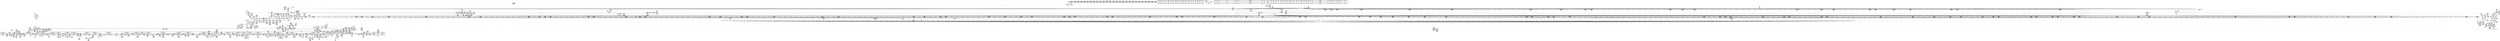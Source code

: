 digraph {
	CE0x3ee0960 [shape=record,shape=Mrecord,label="{CE0x3ee0960|i64_0|*Constant*|*SummSource*}"]
	CE0x3ee2c80 [shape=record,shape=Mrecord,label="{CE0x3ee2c80|80:_i64,_:_CRE_80,88_}"]
	CE0x3ef30f0 [shape=record,shape=Mrecord,label="{CE0x3ef30f0|80:_i64,_:_CRE_1245,1246_}"]
	CE0x3eed370 [shape=record,shape=Mrecord,label="{CE0x3eed370|80:_i64,_:_CRE_595,596_}"]
	CE0x3ee3550 [shape=record,shape=Mrecord,label="{CE0x3ee3550|80:_i64,_:_CRE_136,140_}"]
	"CONST[source:1(input),value:2(dynamic)][purpose:{subject}]"
	CE0x3e872e0 [shape=record,shape=Mrecord,label="{CE0x3e872e0|72:_%struct.hlist_bl_node**,_80:_%struct.dentry*,_104:_%struct.inode*,_:_CRE_215,216_}"]
	CE0x3edd460 [shape=record,shape=Mrecord,label="{CE0x3edd460|i64*_getelementptr_inbounds_(_10_x_i64_,_10_x_i64_*___llvm_gcov_ctr54,_i64_0,_i64_8)|*Constant*}"]
	CE0x3fbb530 [shape=record,shape=Mrecord,label="{CE0x3fbb530|GLOBAL:_llvm.expect.i64|*Constant*}"]
	CE0x3fbb300 [shape=record,shape=Mrecord,label="{CE0x3fbb300|aa_cred_profile:_conv|security/apparmor/include/context.h,100|*SummSink*}"]
	CE0x3ecbdd0 [shape=record,shape=Mrecord,label="{CE0x3ecbdd0|0:_i16,_4:_i32,_8:_i16,_40:_%struct.super_block*,_72:_i32,_:_SCMRE_897,898_}"]
	CE0x3ee7920 [shape=record,shape=Mrecord,label="{CE0x3ee7920|80:_i64,_:_CRE_425,426_}"]
	CE0x3f036a0 [shape=record,shape=Mrecord,label="{CE0x3f036a0|80:_i64,_:_CRE_1874,1875_}"]
	CE0x3ea5090 [shape=record,shape=Mrecord,label="{CE0x3ea5090|0:_i16,_4:_i32,_8:_i16,_40:_%struct.super_block*,_72:_i32,_:_SCMRE_154,155_}"]
	CE0x3ee0a40 [shape=record,shape=Mrecord,label="{CE0x3ee0a40|i64_0|*Constant*|*SummSink*}"]
	CE0x3ea25f0 [shape=record,shape=Mrecord,label="{CE0x3ea25f0|0:_i16,_4:_i32,_8:_i16,_40:_%struct.super_block*,_72:_i32,_:_SCMRE_96,104_|*MultipleSource*|security/apparmor/lsm.c,227|security/apparmor/lsm.c, 227|*LoadInst*|security/apparmor/lsm.c,226}"]
	CE0x3e62320 [shape=record,shape=Mrecord,label="{CE0x3e62320|apparmor_path_rmdir:_tmp3|*SummSink*}"]
	CE0x3f381c0 [shape=record,shape=Mrecord,label="{CE0x3f381c0|mediated_filesystem:_lnot|security/apparmor/include/apparmor.h,117}"]
	CE0x3f07630 [shape=record,shape=Mrecord,label="{CE0x3f07630|%struct.vfsmount*_null|*Constant*|*SummSink*}"]
	CE0x3eadbf0 [shape=record,shape=Mrecord,label="{CE0x3eadbf0|0:_i16,_4:_i32,_8:_i16,_40:_%struct.super_block*,_72:_i32,_:_SCMRE_240,241_}"]
	CE0x3e81bd0 [shape=record,shape=Mrecord,label="{CE0x3e81bd0|72:_%struct.hlist_bl_node**,_80:_%struct.dentry*,_104:_%struct.inode*,_:_CRE_171,172_}"]
	CE0x3eb8980 [shape=record,shape=Mrecord,label="{CE0x3eb8980|0:_i16,_4:_i32,_8:_i16,_40:_%struct.super_block*,_72:_i32,_:_SCMRE_476,477_}"]
	CE0x3e8d870 [shape=record,shape=Mrecord,label="{CE0x3e8d870|common_perm_rm:_if.then}"]
	CE0x3e77e80 [shape=record,shape=Mrecord,label="{CE0x3e77e80|0:_i16,_4:_i32,_8:_i16,_40:_%struct.super_block*,_72:_i32,_:_SCMRE_64,72_|*MultipleSource*|security/apparmor/lsm.c,227|security/apparmor/lsm.c, 227|*LoadInst*|security/apparmor/lsm.c,226}"]
	CE0x3ed0070 [shape=record,shape=Mrecord,label="{CE0x3ed0070|0:_i16,_4:_i32,_8:_i16,_40:_%struct.super_block*,_72:_i32,_:_SCMRE_952,960_|*MultipleSource*|security/apparmor/lsm.c,227|security/apparmor/lsm.c, 227|*LoadInst*|security/apparmor/lsm.c,226}"]
	CE0x3f42f30 [shape=record,shape=Mrecord,label="{CE0x3f42f30|GLOBAL:_aa_path_perm|*Constant*|*SummSink*}"]
	CE0x3edfe00 [shape=record,shape=Mrecord,label="{CE0x3edfe00|common_perm_rm:_tobool|security/apparmor/lsm.c,229}"]
	CE0x3f29e40 [shape=record,shape=Mrecord,label="{CE0x3f29e40|common_perm:_mode|security/apparmor/lsm.c,169|*SummSource*}"]
	CE0x3e9f480 [shape=record,shape=Mrecord,label="{CE0x3e9f480|_call_void_mcount()_#2}"]
	CE0x3eb9d80 [shape=record,shape=Mrecord,label="{CE0x3eb9d80|0:_i16,_4:_i32,_8:_i16,_40:_%struct.super_block*,_72:_i32,_:_SCMRE_496,500_|*MultipleSource*|security/apparmor/lsm.c,227|security/apparmor/lsm.c, 227|*LoadInst*|security/apparmor/lsm.c,226}"]
	CE0x3eb3250 [shape=record,shape=Mrecord,label="{CE0x3eb3250|0:_i16,_4:_i32,_8:_i16,_40:_%struct.super_block*,_72:_i32,_:_SCMRE_293,294_}"]
	CE0x3ed1560 [shape=record,shape=Mrecord,label="{CE0x3ed1560|0:_i16,_4:_i32,_8:_i16,_40:_%struct.super_block*,_72:_i32,_:_SCMRE_983,984_}"]
	CE0x3f46b60 [shape=record,shape=Mrecord,label="{CE0x3f46b60|__aa_current_profile:_call|security/apparmor/include/context.h,138|*SummSource*}"]
	CE0x3ecf850 [shape=record,shape=Mrecord,label="{CE0x3ecf850|0:_i16,_4:_i32,_8:_i16,_40:_%struct.super_block*,_72:_i32,_:_SCMRE_933,934_}"]
	CE0x3f2a790 [shape=record,shape=Mrecord,label="{CE0x3f2a790|common_perm:_tmp2|security/apparmor/lsm.c,169}"]
	CE0x3eca3d0 [shape=record,shape=Mrecord,label="{CE0x3eca3d0|0:_i16,_4:_i32,_8:_i16,_40:_%struct.super_block*,_72:_i32,_:_SCMRE_881,882_}"]
	CE0x3eb3a70 [shape=record,shape=Mrecord,label="{CE0x3eb3a70|0:_i16,_4:_i32,_8:_i16,_40:_%struct.super_block*,_72:_i32,_:_SCMRE_298,299_}"]
	CE0x3f4b220 [shape=record,shape=Mrecord,label="{CE0x3f4b220|GLOBAL:___aa_current_profile.__warned|Global_var:__aa_current_profile.__warned}"]
	CE0x3f38580 [shape=record,shape=Mrecord,label="{CE0x3f38580|common_perm_rm:_mode|security/apparmor/lsm.c,233|*SummSource*}"]
	CE0x3e634f0 [shape=record,shape=Mrecord,label="{CE0x3e634f0|0:_i16,_4:_i32,_8:_i16,_40:_%struct.super_block*,_72:_i32,_:_SCMRE_12,16_|*MultipleSource*|security/apparmor/lsm.c,227|security/apparmor/lsm.c, 227|*LoadInst*|security/apparmor/lsm.c,226}"]
	CE0x3f35e90 [shape=record,shape=Mrecord,label="{CE0x3f35e90|i32_11|*Constant*}"]
	CE0x3efa2a0 [shape=record,shape=Mrecord,label="{CE0x3efa2a0|80:_i64,_:_CRE_1373,1374_}"]
	CE0x3ecb750 [shape=record,shape=Mrecord,label="{CE0x3ecb750|0:_i16,_4:_i32,_8:_i16,_40:_%struct.super_block*,_72:_i32,_:_SCMRE_893,894_}"]
	CE0x3eeaa30 [shape=record,shape=Mrecord,label="{CE0x3eeaa30|80:_i64,_:_CRE_528,536_}"]
	CE0x3effe20 [shape=record,shape=Mrecord,label="{CE0x3effe20|80:_i64,_:_CRE_1659,1660_}"]
	CE0x3e9b0e0 [shape=record,shape=Mrecord,label="{CE0x3e9b0e0|_call_void_mcount()_#2|*SummSink*}"]
	CE0x3ef5620 [shape=record,shape=Mrecord,label="{CE0x3ef5620|80:_i64,_:_CRE_1280,1288_}"]
	CE0x3f03150 [shape=record,shape=Mrecord,label="{CE0x3f03150|80:_i64,_:_CRE_1848,1856_}"]
	CE0x3eeb090 [shape=record,shape=Mrecord,label="{CE0x3eeb090|80:_i64,_:_CRE_562,563_}"]
	CE0x3eec7c0 [shape=record,shape=Mrecord,label="{CE0x3eec7c0|80:_i64,_:_CRE_584,585_}"]
	CE0x3eb2070 [shape=record,shape=Mrecord,label="{CE0x3eb2070|0:_i16,_4:_i32,_8:_i16,_40:_%struct.super_block*,_72:_i32,_:_SCMRE_282,283_}"]
	CE0x3ee0270 [shape=record,shape=Mrecord,label="{CE0x3ee0270|common_perm_rm:_tmp4|security/apparmor/lsm.c,229|*SummSink*}"]
	CE0x3ef6a50 [shape=record,shape=Mrecord,label="{CE0x3ef6a50|80:_i64,_:_CRE_1320,1321_}"]
	CE0x3fcbae0 [shape=record,shape=Mrecord,label="{CE0x3fcbae0|i64_5|*Constant*}"]
	CE0x3eac260 [shape=record,shape=Mrecord,label="{CE0x3eac260|0:_i16,_4:_i32,_8:_i16,_40:_%struct.super_block*,_72:_i32,_:_SCMRE_200,201_}"]
	CE0x3f067f0 [shape=record,shape=Mrecord,label="{CE0x3f067f0|common_perm_rm:_tmp25|security/apparmor/lsm.c,236|*SummSink*}"]
	CE0x3e6e500 [shape=record,shape=Mrecord,label="{CE0x3e6e500|72:_%struct.hlist_bl_node**,_80:_%struct.dentry*,_104:_%struct.inode*,_:_CRE_8,12_|*MultipleSource*|Function::common_perm_rm&Arg::dentry::|Function::apparmor_path_rmdir&Arg::dentry::|security/apparmor/lsm.c,226}"]
	CE0x3fb9ee0 [shape=record,shape=Mrecord,label="{CE0x3fb9ee0|aa_cred_profile:_lnot2|security/apparmor/include/context.h,100}"]
	CE0x3e65450 [shape=record,shape=Mrecord,label="{CE0x3e65450|apparmor_path_rmdir:_dentry|Function::apparmor_path_rmdir&Arg::dentry::|*SummSink*}"]
	CE0x3f39580 [shape=record,shape=Mrecord,label="{CE0x3f39580|common_perm_dir_dentry:_entry|*SummSink*}"]
	CE0x3ea7730 [shape=record,shape=Mrecord,label="{CE0x3ea7730|0:_i16,_4:_i32,_8:_i16,_40:_%struct.super_block*,_72:_i32,_:_SCMRE_2,4_|*MultipleSource*|security/apparmor/lsm.c,227|security/apparmor/lsm.c, 227|*LoadInst*|security/apparmor/lsm.c,226}"]
	CE0x3ed6b50 [shape=record,shape=Mrecord,label="{CE0x3ed6b50|GLOBAL:_mediated_filesystem|*Constant*}"]
	CE0x3ec5e20 [shape=record,shape=Mrecord,label="{CE0x3ec5e20|0:_i16,_4:_i32,_8:_i16,_40:_%struct.super_block*,_72:_i32,_:_SCMRE_728,736_|*MultipleSource*|security/apparmor/lsm.c,227|security/apparmor/lsm.c, 227|*LoadInst*|security/apparmor/lsm.c,226}"]
	CE0x3ef07b0 [shape=record,shape=Mrecord,label="{CE0x3ef07b0|80:_i64,_:_CRE_880,896_}"]
	CE0x3ee5640 [shape=record,shape=Mrecord,label="{CE0x3ee5640|80:_i64,_:_CRE_392,393_}"]
	CE0x3eeb5b0 [shape=record,shape=Mrecord,label="{CE0x3eeb5b0|80:_i64,_:_CRE_567,568_}"]
	CE0x3ea1600 [shape=record,shape=Mrecord,label="{CE0x3ea1600|0:_i16,_4:_i32,_8:_i16,_40:_%struct.super_block*,_72:_i32,_:_SCMRE_602,603_}"]
	CE0x3eef240 [shape=record,shape=Mrecord,label="{CE0x3eef240|80:_i64,_:_CRE_624,625_}"]
	CE0x3f23f10 [shape=record,shape=Mrecord,label="{CE0x3f23f10|common_perm_rm:_tmp23|security/apparmor/lsm.c,233|*SummSink*}"]
	CE0x3f048b0 [shape=record,shape=Mrecord,label="{CE0x3f048b0|80:_i64,_:_CRE_2264,2268_}"]
	CE0x3e88350 [shape=record,shape=Mrecord,label="{CE0x3e88350|72:_%struct.hlist_bl_node**,_80:_%struct.dentry*,_104:_%struct.inode*,_:_CRE_232,240_|*MultipleSource*|Function::common_perm_rm&Arg::dentry::|Function::apparmor_path_rmdir&Arg::dentry::|security/apparmor/lsm.c,226}"]
	CE0x3f08840 [shape=record,shape=Mrecord,label="{CE0x3f08840|mediated_filesystem:_tmp5|security/apparmor/include/apparmor.h,117|*SummSink*}"]
	CE0x3f15210 [shape=record,shape=Mrecord,label="{CE0x3f15210|__aa_current_profile:_tmp18|security/apparmor/include/context.h,138|*SummSource*}"]
	CE0x3f4f4e0 [shape=record,shape=Mrecord,label="{CE0x3f4f4e0|GLOBAL:_current_task|Global_var:current_task|*SummSink*}"]
	CE0x3eee690 [shape=record,shape=Mrecord,label="{CE0x3eee690|80:_i64,_:_CRE_613,614_}"]
	CE0x3fcaa10 [shape=record,shape=Mrecord,label="{CE0x3fcaa10|aa_cred_profile:_tmp12|security/apparmor/include/context.h,100}"]
	CE0x3f07490 [shape=record,shape=Mrecord,label="{CE0x3f07490|%struct.vfsmount*_null|*Constant*|*SummSource*}"]
	CE0x3eb8430 [shape=record,shape=Mrecord,label="{CE0x3eb8430|0:_i16,_4:_i32,_8:_i16,_40:_%struct.super_block*,_72:_i32,_:_SCMRE_473,474_}"]
	CE0x3eac740 [shape=record,shape=Mrecord,label="{CE0x3eac740|0:_i16,_4:_i32,_8:_i16,_40:_%struct.super_block*,_72:_i32,_:_SCMRE_203,204_}"]
	CE0x3ebe3f0 [shape=record,shape=Mrecord,label="{CE0x3ebe3f0|0:_i16,_4:_i32,_8:_i16,_40:_%struct.super_block*,_72:_i32,_:_SCMRE_579,580_}"]
	CE0x3ee4430 [shape=record,shape=Mrecord,label="{CE0x3ee4430|80:_i64,_:_CRE_264,268_}"]
	CE0x3ee9a10 [shape=record,shape=Mrecord,label="{CE0x3ee9a10|80:_i64,_:_CRE_456,457_}"]
	CE0x3f2ea20 [shape=record,shape=Mrecord,label="{CE0x3f2ea20|i8_1|*Constant*|*SummSource*}"]
	CE0x3e8e8f0 [shape=record,shape=Mrecord,label="{CE0x3e8e8f0|72:_%struct.hlist_bl_node**,_80:_%struct.dentry*,_104:_%struct.inode*,_:_CRE_40,48_|*MultipleSource*|Function::common_perm_rm&Arg::dentry::|Function::apparmor_path_rmdir&Arg::dentry::|security/apparmor/lsm.c,226}"]
	CE0x3e85070 [shape=record,shape=Mrecord,label="{CE0x3e85070|common_perm_rm:_bb}"]
	CE0x3f04140 [shape=record,shape=Mrecord,label="{CE0x3f04140|80:_i64,_:_CRE_1920,1928_}"]
	CE0x3e7c340 [shape=record,shape=Mrecord,label="{CE0x3e7c340|72:_%struct.hlist_bl_node**,_80:_%struct.dentry*,_104:_%struct.inode*,_:_CRE_176,177_}"]
	CE0x3f04cf0 [shape=record,shape=Mrecord,label="{CE0x3f04cf0|i32_4|*Constant*|*SummSink*}"]
	CE0x3f2fb80 [shape=record,shape=Mrecord,label="{CE0x3f2fb80|common_perm_rm:_tmp24|security/apparmor/lsm.c,236}"]
	CE0x3ed1090 [shape=record,shape=Mrecord,label="{CE0x3ed1090|0:_i16,_4:_i32,_8:_i16,_40:_%struct.super_block*,_72:_i32,_:_SCMRE_979,980_}"]
	CE0x3eebb00 [shape=record,shape=Mrecord,label="{CE0x3eebb00|80:_i64,_:_CRE_572,573_}"]
	CE0x3f29aa0 [shape=record,shape=Mrecord,label="{CE0x3f29aa0|i64*_getelementptr_inbounds_(_11_x_i64_,_11_x_i64_*___llvm_gcov_ctr58,_i64_0,_i64_1)|*Constant*}"]
	CE0x3ee6f90 [shape=record,shape=Mrecord,label="{CE0x3ee6f90|80:_i64,_:_CRE_416,417_}"]
	CE0x3ec60b0 [shape=record,shape=Mrecord,label="{CE0x3ec60b0|0:_i16,_4:_i32,_8:_i16,_40:_%struct.super_block*,_72:_i32,_:_SCMRE_736,740_|*MultipleSource*|security/apparmor/lsm.c,227|security/apparmor/lsm.c, 227|*LoadInst*|security/apparmor/lsm.c,226}"]
	CE0x3f026b0 [shape=record,shape=Mrecord,label="{CE0x3f026b0|80:_i64,_:_CRE_1768,1776_}"]
	CE0x3f96200 [shape=record,shape=Mrecord,label="{CE0x3f96200|44:_i32,_48:_i16,_128:_i8*,_:_SCMRE_104,112_|*MultipleSource*|Function::aa_cred_profile&Arg::cred::|security/apparmor/include/context.h,99|security/apparmor/include/context.h,138}"]
	CE0x3fdda90 [shape=record,shape=Mrecord,label="{CE0x3fdda90|aa_cred_profile:_tobool1|security/apparmor/include/context.h,100|*SummSink*}"]
	CE0x3e63e00 [shape=record,shape=Mrecord,label="{CE0x3e63e00|apparmor_path_rmdir:_tmp3}"]
	CE0x3e62ec0 [shape=record,shape=Mrecord,label="{CE0x3e62ec0|i64*_getelementptr_inbounds_(_2_x_i64_,_2_x_i64_*___llvm_gcov_ctr61,_i64_0,_i64_1)|*Constant*}"]
	CE0x3e7d780 [shape=record,shape=Mrecord,label="{CE0x3e7d780|72:_%struct.hlist_bl_node**,_80:_%struct.dentry*,_104:_%struct.inode*,_:_CRE_188,189_}"]
	CE0x3eb9be0 [shape=record,shape=Mrecord,label="{CE0x3eb9be0|0:_i16,_4:_i32,_8:_i16,_40:_%struct.super_block*,_72:_i32,_:_SCMRE_488,496_|*MultipleSource*|security/apparmor/lsm.c,227|security/apparmor/lsm.c, 227|*LoadInst*|security/apparmor/lsm.c,226}"]
	CE0x3ed6660 [shape=record,shape=Mrecord,label="{CE0x3ed6660|common_perm_rm:_call|security/apparmor/lsm.c,229|*SummSource*}"]
	CE0x3eb30b0 [shape=record,shape=Mrecord,label="{CE0x3eb30b0|0:_i16,_4:_i32,_8:_i16,_40:_%struct.super_block*,_72:_i32,_:_SCMRE_292,293_}"]
	CE0x3f03590 [shape=record,shape=Mrecord,label="{CE0x3f03590|80:_i64,_:_CRE_1873,1874_}"]
	CE0x3f2e520 [shape=record,shape=Mrecord,label="{CE0x3f2e520|__aa_current_profile:_tmp16|security/apparmor/include/context.h,138|*SummSink*}"]
	CE0x3f30020 [shape=record,shape=Mrecord,label="{CE0x3f30020|common_perm_rm:_tmp21|security/apparmor/lsm.c,232}"]
	CE0x3f01140 [shape=record,shape=Mrecord,label="{CE0x3f01140|80:_i64,_:_CRE_1677,1678_}"]
	CE0x3eedae0 [shape=record,shape=Mrecord,label="{CE0x3eedae0|80:_i64,_:_CRE_602,603_}"]
	CE0x3f26fe0 [shape=record,shape=Mrecord,label="{CE0x3f26fe0|common_perm:_cmp|security/apparmor/lsm.c,169|*SummSource*}"]
	CE0x3eb3730 [shape=record,shape=Mrecord,label="{CE0x3eb3730|0:_i16,_4:_i32,_8:_i16,_40:_%struct.super_block*,_72:_i32,_:_SCMRE_296,297_}"]
	CE0x3e87eb0 [shape=record,shape=Mrecord,label="{CE0x3e87eb0|72:_%struct.hlist_bl_node**,_80:_%struct.dentry*,_104:_%struct.inode*,_:_CRE_222,223_}"]
	CE0x3f01030 [shape=record,shape=Mrecord,label="{CE0x3f01030|80:_i64,_:_CRE_1676,1677_}"]
	CE0x3f073b0 [shape=record,shape=Mrecord,label="{CE0x3f073b0|i64_3|*Constant*}"]
	CE0x3e8d2f0 [shape=record,shape=Mrecord,label="{CE0x3e8d2f0|72:_%struct.hlist_bl_node**,_80:_%struct.dentry*,_104:_%struct.inode*,_:_CRE_72,80_|*MultipleSource*|Function::common_perm_rm&Arg::dentry::|Function::apparmor_path_rmdir&Arg::dentry::|security/apparmor/lsm.c,226}"]
	CE0x3eda260 [shape=record,shape=Mrecord,label="{CE0x3eda260|i64*_getelementptr_inbounds_(_10_x_i64_,_10_x_i64_*___llvm_gcov_ctr54,_i64_0,_i64_7)|*Constant*}"]
	CE0x3e62220 [shape=record,shape=Mrecord,label="{CE0x3e62220|apparmor_path_rmdir:_tmp3|*SummSource*}"]
	CE0x3f25450 [shape=record,shape=Mrecord,label="{CE0x3f25450|common_perm_dir_dentry:_call|security/apparmor/lsm.c,191|*SummSink*}"]
	CE0x3f4db20 [shape=record,shape=Mrecord,label="{CE0x3f4db20|__aa_current_profile:_if.then}"]
	CE0x3ef5a90 [shape=record,shape=Mrecord,label="{CE0x3ef5a90|80:_i64,_:_CRE_1305,1306_}"]
	CE0x3f04be0 [shape=record,shape=Mrecord,label="{CE0x3f04be0|i32_4|*Constant*|*SummSource*}"]
	CE0x3ebe8d0 [shape=record,shape=Mrecord,label="{CE0x3ebe8d0|0:_i16,_4:_i32,_8:_i16,_40:_%struct.super_block*,_72:_i32,_:_SCMRE_582,583_}"]
	CE0x3ee9900 [shape=record,shape=Mrecord,label="{CE0x3ee9900|80:_i64,_:_CRE_455,456_}"]
	CE0x3f049c0 [shape=record,shape=Mrecord,label="{CE0x3f049c0|80:_i64,_:_CRE_2268,2304_}"]
	CE0x3fc6070 [shape=record,shape=Mrecord,label="{CE0x3fc6070|i64*_getelementptr_inbounds_(_16_x_i64_,_16_x_i64_*___llvm_gcov_ctr46,_i64_0,_i64_13)|*Constant*}"]
	CE0x3ea2160 [shape=record,shape=Mrecord,label="{CE0x3ea2160|0:_i16,_4:_i32,_8:_i16,_40:_%struct.super_block*,_72:_i32,_:_SCMRE_609,610_}"]
	CE0x3ee9e50 [shape=record,shape=Mrecord,label="{CE0x3ee9e50|80:_i64,_:_CRE_460,461_}"]
	CE0x3eef680 [shape=record,shape=Mrecord,label="{CE0x3eef680|80:_i64,_:_CRE_628,629_}"]
	CE0x3eb1030 [shape=record,shape=Mrecord,label="{CE0x3eb1030|0:_i16,_4:_i32,_8:_i16,_40:_%struct.super_block*,_72:_i32,_:_SCMRE_272,273_}"]
	CE0x3ebd890 [shape=record,shape=Mrecord,label="{CE0x3ebd890|0:_i16,_4:_i32,_8:_i16,_40:_%struct.super_block*,_72:_i32,_:_SCMRE_572,573_}"]
	CE0x3f089e0 [shape=record,shape=Mrecord,label="{CE0x3f089e0|common_perm_rm:_tmp9|security/apparmor/lsm.c,229|*SummSink*}"]
	CE0x3edb260 [shape=record,shape=Mrecord,label="{CE0x3edb260|common_perm_rm:_tmp21|security/apparmor/lsm.c,232|*SummSink*}"]
	CE0x3f4a990 [shape=record,shape=Mrecord,label="{CE0x3f4a990|__aa_current_profile:_tmp3}"]
	CE0x3f352d0 [shape=record,shape=Mrecord,label="{CE0x3f352d0|__aa_current_profile:_tmp1}"]
	CE0x3ee82b0 [shape=record,shape=Mrecord,label="{CE0x3ee82b0|80:_i64,_:_CRE_434,435_}"]
	CE0x3efff30 [shape=record,shape=Mrecord,label="{CE0x3efff30|80:_i64,_:_CRE_1660,1661_}"]
	CE0x3fbe310 [shape=record,shape=Mrecord,label="{CE0x3fbe310|i64_12|*Constant*}"]
	CE0x3f37cf0 [shape=record,shape=Mrecord,label="{CE0x3f37cf0|i1_true|*Constant*}"]
	CE0x3fc0200 [shape=record,shape=Mrecord,label="{CE0x3fc0200|aa_cred_profile:_tmp9|security/apparmor/include/context.h,100|*SummSource*}"]
	CE0x3eeb9f0 [shape=record,shape=Mrecord,label="{CE0x3eeb9f0|80:_i64,_:_CRE_571,572_}"]
	CE0x3f02f30 [shape=record,shape=Mrecord,label="{CE0x3f02f30|80:_i64,_:_CRE_1832,1840_}"]
	CE0x3ef2650 [shape=record,shape=Mrecord,label="{CE0x3ef2650|80:_i64,_:_CRE_1235,1236_}"]
	CE0x3ec1da0 [shape=record,shape=Mrecord,label="{CE0x3ec1da0|80:_i64,_:_CRE_1632,1633_}"]
	CE0x3ef70b0 [shape=record,shape=Mrecord,label="{CE0x3ef70b0|80:_i64,_:_CRE_1326,1327_}"]
	CE0x3ed7f20 [shape=record,shape=Mrecord,label="{CE0x3ed7f20|i64_6|*Constant*|*SummSink*}"]
	CE0x3f49c80 [shape=record,shape=Mrecord,label="{CE0x3f49c80|i64*_getelementptr_inbounds_(_16_x_i64_,_16_x_i64_*___llvm_gcov_ctr46,_i64_0,_i64_1)|*Constant*|*SummSink*}"]
	CE0x3eda390 [shape=record,shape=Mrecord,label="{CE0x3eda390|i64*_getelementptr_inbounds_(_10_x_i64_,_10_x_i64_*___llvm_gcov_ctr54,_i64_0,_i64_7)|*Constant*|*SummSource*}"]
	CE0x3f30dd0 [shape=record,shape=Mrecord,label="{CE0x3f30dd0|common_perm_rm:_tmp22|security/apparmor/lsm.c,232}"]
	CE0x3e6c210 [shape=record,shape=Mrecord,label="{CE0x3e6c210|72:_%struct.hlist_bl_node**,_80:_%struct.dentry*,_104:_%struct.inode*,_:_CRE_152,153_}"]
	CE0x3ef3970 [shape=record,shape=Mrecord,label="{CE0x3ef3970|80:_i64,_:_CRE_1253,1254_}"]
	CE0x3f12f00 [shape=record,shape=Mrecord,label="{CE0x3f12f00|GLOBAL:_lockdep_rcu_suspicious|*Constant*|*SummSink*}"]
	CE0x3e9f560 [shape=record,shape=Mrecord,label="{CE0x3e9f560|_call_void_mcount()_#2|*SummSource*}"]
	CE0x3ef9090 [shape=record,shape=Mrecord,label="{CE0x3ef9090|80:_i64,_:_CRE_1356,1357_}"]
	CE0x3e9aea0 [shape=record,shape=Mrecord,label="{CE0x3e9aea0|_call_void_mcount()_#2}"]
	CE0x3ea3d10 [shape=record,shape=Mrecord,label="{CE0x3ea3d10|0:_i16,_4:_i32,_8:_i16,_40:_%struct.super_block*,_72:_i32,_:_SCMRE_142,143_}"]
	CE0x3eb33f0 [shape=record,shape=Mrecord,label="{CE0x3eb33f0|0:_i16,_4:_i32,_8:_i16,_40:_%struct.super_block*,_72:_i32,_:_SCMRE_294,295_}"]
	CE0x3ebda30 [shape=record,shape=Mrecord,label="{CE0x3ebda30|0:_i16,_4:_i32,_8:_i16,_40:_%struct.super_block*,_72:_i32,_:_SCMRE_573,574_}"]
	CE0x3e7dae0 [shape=record,shape=Mrecord,label="{CE0x3e7dae0|72:_%struct.hlist_bl_node**,_80:_%struct.dentry*,_104:_%struct.inode*,_:_CRE_190,191_}"]
	CE0x3ee8b30 [shape=record,shape=Mrecord,label="{CE0x3ee8b30|80:_i64,_:_CRE_442,443_}"]
	CE0x3f2fc60 [shape=record,shape=Mrecord,label="{CE0x3f2fc60|common_perm_rm:_i_uid|security/apparmor/lsm.c,232|*SummSource*}"]
	CE0x3ea67e0 [shape=record,shape=Mrecord,label="{CE0x3ea67e0|0:_i16,_4:_i32,_8:_i16,_40:_%struct.super_block*,_72:_i32,_:_SCMRE_72,76_|*MultipleSource*|security/apparmor/lsm.c,227|security/apparmor/lsm.c, 227|*LoadInst*|security/apparmor/lsm.c,226}"]
	CE0x3f27a90 [shape=record,shape=Mrecord,label="{CE0x3f27a90|i64_0|*Constant*}"]
	CE0x3ee6c60 [shape=record,shape=Mrecord,label="{CE0x3ee6c60|80:_i64,_:_CRE_413,414_}"]
	CE0x3e6e160 [shape=record,shape=Mrecord,label="{CE0x3e6e160|apparmor_path_rmdir:_dir|Function::apparmor_path_rmdir&Arg::dir::|*SummSink*}"]
	CE0x3ef7930 [shape=record,shape=Mrecord,label="{CE0x3ef7930|80:_i64,_:_CRE_1334,1335_}"]
	CE0x3e85670 [shape=record,shape=Mrecord,label="{CE0x3e85670|i32_0|*Constant*}"]
	CE0x3e9fcf0 [shape=record,shape=Mrecord,label="{CE0x3e9fcf0|get_current:_tmp2|*SummSink*}"]
	CE0x3ed79b0 [shape=record,shape=Mrecord,label="{CE0x3ed79b0|_ret_i1_%lnot,_!dbg_!15473|security/apparmor/include/apparmor.h,117|*SummSource*}"]
	CE0x3f07730 [shape=record,shape=Mrecord,label="{CE0x3f07730|common_perm_rm:_tobool1|security/apparmor/lsm.c,229|*SummSource*}"]
	CE0x3fd8850 [shape=record,shape=Mrecord,label="{CE0x3fd8850|44:_i32,_48:_i16,_128:_i8*,_:_SCMRE_96,104_|*MultipleSource*|Function::aa_cred_profile&Arg::cred::|security/apparmor/include/context.h,99|security/apparmor/include/context.h,138}"]
	CE0x3fbed90 [shape=record,shape=Mrecord,label="{CE0x3fbed90|i64*_getelementptr_inbounds_(_16_x_i64_,_16_x_i64_*___llvm_gcov_ctr46,_i64_0,_i64_10)|*Constant*|*SummSink*}"]
	CE0x3eff050 [shape=record,shape=Mrecord,label="{CE0x3eff050|80:_i64,_:_CRE_1646,1647_}"]
	CE0x3f192c0 [shape=record,shape=Mrecord,label="{CE0x3f192c0|__aa_current_profile:_cred|security/apparmor/include/context.h,138|*SummSink*}"]
	CE0x3edbd10 [shape=record,shape=Mrecord,label="{CE0x3edbd10|i64*_getelementptr_inbounds_(_2_x_i64_,_2_x_i64_*___llvm_gcov_ctr112,_i64_0,_i64_0)|*Constant*|*SummSink*}"]
	CE0x3fbaa60 [shape=record,shape=Mrecord,label="{CE0x3fbaa60|aa_cred_profile:_lnot.ext|security/apparmor/include/context.h,100}"]
	CE0x3e84450 [shape=record,shape=Mrecord,label="{CE0x3e84450|_call_void_mcount()_#2|*SummSource*}"]
	CE0x3ed7b60 [shape=record,shape=Mrecord,label="{CE0x3ed7b60|_ret_i1_%lnot,_!dbg_!15473|security/apparmor/include/apparmor.h,117|*SummSink*}"]
	CE0x3f488b0 [shape=record,shape=Mrecord,label="{CE0x3f488b0|common_perm:_tmp10|security/apparmor/lsm.c,172|*SummSource*}"]
	CE0x3f00040 [shape=record,shape=Mrecord,label="{CE0x3f00040|80:_i64,_:_CRE_1661,1662_}"]
	CE0x3ec1520 [shape=record,shape=Mrecord,label="{CE0x3ec1520|80:_i64,_:_CRE_1624,1625_}"]
	CE0x3eaa520 [shape=record,shape=Mrecord,label="{CE0x3eaa520|0:_i16,_4:_i32,_8:_i16,_40:_%struct.super_block*,_72:_i32,_:_SCMRE_182,183_}"]
	CE0x3eddb40 [shape=record,shape=Mrecord,label="{CE0x3eddb40|common_perm_rm:_tmp19|security/apparmor/lsm.c,232|*SummSource*}"]
	CE0x3f48780 [shape=record,shape=Mrecord,label="{CE0x3f48780|common_perm:_tmp10|security/apparmor/lsm.c,172}"]
	CE0x3ee0830 [shape=record,shape=Mrecord,label="{CE0x3ee0830|i64_0|*Constant*}"]
	CE0x3eca090 [shape=record,shape=Mrecord,label="{CE0x3eca090|0:_i16,_4:_i32,_8:_i16,_40:_%struct.super_block*,_72:_i32,_:_SCMRE_879,880_}"]
	CE0x3ef73e0 [shape=record,shape=Mrecord,label="{CE0x3ef73e0|80:_i64,_:_CRE_1329,1330_}"]
	CE0x3ee4980 [shape=record,shape=Mrecord,label="{CE0x3ee4980|80:_i64,_:_CRE_296,304_}"]
	CE0x3eeb4a0 [shape=record,shape=Mrecord,label="{CE0x3eeb4a0|80:_i64,_:_CRE_566,567_}"]
	CE0x3f00480 [shape=record,shape=Mrecord,label="{CE0x3f00480|80:_i64,_:_CRE_1665,1666_}"]
	CE0x3ed0ee0 [shape=record,shape=Mrecord,label="{CE0x3ed0ee0|0:_i16,_4:_i32,_8:_i16,_40:_%struct.super_block*,_72:_i32,_:_SCMRE_978,979_}"]
	CE0x3f935f0 [shape=record,shape=Mrecord,label="{CE0x3f935f0|44:_i32,_48:_i16,_128:_i8*,_:_SCMRE_168,176_|*MultipleSource*|Function::aa_cred_profile&Arg::cred::|security/apparmor/include/context.h,99|security/apparmor/include/context.h,138}"]
	CE0x3f00bf0 [shape=record,shape=Mrecord,label="{CE0x3f00bf0|80:_i64,_:_CRE_1672,1673_}"]
	CE0x3f4aab0 [shape=record,shape=Mrecord,label="{CE0x3f4aab0|__aa_current_profile:_tmp3|*SummSource*}"]
	CE0x3ea4870 [shape=record,shape=Mrecord,label="{CE0x3ea4870|0:_i16,_4:_i32,_8:_i16,_40:_%struct.super_block*,_72:_i32,_:_SCMRE_149,150_}"]
	CE0x3f43600 [shape=record,shape=Mrecord,label="{CE0x3f43600|aa_path_perm:_op|Function::aa_path_perm&Arg::op::|*SummSink*}"]
	CE0x3eb2890 [shape=record,shape=Mrecord,label="{CE0x3eb2890|0:_i16,_4:_i32,_8:_i16,_40:_%struct.super_block*,_72:_i32,_:_SCMRE_287,288_}"]
	CE0x3eb7240 [shape=record,shape=Mrecord,label="{CE0x3eb7240|0:_i16,_4:_i32,_8:_i16,_40:_%struct.super_block*,_72:_i32,_:_SCMRE_424,432_|*MultipleSource*|security/apparmor/lsm.c,227|security/apparmor/lsm.c, 227|*LoadInst*|security/apparmor/lsm.c,226}"]
	CE0x3e8af80 [shape=record,shape=Mrecord,label="{CE0x3e8af80|72:_%struct.hlist_bl_node**,_80:_%struct.dentry*,_104:_%struct.inode*,_:_CRE_315,316_}"]
	CE0x3f27570 [shape=record,shape=Mrecord,label="{CE0x3f27570|common_perm:_tmp3|security/apparmor/lsm.c,169}"]
	CE0x3ed2390 [shape=record,shape=Mrecord,label="{CE0x3ed2390|80:_i64,_:_CRE_8,16_}"]
	CE0x3eda7c0 [shape=record,shape=Mrecord,label="{CE0x3eda7c0|common_perm_rm:_uid|security/apparmor/lsm.c,232|*SummSource*}"]
	CE0x3f954b0 [shape=record,shape=Mrecord,label="{CE0x3f954b0|__aa_current_profile:_tmp6|security/apparmor/include/context.h,138|*SummSink*}"]
	CE0x3ef8c50 [shape=record,shape=Mrecord,label="{CE0x3ef8c50|80:_i64,_:_CRE_1352,1353_}"]
	CE0x3ec8d10 [shape=record,shape=Mrecord,label="{CE0x3ec8d10|0:_i16,_4:_i32,_8:_i16,_40:_%struct.super_block*,_72:_i32,_:_SCMRE_866,867_}"]
	CE0x3f13720 [shape=record,shape=Mrecord,label="{CE0x3f13720|i32_138|*Constant*}"]
	CE0x3eade80 [shape=record,shape=Mrecord,label="{CE0x3eade80|0:_i16,_4:_i32,_8:_i16,_40:_%struct.super_block*,_72:_i32,_:_SCMRE_241,242_}"]
	CE0x3ece190 [shape=record,shape=Mrecord,label="{CE0x3ece190|0:_i16,_4:_i32,_8:_i16,_40:_%struct.super_block*,_72:_i32,_:_SCMRE_919,920_}"]
	CE0x3ec7b20 [shape=record,shape=Mrecord,label="{CE0x3ec7b20|0:_i16,_4:_i32,_8:_i16,_40:_%struct.super_block*,_72:_i32,_:_SCMRE_824,832_|*MultipleSource*|security/apparmor/lsm.c,227|security/apparmor/lsm.c, 227|*LoadInst*|security/apparmor/lsm.c,226}"]
	CE0x3e9ba90 [shape=record,shape=Mrecord,label="{CE0x3e9ba90|0:_%struct.vfsmount*,_8:_%struct.dentry*,_:_SCMRE_0,8_|*MultipleSource*|security/apparmor/lsm.c, 189|security/apparmor/lsm.c,189}"]
	CE0x3f3ea10 [shape=record,shape=Mrecord,label="{CE0x3f3ea10|common_perm:_bb}"]
	CE0x3e777d0 [shape=record,shape=Mrecord,label="{CE0x3e777d0|72:_%struct.hlist_bl_node**,_80:_%struct.dentry*,_104:_%struct.inode*,_:_CRE_94,95_}"]
	CE0x3ee5200 [shape=record,shape=Mrecord,label="{CE0x3ee5200|80:_i64,_:_CRE_360,368_}"]
	CE0x3f42630 [shape=record,shape=Mrecord,label="{CE0x3f42630|i64*_getelementptr_inbounds_(_5_x_i64_,_5_x_i64_*___llvm_gcov_ctr57,_i64_0,_i64_4)|*Constant*|*SummSink*}"]
	CE0x3ea8e60 [shape=record,shape=Mrecord,label="{CE0x3ea8e60|0:_i16,_4:_i32,_8:_i16,_40:_%struct.super_block*,_72:_i32,_:_SCMRE_168,169_}"]
	CE0x3f426a0 [shape=record,shape=Mrecord,label="{CE0x3f426a0|common_perm:_call1|security/apparmor/lsm.c,170}"]
	CE0x3f51a60 [shape=record,shape=Mrecord,label="{CE0x3f51a60|aa_cred_profile:_tobool|security/apparmor/include/context.h,100|*SummSink*}"]
	CE0x3e8b930 [shape=record,shape=Mrecord,label="{CE0x3e8b930|common_perm_rm:_tobool|security/apparmor/lsm.c,229|*SummSink*}"]
	CE0x3ecaa50 [shape=record,shape=Mrecord,label="{CE0x3ecaa50|0:_i16,_4:_i32,_8:_i16,_40:_%struct.super_block*,_72:_i32,_:_SCMRE_885,886_}"]
	CE0x3ea0c50 [shape=record,shape=Mrecord,label="{CE0x3ea0c50|44:_i32,_48:_i16,_128:_i8*,_:_SCMRE_0,4_|*MultipleSource*|Function::aa_cred_profile&Arg::cred::|security/apparmor/include/context.h,99|security/apparmor/include/context.h,138}"]
	CE0x3fbdf50 [shape=record,shape=Mrecord,label="{CE0x3fbdf50|i32_100|*Constant*|*SummSource*}"]
	CE0x3e8dbe0 [shape=record,shape=Mrecord,label="{CE0x3e8dbe0|i32_8|*Constant*}"]
	CE0x3fbb6b0 [shape=record,shape=Mrecord,label="{CE0x3fbb6b0|GLOBAL:_llvm.expect.i64|*Constant*|*SummSink*}"]
	CE0x3ee70a0 [shape=record,shape=Mrecord,label="{CE0x3ee70a0|80:_i64,_:_CRE_417,418_}"]
	CE0x3f2dd50 [shape=record,shape=Mrecord,label="{CE0x3f2dd50|__aa_current_profile:_tmp15|security/apparmor/include/context.h,138|*SummSink*}"]
	CE0x3eb52d0 [shape=record,shape=Mrecord,label="{CE0x3eb52d0|0:_i16,_4:_i32,_8:_i16,_40:_%struct.super_block*,_72:_i32,_:_SCMRE_320,328_|*MultipleSource*|security/apparmor/lsm.c,227|security/apparmor/lsm.c, 227|*LoadInst*|security/apparmor/lsm.c,226}"]
	CE0x3fcea60 [shape=record,shape=Mrecord,label="{CE0x3fcea60|aa_cred_profile:_tmp4|*LoadInst*|security/apparmor/include/context.h,99|*SummSink*}"]
	CE0x3fcf120 [shape=record,shape=Mrecord,label="{CE0x3fcf120|44:_i32,_48:_i16,_128:_i8*,_:_SCMRE_128,136_|*MultipleSource*|Function::aa_cred_profile&Arg::cred::|security/apparmor/include/context.h,99|security/apparmor/include/context.h,138}"]
	CE0x3e87130 [shape=record,shape=Mrecord,label="{CE0x3e87130|72:_%struct.hlist_bl_node**,_80:_%struct.dentry*,_104:_%struct.inode*,_:_CRE_214,215_}"]
	CE0x3edcbc0 [shape=record,shape=Mrecord,label="{CE0x3edcbc0|common_perm_rm:_tmp18|security/apparmor/lsm.c,230|*SummSink*}"]
	CE0x3f95e30 [shape=record,shape=Mrecord,label="{CE0x3f95e30|__aa_current_profile:_tobool1|security/apparmor/include/context.h,138}"]
	CE0x3eafe50 [shape=record,shape=Mrecord,label="{CE0x3eafe50|0:_i16,_4:_i32,_8:_i16,_40:_%struct.super_block*,_72:_i32,_:_SCMRE_261,262_}"]
	CE0x3f24b90 [shape=record,shape=Mrecord,label="{CE0x3f24b90|common_perm_dir_dentry:_dentry2|security/apparmor/lsm.c,189|*SummSink*}"]
	CE0x3ecfd30 [shape=record,shape=Mrecord,label="{CE0x3ecfd30|0:_i16,_4:_i32,_8:_i16,_40:_%struct.super_block*,_72:_i32,_:_SCMRE_936,944_|*MultipleSource*|security/apparmor/lsm.c,227|security/apparmor/lsm.c, 227|*LoadInst*|security/apparmor/lsm.c,226}"]
	CE0x3e7cd60 [shape=record,shape=Mrecord,label="{CE0x3e7cd60|72:_%struct.hlist_bl_node**,_80:_%struct.dentry*,_104:_%struct.inode*,_:_CRE_182,183_}"]
	CE0x3f39290 [shape=record,shape=Mrecord,label="{CE0x3f39290|GLOBAL:_common_perm_dir_dentry|*Constant*|*SummSink*}"]
	CE0x3ec9d50 [shape=record,shape=Mrecord,label="{CE0x3ec9d50|0:_i16,_4:_i32,_8:_i16,_40:_%struct.super_block*,_72:_i32,_:_SCMRE_877,878_}"]
	CE0x3f18ed0 [shape=record,shape=Mrecord,label="{CE0x3f18ed0|i32_78|*Constant*|*SummSource*}"]
	CE0x3fc1ad0 [shape=record,shape=Mrecord,label="{CE0x3fc1ad0|aa_cred_profile:_do.body|*SummSource*}"]
	CE0x3ee5940 [shape=record,shape=Mrecord,label="{CE0x3ee5940|80:_i64,_:_CRE_395,396_}"]
	CE0x3fc9410 [shape=record,shape=Mrecord,label="{CE0x3fc9410|aa_cred_profile:_if.then}"]
	CE0x3f3d4b0 [shape=record,shape=Mrecord,label="{CE0x3f3d4b0|__aa_current_profile:_tmp2|*SummSource*}"]
	CE0x3ef9800 [shape=record,shape=Mrecord,label="{CE0x3ef9800|80:_i64,_:_CRE_1363,1364_}"]
	CE0x3eafcb0 [shape=record,shape=Mrecord,label="{CE0x3eafcb0|0:_i16,_4:_i32,_8:_i16,_40:_%struct.super_block*,_72:_i32,_:_SCMRE_260,261_}"]
	CE0x3e67580 [shape=record,shape=Mrecord,label="{CE0x3e67580|_ret_i32_%retval.0,_!dbg_!15491|security/apparmor/lsm.c,236}"]
	CE0x3f38000 [shape=record,shape=Mrecord,label="{CE0x3f38000|i1_true|*Constant*|*SummSink*}"]
	CE0x3eccc70 [shape=record,shape=Mrecord,label="{CE0x3eccc70|0:_i16,_4:_i32,_8:_i16,_40:_%struct.super_block*,_72:_i32,_:_SCMRE_906,907_}"]
	CE0x3ec53e0 [shape=record,shape=Mrecord,label="{CE0x3ec53e0|0:_i16,_4:_i32,_8:_i16,_40:_%struct.super_block*,_72:_i32,_:_SCMRE_688,692_|*MultipleSource*|security/apparmor/lsm.c,227|security/apparmor/lsm.c, 227|*LoadInst*|security/apparmor/lsm.c,226}"]
	CE0x3ee61c0 [shape=record,shape=Mrecord,label="{CE0x3ee61c0|80:_i64,_:_CRE_403,404_}"]
	CE0x3f37650 [shape=record,shape=Mrecord,label="{CE0x3f37650|i64_0|*Constant*}"]
	CE0x3f27f80 [shape=record,shape=Mrecord,label="{CE0x3f27f80|common_perm:_tmp5|security/apparmor/lsm.c,169}"]
	CE0x3fbeaa0 [shape=record,shape=Mrecord,label="{CE0x3fbeaa0|aa_cred_profile:_tmp22|security/apparmor/include/context.h,100|*SummSource*}"]
	CE0x3e8c5b0 [shape=record,shape=Mrecord,label="{CE0x3e8c5b0|common_perm_rm:_if.end}"]
	CE0x3eeecf0 [shape=record,shape=Mrecord,label="{CE0x3eeecf0|80:_i64,_:_CRE_619,620_}"]
	CE0x3eb2a30 [shape=record,shape=Mrecord,label="{CE0x3eb2a30|0:_i16,_4:_i32,_8:_i16,_40:_%struct.super_block*,_72:_i32,_:_SCMRE_288,289_}"]
	CE0x3ef7d70 [shape=record,shape=Mrecord,label="{CE0x3ef7d70|80:_i64,_:_CRE_1338,1339_}"]
	CE0x3ec8560 [shape=record,shape=Mrecord,label="{CE0x3ec8560|0:_i16,_4:_i32,_8:_i16,_40:_%struct.super_block*,_72:_i32,_:_SCMRE_856,864_|*MultipleSource*|security/apparmor/lsm.c,227|security/apparmor/lsm.c, 227|*LoadInst*|security/apparmor/lsm.c,226}"]
	CE0x3f4d180 [shape=record,shape=Mrecord,label="{CE0x3f4d180|aa_cred_profile:_do.cond}"]
	CE0x3e7cf10 [shape=record,shape=Mrecord,label="{CE0x3e7cf10|72:_%struct.hlist_bl_node**,_80:_%struct.dentry*,_104:_%struct.inode*,_:_CRE_183,184_}"]
	CE0x3e7eb70 [shape=record,shape=Mrecord,label="{CE0x3e7eb70|i32_1|*Constant*}"]
	CE0x3ee23f0 [shape=record,shape=Mrecord,label="{CE0x3ee23f0|i64_2|*Constant*}"]
	CE0x3e8e740 [shape=record,shape=Mrecord,label="{CE0x3e8e740|mediated_filesystem:_tmp4|*LoadInst*|security/apparmor/include/apparmor.h,117|*SummSource*}"]
	CE0x3aea690 [shape=record,shape=Mrecord,label="{CE0x3aea690|common_perm_rm:_op|Function::common_perm_rm&Arg::op::|*SummSource*}"]
	CE0x3fc2da0 [shape=record,shape=Mrecord,label="{CE0x3fc2da0|i64*_getelementptr_inbounds_(_16_x_i64_,_16_x_i64_*___llvm_gcov_ctr46,_i64_0,_i64_12)|*Constant*|*SummSource*}"]
	CE0x3f28f20 [shape=record,shape=Mrecord,label="{CE0x3f28f20|i64*_getelementptr_inbounds_(_5_x_i64_,_5_x_i64_*___llvm_gcov_ctr57,_i64_0,_i64_3)|*Constant*}"]
	CE0x3e8cba0 [shape=record,shape=Mrecord,label="{CE0x3e8cba0|72:_%struct.hlist_bl_node**,_80:_%struct.dentry*,_104:_%struct.inode*,_:_CRE_48,52_|*MultipleSource*|Function::common_perm_rm&Arg::dentry::|Function::apparmor_path_rmdir&Arg::dentry::|security/apparmor/lsm.c,226}"]
	CE0x3ec4360 [shape=record,shape=Mrecord,label="{CE0x3ec4360|0:_i16,_4:_i32,_8:_i16,_40:_%struct.super_block*,_72:_i32,_:_SCMRE_648,656_|*MultipleSource*|security/apparmor/lsm.c,227|security/apparmor/lsm.c, 227|*LoadInst*|security/apparmor/lsm.c,226}"]
	CE0x3ee7e70 [shape=record,shape=Mrecord,label="{CE0x3ee7e70|80:_i64,_:_CRE_430,431_}"]
	CE0x3f33e60 [shape=record,shape=Mrecord,label="{CE0x3f33e60|__aa_current_profile:_tmp}"]
	CE0x3f2dce0 [shape=record,shape=Mrecord,label="{CE0x3f2dce0|__aa_current_profile:_tmp15|security/apparmor/include/context.h,138|*SummSource*}"]
	CE0x3eec160 [shape=record,shape=Mrecord,label="{CE0x3eec160|80:_i64,_:_CRE_578,579_}"]
	CE0x3e8e060 [shape=record,shape=Mrecord,label="{CE0x3e8e060|mediated_filesystem:_i_sb|security/apparmor/include/apparmor.h,117|*SummSource*}"]
	CE0x3f3eba0 [shape=record,shape=Mrecord,label="{CE0x3f3eba0|common_perm:_bb|*SummSink*}"]
	CE0x3f4d390 [shape=record,shape=Mrecord,label="{CE0x3f4d390|i64*_getelementptr_inbounds_(_11_x_i64_,_11_x_i64_*___llvm_gcov_ctr58,_i64_0,_i64_6)|*Constant*|*SummSink*}"]
	CE0x3ef0ae0 [shape=record,shape=Mrecord,label="{CE0x3ef0ae0|80:_i64,_:_CRE_1209,1210_}"]
	CE0x3ec9a10 [shape=record,shape=Mrecord,label="{CE0x3ec9a10|0:_i16,_4:_i32,_8:_i16,_40:_%struct.super_block*,_72:_i32,_:_SCMRE_875,876_}"]
	CE0x3ebcd30 [shape=record,shape=Mrecord,label="{CE0x3ebcd30|0:_i16,_4:_i32,_8:_i16,_40:_%struct.super_block*,_72:_i32,_:_SCMRE_565,566_}"]
	CE0x3fca310 [shape=record,shape=Mrecord,label="{CE0x3fca310|0:_%struct.aa_profile*,_:_CMRE_0,8_|*MultipleSource*|security/apparmor/include/context.h,99|*LoadInst*|security/apparmor/include/context.h,99|security/apparmor/include/context.h,100}"]
	CE0x3ebfab0 [shape=record,shape=Mrecord,label="{CE0x3ebfab0|0:_i16,_4:_i32,_8:_i16,_40:_%struct.super_block*,_72:_i32,_:_SCMRE_593,594_}"]
	CE0x3ef2a90 [shape=record,shape=Mrecord,label="{CE0x3ef2a90|80:_i64,_:_CRE_1239,1240_}"]
	CE0x3f03370 [shape=record,shape=Mrecord,label="{CE0x3f03370|80:_i64,_:_CRE_1864,1872_}"]
	CE0x3eea290 [shape=record,shape=Mrecord,label="{CE0x3eea290|80:_i64,_:_CRE_464,472_}"]
	CE0x3f29b80 [shape=record,shape=Mrecord,label="{CE0x3f29b80|i64*_getelementptr_inbounds_(_11_x_i64_,_11_x_i64_*___llvm_gcov_ctr58,_i64_0,_i64_1)|*Constant*|*SummSource*}"]
	"CONST[source:0(mediator),value:2(dynamic)][purpose:{subject}]"
	CE0x3eb23b0 [shape=record,shape=Mrecord,label="{CE0x3eb23b0|0:_i16,_4:_i32,_8:_i16,_40:_%struct.super_block*,_72:_i32,_:_SCMRE_284,285_}"]
	CE0x3ee9d40 [shape=record,shape=Mrecord,label="{CE0x3ee9d40|80:_i64,_:_CRE_459,460_}"]
	CE0x3f03480 [shape=record,shape=Mrecord,label="{CE0x3f03480|80:_i64,_:_CRE_1872,1873_}"]
	CE0x3fbe770 [shape=record,shape=Mrecord,label="{CE0x3fbe770|i64*_getelementptr_inbounds_(_16_x_i64_,_16_x_i64_*___llvm_gcov_ctr46,_i64_0,_i64_9)|*Constant*|*SummSource*}"]
	CE0x3eedbf0 [shape=record,shape=Mrecord,label="{CE0x3eedbf0|80:_i64,_:_CRE_603,604_}"]
	CE0x3e7ca00 [shape=record,shape=Mrecord,label="{CE0x3e7ca00|72:_%struct.hlist_bl_node**,_80:_%struct.dentry*,_104:_%struct.inode*,_:_CRE_180,181_}"]
	CE0x3eca570 [shape=record,shape=Mrecord,label="{CE0x3eca570|0:_i16,_4:_i32,_8:_i16,_40:_%struct.super_block*,_72:_i32,_:_SCMRE_882,883_}"]
	CE0x3e85240 [shape=record,shape=Mrecord,label="{CE0x3e85240|common_perm_rm:_bb|*SummSink*}"]
	CE0x3eb5dc0 [shape=record,shape=Mrecord,label="{CE0x3eb5dc0|0:_i16,_4:_i32,_8:_i16,_40:_%struct.super_block*,_72:_i32,_:_SCMRE_352,360_|*MultipleSource*|security/apparmor/lsm.c,227|security/apparmor/lsm.c, 227|*LoadInst*|security/apparmor/lsm.c,226}"]
	CE0x3ead2a0 [shape=record,shape=Mrecord,label="{CE0x3ead2a0|0:_i16,_4:_i32,_8:_i16,_40:_%struct.super_block*,_72:_i32,_:_SCMRE_216,224_|*MultipleSource*|security/apparmor/lsm.c,227|security/apparmor/lsm.c, 227|*LoadInst*|security/apparmor/lsm.c,226}"]
	CE0x3ed9d50 [shape=record,shape=Mrecord,label="{CE0x3ed9d50|common_perm_rm:_tmp16|security/apparmor/lsm.c,229|*SummSource*}"]
	CE0x3e78800 [shape=record,shape=Mrecord,label="{CE0x3e78800|common_perm_rm:_return}"]
	CE0x3eabf20 [shape=record,shape=Mrecord,label="{CE0x3eabf20|0:_i16,_4:_i32,_8:_i16,_40:_%struct.super_block*,_72:_i32,_:_SCMRE_198,199_}"]
	CE0x3ec2cd0 [shape=record,shape=Mrecord,label="{CE0x3ec2cd0|0:_i16,_4:_i32,_8:_i16,_40:_%struct.super_block*,_72:_i32,_:_SCMRE_614,615_}"]
	CE0x3ef6830 [shape=record,shape=Mrecord,label="{CE0x3ef6830|80:_i64,_:_CRE_1318,1319_}"]
	CE0x3ef0ef0 [shape=record,shape=Mrecord,label="{CE0x3ef0ef0|80:_i64,_:_CRE_1213,1214_}"]
	CE0x3edc850 [shape=record,shape=Mrecord,label="{CE0x3edc850|common_perm_rm:_tmp17|security/apparmor/lsm.c,230}"]
	CE0x3ee27e0 [shape=record,shape=Mrecord,label="{CE0x3ee27e0|80:_i64,_:_CRE_40,48_}"]
	CE0x3f956e0 [shape=record,shape=Mrecord,label="{CE0x3f956e0|__aa_current_profile:_tmp7|security/apparmor/include/context.h,138}"]
	CE0x3f28100 [shape=record,shape=Mrecord,label="{CE0x3f28100|common_perm:_tmp4|security/apparmor/lsm.c,169|*SummSink*}"]
	CE0x3f93220 [shape=record,shape=Mrecord,label="{CE0x3f93220|get_current:_tmp4|./arch/x86/include/asm/current.h,14|*SummSink*}"]
	CE0x3f1a3f0 [shape=record,shape=Mrecord,label="{CE0x3f1a3f0|GLOBAL:_aa_cred_profile|*Constant*}"]
	CE0x3ee7810 [shape=record,shape=Mrecord,label="{CE0x3ee7810|80:_i64,_:_CRE_424,425_}"]
	CE0x3ec7db0 [shape=record,shape=Mrecord,label="{CE0x3ec7db0|0:_i16,_4:_i32,_8:_i16,_40:_%struct.super_block*,_72:_i32,_:_SCMRE_832,840_|*MultipleSource*|security/apparmor/lsm.c,227|security/apparmor/lsm.c, 227|*LoadInst*|security/apparmor/lsm.c,226}"]
	CE0x3fbe6b0 [shape=record,shape=Mrecord,label="{CE0x3fbe6b0|i64*_getelementptr_inbounds_(_16_x_i64_,_16_x_i64_*___llvm_gcov_ctr46,_i64_0,_i64_9)|*Constant*}"]
	CE0x3ead5b0 [shape=record,shape=Mrecord,label="{CE0x3ead5b0|0:_i16,_4:_i32,_8:_i16,_40:_%struct.super_block*,_72:_i32,_:_SCMRE_224,232_|*MultipleSource*|security/apparmor/lsm.c,227|security/apparmor/lsm.c, 227|*LoadInst*|security/apparmor/lsm.c,226}"]
	CE0x3e85990 [shape=record,shape=Mrecord,label="{CE0x3e85990|72:_%struct.hlist_bl_node**,_80:_%struct.dentry*,_104:_%struct.inode*,_:_CRE_200,201_}"]
	CE0x3eaaba0 [shape=record,shape=Mrecord,label="{CE0x3eaaba0|0:_i16,_4:_i32,_8:_i16,_40:_%struct.super_block*,_72:_i32,_:_SCMRE_186,187_}"]
	CE0x3f3b1c0 [shape=record,shape=Mrecord,label="{CE0x3f3b1c0|_ret_i32_%call,_!dbg_!15477|security/apparmor/lsm.c,191|*SummSource*}"]
	CE0x3f41eb0 [shape=record,shape=Mrecord,label="{CE0x3f41eb0|common_perm:_tmp8|security/apparmor/lsm.c,170|*SummSink*}"]
	CE0x3e8c6a0 [shape=record,shape=Mrecord,label="{CE0x3e8c6a0|common_perm_rm:_if.end|*SummSource*}"]
	CE0x3eb2550 [shape=record,shape=Mrecord,label="{CE0x3eb2550|0:_i16,_4:_i32,_8:_i16,_40:_%struct.super_block*,_72:_i32,_:_SCMRE_285,286_}"]
	CE0x3e5aea0 [shape=record,shape=Mrecord,label="{CE0x3e5aea0|i64_1|*Constant*|*SummSource*}"]
	CE0x3eede10 [shape=record,shape=Mrecord,label="{CE0x3eede10|80:_i64,_:_CRE_605,606_}"]
	CE0x3f48050 [shape=record,shape=Mrecord,label="{CE0x3f48050|common_perm:_tmp9|security/apparmor/lsm.c,172|*SummSource*}"]
	CE0x3e6b5b0 [shape=record,shape=Mrecord,label="{CE0x3e6b5b0|72:_%struct.hlist_bl_node**,_80:_%struct.dentry*,_104:_%struct.inode*,_:_CRE_145,146_}"]
	CE0x3eb5780 [shape=record,shape=Mrecord,label="{CE0x3eb5780|0:_i16,_4:_i32,_8:_i16,_40:_%struct.super_block*,_72:_i32,_:_SCMRE_336,344_|*MultipleSource*|security/apparmor/lsm.c,227|security/apparmor/lsm.c, 227|*LoadInst*|security/apparmor/lsm.c,226}"]
	CE0x3eb9f20 [shape=record,shape=Mrecord,label="{CE0x3eb9f20|0:_i16,_4:_i32,_8:_i16,_40:_%struct.super_block*,_72:_i32,_:_SCMRE_500,504_|*MultipleSource*|security/apparmor/lsm.c,227|security/apparmor/lsm.c, 227|*LoadInst*|security/apparmor/lsm.c,226}"]
	CE0x3f28270 [shape=record,shape=Mrecord,label="{CE0x3f28270|i64*_getelementptr_inbounds_(_5_x_i64_,_5_x_i64_*___llvm_gcov_ctr57,_i64_0,_i64_3)|*Constant*|*SummSink*}"]
	CE0x3fc5a20 [shape=record,shape=Mrecord,label="{CE0x3fc5a20|aa_cred_profile:_tmp27|security/apparmor/include/context.h,100}"]
	CE0x3f47340 [shape=record,shape=Mrecord,label="{CE0x3f47340|44:_i32,_48:_i16,_128:_i8*,_:_SCMRE_8,16_|*MultipleSource*|Function::aa_cred_profile&Arg::cred::|security/apparmor/include/context.h,99|security/apparmor/include/context.h,138}"]
	CE0x3ef1660 [shape=record,shape=Mrecord,label="{CE0x3ef1660|80:_i64,_:_CRE_1220,1221_}"]
	CE0x3ef85f0 [shape=record,shape=Mrecord,label="{CE0x3ef85f0|80:_i64,_:_CRE_1346,1347_}"]
	CE0x3fc9f20 [shape=record,shape=Mrecord,label="{CE0x3fc9f20|aa_cred_profile:_profile|security/apparmor/include/context.h,100|*SummSink*}"]
	CE0x3f4ce60 [shape=record,shape=Mrecord,label="{CE0x3f4ce60|aa_cred_profile:_bb}"]
	CE0x3e816c0 [shape=record,shape=Mrecord,label="{CE0x3e816c0|72:_%struct.hlist_bl_node**,_80:_%struct.dentry*,_104:_%struct.inode*,_:_CRE_168,169_}"]
	CE0x3eb4ab0 [shape=record,shape=Mrecord,label="{CE0x3eb4ab0|0:_i16,_4:_i32,_8:_i16,_40:_%struct.super_block*,_72:_i32,_:_SCMRE_308,309_}"]
	CE0x3f98290 [shape=record,shape=Mrecord,label="{CE0x3f98290|i64*_getelementptr_inbounds_(_11_x_i64_,_11_x_i64_*___llvm_gcov_ctr58,_i64_0,_i64_8)|*Constant*|*SummSink*}"]
	CE0x3e8b490 [shape=record,shape=Mrecord,label="{CE0x3e8b490|72:_%struct.hlist_bl_node**,_80:_%struct.dentry*,_104:_%struct.inode*,_:_CRE_318,319_}"]
	CE0x3fbbb70 [shape=record,shape=Mrecord,label="{CE0x3fbbb70|i64*_getelementptr_inbounds_(_16_x_i64_,_16_x_i64_*___llvm_gcov_ctr46,_i64_0,_i64_7)|*Constant*|*SummSink*}"]
	CE0x3fbdd00 [shape=record,shape=Mrecord,label="{CE0x3fbdd00|i64*_getelementptr_inbounds_(_16_x_i64_,_16_x_i64_*___llvm_gcov_ctr46,_i64_0,_i64_9)|*Constant*|*SummSink*}"]
	CE0x3ef1880 [shape=record,shape=Mrecord,label="{CE0x3ef1880|80:_i64,_:_CRE_1222,1223_}"]
	CE0x3f311e0 [shape=record,shape=Mrecord,label="{CE0x3f311e0|common_perm_rm:_tmp22|security/apparmor/lsm.c,232}"]
	CE0x3f086c0 [shape=record,shape=Mrecord,label="{CE0x3f086c0|mediated_filesystem:_tmp5|security/apparmor/include/apparmor.h,117|*SummSource*}"]
	CE0x3f51600 [shape=record,shape=Mrecord,label="{CE0x3f51600|%struct.aa_task_cxt*_null|*Constant*|*SummSource*}"]
	CE0x3e59ad0 [shape=record,shape=Mrecord,label="{CE0x3e59ad0|i32_1|*Constant*}"]
	CE0x3ebdbd0 [shape=record,shape=Mrecord,label="{CE0x3ebdbd0|0:_i16,_4:_i32,_8:_i16,_40:_%struct.super_block*,_72:_i32,_:_SCMRE_574,575_}"]
	CE0x3f2f560 [shape=record,shape=Mrecord,label="{CE0x3f2f560|mediated_filesystem:_bb|*SummSource*}"]
	CE0x3e9d0e0 [shape=record,shape=Mrecord,label="{CE0x3e9d0e0|common_perm:_op|Function::common_perm&Arg::op::}"]
	CE0x3e9b560 [shape=record,shape=Mrecord,label="{CE0x3e9b560|common_perm_dir_dentry:_mnt|security/apparmor/lsm.c,189|*SummSource*}"]
	CE0x3e83b70 [shape=record,shape=Mrecord,label="{CE0x3e83b70|i64*_getelementptr_inbounds_(_10_x_i64_,_10_x_i64_*___llvm_gcov_ctr54,_i64_0,_i64_0)|*Constant*}"]
	CE0x3eff490 [shape=record,shape=Mrecord,label="{CE0x3eff490|80:_i64,_:_CRE_1650,1651_}"]
	CE0x3f988d0 [shape=record,shape=Mrecord,label="{CE0x3f988d0|aa_cred_profile:_tmp7|security/apparmor/include/context.h,100}"]
	CE0x3e66740 [shape=record,shape=Mrecord,label="{CE0x3e66740|apparmor_path_rmdir:_dir|Function::apparmor_path_rmdir&Arg::dir::}"]
	CE0x3ee9f60 [shape=record,shape=Mrecord,label="{CE0x3ee9f60|80:_i64,_:_CRE_461,462_}"]
	CE0x3f36db0 [shape=record,shape=Mrecord,label="{CE0x3f36db0|common_perm_dir_dentry:_tmp3}"]
	CE0x3f2dc70 [shape=record,shape=Mrecord,label="{CE0x3f2dc70|__aa_current_profile:_tmp15|security/apparmor/include/context.h,138}"]
	CE0x3ef8700 [shape=record,shape=Mrecord,label="{CE0x3ef8700|80:_i64,_:_CRE_1347,1348_}"]
	CE0x3e8da20 [shape=record,shape=Mrecord,label="{CE0x3e8da20|common_perm_rm:_if.then|*SummSink*}"]
	CE0x3fde640 [shape=record,shape=Mrecord,label="{CE0x3fde640|aa_cred_profile:_lnot|security/apparmor/include/context.h,100}"]
	CE0x3f4e9e0 [shape=record,shape=Mrecord,label="{CE0x3f4e9e0|aa_cred_profile:_tmp3}"]
	CE0x3eb1b90 [shape=record,shape=Mrecord,label="{CE0x3eb1b90|0:_i16,_4:_i32,_8:_i16,_40:_%struct.super_block*,_72:_i32,_:_SCMRE_279,280_}"]
	CE0x3e8bae0 [shape=record,shape=Mrecord,label="{CE0x3e8bae0|common_perm_rm:_tmp3|security/apparmor/lsm.c,227|*SummSource*}"]
	CE0x3ef2100 [shape=record,shape=Mrecord,label="{CE0x3ef2100|80:_i64,_:_CRE_1230,1231_}"]
	CE0x3fcae90 [shape=record,shape=Mrecord,label="{CE0x3fcae90|44:_i32,_48:_i16,_128:_i8*,_:_SCMRE_44,48_|*MultipleSource*|Function::aa_cred_profile&Arg::cred::|security/apparmor/include/context.h,99|security/apparmor/include/context.h,138}"]
	CE0x3ebc9f0 [shape=record,shape=Mrecord,label="{CE0x3ebc9f0|0:_i16,_4:_i32,_8:_i16,_40:_%struct.super_block*,_72:_i32,_:_SCMRE_563,564_}"]
	CE0x3e82310 [shape=record,shape=Mrecord,label="{CE0x3e82310|_call_void_mcount()_#2|*SummSink*}"]
	CE0x3e83280 [shape=record,shape=Mrecord,label="{CE0x3e83280|__aa_current_profile:_tmp10|security/apparmor/include/context.h,138|*SummSink*}"]
	CE0x3ec1850 [shape=record,shape=Mrecord,label="{CE0x3ec1850|80:_i64,_:_CRE_1627,1628_}"]
	CE0x3ec9ef0 [shape=record,shape=Mrecord,label="{CE0x3ec9ef0|0:_i16,_4:_i32,_8:_i16,_40:_%struct.super_block*,_72:_i32,_:_SCMRE_878,879_}"]
	CE0x3f29690 [shape=record,shape=Mrecord,label="{CE0x3f29690|common_perm:_tmp7|security/apparmor/lsm.c,170|*SummSink*}"]
	CE0x3fc6b70 [shape=record,shape=Mrecord,label="{CE0x3fc6b70|i64*_getelementptr_inbounds_(_16_x_i64_,_16_x_i64_*___llvm_gcov_ctr46,_i64_0,_i64_14)|*Constant*|*SummSink*}"]
	CE0x3e686f0 [shape=record,shape=Mrecord,label="{CE0x3e686f0|common_perm_rm:_mask|Function::common_perm_rm&Arg::mask::}"]
	CE0x3eb40f0 [shape=record,shape=Mrecord,label="{CE0x3eb40f0|0:_i16,_4:_i32,_8:_i16,_40:_%struct.super_block*,_72:_i32,_:_SCMRE_302,303_}"]
	CE0x3eba5e0 [shape=record,shape=Mrecord,label="{CE0x3eba5e0|0:_i16,_4:_i32,_8:_i16,_40:_%struct.super_block*,_72:_i32,_:_SCMRE_508,512_|*MultipleSource*|security/apparmor/lsm.c,227|security/apparmor/lsm.c, 227|*LoadInst*|security/apparmor/lsm.c,226}"]
	CE0x3ee6b50 [shape=record,shape=Mrecord,label="{CE0x3ee6b50|80:_i64,_:_CRE_412,413_}"]
	CE0x3ef3860 [shape=record,shape=Mrecord,label="{CE0x3ef3860|80:_i64,_:_CRE_1252,1253_}"]
	CE0x3e79140 [shape=record,shape=Mrecord,label="{CE0x3e79140|common_perm_rm:_tmp|*SummSource*}"]
	CE0x3e9aa40 [shape=record,shape=Mrecord,label="{CE0x3e9aa40|aa_cred_profile:_tmp34|security/apparmor/include/context.h,101}"]
	CE0x3ebc6b0 [shape=record,shape=Mrecord,label="{CE0x3ebc6b0|0:_i16,_4:_i32,_8:_i16,_40:_%struct.super_block*,_72:_i32,_:_SCMRE_561,562_}"]
	CE0x3f134b0 [shape=record,shape=Mrecord,label="{CE0x3f134b0|i8*_getelementptr_inbounds_(_36_x_i8_,_36_x_i8_*_.str12,_i32_0,_i32_0)|*Constant*|*SummSink*}"]
	CE0x3f2b070 [shape=record,shape=Mrecord,label="{CE0x3f2b070|mediated_filesystem:_tmp3|*SummSource*}"]
	CE0x3f94500 [shape=record,shape=Mrecord,label="{CE0x3f94500|__aa_current_profile:_tmp5|security/apparmor/include/context.h,138|*SummSink*}"]
	CE0x3ef2fe0 [shape=record,shape=Mrecord,label="{CE0x3ef2fe0|80:_i64,_:_CRE_1244,1245_}"]
	CE0x3f96270 [shape=record,shape=Mrecord,label="{CE0x3f96270|aa_cred_profile:_security|security/apparmor/include/context.h,99}"]
	CE0x3f50330 [shape=record,shape=Mrecord,label="{CE0x3f50330|__aa_current_profile:_if.end|*SummSink*}"]
	CE0x3f04580 [shape=record,shape=Mrecord,label="{CE0x3f04580|80:_i64,_:_CRE_2120,2248_}"]
	CE0x3ebbea0 [shape=record,shape=Mrecord,label="{CE0x3ebbea0|0:_i16,_4:_i32,_8:_i16,_40:_%struct.super_block*,_72:_i32,_:_SCMRE_555,556_}"]
	CE0x3eb0190 [shape=record,shape=Mrecord,label="{CE0x3eb0190|0:_i16,_4:_i32,_8:_i16,_40:_%struct.super_block*,_72:_i32,_:_SCMRE_263,264_}"]
	CE0x3eeae70 [shape=record,shape=Mrecord,label="{CE0x3eeae70|80:_i64,_:_CRE_560,561_}"]
	CE0x3ef9910 [shape=record,shape=Mrecord,label="{CE0x3ef9910|80:_i64,_:_CRE_1364,1365_}"]
	CE0x3f48b90 [shape=record,shape=Mrecord,label="{CE0x3f48b90|__aa_current_profile:_land.lhs.true|*SummSource*}"]
	CE0x3e9c000 [shape=record,shape=Mrecord,label="{CE0x3e9c000|common_perm_dir_dentry:_tmp4|*LoadInst*|security/apparmor/lsm.c,189}"]
	CE0x3eda930 [shape=record,shape=Mrecord,label="{CE0x3eda930|common_perm_rm:_uid|security/apparmor/lsm.c,232|*SummSink*}"]
	CE0x3ef63f0 [shape=record,shape=Mrecord,label="{CE0x3ef63f0|80:_i64,_:_CRE_1314,1315_}"]
	CE0x3e9d290 [shape=record,shape=Mrecord,label="{CE0x3e9d290|common_perm:_op|Function::common_perm&Arg::op::|*SummSink*}"]
	CE0x3f00150 [shape=record,shape=Mrecord,label="{CE0x3f00150|80:_i64,_:_CRE_1662,1663_}"]
	CE0x3ed1a40 [shape=record,shape=Mrecord,label="{CE0x3ed1a40|0:_i16,_4:_i32,_8:_i16,_40:_%struct.super_block*,_72:_i32,_:_SCMRE_992,1000_|*MultipleSource*|security/apparmor/lsm.c,227|security/apparmor/lsm.c, 227|*LoadInst*|security/apparmor/lsm.c,226}"]
	CE0x3ed9950 [shape=record,shape=Mrecord,label="{CE0x3ed9950|common_perm_rm:_tmp15|security/apparmor/lsm.c,229|*SummSink*}"]
	CE0x3ef09d0 [shape=record,shape=Mrecord,label="{CE0x3ef09d0|80:_i64,_:_CRE_1208,1209_}"]
	CE0x3fbba00 [shape=record,shape=Mrecord,label="{CE0x3fbba00|aa_cred_profile:_expval|security/apparmor/include/context.h,100}"]
	CE0x3ee3440 [shape=record,shape=Mrecord,label="{CE0x3ee3440|80:_i64,_:_CRE_132,136_}"]
	CE0x3f50c50 [shape=record,shape=Mrecord,label="{CE0x3f50c50|i64_3|*Constant*}"]
	CE0x3e98c20 [shape=record,shape=Mrecord,label="{CE0x3e98c20|aa_cred_profile:_tmp31|security/apparmor/include/context.h,100|*SummSink*}"]
	CE0x3f2fbf0 [shape=record,shape=Mrecord,label="{CE0x3f2fbf0|common_perm_rm:_i_uid|security/apparmor/lsm.c,232}"]
	CE0x3f3eae0 [shape=record,shape=Mrecord,label="{CE0x3f3eae0|common_perm:_bb|*SummSource*}"]
	CE0x3e9af80 [shape=record,shape=Mrecord,label="{CE0x3e9af80|_call_void_mcount()_#2|*SummSource*}"]
	CE0x3eeb390 [shape=record,shape=Mrecord,label="{CE0x3eeb390|80:_i64,_:_CRE_565,566_}"]
	CE0x3f007b0 [shape=record,shape=Mrecord,label="{CE0x3f007b0|80:_i64,_:_CRE_1668,1669_}"]
	CE0x3ef1770 [shape=record,shape=Mrecord,label="{CE0x3ef1770|80:_i64,_:_CRE_1221,1222_}"]
	CE0x3ef9e60 [shape=record,shape=Mrecord,label="{CE0x3ef9e60|80:_i64,_:_CRE_1369,1370_}"]
	CE0x3ee9190 [shape=record,shape=Mrecord,label="{CE0x3ee9190|80:_i64,_:_CRE_448,449_}"]
	CE0x3ee73d0 [shape=record,shape=Mrecord,label="{CE0x3ee73d0|80:_i64,_:_CRE_420,421_}"]
	CE0x3f02270 [shape=record,shape=Mrecord,label="{CE0x3f02270|80:_i64,_:_CRE_1728,1736_}"]
	CE0x3fc8450 [shape=record,shape=Mrecord,label="{CE0x3fc8450|aa_cred_profile:_do.body6}"]
	CE0x3f3bf60 [shape=record,shape=Mrecord,label="{CE0x3f3bf60|i64*_getelementptr_inbounds_(_2_x_i64_,_2_x_i64_*___llvm_gcov_ctr56,_i64_0,_i64_1)|*Constant*}"]
	CE0x3fda2b0 [shape=record,shape=Mrecord,label="{CE0x3fda2b0|void_(i8*,_i32,_i64)*_asm_sideeffect_1:_09ud2_0A.pushsection___bug_table,_22a_22_0A2:_09.long_1b_-_2b,_$_0:c_-_2b_0A_09.word_$_1:c_,_0_0A_09.org_2b+$_2:c_0A.popsection_,_i,i,i,_dirflag_,_fpsr_,_flags_|*SummSink*}"]
	CE0x3eaa6c0 [shape=record,shape=Mrecord,label="{CE0x3eaa6c0|0:_i16,_4:_i32,_8:_i16,_40:_%struct.super_block*,_72:_i32,_:_SCMRE_183,184_}"]
	CE0x3f35540 [shape=record,shape=Mrecord,label="{CE0x3f35540|__aa_current_profile:_tmp1|*SummSource*}"]
	CE0x3f141c0 [shape=record,shape=Mrecord,label="{CE0x3f141c0|i64*_getelementptr_inbounds_(_11_x_i64_,_11_x_i64_*___llvm_gcov_ctr58,_i64_0,_i64_9)|*Constant*|*SummSource*}"]
	CE0x3e8f0a0 [shape=record,shape=Mrecord,label="{CE0x3e8f0a0|72:_%struct.hlist_bl_node**,_80:_%struct.dentry*,_104:_%struct.inode*,_:_CRE_153,154_}"]
	CE0x3f36fb0 [shape=record,shape=Mrecord,label="{CE0x3f36fb0|common_perm_dir_dentry:_tmp3|*SummSink*}"]
	CE0x3f46970 [shape=record,shape=Mrecord,label="{CE0x3f46970|__aa_current_profile:_tmp8|security/apparmor/include/context.h,138|*SummSource*}"]
	CE0x3ef96f0 [shape=record,shape=Mrecord,label="{CE0x3ef96f0|80:_i64,_:_CRE_1362,1363_}"]
	CE0x3f47690 [shape=record,shape=Mrecord,label="{CE0x3f47690|get_current:_tmp2}"]
	CE0x3f3dc60 [shape=record,shape=Mrecord,label="{CE0x3f3dc60|aa_cred_profile:_lor.end}"]
	CE0x3e7ed70 [shape=record,shape=Mrecord,label="{CE0x3e7ed70|common_perm_dir_dentry:_path|security/apparmor/lsm.c, 189|*SummSource*}"]
	CE0x3f017a0 [shape=record,shape=Mrecord,label="{CE0x3f017a0|80:_i64,_:_CRE_1683,1684_}"]
	CE0x3e77960 [shape=record,shape=Mrecord,label="{CE0x3e77960|0:_i16,_4:_i32,_8:_i16,_40:_%struct.super_block*,_72:_i32,_:_SCMRE_48,56_|*MultipleSource*|security/apparmor/lsm.c,227|security/apparmor/lsm.c, 227|*LoadInst*|security/apparmor/lsm.c,226}"]
	CE0x3fc5b40 [shape=record,shape=Mrecord,label="{CE0x3fc5b40|aa_cred_profile:_tmp27|security/apparmor/include/context.h,100|*SummSource*}"]
	CE0x3ea1460 [shape=record,shape=Mrecord,label="{CE0x3ea1460|0:_i16,_4:_i32,_8:_i16,_40:_%struct.super_block*,_72:_i32,_:_SCMRE_601,602_}"]
	CE0x3f04470 [shape=record,shape=Mrecord,label="{CE0x3f04470|80:_i64,_:_CRE_2112,2120_}"]
	CE0x3ede210 [shape=record,shape=Mrecord,label="{CE0x3ede210|common_perm_rm:_tmp20|security/apparmor/lsm.c,232}"]
	CE0x3eab700 [shape=record,shape=Mrecord,label="{CE0x3eab700|0:_i16,_4:_i32,_8:_i16,_40:_%struct.super_block*,_72:_i32,_:_SCMRE_193,194_}"]
	CE0x3f3d2b0 [shape=record,shape=Mrecord,label="{CE0x3f3d2b0|__aa_current_profile:_entry|*SummSource*}"]
	CE0x3fcc830 [shape=record,shape=Mrecord,label="{CE0x3fcc830|aa_cred_profile:_tmp16|security/apparmor/include/context.h,100}"]
	CE0x3efeb30 [shape=record,shape=Mrecord,label="{CE0x3efeb30|80:_i64,_:_CRE_1641,1642_}"]
	CE0x3f95ad0 [shape=record,shape=Mrecord,label="{CE0x3f95ad0|44:_i32,_48:_i16,_128:_i8*,_:_SCMRE_16,20_|*MultipleSource*|Function::aa_cred_profile&Arg::cred::|security/apparmor/include/context.h,99|security/apparmor/include/context.h,138}"]
	CE0x3effaf0 [shape=record,shape=Mrecord,label="{CE0x3effaf0|80:_i64,_:_CRE_1656,1657_}"]
	CE0x3ec31b0 [shape=record,shape=Mrecord,label="{CE0x3ec31b0|0:_i16,_4:_i32,_8:_i16,_40:_%struct.super_block*,_72:_i32,_:_SCMRE_617,618_}"]
	CE0x3f00590 [shape=record,shape=Mrecord,label="{CE0x3f00590|80:_i64,_:_CRE_1666,1667_}"]
	CE0x3ec9530 [shape=record,shape=Mrecord,label="{CE0x3ec9530|0:_i16,_4:_i32,_8:_i16,_40:_%struct.super_block*,_72:_i32,_:_SCMRE_872,873_}"]
	CE0x3f43140 [shape=record,shape=Mrecord,label="{CE0x3f43140|aa_path_perm:_entry|*SummSource*}"]
	CE0x3fd9890 [shape=record,shape=Mrecord,label="{CE0x3fd9890|i64*_getelementptr_inbounds_(_16_x_i64_,_16_x_i64_*___llvm_gcov_ctr46,_i64_0,_i64_8)|*Constant*}"]
	CE0x3ef2430 [shape=record,shape=Mrecord,label="{CE0x3ef2430|80:_i64,_:_CRE_1233,1234_}"]
	CE0x3e82a00 [shape=record,shape=Mrecord,label="{CE0x3e82a00|mediated_filesystem:_tmp2|*SummSource*}"]
	CE0x3fb9660 [shape=record,shape=Mrecord,label="{CE0x3fb9660|get_current:_tmp|*SummSource*}"]
	CE0x3ec0780 [shape=record,shape=Mrecord,label="{CE0x3ec0780|80:_i64,_:_CRE_1584,1592_}"]
	CE0x3eff160 [shape=record,shape=Mrecord,label="{CE0x3eff160|80:_i64,_:_CRE_1647,1648_}"]
	CE0x3eafb10 [shape=record,shape=Mrecord,label="{CE0x3eafb10|0:_i16,_4:_i32,_8:_i16,_40:_%struct.super_block*,_72:_i32,_:_SCMRE_259,260_}"]
	CE0x3edb0f0 [shape=record,shape=Mrecord,label="{CE0x3edb0f0|common_perm_rm:_tmp21|security/apparmor/lsm.c,232|*SummSource*}"]
	CE0x3eb04d0 [shape=record,shape=Mrecord,label="{CE0x3eb04d0|0:_i16,_4:_i32,_8:_i16,_40:_%struct.super_block*,_72:_i32,_:_SCMRE_265,266_}"]
	CE0x3ed7330 [shape=record,shape=Mrecord,label="{CE0x3ed7330|mediated_filesystem:_inode|Function::mediated_filesystem&Arg::inode::}"]
	CE0x3e784d0 [shape=record,shape=Mrecord,label="{CE0x3e784d0|72:_%struct.hlist_bl_node**,_80:_%struct.dentry*,_104:_%struct.inode*,_:_CRE_96,104_|*MultipleSource*|Function::common_perm_rm&Arg::dentry::|Function::apparmor_path_rmdir&Arg::dentry::|security/apparmor/lsm.c,226}"]
	CE0x3e73e90 [shape=record,shape=Mrecord,label="{CE0x3e73e90|common_perm_rm:_return|*SummSink*}"]
	CE0x3f3aa50 [shape=record,shape=Mrecord,label="{CE0x3f3aa50|i64*_getelementptr_inbounds_(_10_x_i64_,_10_x_i64_*___llvm_gcov_ctr54,_i64_0,_i64_9)|*Constant*|*SummSink*}"]
	CE0x3fdaab0 [shape=record,shape=Mrecord,label="{CE0x3fdaab0|_call_void_asm_sideeffect_1:_09ud2_0A.pushsection___bug_table,_22a_22_0A2:_09.long_1b_-_2b,_$_0:c_-_2b_0A_09.word_$_1:c_,_0_0A_09.org_2b+$_2:c_0A.popsection_,_i,i,i,_dirflag_,_fpsr_,_flags_(i8*_getelementptr_inbounds_(_36_x_i8_,_36_x_i8_*_.str12,_i32_0,_i32_0),_i32_100,_i64_12)_#2,_!dbg_!15490,_!srcloc_!15493|security/apparmor/include/context.h,100}"]
	CE0x3fd9a10 [shape=record,shape=Mrecord,label="{CE0x3fd9a10|i64*_getelementptr_inbounds_(_16_x_i64_,_16_x_i64_*___llvm_gcov_ctr46,_i64_0,_i64_8)|*Constant*|*SummSource*}"]
	CE0x3f4d800 [shape=record,shape=Mrecord,label="{CE0x3f4d800|44:_i32,_48:_i16,_128:_i8*,_:_SCMRE_24,28_|*MultipleSource*|Function::aa_cred_profile&Arg::cred::|security/apparmor/include/context.h,99|security/apparmor/include/context.h,138}"]
	CE0x3eaf7d0 [shape=record,shape=Mrecord,label="{CE0x3eaf7d0|0:_i16,_4:_i32,_8:_i16,_40:_%struct.super_block*,_72:_i32,_:_SCMRE_257,258_}"]
	CE0x3ef40e0 [shape=record,shape=Mrecord,label="{CE0x3ef40e0|80:_i64,_:_CRE_1260,1261_}"]
	CE0x3ebd070 [shape=record,shape=Mrecord,label="{CE0x3ebd070|0:_i16,_4:_i32,_8:_i16,_40:_%struct.super_block*,_72:_i32,_:_SCMRE_567,568_}"]
	CE0x3fba0a0 [shape=record,shape=Mrecord,label="{CE0x3fba0a0|aa_cred_profile:_lnot2|security/apparmor/include/context.h,100|*SummSink*}"]
	CE0x3fc1420 [shape=record,shape=Mrecord,label="{CE0x3fc1420|aa_cred_profile:_tmp11|security/apparmor/include/context.h,100}"]
	CE0x3f3a210 [shape=record,shape=Mrecord,label="{CE0x3f3a210|common_perm_dir_dentry:_dentry|Function::common_perm_dir_dentry&Arg::dentry::|*SummSource*}"]
	CE0x3f45860 [shape=record,shape=Mrecord,label="{CE0x3f45860|common_perm:_error.0|*SummSink*}"]
	CE0x3e868c0 [shape=record,shape=Mrecord,label="{CE0x3e868c0|72:_%struct.hlist_bl_node**,_80:_%struct.dentry*,_104:_%struct.inode*,_:_CRE_209,210_}"]
	CE0x3ef9d50 [shape=record,shape=Mrecord,label="{CE0x3ef9d50|80:_i64,_:_CRE_1368,1369_}"]
	CE0x3f24410 [shape=record,shape=Mrecord,label="{CE0x3f24410|common_perm_dir_dentry:_tmp4|*LoadInst*|security/apparmor/lsm.c,189|*SummSource*}"]
	CE0x3ef4a70 [shape=record,shape=Mrecord,label="{CE0x3ef4a70|80:_i64,_:_CRE_1269,1270_}"]
	CE0x3e8c380 [shape=record,shape=Mrecord,label="{CE0x3e8c380|common_perm_rm:_lor.lhs.false|*SummSource*}"]
	CE0x3ecf9f0 [shape=record,shape=Mrecord,label="{CE0x3ecf9f0|0:_i16,_4:_i32,_8:_i16,_40:_%struct.super_block*,_72:_i32,_:_SCMRE_934,935_}"]
	CE0x3fbeb10 [shape=record,shape=Mrecord,label="{CE0x3fbeb10|aa_cred_profile:_tmp22|security/apparmor/include/context.h,100|*SummSink*}"]
	CE0x3f37220 [shape=record,shape=Mrecord,label="{CE0x3f37220|mediated_filesystem:_and|security/apparmor/include/apparmor.h,117}"]
	CE0x3f96630 [shape=record,shape=Mrecord,label="{CE0x3f96630|__aa_current_profile:_tmp7|security/apparmor/include/context.h,138|*SummSink*}"]
	CE0x3f4e430 [shape=record,shape=Mrecord,label="{CE0x3f4e430|GLOBAL:___llvm_gcov_ctr58|Global_var:__llvm_gcov_ctr58|*SummSink*}"]
	CE0x3fd7f50 [shape=record,shape=Mrecord,label="{CE0x3fd7f50|44:_i32,_48:_i16,_128:_i8*,_:_SCMRE_32,36_|*MultipleSource*|Function::aa_cred_profile&Arg::cred::|security/apparmor/include/context.h,99|security/apparmor/include/context.h,138}"]
	CE0x3edad70 [shape=record,shape=Mrecord,label="{CE0x3edad70|i32_2|*Constant*}"]
	CE0x3e99110 [shape=record,shape=Mrecord,label="{CE0x3e99110|i64*_getelementptr_inbounds_(_16_x_i64_,_16_x_i64_*___llvm_gcov_ctr46,_i64_0,_i64_15)|*Constant*|*SummSource*}"]
	CE0x3f94d00 [shape=record,shape=Mrecord,label="{CE0x3f94d00|__aa_current_profile:_do.body|*SummSource*}"]
	CE0x3ea1fc0 [shape=record,shape=Mrecord,label="{CE0x3ea1fc0|0:_i16,_4:_i32,_8:_i16,_40:_%struct.super_block*,_72:_i32,_:_SCMRE_608,609_}"]
	CE0x3f3b370 [shape=record,shape=Mrecord,label="{CE0x3f3b370|_ret_i32_%call,_!dbg_!15477|security/apparmor/lsm.c,191|*SummSink*}"]
	CE0x3eed480 [shape=record,shape=Mrecord,label="{CE0x3eed480|80:_i64,_:_CRE_596,597_}"]
	CE0x3fceee0 [shape=record,shape=Mrecord,label="{CE0x3fceee0|44:_i32,_48:_i16,_128:_i8*,_:_SCMRE_120,128_|*MultipleSource*|Function::aa_cred_profile&Arg::cred::|security/apparmor/include/context.h,99|security/apparmor/include/context.h,138}"]
	CE0x3e7a030 [shape=record,shape=Mrecord,label="{CE0x3e7a030|common_perm_dir_dentry:_tmp}"]
	CE0x3eeb8e0 [shape=record,shape=Mrecord,label="{CE0x3eeb8e0|80:_i64,_:_CRE_570,571_}"]
	CE0x3edd080 [shape=record,shape=Mrecord,label="{CE0x3edd080|common_perm_rm:_tmp18|security/apparmor/lsm.c,230|*SummSource*}"]
	CE0x3ed77f0 [shape=record,shape=Mrecord,label="{CE0x3ed77f0|_ret_i1_%lnot,_!dbg_!15473|security/apparmor/include/apparmor.h,117}"]
	CE0x3ecde50 [shape=record,shape=Mrecord,label="{CE0x3ecde50|0:_i16,_4:_i32,_8:_i16,_40:_%struct.super_block*,_72:_i32,_:_SCMRE_917,918_}"]
	CE0x3ef4da0 [shape=record,shape=Mrecord,label="{CE0x3ef4da0|80:_i64,_:_CRE_1272,1273_}"]
	CE0x3f26620 [shape=record,shape=Mrecord,label="{CE0x3f26620|i8*_getelementptr_inbounds_(_45_x_i8_,_45_x_i8_*_.str14,_i32_0,_i32_0)|*Constant*|*SummSource*}"]
	CE0x3ea00f0 [shape=record,shape=Mrecord,label="{CE0x3ea00f0|COLLAPSED:_GCMRE___llvm_gcov_ctr57_internal_global_5_x_i64_zeroinitializer:_elem_0:default:}"]
	CE0x3f28680 [shape=record,shape=Mrecord,label="{CE0x3f28680|common_perm:_tmp5|security/apparmor/lsm.c,169|*SummSource*}"]
	CE0x3f2a9e0 [shape=record,shape=Mrecord,label="{CE0x3f2a9e0|common_perm_rm:_retval.0|*SummSource*}"]
	CE0x3e99da0 [shape=record,shape=Mrecord,label="{CE0x3e99da0|aa_cred_profile:_tmp33|security/apparmor/include/context.h,101}"]
	CE0x3e7dff0 [shape=record,shape=Mrecord,label="{CE0x3e7dff0|72:_%struct.hlist_bl_node**,_80:_%struct.dentry*,_104:_%struct.inode*,_:_CRE_193,194_}"]
	CE0x3f471e0 [shape=record,shape=Mrecord,label="{CE0x3f471e0|44:_i32,_48:_i16,_128:_i8*,_:_SCMRE_4,8_|*MultipleSource*|Function::aa_cred_profile&Arg::cred::|security/apparmor/include/context.h,99|security/apparmor/include/context.h,138}"]
	CE0x3f4dda0 [shape=record,shape=Mrecord,label="{CE0x3f4dda0|__aa_current_profile:_if.then|*SummSink*}"]
	CE0x3ecd150 [shape=record,shape=Mrecord,label="{CE0x3ecd150|0:_i16,_4:_i32,_8:_i16,_40:_%struct.super_block*,_72:_i32,_:_SCMRE_909,910_}"]
	CE0x3fd9360 [shape=record,shape=Mrecord,label="{CE0x3fd9360|aa_cred_profile:_tmp19|security/apparmor/include/context.h,100|*SummSource*}"]
	CE0x3ee0d10 [shape=record,shape=Mrecord,label="{CE0x3ee0d10|common_perm_rm:_tmp7|security/apparmor/lsm.c,229|*SummSource*}"]
	CE0x3f51fd0 [shape=record,shape=Mrecord,label="{CE0x3f51fd0|i64_5|*Constant*}"]
	CE0x3ea94e0 [shape=record,shape=Mrecord,label="{CE0x3ea94e0|0:_i16,_4:_i32,_8:_i16,_40:_%struct.super_block*,_72:_i32,_:_SCMRE_172,173_}"]
	CE0x3fce2c0 [shape=record,shape=Mrecord,label="{CE0x3fce2c0|GLOBAL:___llvm_gcov_ctr46|Global_var:__llvm_gcov_ctr46}"]
	CE0x3eca230 [shape=record,shape=Mrecord,label="{CE0x3eca230|0:_i16,_4:_i32,_8:_i16,_40:_%struct.super_block*,_72:_i32,_:_SCMRE_880,881_}"]
	CE0x3f423b0 [shape=record,shape=Mrecord,label="{CE0x3f423b0|common_perm:_tmp8|security/apparmor/lsm.c,170|*SummSource*}"]
	CE0x3efef40 [shape=record,shape=Mrecord,label="{CE0x3efef40|80:_i64,_:_CRE_1645,1646_}"]
	CE0x3f510b0 [shape=record,shape=Mrecord,label="{CE0x3f510b0|%struct.aa_task_cxt*_null|*Constant*}"]
	CE0x3f4c2a0 [shape=record,shape=Mrecord,label="{CE0x3f4c2a0|get_current:_tmp1}"]
	CE0x3e82990 [shape=record,shape=Mrecord,label="{CE0x3e82990|mediated_filesystem:_tmp2}"]
	CE0x3eec6b0 [shape=record,shape=Mrecord,label="{CE0x3eec6b0|80:_i64,_:_CRE_583,584_}"]
	CE0x3fde980 [shape=record,shape=Mrecord,label="{CE0x3fde980|aa_cred_profile:_lnot|security/apparmor/include/context.h,100|*SummSink*}"]
	CE0x3eead60 [shape=record,shape=Mrecord,label="{CE0x3eead60|80:_i64,_:_CRE_552,556_}"]
	CE0x3fc5410 [shape=record,shape=Mrecord,label="{CE0x3fc5410|aa_cred_profile:_tmp26|security/apparmor/include/context.h,100}"]
	CE0x3ebe250 [shape=record,shape=Mrecord,label="{CE0x3ebe250|0:_i16,_4:_i32,_8:_i16,_40:_%struct.super_block*,_72:_i32,_:_SCMRE_578,579_}"]
	CE0x3f4bf00 [shape=record,shape=Mrecord,label="{CE0x3f4bf00|__aa_current_profile:_tmp12|security/apparmor/include/context.h,138|*SummSource*}"]
	CE0x3eb5130 [shape=record,shape=Mrecord,label="{CE0x3eb5130|0:_i16,_4:_i32,_8:_i16,_40:_%struct.super_block*,_72:_i32,_:_SCMRE_312,320_|*MultipleSource*|security/apparmor/lsm.c,227|security/apparmor/lsm.c, 227|*LoadInst*|security/apparmor/lsm.c,226}"]
	CE0x3ee4870 [shape=record,shape=Mrecord,label="{CE0x3ee4870|80:_i64,_:_CRE_288,296_}"]
	CE0x3e7d420 [shape=record,shape=Mrecord,label="{CE0x3e7d420|72:_%struct.hlist_bl_node**,_80:_%struct.dentry*,_104:_%struct.inode*,_:_CRE_186,187_}"]
	CE0x3ebfc50 [shape=record,shape=Mrecord,label="{CE0x3ebfc50|0:_i16,_4:_i32,_8:_i16,_40:_%struct.super_block*,_72:_i32,_:_SCMRE_594,595_}"]
	CE0x3f39e50 [shape=record,shape=Mrecord,label="{CE0x3f39e50|common_perm_dir_dentry:_dir|Function::common_perm_dir_dentry&Arg::dir::|*SummSink*}"]
	CE0x3e79850 [shape=record,shape=Mrecord,label="{CE0x3e79850|i64*_getelementptr_inbounds_(_16_x_i64_,_16_x_i64_*___llvm_gcov_ctr46,_i64_0,_i64_1)|*Constant*}"]
	CE0x3e6d3d0 [shape=record,shape=Mrecord,label="{CE0x3e6d3d0|i64*_getelementptr_inbounds_(_2_x_i64_,_2_x_i64_*___llvm_gcov_ctr55,_i64_0,_i64_1)|*Constant*}"]
	CE0x3e9f950 [shape=record,shape=Mrecord,label="{CE0x3e9f950|common_perm:_tmp1|*SummSource*}"]
	CE0x3e7a110 [shape=record,shape=Mrecord,label="{CE0x3e7a110|common_perm_dir_dentry:_tmp|*SummSource*}"]
	CE0x3e8e170 [shape=record,shape=Mrecord,label="{CE0x3e8e170|mediated_filesystem:_i_sb|security/apparmor/include/apparmor.h,117|*SummSink*}"]
	CE0x3ef2980 [shape=record,shape=Mrecord,label="{CE0x3ef2980|80:_i64,_:_CRE_1238,1239_}"]
	CE0x3e6de50 [shape=record,shape=Mrecord,label="{CE0x3e6de50|_ret_i32_%call,_!dbg_!15471|security/apparmor/lsm.c,273|*SummSource*}"]
	CE0x3ebc850 [shape=record,shape=Mrecord,label="{CE0x3ebc850|0:_i16,_4:_i32,_8:_i16,_40:_%struct.super_block*,_72:_i32,_:_SCMRE_562,563_}"]
	CE0x3ef4630 [shape=record,shape=Mrecord,label="{CE0x3ef4630|80:_i64,_:_CRE_1265,1266_}"]
	CE0x3ea4050 [shape=record,shape=Mrecord,label="{CE0x3ea4050|0:_i16,_4:_i32,_8:_i16,_40:_%struct.super_block*,_72:_i32,_:_SCMRE_144,145_}"]
	CE0x3f03780 [shape=record,shape=Mrecord,label="{CE0x3f03780|80:_i64,_:_CRE_1875,1876_}"]
	CE0x3ec1eb0 [shape=record,shape=Mrecord,label="{CE0x3ec1eb0|80:_i64,_:_CRE_1633,1634_}"]
	CE0x3ee4dc0 [shape=record,shape=Mrecord,label="{CE0x3ee4dc0|80:_i64,_:_CRE_328,336_}"]
	CE0x3f080c0 [shape=record,shape=Mrecord,label="{CE0x3f080c0|common_perm_rm:_tmp9|security/apparmor/lsm.c,229|*SummSource*}"]
	CE0x3f31310 [shape=record,shape=Mrecord,label="{CE0x3f31310|i64_4|*Constant*}"]
	CE0x3ebbcf0 [shape=record,shape=Mrecord,label="{CE0x3ebbcf0|0:_i16,_4:_i32,_8:_i16,_40:_%struct.super_block*,_72:_i32,_:_SCMRE_554,555_}"]
	CE0x3ee50f0 [shape=record,shape=Mrecord,label="{CE0x3ee50f0|80:_i64,_:_CRE_352,360_}"]
	CE0x3eee140 [shape=record,shape=Mrecord,label="{CE0x3eee140|80:_i64,_:_CRE_608,609_}"]
	CE0x3eefce0 [shape=record,shape=Mrecord,label="{CE0x3eefce0|80:_i64,_:_CRE_648,656_}"]
	CE0x3fbc1b0 [shape=record,shape=Mrecord,label="{CE0x3fbc1b0|get_current:_tmp}"]
	CE0x3e8bb50 [shape=record,shape=Mrecord,label="{CE0x3e8bb50|common_perm_rm:_tmp3|security/apparmor/lsm.c,227}"]
	CE0x3e5efa0 [shape=record,shape=Mrecord,label="{CE0x3e5efa0|apparmor_path_rmdir:_bb|*SummSource*}"]
	CE0x3f18220 [shape=record,shape=Mrecord,label="{CE0x3f18220|GLOBAL:_get_current|*Constant*}"]
	CE0x3fbc7c0 [shape=record,shape=Mrecord,label="{CE0x3fbc7c0|aa_cred_profile:_tmp}"]
	CE0x3ee3770 [shape=record,shape=Mrecord,label="{CE0x3ee3770|80:_i64,_:_CRE_152,160_}"]
	CE0x3fcb980 [shape=record,shape=Mrecord,label="{CE0x3fcb980|i64_6|*Constant*}"]
	CE0x3efaa40 [shape=record,shape=Mrecord,label="{CE0x3efaa40|80:_i64,_:_CRE_1568,1584_}"]
	CE0x3eb2bd0 [shape=record,shape=Mrecord,label="{CE0x3eb2bd0|0:_i16,_4:_i32,_8:_i16,_40:_%struct.super_block*,_72:_i32,_:_SCMRE_289,290_}"]
	CE0x3f188e0 [shape=record,shape=Mrecord,label="{CE0x3f188e0|get_current:_entry|*SummSink*}"]
	CE0x3e8ed00 [shape=record,shape=Mrecord,label="{CE0x3e8ed00|common_perm_dir_dentry:_tmp|*SummSink*}"]
	CE0x3e7de40 [shape=record,shape=Mrecord,label="{CE0x3e7de40|72:_%struct.hlist_bl_node**,_80:_%struct.dentry*,_104:_%struct.inode*,_:_CRE_192,193_}"]
	CE0x3e8f250 [shape=record,shape=Mrecord,label="{CE0x3e8f250|72:_%struct.hlist_bl_node**,_80:_%struct.dentry*,_104:_%struct.inode*,_:_CRE_154,155_}"]
	CE0x3ee6930 [shape=record,shape=Mrecord,label="{CE0x3ee6930|80:_i64,_:_CRE_410,411_}"]
	CE0x3ecf370 [shape=record,shape=Mrecord,label="{CE0x3ecf370|0:_i16,_4:_i32,_8:_i16,_40:_%struct.super_block*,_72:_i32,_:_SCMRE_930,931_}"]
	CE0x3ef7a40 [shape=record,shape=Mrecord,label="{CE0x3ef7a40|80:_i64,_:_CRE_1335,1336_}"]
	CE0x3e996a0 [shape=record,shape=Mrecord,label="{CE0x3e996a0|aa_cred_profile:_tmp32|security/apparmor/include/context.h,101}"]
	CE0x3e8dce0 [shape=record,shape=Mrecord,label="{CE0x3e8dce0|i32_8|*Constant*|*SummSink*}"]
	CE0x3ec2620 [shape=record,shape=Mrecord,label="{CE0x3ec2620|80:_i64,_:_CRE_1640,1641_}"]
	CE0x3eef460 [shape=record,shape=Mrecord,label="{CE0x3eef460|80:_i64,_:_CRE_626,627_}"]
	CE0x3eccfb0 [shape=record,shape=Mrecord,label="{CE0x3eccfb0|0:_i16,_4:_i32,_8:_i16,_40:_%struct.super_block*,_72:_i32,_:_SCMRE_908,909_}"]
	CE0x3f27d40 [shape=record,shape=Mrecord,label="{CE0x3f27d40|GLOBAL:___llvm_gcov_ctr57|Global_var:__llvm_gcov_ctr57}"]
	CE0x3e64990 [shape=record,shape=Mrecord,label="{CE0x3e64990|apparmor_path_rmdir:_tmp|*SummSink*}"]
	CE0x3ec02d0 [shape=record,shape=Mrecord,label="{CE0x3ec02d0|0:_i16,_4:_i32,_8:_i16,_40:_%struct.super_block*,_72:_i32,_:_SCMRE_598,599_}"]
	CE0x3e9dab0 [shape=record,shape=Mrecord,label="{CE0x3e9dab0|common_perm:_mask|Function::common_perm&Arg::mask::|*SummSource*}"]
	CE0x3e9ced0 [shape=record,shape=Mrecord,label="{CE0x3e9ced0|common_perm:_entry|*SummSink*}"]
	CE0x3ea4ef0 [shape=record,shape=Mrecord,label="{CE0x3ea4ef0|0:_i16,_4:_i32,_8:_i16,_40:_%struct.super_block*,_72:_i32,_:_SCMRE_153,154_}"]
	CE0x3f93c80 [shape=record,shape=Mrecord,label="{CE0x3f93c80|__aa_current_profile:_land.lhs.true2|*SummSink*}"]
	CE0x3ec7890 [shape=record,shape=Mrecord,label="{CE0x3ec7890|0:_i16,_4:_i32,_8:_i16,_40:_%struct.super_block*,_72:_i32,_:_SCMRE_816,824_|*MultipleSource*|security/apparmor/lsm.c,227|security/apparmor/lsm.c, 227|*LoadInst*|security/apparmor/lsm.c,226}"]
	CE0x3e707b0 [shape=record,shape=Mrecord,label="{CE0x3e707b0|apparmor_path_rmdir:_bb|*SummSink*}"]
	CE0x3ebb2b0 [shape=record,shape=Mrecord,label="{CE0x3ebb2b0|0:_i16,_4:_i32,_8:_i16,_40:_%struct.super_block*,_72:_i32,_:_SCMRE_540,544_|*MultipleSource*|security/apparmor/lsm.c,227|security/apparmor/lsm.c, 227|*LoadInst*|security/apparmor/lsm.c,226}"]
	CE0x3eaefb0 [shape=record,shape=Mrecord,label="{CE0x3eaefb0|0:_i16,_4:_i32,_8:_i16,_40:_%struct.super_block*,_72:_i32,_:_SCMRE_252,253_}"]
	CE0x3f047a0 [shape=record,shape=Mrecord,label="{CE0x3f047a0|80:_i64,_:_CRE_2256,2264_}"]
	CE0x3f92fe0 [shape=record,shape=Mrecord,label="{CE0x3f92fe0|aa_cred_profile:_do.end8|*SummSink*}"]
	CE0x3f23ff0 [shape=record,shape=Mrecord,label="{CE0x3f23ff0|common_perm_dir_dentry:_mask|Function::common_perm_dir_dentry&Arg::mask::}"]
	CE0x3e836f0 [shape=record,shape=Mrecord,label="{CE0x3e836f0|__aa_current_profile:_tmp11|security/apparmor/include/context.h,138|*SummSource*}"]
	CE0x3f2f360 [shape=record,shape=Mrecord,label="{CE0x3f2f360|i64*_getelementptr_inbounds_(_2_x_i64_,_2_x_i64_*___llvm_gcov_ctr55,_i64_0,_i64_0)|*Constant*|*SummSource*}"]
	CE0x3f177b0 [shape=record,shape=Mrecord,label="{CE0x3f177b0|__aa_current_profile:_tmp20|security/apparmor/include/context.h,138|*SummSink*}"]
	CE0x3eff7c0 [shape=record,shape=Mrecord,label="{CE0x3eff7c0|80:_i64,_:_CRE_1653,1654_}"]
	CE0x3eed9d0 [shape=record,shape=Mrecord,label="{CE0x3eed9d0|80:_i64,_:_CRE_601,602_}"]
	CE0x3f23d20 [shape=record,shape=Mrecord,label="{CE0x3f23d20|common_perm_rm:_mode|security/apparmor/lsm.c,233}"]
	CE0x3ef7e80 [shape=record,shape=Mrecord,label="{CE0x3ef7e80|80:_i64,_:_CRE_1339,1340_}"]
	CE0x3efee30 [shape=record,shape=Mrecord,label="{CE0x3efee30|80:_i64,_:_CRE_1644,1645_}"]
	CE0x3ecdb10 [shape=record,shape=Mrecord,label="{CE0x3ecdb10|0:_i16,_4:_i32,_8:_i16,_40:_%struct.super_block*,_72:_i32,_:_SCMRE_915,916_}"]
	CE0x3ee5a50 [shape=record,shape=Mrecord,label="{CE0x3ee5a50|80:_i64,_:_CRE_396,397_}"]
	CE0x3ee3660 [shape=record,shape=Mrecord,label="{CE0x3ee3660|80:_i64,_:_CRE_144,152_}"]
	CE0x3e8e5c0 [shape=record,shape=Mrecord,label="{CE0x3e8e5c0|mediated_filesystem:_tmp4|*LoadInst*|security/apparmor/include/apparmor.h,117}"]
	CE0x3f42cd0 [shape=record,shape=Mrecord,label="{CE0x3f42cd0|GLOBAL:_aa_path_perm|*Constant*}"]
	CE0x3f36090 [shape=record,shape=Mrecord,label="{CE0x3f36090|i32_11|*Constant*|*SummSink*}"]
	CE0x3f27ff0 [shape=record,shape=Mrecord,label="{CE0x3f27ff0|common_perm:_tmp4|security/apparmor/lsm.c,169|*SummSource*}"]
	CE0x3ee8f70 [shape=record,shape=Mrecord,label="{CE0x3ee8f70|80:_i64,_:_CRE_446,447_}"]
	CE0x3e7ec10 [shape=record,shape=Mrecord,label="{CE0x3e7ec10|common_perm_dir_dentry:_path|security/apparmor/lsm.c, 189}"]
	CE0x3ee94c0 [shape=record,shape=Mrecord,label="{CE0x3ee94c0|80:_i64,_:_CRE_451,452_}"]
	CE0x3f252e0 [shape=record,shape=Mrecord,label="{CE0x3f252e0|common_perm_dir_dentry:_call|security/apparmor/lsm.c,191|*SummSource*}"]
	CE0x3e8fac0 [shape=record,shape=Mrecord,label="{CE0x3e8fac0|72:_%struct.hlist_bl_node**,_80:_%struct.dentry*,_104:_%struct.inode*,_:_CRE_159,160_}"]
	CE0x3ef2870 [shape=record,shape=Mrecord,label="{CE0x3ef2870|80:_i64,_:_CRE_1237,1238_}"]
	CE0x3f190a0 [shape=record,shape=Mrecord,label="{CE0x3f190a0|aa_cred_profile:_entry|*SummSource*}"]
	CE0x3fc9d60 [shape=record,shape=Mrecord,label="{CE0x3fc9d60|aa_cred_profile:_profile|security/apparmor/include/context.h,100|*SummSource*}"]
	CE0x3f3ae90 [shape=record,shape=Mrecord,label="{CE0x3f3ae90|common_perm_dir_dentry:_cond|Function::common_perm_dir_dentry&Arg::cond::|*SummSink*}"]
	CE0x3eff6b0 [shape=record,shape=Mrecord,label="{CE0x3eff6b0|80:_i64,_:_CRE_1652,1653_}"]
	CE0x3eb4df0 [shape=record,shape=Mrecord,label="{CE0x3eb4df0|0:_i16,_4:_i32,_8:_i16,_40:_%struct.super_block*,_72:_i32,_:_SCMRE_310,311_}"]
	CE0x3e78370 [shape=record,shape=Mrecord,label="{CE0x3e78370|72:_%struct.hlist_bl_node**,_80:_%struct.dentry*,_104:_%struct.inode*,_:_CRE_144,145_}"]
	CE0x3fcbca0 [shape=record,shape=Mrecord,label="{CE0x3fcbca0|aa_cred_profile:_tmp14|security/apparmor/include/context.h,100}"]
	CE0x3f4c9e0 [shape=record,shape=Mrecord,label="{CE0x3f4c9e0|i64*_getelementptr_inbounds_(_2_x_i64_,_2_x_i64_*___llvm_gcov_ctr112,_i64_0,_i64_0)|*Constant*}"]
	CE0x3fc23e0 [shape=record,shape=Mrecord,label="{CE0x3fc23e0|i64*_getelementptr_inbounds_(_16_x_i64_,_16_x_i64_*___llvm_gcov_ctr46,_i64_0,_i64_12)|*Constant*|*SummSink*}"]
	CE0x3f17320 [shape=record,shape=Mrecord,label="{CE0x3f17320|__aa_current_profile:_tmp19|security/apparmor/include/context.h,138|*SummSink*}"]
	CE0x3ea9680 [shape=record,shape=Mrecord,label="{CE0x3ea9680|0:_i16,_4:_i32,_8:_i16,_40:_%struct.super_block*,_72:_i32,_:_SCMRE_173,174_}"]
	CE0x3f3b8b0 [shape=record,shape=Mrecord,label="{CE0x3f3b8b0|common_perm_dir_dentry:_bb}"]
	CE0x3e7e6b0 [shape=record,shape=Mrecord,label="{CE0x3e7e6b0|72:_%struct.hlist_bl_node**,_80:_%struct.dentry*,_104:_%struct.inode*,_:_CRE_197,198_}"]
	CE0x3f01f10 [shape=record,shape=Mrecord,label="{CE0x3f01f10|80:_i64,_:_CRE_1704,1712_}"]
	CE0x3f01580 [shape=record,shape=Mrecord,label="{CE0x3f01580|80:_i64,_:_CRE_1681,1682_}"]
	CE0x3f38230 [shape=record,shape=Mrecord,label="{CE0x3f38230|mediated_filesystem:_lnot|security/apparmor/include/apparmor.h,117|*SummSource*}"]
	CE0x3e80470 [shape=record,shape=Mrecord,label="{CE0x3e80470|72:_%struct.hlist_bl_node**,_80:_%struct.dentry*,_104:_%struct.inode*,_:_CRE_89,90_}"]
	CE0x3eb11d0 [shape=record,shape=Mrecord,label="{CE0x3eb11d0|0:_i16,_4:_i32,_8:_i16,_40:_%struct.super_block*,_72:_i32,_:_SCMRE_273,274_}"]
	CE0x3fb96d0 [shape=record,shape=Mrecord,label="{CE0x3fb96d0|get_current:_bb|*SummSource*}"]
	CE0x3ea41f0 [shape=record,shape=Mrecord,label="{CE0x3ea41f0|0:_i16,_4:_i32,_8:_i16,_40:_%struct.super_block*,_72:_i32,_:_SCMRE_145,146_}"]
	CE0x3eef9b0 [shape=record,shape=Mrecord,label="{CE0x3eef9b0|80:_i64,_:_CRE_631,632_}"]
	CE0x3edbfb0 [shape=record,shape=Mrecord,label="{CE0x3edbfb0|_call_void_mcount()_#2|*SummSource*}"]
	CE0x3e81510 [shape=record,shape=Mrecord,label="{CE0x3e81510|72:_%struct.hlist_bl_node**,_80:_%struct.dentry*,_104:_%struct.inode*,_:_CRE_167,168_}"]
	CE0x3ede6f0 [shape=record,shape=Mrecord,label="{CE0x3ede6f0|common_perm_rm:_i_mode|security/apparmor/lsm.c,233|*SummSource*}"]
	CE0x3ecbc30 [shape=record,shape=Mrecord,label="{CE0x3ecbc30|0:_i16,_4:_i32,_8:_i16,_40:_%struct.super_block*,_72:_i32,_:_SCMRE_896,897_}"]
	CE0x3f12d20 [shape=record,shape=Mrecord,label="{CE0x3f12d20|GLOBAL:_lockdep_rcu_suspicious|*Constant*}"]
	CE0x3fc8550 [shape=record,shape=Mrecord,label="{CE0x3fc8550|aa_cred_profile:_do.body6|*SummSource*}"]
	CE0x3f18560 [shape=record,shape=Mrecord,label="{CE0x3f18560|GLOBAL:_get_current|*Constant*|*SummSink*}"]
	CE0x3ee2710 [shape=record,shape=Mrecord,label="{CE0x3ee2710|80:_i64,_:_CRE_32,40_}"]
	CE0x3f265b0 [shape=record,shape=Mrecord,label="{CE0x3f265b0|i8*_getelementptr_inbounds_(_45_x_i8_,_45_x_i8_*_.str14,_i32_0,_i32_0)|*Constant*}"]
	CE0x3ec0de0 [shape=record,shape=Mrecord,label="{CE0x3ec0de0|80:_i64,_:_CRE_1617,1618_}"]
	CE0x3efa5d0 [shape=record,shape=Mrecord,label="{CE0x3efa5d0|80:_i64,_:_CRE_1376,1384_}"]
	CE0x3ec90e0 [shape=record,shape=Mrecord,label="{CE0x3ec90e0|0:_i16,_4:_i32,_8:_i16,_40:_%struct.super_block*,_72:_i32,_:_SCMRE_869,870_}"]
	CE0x3e624e0 [shape=record,shape=Mrecord,label="{CE0x3e624e0|common_perm_rm:_d_inode|security/apparmor/lsm.c,226}"]
	CE0x3ecd970 [shape=record,shape=Mrecord,label="{CE0x3ecd970|0:_i16,_4:_i32,_8:_i16,_40:_%struct.super_block*,_72:_i32,_:_SCMRE_914,915_}"]
	CE0x3fc1ff0 [shape=record,shape=Mrecord,label="{CE0x3fc1ff0|aa_cred_profile:_tmp24|security/apparmor/include/context.h,100}"]
	CE0x3f17cb0 [shape=record,shape=Mrecord,label="{CE0x3f17cb0|__aa_current_profile:_call3|security/apparmor/include/context.h,138|*SummSource*}"]
	CE0x3ec3eb0 [shape=record,shape=Mrecord,label="{CE0x3ec3eb0|0:_i16,_4:_i32,_8:_i16,_40:_%struct.super_block*,_72:_i32,_:_SCMRE_632,640_|*MultipleSource*|security/apparmor/lsm.c,227|security/apparmor/lsm.c, 227|*LoadInst*|security/apparmor/lsm.c,226}"]
	CE0x3ef3310 [shape=record,shape=Mrecord,label="{CE0x3ef3310|80:_i64,_:_CRE_1247,1248_}"]
	CE0x3ef3420 [shape=record,shape=Mrecord,label="{CE0x3ef3420|80:_i64,_:_CRE_1248,1249_}"]
	CE0x3e6cb90 [shape=record,shape=Mrecord,label="{CE0x3e6cb90|common_perm_rm:_tmp6|security/apparmor/lsm.c,229}"]
	CE0x3f2e360 [shape=record,shape=Mrecord,label="{CE0x3f2e360|__aa_current_profile:_tmp16|security/apparmor/include/context.h,138|*SummSource*}"]
	CE0x3ebf910 [shape=record,shape=Mrecord,label="{CE0x3ebf910|0:_i16,_4:_i32,_8:_i16,_40:_%struct.super_block*,_72:_i32,_:_SCMRE_592,593_}"]
	CE0x3eb0b50 [shape=record,shape=Mrecord,label="{CE0x3eb0b50|0:_i16,_4:_i32,_8:_i16,_40:_%struct.super_block*,_72:_i32,_:_SCMRE_269,270_}"]
	CE0x3ecb410 [shape=record,shape=Mrecord,label="{CE0x3ecb410|0:_i16,_4:_i32,_8:_i16,_40:_%struct.super_block*,_72:_i32,_:_SCMRE_891,892_}"]
	CE0x3ee3880 [shape=record,shape=Mrecord,label="{CE0x3ee3880|80:_i64,_:_CRE_160,176_}"]
	CE0x3ee95d0 [shape=record,shape=Mrecord,label="{CE0x3ee95d0|80:_i64,_:_CRE_452,453_}"]
	CE0x3e99f60 [shape=record,shape=Mrecord,label="{CE0x3e99f60|aa_cred_profile:_tmp33|security/apparmor/include/context.h,101|*SummSource*}"]
	CE0x3eecd10 [shape=record,shape=Mrecord,label="{CE0x3eecd10|80:_i64,_:_CRE_589,590_}"]
	CE0x3ecf030 [shape=record,shape=Mrecord,label="{CE0x3ecf030|0:_i16,_4:_i32,_8:_i16,_40:_%struct.super_block*,_72:_i32,_:_SCMRE_928,929_}"]
	CE0x3ef71c0 [shape=record,shape=Mrecord,label="{CE0x3ef71c0|80:_i64,_:_CRE_1327,1328_}"]
	CE0x3e64c90 [shape=record,shape=Mrecord,label="{CE0x3e64c90|common_perm_rm:_tmp10|security/apparmor/lsm.c,229}"]
	CE0x3ec8040 [shape=record,shape=Mrecord,label="{CE0x3ec8040|0:_i16,_4:_i32,_8:_i16,_40:_%struct.super_block*,_72:_i32,_:_SCMRE_840,848_|*MultipleSource*|security/apparmor/lsm.c,227|security/apparmor/lsm.c, 227|*LoadInst*|security/apparmor/lsm.c,226}"]
	CE0x3fde190 [shape=record,shape=Mrecord,label="{CE0x3fde190|aa_cred_profile:_expval|security/apparmor/include/context.h,100|*SummSource*}"]
	CE0x3ebfdf0 [shape=record,shape=Mrecord,label="{CE0x3ebfdf0|0:_i16,_4:_i32,_8:_i16,_40:_%struct.super_block*,_72:_i32,_:_SCMRE_595,596_}"]
	CE0x3ed2100 [shape=record,shape=Mrecord,label="{CE0x3ed2100|80:_i64,_:_CRE_0,8_}"]
	CE0x3f48e60 [shape=record,shape=Mrecord,label="{CE0x3f48e60|__aa_current_profile:_land.lhs.true}"]
	CE0x3f34c70 [shape=record,shape=Mrecord,label="{CE0x3f34c70|aa_cred_profile:_do.end8|*SummSource*}"]
	CE0x3e7d270 [shape=record,shape=Mrecord,label="{CE0x3e7d270|72:_%struct.hlist_bl_node**,_80:_%struct.dentry*,_104:_%struct.inode*,_:_CRE_185,186_}"]
	CE0x3fceca0 [shape=record,shape=Mrecord,label="{CE0x3fceca0|44:_i32,_48:_i16,_128:_i8*,_:_SCMRE_112,120_|*MultipleSource*|Function::aa_cred_profile&Arg::cred::|security/apparmor/include/context.h,99|security/apparmor/include/context.h,138}"]
	CE0x3eff9e0 [shape=record,shape=Mrecord,label="{CE0x3eff9e0|80:_i64,_:_CRE_1655,1656_}"]
	CE0x3e89ca0 [shape=record,shape=Mrecord,label="{CE0x3e89ca0|72:_%struct.hlist_bl_node**,_80:_%struct.dentry*,_104:_%struct.inode*,_:_CRE_305,306_}"]
	CE0x3eb9560 [shape=record,shape=Mrecord,label="{CE0x3eb9560|0:_i16,_4:_i32,_8:_i16,_40:_%struct.super_block*,_72:_i32,_:_SCMRE_484,485_}"]
	CE0x3ef9c40 [shape=record,shape=Mrecord,label="{CE0x3ef9c40|80:_i64,_:_CRE_1367,1368_}"]
	CE0x3fcc550 [shape=record,shape=Mrecord,label="{CE0x3fcc550|aa_cred_profile:_tmp15|security/apparmor/include/context.h,100|*SummSink*}"]
	CE0x3ebb540 [shape=record,shape=Mrecord,label="{CE0x3ebb540|0:_i16,_4:_i32,_8:_i16,_40:_%struct.super_block*,_72:_i32,_:_SCMRE_544,552_|*MultipleSource*|security/apparmor/lsm.c,227|security/apparmor/lsm.c, 227|*LoadInst*|security/apparmor/lsm.c,226}"]
	CE0x3ecd490 [shape=record,shape=Mrecord,label="{CE0x3ecd490|0:_i16,_4:_i32,_8:_i16,_40:_%struct.super_block*,_72:_i32,_:_SCMRE_911,912_}"]
	CE0x3f933b0 [shape=record,shape=Mrecord,label="{CE0x3f933b0|44:_i32,_48:_i16,_128:_i8*,_:_SCMRE_160,168_|*MultipleSource*|Function::aa_cred_profile&Arg::cred::|security/apparmor/include/context.h,99|security/apparmor/include/context.h,138}"]
	CE0x3f453d0 [shape=record,shape=Mrecord,label="{CE0x3f453d0|_ret_i32_%call17,_!dbg_!15526|security/apparmor/file.c,307|*SummSink*}"]
	CE0x3e67510 [shape=record,shape=Mrecord,label="{CE0x3e67510|_ret_i32_%call,_!dbg_!15471|security/apparmor/lsm.c,273}"]
	CE0x3e899f0 [shape=record,shape=Mrecord,label="{CE0x3e899f0|72:_%struct.hlist_bl_node**,_80:_%struct.dentry*,_104:_%struct.inode*,_:_CRE_296,304_|*MultipleSource*|Function::common_perm_rm&Arg::dentry::|Function::apparmor_path_rmdir&Arg::dentry::|security/apparmor/lsm.c,226}"]
	CE0x3ee8910 [shape=record,shape=Mrecord,label="{CE0x3ee8910|80:_i64,_:_CRE_440,441_}"]
	CE0x3f4fab0 [shape=record,shape=Mrecord,label="{CE0x3f4fab0|i32_0|*Constant*}"]
	CE0x3e5b420 [shape=record,shape=Mrecord,label="{CE0x3e5b420|apparmor_path_rmdir:_tmp|*SummSource*}"]
	CE0x3ef1440 [shape=record,shape=Mrecord,label="{CE0x3ef1440|80:_i64,_:_CRE_1218,1219_}"]
	CE0x3ea4d50 [shape=record,shape=Mrecord,label="{CE0x3ea4d50|0:_i16,_4:_i32,_8:_i16,_40:_%struct.super_block*,_72:_i32,_:_SCMRE_152,153_}"]
	CE0x3ea37e0 [shape=record,shape=Mrecord,label="{CE0x3ea37e0|0:_i16,_4:_i32,_8:_i16,_40:_%struct.super_block*,_72:_i32,_:_SCMRE_138,139_}"]
	CE0x3e86560 [shape=record,shape=Mrecord,label="{CE0x3e86560|72:_%struct.hlist_bl_node**,_80:_%struct.dentry*,_104:_%struct.inode*,_:_CRE_207,208_}"]
	CE0x3f491a0 [shape=record,shape=Mrecord,label="{CE0x3f491a0|i64*_getelementptr_inbounds_(_11_x_i64_,_11_x_i64_*___llvm_gcov_ctr58,_i64_0,_i64_1)|*Constant*|*SummSink*}"]
	CE0x3f02160 [shape=record,shape=Mrecord,label="{CE0x3f02160|80:_i64,_:_CRE_1720,1728_}"]
	CE0x3fce580 [shape=record,shape=Mrecord,label="{CE0x3fce580|aa_cred_profile:_tmp7|security/apparmor/include/context.h,100|*SummSource*}"]
	CE0x3ee5530 [shape=record,shape=Mrecord,label="{CE0x3ee5530|80:_i64,_:_CRE_384,388_}"]
	CE0x3f15110 [shape=record,shape=Mrecord,label="{CE0x3f15110|__aa_current_profile:_tmp18|security/apparmor/include/context.h,138}"]
	CE0x3e8add0 [shape=record,shape=Mrecord,label="{CE0x3e8add0|72:_%struct.hlist_bl_node**,_80:_%struct.dentry*,_104:_%struct.inode*,_:_CRE_314,315_}"]
	CE0x3eef790 [shape=record,shape=Mrecord,label="{CE0x3eef790|80:_i64,_:_CRE_629,630_}"]
	CE0x3ee75f0 [shape=record,shape=Mrecord,label="{CE0x3ee75f0|80:_i64,_:_CRE_422,423_}"]
	CE0x3ee83c0 [shape=record,shape=Mrecord,label="{CE0x3ee83c0|80:_i64,_:_CRE_435,436_}"]
	CE0x3f4e730 [shape=record,shape=Mrecord,label="{CE0x3f4e730|aa_cred_profile:_tmp2|*SummSource*}"]
	CE0x3eeb170 [shape=record,shape=Mrecord,label="{CE0x3eeb170|80:_i64,_:_CRE_563,564_}"]
	CE0x3e8c420 [shape=record,shape=Mrecord,label="{CE0x3e8c420|common_perm_rm:_lor.lhs.false|*SummSink*}"]
	CE0x3ec27f0 [shape=record,shape=Mrecord,label="{CE0x3ec27f0|0:_i16,_4:_i32,_8:_i16,_40:_%struct.super_block*,_72:_i32,_:_SCMRE_611,612_}"]
	CE0x3eb0cf0 [shape=record,shape=Mrecord,label="{CE0x3eb0cf0|0:_i16,_4:_i32,_8:_i16,_40:_%struct.super_block*,_72:_i32,_:_SCMRE_270,271_}"]
	CE0x3ea1150 [shape=record,shape=Mrecord,label="{CE0x3ea1150|i64*_getelementptr_inbounds_(_2_x_i64_,_2_x_i64_*___llvm_gcov_ctr56,_i64_0,_i64_0)|*Constant*|*SummSource*}"]
	CE0x3fbd9a0 [shape=record,shape=Mrecord,label="{CE0x3fbd9a0|void_(i8*,_i32,_i64)*_asm_sideeffect_1:_09ud2_0A.pushsection___bug_table,_22a_22_0A2:_09.long_1b_-_2b,_$_0:c_-_2b_0A_09.word_$_1:c_,_0_0A_09.org_2b+$_2:c_0A.popsection_,_i,i,i,_dirflag_,_fpsr_,_flags_|*SummSource*}"]
	CE0x3e81a20 [shape=record,shape=Mrecord,label="{CE0x3e81a20|72:_%struct.hlist_bl_node**,_80:_%struct.dentry*,_104:_%struct.inode*,_:_CRE_170,171_}"]
	CE0x3ee5750 [shape=record,shape=Mrecord,label="{CE0x3ee5750|80:_i64,_:_CRE_393,394_}"]
	CE0x3fccd80 [shape=record,shape=Mrecord,label="{CE0x3fccd80|aa_cred_profile:_tmp17|security/apparmor/include/context.h,100}"]
	CE0x3e70240 [shape=record,shape=Mrecord,label="{CE0x3e70240|common_perm_rm:_tmp7|security/apparmor/lsm.c,229}"]
	CE0x3eac5a0 [shape=record,shape=Mrecord,label="{CE0x3eac5a0|0:_i16,_4:_i32,_8:_i16,_40:_%struct.super_block*,_72:_i32,_:_SCMRE_202,203_}"]
	CE0x3e8a8c0 [shape=record,shape=Mrecord,label="{CE0x3e8a8c0|72:_%struct.hlist_bl_node**,_80:_%struct.dentry*,_104:_%struct.inode*,_:_CRE_311,312_}"]
	CE0x3eb19f0 [shape=record,shape=Mrecord,label="{CE0x3eb19f0|0:_i16,_4:_i32,_8:_i16,_40:_%struct.super_block*,_72:_i32,_:_SCMRE_278,279_}"]
	CE0x3ec87f0 [shape=record,shape=Mrecord,label="{CE0x3ec87f0|0:_i16,_4:_i32,_8:_i16,_40:_%struct.super_block*,_72:_i32,_:_SCMRE_864,865_}"]
	CE0x3ee4ed0 [shape=record,shape=Mrecord,label="{CE0x3ee4ed0|80:_i64,_:_CRE_336,344_}"]
	CE0x3e82e00 [shape=record,shape=Mrecord,label="{CE0x3e82e00|GLOBAL:___aa_current_profile|*Constant*|*SummSource*}"]
	CE0x3f1a8c0 [shape=record,shape=Mrecord,label="{CE0x3f1a8c0|aa_cred_profile:_entry|*SummSink*}"]
	CE0x3f985a0 [shape=record,shape=Mrecord,label="{CE0x3f985a0|aa_cred_profile:_tmp4|*LoadInst*|security/apparmor/include/context.h,99|*SummSource*}"]
	CE0x3e78ba0 [shape=record,shape=Mrecord,label="{CE0x3e78ba0|common_perm_rm:_tmp|*SummSink*}"]
	CE0x3edc8c0 [shape=record,shape=Mrecord,label="{CE0x3edc8c0|common_perm_rm:_tmp17|security/apparmor/lsm.c,230|*SummSource*}"]
	CE0x3efa7f0 [shape=record,shape=Mrecord,label="{CE0x3efa7f0|80:_i64,_:_CRE_1392,1536_}"]
	CE0x3ece330 [shape=record,shape=Mrecord,label="{CE0x3ece330|0:_i16,_4:_i32,_8:_i16,_40:_%struct.super_block*,_72:_i32,_:_SCMRE_920,921_}"]
	CE0x3f04690 [shape=record,shape=Mrecord,label="{CE0x3f04690|80:_i64,_:_CRE_2248,2256_}"]
	CE0x3f2d680 [shape=record,shape=Mrecord,label="{CE0x3f2d680|i64*_getelementptr_inbounds_(_11_x_i64_,_11_x_i64_*___llvm_gcov_ctr58,_i64_0,_i64_8)|*Constant*|*SummSource*}"]
	CE0x3ed12b0 [shape=record,shape=Mrecord,label="{CE0x3ed12b0|0:_i16,_4:_i32,_8:_i16,_40:_%struct.super_block*,_72:_i32,_:_SCMRE_981,982_}"]
	CE0x3e63d30 [shape=record,shape=Mrecord,label="{CE0x3e63d30|apparmor_path_rmdir:_tmp2|*SummSink*}"]
	CE0x3f511f0 [shape=record,shape=Mrecord,label="{CE0x3f511f0|aa_cred_profile:_tmp5|security/apparmor/include/context.h,99|*SummSink*}"]
	CE0x3ef5ba0 [shape=record,shape=Mrecord,label="{CE0x3ef5ba0|80:_i64,_:_CRE_1306,1307_}"]
	CE0x3ea91a0 [shape=record,shape=Mrecord,label="{CE0x3ea91a0|0:_i16,_4:_i32,_8:_i16,_40:_%struct.super_block*,_72:_i32,_:_SCMRE_170,171_}"]
	CE0x3fdd680 [shape=record,shape=Mrecord,label="{CE0x3fdd680|aa_cred_profile:_tmp12|security/apparmor/include/context.h,100|*SummSource*}"]
	CE0x3eef130 [shape=record,shape=Mrecord,label="{CE0x3eef130|80:_i64,_:_CRE_623,624_}"]
	CE0x3ed2620 [shape=record,shape=Mrecord,label="{CE0x3ed2620|80:_i64,_:_CRE_16,20_}"]
	CE0x3e88940 [shape=record,shape=Mrecord,label="{CE0x3e88940|72:_%struct.hlist_bl_node**,_80:_%struct.dentry*,_104:_%struct.inode*,_:_CRE_248,256_|*MultipleSource*|Function::common_perm_rm&Arg::dentry::|Function::apparmor_path_rmdir&Arg::dentry::|security/apparmor/lsm.c,226}"]
	CE0x3eb0810 [shape=record,shape=Mrecord,label="{CE0x3eb0810|0:_i16,_4:_i32,_8:_i16,_40:_%struct.super_block*,_72:_i32,_:_SCMRE_267,268_}"]
	CE0x3e78c10 [shape=record,shape=Mrecord,label="{CE0x3e78c10|i32_0|*Constant*}"]
	CE0x3e6bd20 [shape=record,shape=Mrecord,label="{CE0x3e6bd20|72:_%struct.hlist_bl_node**,_80:_%struct.dentry*,_104:_%struct.inode*,_:_CRE_147,148_}"]
	CE0x3ee5c70 [shape=record,shape=Mrecord,label="{CE0x3ee5c70|80:_i64,_:_CRE_398,399_}"]
	CE0x3eb4c50 [shape=record,shape=Mrecord,label="{CE0x3eb4c50|0:_i16,_4:_i32,_8:_i16,_40:_%struct.super_block*,_72:_i32,_:_SCMRE_309,310_}"]
	CE0x3f34160 [shape=record,shape=Mrecord,label="{CE0x3f34160|i32_0|*Constant*}"]
	CE0x3ed8340 [shape=record,shape=Mrecord,label="{CE0x3ed8340|common_perm_rm:_tmp13|security/apparmor/lsm.c,229}"]
	CE0x3e6d2c0 [shape=record,shape=Mrecord,label="{CE0x3e6d2c0|common_perm_rm:_d_inode|security/apparmor/lsm.c,226|*SummSink*}"]
	CE0x3e7d0c0 [shape=record,shape=Mrecord,label="{CE0x3e7d0c0|72:_%struct.hlist_bl_node**,_80:_%struct.dentry*,_104:_%struct.inode*,_:_CRE_184,185_}"]
	CE0x3f04ad0 [shape=record,shape=Mrecord,label="{CE0x3f04ad0|i32_4|*Constant*}"]
	CE0x3ec1b80 [shape=record,shape=Mrecord,label="{CE0x3ec1b80|80:_i64,_:_CRE_1630,1631_}"]
	CE0x3f48340 [shape=record,shape=Mrecord,label="{CE0x3f48340|common_perm:_tmp10|security/apparmor/lsm.c,172|*SummSink*}"]
	CE0x3f03260 [shape=record,shape=Mrecord,label="{CE0x3f03260|80:_i64,_:_CRE_1856,1864_}"]
	CE0x3f23cb0 [shape=record,shape=Mrecord,label="{CE0x3f23cb0|common_perm_rm:_i_mode|security/apparmor/lsm.c,233|*SummSink*}"]
	CE0x3ec65d0 [shape=record,shape=Mrecord,label="{CE0x3ec65d0|0:_i16,_4:_i32,_8:_i16,_40:_%struct.super_block*,_72:_i32,_:_SCMRE_752,756_|*MultipleSource*|security/apparmor/lsm.c,227|security/apparmor/lsm.c, 227|*LoadInst*|security/apparmor/lsm.c,226}"]
	CE0x3fc9580 [shape=record,shape=Mrecord,label="{CE0x3fc9580|aa_cred_profile:_do.body5|*SummSink*}"]
	CE0x3f308d0 [shape=record,shape=Mrecord,label="{CE0x3f308d0|i64*_getelementptr_inbounds_(_10_x_i64_,_10_x_i64_*___llvm_gcov_ctr54,_i64_0,_i64_9)|*Constant*}"]
	CE0x3e8ac20 [shape=record,shape=Mrecord,label="{CE0x3e8ac20|72:_%struct.hlist_bl_node**,_80:_%struct.dentry*,_104:_%struct.inode*,_:_CRE_313,314_}"]
	CE0x3f4c0c0 [shape=record,shape=Mrecord,label="{CE0x3f4c0c0|__aa_current_profile:_tmp12|security/apparmor/include/context.h,138|*SummSink*}"]
	CE0x3eae5f0 [shape=record,shape=Mrecord,label="{CE0x3eae5f0|0:_i16,_4:_i32,_8:_i16,_40:_%struct.super_block*,_72:_i32,_:_SCMRE_246,247_}"]
	CE0x3eb74d0 [shape=record,shape=Mrecord,label="{CE0x3eb74d0|0:_i16,_4:_i32,_8:_i16,_40:_%struct.super_block*,_72:_i32,_:_SCMRE_432,440_|*MultipleSource*|security/apparmor/lsm.c,227|security/apparmor/lsm.c, 227|*LoadInst*|security/apparmor/lsm.c,226}"]
	CE0x3e63300 [shape=record,shape=Mrecord,label="{CE0x3e63300|0:_i16,_4:_i32,_8:_i16,_40:_%struct.super_block*,_72:_i32,_:_SCMRE_8,12_|*MultipleSource*|security/apparmor/lsm.c,227|security/apparmor/lsm.c, 227|*LoadInst*|security/apparmor/lsm.c,226}"]
	CE0x3ee01e0 [shape=record,shape=Mrecord,label="{CE0x3ee01e0|i64_2|*Constant*|*SummSink*}"]
	CE0x3edcf10 [shape=record,shape=Mrecord,label="{CE0x3edcf10|common_perm_rm:_tmp18|security/apparmor/lsm.c,230}"]
	CE0x3f4cd30 [shape=record,shape=Mrecord,label="{CE0x3f4cd30|__aa_current_profile:_do.end|*SummSink*}"]
	CE0x3f4c230 [shape=record,shape=Mrecord,label="{CE0x3f4c230|i64_1|*Constant*}"]
	CE0x3ee4320 [shape=record,shape=Mrecord,label="{CE0x3ee4320|80:_i64,_:_CRE_256,264_}"]
	CE0x3ef1bb0 [shape=record,shape=Mrecord,label="{CE0x3ef1bb0|80:_i64,_:_CRE_1225,1226_}"]
	CE0x3f02d10 [shape=record,shape=Mrecord,label="{CE0x3f02d10|80:_i64,_:_CRE_1816,1824_}"]
	CE0x3ec82d0 [shape=record,shape=Mrecord,label="{CE0x3ec82d0|0:_i16,_4:_i32,_8:_i16,_40:_%struct.super_block*,_72:_i32,_:_SCMRE_848,856_|*MultipleSource*|security/apparmor/lsm.c,227|security/apparmor/lsm.c, 227|*LoadInst*|security/apparmor/lsm.c,226}"]
	CE0x3ee5e90 [shape=record,shape=Mrecord,label="{CE0x3ee5e90|80:_i64,_:_CRE_400,401_}"]
	CE0x3ef4410 [shape=record,shape=Mrecord,label="{CE0x3ef4410|80:_i64,_:_CRE_1263,1264_}"]
	CE0x3ea8cc0 [shape=record,shape=Mrecord,label="{CE0x3ea8cc0|0:_i16,_4:_i32,_8:_i16,_40:_%struct.super_block*,_72:_i32,_:_SCMRE_167,168_}"]
	CE0x3ebba60 [shape=record,shape=Mrecord,label="{CE0x3ebba60|0:_i16,_4:_i32,_8:_i16,_40:_%struct.super_block*,_72:_i32,_:_SCMRE_553,554_}"]
	CE0x3e88500 [shape=record,shape=Mrecord,label="{CE0x3e88500|72:_%struct.hlist_bl_node**,_80:_%struct.dentry*,_104:_%struct.inode*,_:_CRE_240,248_|*MultipleSource*|Function::common_perm_rm&Arg::dentry::|Function::apparmor_path_rmdir&Arg::dentry::|security/apparmor/lsm.c,226}"]
	CE0x3fc5800 [shape=record,shape=Mrecord,label="{CE0x3fc5800|i64*_getelementptr_inbounds_(_16_x_i64_,_16_x_i64_*___llvm_gcov_ctr46,_i64_0,_i64_13)|*Constant*|*SummSink*}"]
	CE0x3ebd3b0 [shape=record,shape=Mrecord,label="{CE0x3ebd3b0|0:_i16,_4:_i32,_8:_i16,_40:_%struct.super_block*,_72:_i32,_:_SCMRE_569,570_}"]
	CE0x3f2e260 [shape=record,shape=Mrecord,label="{CE0x3f2e260|__aa_current_profile:_tmp16|security/apparmor/include/context.h,138}"]
	CE0x3ee74e0 [shape=record,shape=Mrecord,label="{CE0x3ee74e0|80:_i64,_:_CRE_421,422_}"]
	CE0x3e8cb00 [shape=record,shape=Mrecord,label="{CE0x3e8cb00|mediated_filesystem:_tmp1|*SummSink*}"]
	CE0x3f03040 [shape=record,shape=Mrecord,label="{CE0x3f03040|80:_i64,_:_CRE_1840,1848_}"]
	CE0x3e8d090 [shape=record,shape=Mrecord,label="{CE0x3e8d090|72:_%struct.hlist_bl_node**,_80:_%struct.dentry*,_104:_%struct.inode*,_:_CRE_64,72_|*MultipleSource*|Function::common_perm_rm&Arg::dentry::|Function::apparmor_path_rmdir&Arg::dentry::|security/apparmor/lsm.c,226}"]
	CE0x3f93a30 [shape=record,shape=Mrecord,label="{CE0x3f93a30|aa_cred_profile:_tmp4|*LoadInst*|security/apparmor/include/context.h,99}"]
	CE0x3eaf150 [shape=record,shape=Mrecord,label="{CE0x3eaf150|0:_i16,_4:_i32,_8:_i16,_40:_%struct.super_block*,_72:_i32,_:_SCMRE_253,254_}"]
	CE0x3f92ea0 [shape=record,shape=Mrecord,label="{CE0x3f92ea0|GLOBAL:___llvm_gcov_ctr58|Global_var:__llvm_gcov_ctr58|*SummSource*}"]
	CE0x3e85130 [shape=record,shape=Mrecord,label="{CE0x3e85130|common_perm_rm:_bb|*SummSource*}"]
	CE0x3efa930 [shape=record,shape=Mrecord,label="{CE0x3efa930|80:_i64,_:_CRE_1536,1568_}"]
	CE0x3f28960 [shape=record,shape=Mrecord,label="{CE0x3f28960|common_perm:_tmp6|security/apparmor/lsm.c,169}"]
	CE0x3f13790 [shape=record,shape=Mrecord,label="{CE0x3f13790|i32_138|*Constant*|*SummSource*}"]
	CE0x3e83c40 [shape=record,shape=Mrecord,label="{CE0x3e83c40|i64*_getelementptr_inbounds_(_10_x_i64_,_10_x_i64_*___llvm_gcov_ctr54,_i64_0,_i64_0)|*Constant*|*SummSource*}"]
	CE0x3e69e50 [shape=record,shape=Mrecord,label="{CE0x3e69e50|apparmor_path_rmdir:_call|security/apparmor/lsm.c,273|*SummSource*}"]
	CE0x3ef5fb0 [shape=record,shape=Mrecord,label="{CE0x3ef5fb0|80:_i64,_:_CRE_1310,1311_}"]
	CE0x3fc8a60 [shape=record,shape=Mrecord,label="{CE0x3fc8a60|44:_i32,_48:_i16,_128:_i8*,_:_SCMRE_56,64_|*MultipleSource*|Function::aa_cred_profile&Arg::cred::|security/apparmor/include/context.h,99|security/apparmor/include/context.h,138}"]
	CE0x3ec0890 [shape=record,shape=Mrecord,label="{CE0x3ec0890|80:_i64,_:_CRE_1592,1596_}"]
	CE0x3eae4e0 [shape=record,shape=Mrecord,label="{CE0x3eae4e0|0:_i16,_4:_i32,_8:_i16,_40:_%struct.super_block*,_72:_i32,_:_SCMRE_245,246_}"]
	CE0x3e5af50 [shape=record,shape=Mrecord,label="{CE0x3e5af50|apparmor_path_rmdir:_entry|*SummSource*}"]
	CE0x3ef0370 [shape=record,shape=Mrecord,label="{CE0x3ef0370|80:_i64,_:_CRE_704,708_}"]
	CE0x3e8b2e0 [shape=record,shape=Mrecord,label="{CE0x3e8b2e0|72:_%struct.hlist_bl_node**,_80:_%struct.dentry*,_104:_%struct.inode*,_:_CRE_317,318_}"]
	CE0x3ee93b0 [shape=record,shape=Mrecord,label="{CE0x3ee93b0|80:_i64,_:_CRE_450,451_}"]
	CE0x3e64290 [shape=record,shape=Mrecord,label="{CE0x3e64290|common_perm_rm:_dentry|Function::common_perm_rm&Arg::dentry::|*SummSink*}"]
	CE0x3f14d40 [shape=record,shape=Mrecord,label="{CE0x3f14d40|__aa_current_profile:_tmp17|security/apparmor/include/context.h,138}"]
	CE0x3e7dc90 [shape=record,shape=Mrecord,label="{CE0x3e7dc90|72:_%struct.hlist_bl_node**,_80:_%struct.dentry*,_104:_%struct.inode*,_:_CRE_191,192_}"]
	CE0x3ea9340 [shape=record,shape=Mrecord,label="{CE0x3ea9340|0:_i16,_4:_i32,_8:_i16,_40:_%struct.super_block*,_72:_i32,_:_SCMRE_171,172_}"]
	CE0x3fbdfc0 [shape=record,shape=Mrecord,label="{CE0x3fbdfc0|i32_100|*Constant*|*SummSink*}"]
	CE0x3eaba40 [shape=record,shape=Mrecord,label="{CE0x3eaba40|0:_i16,_4:_i32,_8:_i16,_40:_%struct.super_block*,_72:_i32,_:_SCMRE_195,196_}"]
	CE0x3ea2880 [shape=record,shape=Mrecord,label="{CE0x3ea2880|0:_i16,_4:_i32,_8:_i16,_40:_%struct.super_block*,_72:_i32,_:_SCMRE_104,112_|*MultipleSource*|security/apparmor/lsm.c,227|security/apparmor/lsm.c, 227|*LoadInst*|security/apparmor/lsm.c,226}"]
	CE0x3f00ae0 [shape=record,shape=Mrecord,label="{CE0x3f00ae0|80:_i64,_:_CRE_1671,1672_}"]
	CE0x3f386f0 [shape=record,shape=Mrecord,label="{CE0x3f386f0|common_perm_rm:_mode|security/apparmor/lsm.c,233|*SummSink*}"]
	CE0x3ec6340 [shape=record,shape=Mrecord,label="{CE0x3ec6340|0:_i16,_4:_i32,_8:_i16,_40:_%struct.super_block*,_72:_i32,_:_SCMRE_744,752_|*MultipleSource*|security/apparmor/lsm.c,227|security/apparmor/lsm.c, 227|*LoadInst*|security/apparmor/lsm.c,226}"]
	CE0x3ecc930 [shape=record,shape=Mrecord,label="{CE0x3ecc930|0:_i16,_4:_i32,_8:_i16,_40:_%struct.super_block*,_72:_i32,_:_SCMRE_904,905_}"]
	CE0x3f23d90 [shape=record,shape=Mrecord,label="{CE0x3f23d90|common_perm_rm:_tmp23|security/apparmor/lsm.c,233|*SummSource*}"]
	CE0x3e74070 [shape=record,shape=Mrecord,label="{CE0x3e74070|common_perm_rm:_lor.lhs.false2|*SummSource*}"]
	CE0x3ef4740 [shape=record,shape=Mrecord,label="{CE0x3ef4740|80:_i64,_:_CRE_1266,1267_}"]
	CE0x3eed040 [shape=record,shape=Mrecord,label="{CE0x3eed040|80:_i64,_:_CRE_592,593_}"]
	CE0x3f37e80 [shape=record,shape=Mrecord,label="{CE0x3f37e80|i1_true|*Constant*|*SummSource*}"]
	CE0x3e86200 [shape=record,shape=Mrecord,label="{CE0x3e86200|72:_%struct.hlist_bl_node**,_80:_%struct.dentry*,_104:_%struct.inode*,_:_CRE_205,206_}"]
	CE0x3fc9230 [shape=record,shape=Mrecord,label="{CE0x3fc9230|44:_i32,_48:_i16,_128:_i8*,_:_SCMRE_80,88_|*MultipleSource*|Function::aa_cred_profile&Arg::cred::|security/apparmor/include/context.h,99|security/apparmor/include/context.h,138}"]
	CE0x3ec11f0 [shape=record,shape=Mrecord,label="{CE0x3ec11f0|80:_i64,_:_CRE_1621,1622_}"]
	CE0x3f94c10 [shape=record,shape=Mrecord,label="{CE0x3f94c10|__aa_current_profile:_do.body}"]
	CE0x3f47840 [shape=record,shape=Mrecord,label="{CE0x3f47840|__aa_current_profile:_tmp9|security/apparmor/include/context.h,138}"]
	CE0x3f19e00 [shape=record,shape=Mrecord,label="{CE0x3f19e00|__aa_current_profile:_call4|security/apparmor/include/context.h,138}"]
	CE0x3ee62d0 [shape=record,shape=Mrecord,label="{CE0x3ee62d0|80:_i64,_:_CRE_404,405_}"]
	CE0x3f42280 [shape=record,shape=Mrecord,label="{CE0x3f42280|common_perm:_tmp8|security/apparmor/lsm.c,170}"]
	CE0x46e2ea0 [shape=record,shape=Mrecord,label="{CE0x46e2ea0|GLOBAL:_common_perm_rm|*Constant*|*SummSource*}"]
	CE0x3eb6050 [shape=record,shape=Mrecord,label="{CE0x3eb6050|0:_i16,_4:_i32,_8:_i16,_40:_%struct.super_block*,_72:_i32,_:_SCMRE_360,376_|*MultipleSource*|security/apparmor/lsm.c,227|security/apparmor/lsm.c, 227|*LoadInst*|security/apparmor/lsm.c,226}"]
	CE0x3f26220 [shape=record,shape=Mrecord,label="{CE0x3f26220|__aa_current_profile:_tmp5|security/apparmor/include/context.h,138}"]
	CE0x3eae3d0 [shape=record,shape=Mrecord,label="{CE0x3eae3d0|0:_i16,_4:_i32,_8:_i16,_40:_%struct.super_block*,_72:_i32,_:_SCMRE_244,245_}"]
	CE0x3f3a820 [shape=record,shape=Mrecord,label="{CE0x3f3a820|common_perm_dir_dentry:_mask|Function::common_perm_dir_dentry&Arg::mask::|*SummSink*}"]
	CE0x3f49870 [shape=record,shape=Mrecord,label="{CE0x3f49870|_call_void_mcount()_#2|*SummSink*}"]
	CE0x3e90180 [shape=record,shape=Mrecord,label="{CE0x3e90180|72:_%struct.hlist_bl_node**,_80:_%struct.dentry*,_104:_%struct.inode*,_:_CRE_163,164_}"]
	CE0x3ee6d70 [shape=record,shape=Mrecord,label="{CE0x3ee6d70|80:_i64,_:_CRE_414,415_}"]
	CE0x3f07fc0 [shape=record,shape=Mrecord,label="{CE0x3f07fc0|common_perm_rm:_tmp9|security/apparmor/lsm.c,229}"]
	CE0x3f2a8c0 [shape=record,shape=Mrecord,label="{CE0x3f2a8c0|common_perm:_tmp2|security/apparmor/lsm.c,169|*SummSource*}"]
	CE0x3f30130 [shape=record,shape=Mrecord,label="{CE0x3f30130|common_perm_rm:_tmp23|security/apparmor/lsm.c,233}"]
	CE0x3f2ace0 [shape=record,shape=Mrecord,label="{CE0x3f2ace0|i64*_getelementptr_inbounds_(_16_x_i64_,_16_x_i64_*___llvm_gcov_ctr46,_i64_0,_i64_0)|*Constant*}"]
	CE0x3fc6860 [shape=record,shape=Mrecord,label="{CE0x3fc6860|aa_cred_profile:_tmp28|security/apparmor/include/context.h,100|*SummSink*}"]
	CE0x3f00e10 [shape=record,shape=Mrecord,label="{CE0x3f00e10|80:_i64,_:_CRE_1674,1675_}"]
	CE0x3f3a3c0 [shape=record,shape=Mrecord,label="{CE0x3f3a3c0|common_perm_dir_dentry:_dentry|Function::common_perm_dir_dentry&Arg::dentry::|*SummSink*}"]
	CE0x3eabd80 [shape=record,shape=Mrecord,label="{CE0x3eabd80|0:_i16,_4:_i32,_8:_i16,_40:_%struct.super_block*,_72:_i32,_:_SCMRE_197,198_}"]
	CE0x3f35260 [shape=record,shape=Mrecord,label="{CE0x3f35260|i64_1|*Constant*}"]
	CE0x3f3e260 [shape=record,shape=Mrecord,label="{CE0x3f3e260|_ret_%struct.aa_profile*_%call4,_!dbg_!15494|security/apparmor/include/context.h,138|*SummSource*}"]
	CE0x3f39120 [shape=record,shape=Mrecord,label="{CE0x3f39120|GLOBAL:_common_perm_dir_dentry|*Constant*|*SummSource*}"]
	CE0x3e8df20 [shape=record,shape=Mrecord,label="{CE0x3e8df20|mediated_filesystem:_tmp4|*LoadInst*|security/apparmor/include/apparmor.h,117|*SummSink*}"]
	CE0x3f4f800 [shape=record,shape=Mrecord,label="{CE0x3f4f800|__aa_current_profile:_tobool|security/apparmor/include/context.h,138|*SummSink*}"]
	CE0x3f50b20 [shape=record,shape=Mrecord,label="{CE0x3f50b20|__aa_current_profile:_tobool|security/apparmor/include/context.h,138|*SummSource*}"]
	CE0x3ec49a0 [shape=record,shape=Mrecord,label="{CE0x3ec49a0|0:_i16,_4:_i32,_8:_i16,_40:_%struct.super_block*,_72:_i32,_:_SCMRE_664,672_|*MultipleSource*|security/apparmor/lsm.c,227|security/apparmor/lsm.c, 227|*LoadInst*|security/apparmor/lsm.c,226}"]
	CE0x3e6bfc0 [shape=record,shape=Mrecord,label="{CE0x3e6bfc0|72:_%struct.hlist_bl_node**,_80:_%struct.dentry*,_104:_%struct.inode*,_:_CRE_150,151_}"]
	CE0x3f2b360 [shape=record,shape=Mrecord,label="{CE0x3f2b360|_call_void_mcount()_#2}"]
	CE0x3eac8e0 [shape=record,shape=Mrecord,label="{CE0x3eac8e0|0:_i16,_4:_i32,_8:_i16,_40:_%struct.super_block*,_72:_i32,_:_SCMRE_204,205_}"]
	CE0x3f18ca0 [shape=record,shape=Mrecord,label="{CE0x3f18ca0|_ret_%struct.task_struct*_%tmp4,_!dbg_!15471|./arch/x86/include/asm/current.h,14|*SummSink*}"]
	CE0x3f4a530 [shape=record,shape=Mrecord,label="{CE0x3f4a530|GLOBAL:_current_task|Global_var:current_task}"]
	CE0x3ef8b40 [shape=record,shape=Mrecord,label="{CE0x3ef8b40|80:_i64,_:_CRE_1351,1352_}"]
	CE0x3fd6ed0 [shape=record,shape=Mrecord,label="{CE0x3fd6ed0|i64*_getelementptr_inbounds_(_16_x_i64_,_16_x_i64_*___llvm_gcov_ctr46,_i64_0,_i64_14)|*Constant*}"]
	CE0x3efa3b0 [shape=record,shape=Mrecord,label="{CE0x3efa3b0|80:_i64,_:_CRE_1374,1375_}"]
	CE0x3fc96b0 [shape=record,shape=Mrecord,label="{CE0x3fc96b0|aa_cred_profile:_tmp11|security/apparmor/include/context.h,100|*SummSource*}"]
	CE0x3ee92a0 [shape=record,shape=Mrecord,label="{CE0x3ee92a0|80:_i64,_:_CRE_449,450_}"]
	CE0x3f44c60 [shape=record,shape=Mrecord,label="{CE0x3f44c60|aa_path_perm:_cond|Function::aa_path_perm&Arg::cond::}"]
	CE0x3f37960 [shape=record,shape=Mrecord,label="{CE0x3f37960|mediated_filesystem:_tobool|security/apparmor/include/apparmor.h,117|*SummSource*}"]
	CE0x3e86c20 [shape=record,shape=Mrecord,label="{CE0x3e86c20|72:_%struct.hlist_bl_node**,_80:_%struct.dentry*,_104:_%struct.inode*,_:_CRE_211,212_}"]
	CE0x3f2ebe0 [shape=record,shape=Mrecord,label="{CE0x3f2ebe0|i8_1|*Constant*|*SummSink*}"]
	CE0x3ef7b50 [shape=record,shape=Mrecord,label="{CE0x3ef7b50|80:_i64,_:_CRE_1336,1337_}"]
	CE0x3f42e00 [shape=record,shape=Mrecord,label="{CE0x3f42e00|GLOBAL:_aa_path_perm|*Constant*|*SummSource*}"]
	CE0x3fce510 [shape=record,shape=Mrecord,label="{CE0x3fce510|aa_cred_profile:_tmp8|security/apparmor/include/context.h,100}"]
	CE0x3f4aff0 [shape=record,shape=Mrecord,label="{CE0x3f4aff0|aa_cred_profile:_lor.rhs|*SummSink*}"]
	CE0x3eee470 [shape=record,shape=Mrecord,label="{CE0x3eee470|80:_i64,_:_CRE_611,612_}"]
	CE0x3e98400 [shape=record,shape=Mrecord,label="{CE0x3e98400|aa_cred_profile:_tmp30|security/apparmor/include/context.h,100|*SummSource*}"]
	CE0x3ed9ec0 [shape=record,shape=Mrecord,label="{CE0x3ed9ec0|common_perm_rm:_tmp16|security/apparmor/lsm.c,229|*SummSink*}"]
	CE0x3e64080 [shape=record,shape=Mrecord,label="{CE0x3e64080|common_perm_rm:_dir|Function::common_perm_rm&Arg::dir::|*SummSink*}"]
	CE0x3f01690 [shape=record,shape=Mrecord,label="{CE0x3f01690|80:_i64,_:_CRE_1682,1683_}"]
	CE0x3ee07c0 [shape=record,shape=Mrecord,label="{CE0x3ee07c0|GLOBAL:___llvm_gcov_ctr54|Global_var:__llvm_gcov_ctr54|*SummSink*}"]
	CE0x3f08560 [shape=record,shape=Mrecord,label="{CE0x3f08560|mediated_filesystem:_tmp5|security/apparmor/include/apparmor.h,117}"]
	CE0x3fbf3b0 [shape=record,shape=Mrecord,label="{CE0x3fbf3b0|aa_cred_profile:_tmp23|security/apparmor/include/context.h,100|*SummSink*}"]
	CE0x3e67220 [shape=record,shape=Mrecord,label="{CE0x3e67220|i32_32|*Constant*|*SummSink*}"]
	CE0x3f3cbc0 [shape=record,shape=Mrecord,label="{CE0x3f3cbc0|i32_10|*Constant*|*SummSink*}"]
	CE0x3eca8b0 [shape=record,shape=Mrecord,label="{CE0x3eca8b0|0:_i16,_4:_i32,_8:_i16,_40:_%struct.super_block*,_72:_i32,_:_SCMRE_884,885_}"]
	CE0x3f13220 [shape=record,shape=Mrecord,label="{CE0x3f13220|i8*_getelementptr_inbounds_(_36_x_i8_,_36_x_i8_*_.str12,_i32_0,_i32_0)|*Constant*}"]
	CE0x3f517e0 [shape=record,shape=Mrecord,label="{CE0x3f517e0|%struct.aa_task_cxt*_null|*Constant*|*SummSink*}"]
	CE0x3ec2990 [shape=record,shape=Mrecord,label="{CE0x3ec2990|0:_i16,_4:_i32,_8:_i16,_40:_%struct.super_block*,_72:_i32,_:_SCMRE_612,613_}"]
	CE0x3e6e1d0 [shape=record,shape=Mrecord,label="{CE0x3e6e1d0|common_perm_rm:_dir|Function::common_perm_rm&Arg::dir::}"]
	CE0x3f2f430 [shape=record,shape=Mrecord,label="{CE0x3f2f430|mediated_filesystem:_bb}"]
	CE0x3f479e0 [shape=record,shape=Mrecord,label="{CE0x3f479e0|__aa_current_profile:_tmp9|security/apparmor/include/context.h,138|*SummSource*}"]
	CE0x3ea4bb0 [shape=record,shape=Mrecord,label="{CE0x3ea4bb0|0:_i16,_4:_i32,_8:_i16,_40:_%struct.super_block*,_72:_i32,_:_SCMRE_151,152_}"]
	CE0x3f38c00 [shape=record,shape=Mrecord,label="{CE0x3f38c00|common_perm_rm:_call3|security/apparmor/lsm.c,235|*SummSource*}"]
	CE0x3e70090 [shape=record,shape=Mrecord,label="{CE0x3e70090|common_perm_rm:_tmp6|security/apparmor/lsm.c,229|*SummSink*}"]
	CE0x3ebc0c0 [shape=record,shape=Mrecord,label="{CE0x3ebc0c0|0:_i16,_4:_i32,_8:_i16,_40:_%struct.super_block*,_72:_i32,_:_SCMRE_557,558_}"]
	CE0x3e98f90 [shape=record,shape=Mrecord,label="{CE0x3e98f90|i64*_getelementptr_inbounds_(_16_x_i64_,_16_x_i64_*___llvm_gcov_ctr46,_i64_0,_i64_15)|*Constant*}"]
	CE0x3e7c4f0 [shape=record,shape=Mrecord,label="{CE0x3e7c4f0|72:_%struct.hlist_bl_node**,_80:_%struct.dentry*,_104:_%struct.inode*,_:_CRE_177,178_}"]
	CE0x3f37b20 [shape=record,shape=Mrecord,label="{CE0x3f37b20|mediated_filesystem:_tobool|security/apparmor/include/apparmor.h,117|*SummSink*}"]
	CE0x3eb4910 [shape=record,shape=Mrecord,label="{CE0x3eb4910|0:_i16,_4:_i32,_8:_i16,_40:_%struct.super_block*,_72:_i32,_:_SCMRE_307,308_}"]
	CE0x3ee5b60 [shape=record,shape=Mrecord,label="{CE0x3ee5b60|80:_i64,_:_CRE_397,398_}"]
	CE0x3f46560 [shape=record,shape=Mrecord,label="{CE0x3f46560|_call_void_mcount()_#2|*SummSink*}"]
	CE0x3ec1a70 [shape=record,shape=Mrecord,label="{CE0x3ec1a70|80:_i64,_:_CRE_1629,1630_}"]
	CE0x3e7e860 [shape=record,shape=Mrecord,label="{CE0x3e7e860|72:_%struct.hlist_bl_node**,_80:_%struct.dentry*,_104:_%struct.inode*,_:_CRE_198,199_}"]
	CE0x3ead100 [shape=record,shape=Mrecord,label="{CE0x3ead100|0:_i16,_4:_i32,_8:_i16,_40:_%struct.super_block*,_72:_i32,_:_SCMRE_212,216_|*MultipleSource*|security/apparmor/lsm.c,227|security/apparmor/lsm.c, 227|*LoadInst*|security/apparmor/lsm.c,226}"]
	CE0x3eb86c0 [shape=record,shape=Mrecord,label="{CE0x3eb86c0|0:_i16,_4:_i32,_8:_i16,_40:_%struct.super_block*,_72:_i32,_:_SCMRE_474,475_}"]
	CE0x3f25920 [shape=record,shape=Mrecord,label="{CE0x3f25920|GLOBAL:_common_perm|*Constant*|*SummSink*}"]
	CE0x3f05e70 [shape=record,shape=Mrecord,label="{CE0x3f05e70|i1_true|*Constant*}"]
	CE0x3f30eb0 [shape=record,shape=Mrecord,label="{CE0x3f30eb0|common_perm_rm:_tmp22|security/apparmor/lsm.c,232|*SummSource*}"]
	CE0x3f19b60 [shape=record,shape=Mrecord,label="{CE0x3f19b60|__aa_current_profile:_tmp21|security/apparmor/include/context.h,138|*SummSink*}"]
	CE0x3ea8b20 [shape=record,shape=Mrecord,label="{CE0x3ea8b20|0:_i16,_4:_i32,_8:_i16,_40:_%struct.super_block*,_72:_i32,_:_SCMRE_166,167_}"]
	CE0x3e59ff0 [shape=record,shape=Mrecord,label="{CE0x3e59ff0|common_perm_rm:_cond|security/apparmor/lsm.c, 227|*SummSink*}"]
	CE0x3ef4300 [shape=record,shape=Mrecord,label="{CE0x3ef4300|80:_i64,_:_CRE_1262,1263_}"]
	CE0x3fc28b0 [shape=record,shape=Mrecord,label="{CE0x3fc28b0|aa_cred_profile:_tmp25|security/apparmor/include/context.h,100|*SummSink*}"]
	CE0x3eb4290 [shape=record,shape=Mrecord,label="{CE0x3eb4290|0:_i16,_4:_i32,_8:_i16,_40:_%struct.super_block*,_72:_i32,_:_SCMRE_303,304_}"]
	CE0x3f3b470 [shape=record,shape=Mrecord,label="{CE0x3f3b470|mediated_filesystem:_lnot|security/apparmor/include/apparmor.h,117|*SummSink*}"]
	CE0x3ed09c0 [shape=record,shape=Mrecord,label="{CE0x3ed09c0|0:_i16,_4:_i32,_8:_i16,_40:_%struct.super_block*,_72:_i32,_:_SCMRE_976,977_}"]
	CE0x3ea8160 [shape=record,shape=Mrecord,label="{CE0x3ea8160|0:_i16,_4:_i32,_8:_i16,_40:_%struct.super_block*,_72:_i32,_:_SCMRE_160,161_}"]
	CE0x3e9e7b0 [shape=record,shape=Mrecord,label="{CE0x3e9e7b0|common_perm:_cond|Function::common_perm&Arg::cond::|*SummSink*}"]
	CE0x3f4c840 [shape=record,shape=Mrecord,label="{CE0x3f4c840|aa_cred_profile:_do.end10|*SummSource*}"]
	CE0x3e81360 [shape=record,shape=Mrecord,label="{CE0x3e81360|72:_%struct.hlist_bl_node**,_80:_%struct.dentry*,_104:_%struct.inode*,_:_CRE_166,167_}"]
	CE0x3f01360 [shape=record,shape=Mrecord,label="{CE0x3f01360|80:_i64,_:_CRE_1679,1680_}"]
	CE0x3e5a640 [shape=record,shape=Mrecord,label="{CE0x3e5a640|_call_void_mcount()_#2}"]
	CE0x3e83e40 [shape=record,shape=Mrecord,label="{CE0x3e83e40|common_perm_rm:_tmp}"]
	CE0x3ee2b80 [shape=record,shape=Mrecord,label="{CE0x3ee2b80|80:_i64,_:_CRE_72,80_}"]
	CE0x3ef7710 [shape=record,shape=Mrecord,label="{CE0x3ef7710|80:_i64,_:_CRE_1332,1333_}"]
	CE0x3eaa040 [shape=record,shape=Mrecord,label="{CE0x3eaa040|0:_i16,_4:_i32,_8:_i16,_40:_%struct.super_block*,_72:_i32,_:_SCMRE_179,180_}"]
	CE0x3fda4a0 [shape=record,shape=Mrecord,label="{CE0x3fda4a0|aa_cred_profile:_tmp21|security/apparmor/include/context.h,100}"]
	CE0x3ee6600 [shape=record,shape=Mrecord,label="{CE0x3ee6600|80:_i64,_:_CRE_407,408_}"]
	CE0x3e85b40 [shape=record,shape=Mrecord,label="{CE0x3e85b40|72:_%struct.hlist_bl_node**,_80:_%struct.dentry*,_104:_%struct.inode*,_:_CRE_201,202_}"]
	CE0x3eb81a0 [shape=record,shape=Mrecord,label="{CE0x3eb81a0|0:_i16,_4:_i32,_8:_i16,_40:_%struct.super_block*,_72:_i32,_:_SCMRE_472,473_}"]
	CE0x3ed8440 [shape=record,shape=Mrecord,label="{CE0x3ed8440|common_perm_rm:_tmp13|security/apparmor/lsm.c,229|*SummSource*}"]
	CE0x3f186c0 [shape=record,shape=Mrecord,label="{CE0x3f186c0|get_current:_entry}"]
	CE0x3fcc210 [shape=record,shape=Mrecord,label="{CE0x3fcc210|aa_cred_profile:_tmp15|security/apparmor/include/context.h,100}"]
	CE0x3ef7f90 [shape=record,shape=Mrecord,label="{CE0x3ef7f90|80:_i64,_:_CRE_1340,1341_}"]
	CE0x3eb6d20 [shape=record,shape=Mrecord,label="{CE0x3eb6d20|0:_i16,_4:_i32,_8:_i16,_40:_%struct.super_block*,_72:_i32,_:_SCMRE_408,416_|*MultipleSource*|security/apparmor/lsm.c,227|security/apparmor/lsm.c, 227|*LoadInst*|security/apparmor/lsm.c,226}"]
	CE0x3ece4d0 [shape=record,shape=Mrecord,label="{CE0x3ece4d0|0:_i16,_4:_i32,_8:_i16,_40:_%struct.super_block*,_72:_i32,_:_SCMRE_921,922_}"]
	CE0x3ef8810 [shape=record,shape=Mrecord,label="{CE0x3ef8810|80:_i64,_:_CRE_1348,1349_}"]
	CE0x3eba870 [shape=record,shape=Mrecord,label="{CE0x3eba870|0:_i16,_4:_i32,_8:_i16,_40:_%struct.super_block*,_72:_i32,_:_SCMRE_512,520_|*MultipleSource*|security/apparmor/lsm.c,227|security/apparmor/lsm.c, 227|*LoadInst*|security/apparmor/lsm.c,226}"]
	CE0x3ec10e0 [shape=record,shape=Mrecord,label="{CE0x3ec10e0|80:_i64,_:_CRE_1620,1621_}"]
	CE0x3e5b210 [shape=record,shape=Mrecord,label="{CE0x3e5b210|apparmor_path_rmdir:_bb}"]
	CE0x3f356d0 [shape=record,shape=Mrecord,label="{CE0x3f356d0|common_perm:_tmp1|*SummSink*}"]
	CE0x3eb1370 [shape=record,shape=Mrecord,label="{CE0x3eb1370|0:_i16,_4:_i32,_8:_i16,_40:_%struct.super_block*,_72:_i32,_:_SCMRE_274,275_}"]
	CE0x3f44f20 [shape=record,shape=Mrecord,label="{CE0x3f44f20|aa_path_perm:_cond|Function::aa_path_perm&Arg::cond::|*SummSink*}"]
	CE0x3e877f0 [shape=record,shape=Mrecord,label="{CE0x3e877f0|72:_%struct.hlist_bl_node**,_80:_%struct.dentry*,_104:_%struct.inode*,_:_CRE_218,219_}"]
	CE0x3f4d980 [shape=record,shape=Mrecord,label="{CE0x3f4d980|44:_i32,_48:_i16,_128:_i8*,_:_SCMRE_28,32_|*MultipleSource*|Function::aa_cred_profile&Arg::cred::|security/apparmor/include/context.h,99|security/apparmor/include/context.h,138}"]
	CE0x3f968f0 [shape=record,shape=Mrecord,label="{CE0x3f968f0|_call_void_mcount()_#2|*SummSource*}"]
	CE0x3fc03c0 [shape=record,shape=Mrecord,label="{CE0x3fc03c0|aa_cred_profile:_tmp9|security/apparmor/include/context.h,100|*SummSink*}"]
	CE0x3f4bb20 [shape=record,shape=Mrecord,label="{CE0x3f4bb20|__aa_current_profile:_tmp11|security/apparmor/include/context.h,138|*SummSink*}"]
	CE0x3f44250 [shape=record,shape=Mrecord,label="{CE0x3f44250|aa_path_perm:_flags|Function::aa_path_perm&Arg::flags::}"]
	CE0x3eaead0 [shape=record,shape=Mrecord,label="{CE0x3eaead0|0:_i16,_4:_i32,_8:_i16,_40:_%struct.super_block*,_72:_i32,_:_SCMRE_249,250_}"]
	CE0x3ef4c90 [shape=record,shape=Mrecord,label="{CE0x3ef4c90|80:_i64,_:_CRE_1271,1272_}"]
	CE0x3eaa1e0 [shape=record,shape=Mrecord,label="{CE0x3eaa1e0|0:_i16,_4:_i32,_8:_i16,_40:_%struct.super_block*,_72:_i32,_:_SCMRE_180,181_}"]
	CE0x3ee9b20 [shape=record,shape=Mrecord,label="{CE0x3ee9b20|80:_i64,_:_CRE_457,458_}"]
	CE0x3f43a00 [shape=record,shape=Mrecord,label="{CE0x3f43a00|aa_path_perm:_profile|Function::aa_path_perm&Arg::profile::|*SummSource*}"]
	CE0x3ee28b0 [shape=record,shape=Mrecord,label="{CE0x3ee28b0|80:_i64,_:_CRE_48,56_}"]
	CE0x3ef1dd0 [shape=record,shape=Mrecord,label="{CE0x3ef1dd0|80:_i64,_:_CRE_1227,1228_}"]
	CE0x3fbc3e0 [shape=record,shape=Mrecord,label="{CE0x3fbc3e0|get_current:_tmp3|*SummSource*}"]
	CE0x3e99710 [shape=record,shape=Mrecord,label="{CE0x3e99710|aa_cred_profile:_tmp32|security/apparmor/include/context.h,101|*SummSource*}"]
	CE0x3f260c0 [shape=record,shape=Mrecord,label="{CE0x3f260c0|i64_0|*Constant*}"]
	CE0x3e6bee0 [shape=record,shape=Mrecord,label="{CE0x3e6bee0|72:_%struct.hlist_bl_node**,_80:_%struct.dentry*,_104:_%struct.inode*,_:_CRE_149,150_}"]
	CE0x3e88c80 [shape=record,shape=Mrecord,label="{CE0x3e88c80|72:_%struct.hlist_bl_node**,_80:_%struct.dentry*,_104:_%struct.inode*,_:_CRE_256,264_|*MultipleSource*|Function::common_perm_rm&Arg::dentry::|Function::apparmor_path_rmdir&Arg::dentry::|security/apparmor/lsm.c,226}"]
	CE0x3f271d0 [shape=record,shape=Mrecord,label="{CE0x3f271d0|common_perm:_cmp|security/apparmor/lsm.c,169|*SummSink*}"]
	CE0x3ea0080 [shape=record,shape=Mrecord,label="{CE0x3ea0080|common_perm:_tmp}"]
	CE0x3ec2b30 [shape=record,shape=Mrecord,label="{CE0x3ec2b30|0:_i16,_4:_i32,_8:_i16,_40:_%struct.super_block*,_72:_i32,_:_SCMRE_613,614_}"]
	CE0x3ed8210 [shape=record,shape=Mrecord,label="{CE0x3ed8210|i64_5|*Constant*|*SummSink*}"]
	CE0x3efa6e0 [shape=record,shape=Mrecord,label="{CE0x3efa6e0|80:_i64,_:_CRE_1384,1392_}"]
	CE0x3f35d90 [shape=record,shape=Mrecord,label="{CE0x3f35d90|i32_22|*Constant*|*SummSink*}"]
	CE0x3f3a080 [shape=record,shape=Mrecord,label="{CE0x3f3a080|common_perm_dir_dentry:_dentry|Function::common_perm_dir_dentry&Arg::dentry::}"]
	CE0x3fc54f0 [shape=record,shape=Mrecord,label="{CE0x3fc54f0|aa_cred_profile:_tmp26|security/apparmor/include/context.h,100|*SummSink*}"]
	CE0x3ebf5d0 [shape=record,shape=Mrecord,label="{CE0x3ebf5d0|0:_i16,_4:_i32,_8:_i16,_40:_%struct.super_block*,_72:_i32,_:_SCMRE_590,591_}"]
	CE0x3ece670 [shape=record,shape=Mrecord,label="{CE0x3ece670|0:_i16,_4:_i32,_8:_i16,_40:_%struct.super_block*,_72:_i32,_:_SCMRE_922,923_}"]
	CE0x3e81f30 [shape=record,shape=Mrecord,label="{CE0x3e81f30|72:_%struct.hlist_bl_node**,_80:_%struct.dentry*,_104:_%struct.inode*,_:_CRE_173,174_}"]
	CE0x3eb9700 [shape=record,shape=Mrecord,label="{CE0x3eb9700|0:_i16,_4:_i32,_8:_i16,_40:_%struct.super_block*,_72:_i32,_:_SCMRE_485,486_}"]
	CE0x3ee7700 [shape=record,shape=Mrecord,label="{CE0x3ee7700|80:_i64,_:_CRE_423,424_}"]
	CE0x3ed7ca0 [shape=record,shape=Mrecord,label="{CE0x3ed7ca0|i64_6|*Constant*}"]
	CE0x3ee8a20 [shape=record,shape=Mrecord,label="{CE0x3ee8a20|80:_i64,_:_CRE_441,442_}"]
	CE0x3efa080 [shape=record,shape=Mrecord,label="{CE0x3efa080|80:_i64,_:_CRE_1371,1372_}"]
	CE0x3eec050 [shape=record,shape=Mrecord,label="{CE0x3eec050|80:_i64,_:_CRE_577,578_}"]
	CE0x3ec0610 [shape=record,shape=Mrecord,label="{CE0x3ec0610|0:_i16,_4:_i32,_8:_i16,_40:_%struct.super_block*,_72:_i32,_:_SCMRE_600,601_}"]
	CE0x3f94fb0 [shape=record,shape=Mrecord,label="{CE0x3f94fb0|__aa_current_profile:_land.lhs.true2|*SummSource*}"]
	CE0x3ec4c30 [shape=record,shape=Mrecord,label="{CE0x3ec4c30|0:_i16,_4:_i32,_8:_i16,_40:_%struct.super_block*,_72:_i32,_:_SCMRE_672,680_|*MultipleSource*|security/apparmor/lsm.c,227|security/apparmor/lsm.c, 227|*LoadInst*|security/apparmor/lsm.c,226}"]
	CE0x3eb8ee0 [shape=record,shape=Mrecord,label="{CE0x3eb8ee0|0:_i16,_4:_i32,_8:_i16,_40:_%struct.super_block*,_72:_i32,_:_SCMRE_480,481_}"]
	CE0x3f397e0 [shape=record,shape=Mrecord,label="{CE0x3f397e0|common_perm_dir_dentry:_op|Function::common_perm_dir_dentry&Arg::op::|*SummSource*}"]
	CE0x3f39720 [shape=record,shape=Mrecord,label="{CE0x3f39720|common_perm_dir_dentry:_op|Function::common_perm_dir_dentry&Arg::op::}"]
	CE0x3f4e600 [shape=record,shape=Mrecord,label="{CE0x3f4e600|i64_2|*Constant*}"]
	CE0x3e795c0 [shape=record,shape=Mrecord,label="{CE0x3e795c0|aa_cred_profile:_tmp1|*SummSink*}"]
	CE0x3ec0bc0 [shape=record,shape=Mrecord,label="{CE0x3ec0bc0|80:_i64,_:_CRE_1608,1612_}"]
	CE0x3ea6d00 [shape=record,shape=Mrecord,label="{CE0x3ea6d00|0:_i16,_4:_i32,_8:_i16,_40:_%struct.super_block*,_72:_i32,_:_SCMRE_80,88_|*MultipleSource*|security/apparmor/lsm.c,227|security/apparmor/lsm.c, 227|*LoadInst*|security/apparmor/lsm.c,226}"]
	CE0x3fda740 [shape=record,shape=Mrecord,label="{CE0x3fda740|aa_cred_profile:_tmp21|security/apparmor/include/context.h,100|*SummSink*}"]
	CE0x3ea2b10 [shape=record,shape=Mrecord,label="{CE0x3ea2b10|0:_i16,_4:_i32,_8:_i16,_40:_%struct.super_block*,_72:_i32,_:_SCMRE_112,120_|*MultipleSource*|security/apparmor/lsm.c,227|security/apparmor/lsm.c, 227|*LoadInst*|security/apparmor/lsm.c,226}"]
	CE0x3e8de50 [shape=record,shape=Mrecord,label="{CE0x3e8de50|i32_8|*Constant*|*SummSource*}"]
	CE0x3ef41f0 [shape=record,shape=Mrecord,label="{CE0x3ef41f0|80:_i64,_:_CRE_1261,1262_}"]
	CE0x3eb7760 [shape=record,shape=Mrecord,label="{CE0x3eb7760|0:_i16,_4:_i32,_8:_i16,_40:_%struct.super_block*,_72:_i32,_:_SCMRE_440,448_|*MultipleSource*|security/apparmor/lsm.c,227|security/apparmor/lsm.c, 227|*LoadInst*|security/apparmor/lsm.c,226}"]
	CE0x3f12930 [shape=record,shape=Mrecord,label="{CE0x3f12930|_call_void_lockdep_rcu_suspicious(i8*_getelementptr_inbounds_(_36_x_i8_,_36_x_i8_*_.str12,_i32_0,_i32_0),_i32_138,_i8*_getelementptr_inbounds_(_45_x_i8_,_45_x_i8_*_.str14,_i32_0,_i32_0))_#7,_!dbg_!15483|security/apparmor/include/context.h,138|*SummSink*}"]
	CE0x3ee6710 [shape=record,shape=Mrecord,label="{CE0x3ee6710|80:_i64,_:_CRE_408,409_}"]
	CE0x3e5dbe0 [shape=record,shape=Mrecord,label="{CE0x3e5dbe0|i64*_getelementptr_inbounds_(_2_x_i64_,_2_x_i64_*___llvm_gcov_ctr61,_i64_0,_i64_0)|*Constant*|*SummSink*}"]
	CE0x3e891e0 [shape=record,shape=Mrecord,label="{CE0x3e891e0|72:_%struct.hlist_bl_node**,_80:_%struct.dentry*,_104:_%struct.inode*,_:_CRE_272,280_|*MultipleSource*|Function::common_perm_rm&Arg::dentry::|Function::apparmor_path_rmdir&Arg::dentry::|security/apparmor/lsm.c,226}"]
	CE0x3ecfb90 [shape=record,shape=Mrecord,label="{CE0x3ecfb90|0:_i16,_4:_i32,_8:_i16,_40:_%struct.super_block*,_72:_i32,_:_SCMRE_935,936_}"]
	CE0x3eea810 [shape=record,shape=Mrecord,label="{CE0x3eea810|80:_i64,_:_CRE_504,512_}"]
	CE0x3fc67f0 [shape=record,shape=Mrecord,label="{CE0x3fc67f0|aa_cred_profile:_tmp28|security/apparmor/include/context.h,100|*SummSource*}"]
	CE0x3f3e070 [shape=record,shape=Mrecord,label="{CE0x3f3e070|__aa_current_profile:_entry|*SummSink*}"]
	CE0x3f06ee0 [shape=record,shape=Mrecord,label="{CE0x3f06ee0|common_perm_rm:_tmp8|*LoadInst*|security/apparmor/lsm.c,229|*SummSink*}"]
	CE0x3ef3200 [shape=record,shape=Mrecord,label="{CE0x3ef3200|80:_i64,_:_CRE_1246,1247_}"]
	CE0x3f43840 [shape=record,shape=Mrecord,label="{CE0x3f43840|aa_path_perm:_profile|Function::aa_path_perm&Arg::profile::}"]
	CE0x3ee3ff0 [shape=record,shape=Mrecord,label="{CE0x3ee3ff0|80:_i64,_:_CRE_224,240_}"]
	CE0x3f295b0 [shape=record,shape=Mrecord,label="{CE0x3f295b0|common_perm:_tmp7|security/apparmor/lsm.c,170}"]
	CE0x3e674a0 [shape=record,shape=Mrecord,label="{CE0x3e674a0|common_perm_rm:_mask|Function::common_perm_rm&Arg::mask::|*SummSink*}"]
	CE0x3ef1ee0 [shape=record,shape=Mrecord,label="{CE0x3ef1ee0|80:_i64,_:_CRE_1228,1229_}"]
	CE0x3e9a4f0 [shape=record,shape=Mrecord,label="{CE0x3e9a4f0|aa_cred_profile:_profile11|security/apparmor/include/context.h,101|*SummSource*}"]
	CE0x3fb9360 [shape=record,shape=Mrecord,label="{CE0x3fb9360|_ret_%struct.aa_profile*_%tmp34,_!dbg_!15510|security/apparmor/include/context.h,101|*SummSink*}"]
	CE0x3eb09b0 [shape=record,shape=Mrecord,label="{CE0x3eb09b0|0:_i16,_4:_i32,_8:_i16,_40:_%struct.super_block*,_72:_i32,_:_SCMRE_268,269_}"]
	CE0x3fc6d60 [shape=record,shape=Mrecord,label="{CE0x3fc6d60|aa_cred_profile:_tmp29|security/apparmor/include/context.h,100}"]
	CE0x3ef7600 [shape=record,shape=Mrecord,label="{CE0x3ef7600|80:_i64,_:_CRE_1331,1332_}"]
	CE0x3eddbb0 [shape=record,shape=Mrecord,label="{CE0x3eddbb0|common_perm_rm:_tmp19|security/apparmor/lsm.c,232|*SummSink*}"]
	CE0x3ee8c40 [shape=record,shape=Mrecord,label="{CE0x3ee8c40|80:_i64,_:_CRE_443,444_}"]
	CE0x3ea46d0 [shape=record,shape=Mrecord,label="{CE0x3ea46d0|0:_i16,_4:_i32,_8:_i16,_40:_%struct.super_block*,_72:_i32,_:_SCMRE_148,149_}"]
	CE0x3ef5400 [shape=record,shape=Mrecord,label="{CE0x3ef5400|80:_i64,_:_CRE_1278,1279_}"]
	CE0x3eccad0 [shape=record,shape=Mrecord,label="{CE0x3eccad0|0:_i16,_4:_i32,_8:_i16,_40:_%struct.super_block*,_72:_i32,_:_SCMRE_905,906_}"]
	CE0x3eb9220 [shape=record,shape=Mrecord,label="{CE0x3eb9220|0:_i16,_4:_i32,_8:_i16,_40:_%struct.super_block*,_72:_i32,_:_SCMRE_482,483_}"]
	CE0x3e68300 [shape=record,shape=Mrecord,label="{CE0x3e68300|common_perm_rm:_dentry|Function::common_perm_rm&Arg::dentry::}"]
	CE0x3eed8c0 [shape=record,shape=Mrecord,label="{CE0x3eed8c0|80:_i64,_:_CRE_600,601_}"]
	CE0x3e9b980 [shape=record,shape=Mrecord,label="{CE0x3e9b980|common_perm_dir_dentry:_mnt1|security/apparmor/lsm.c,189}"]
	CE0x3e7d930 [shape=record,shape=Mrecord,label="{CE0x3e7d930|72:_%struct.hlist_bl_node**,_80:_%struct.dentry*,_104:_%struct.inode*,_:_CRE_189,190_}"]
	CE0x3ee4540 [shape=record,shape=Mrecord,label="{CE0x3ee4540|80:_i64,_:_CRE_268,272_}"]
	CE0x3eed590 [shape=record,shape=Mrecord,label="{CE0x3eed590|80:_i64,_:_CRE_597,598_}"]
	CE0x3fddde0 [shape=record,shape=Mrecord,label="{CE0x3fddde0|%struct.aa_profile*_null|*Constant*}"]
	CE0x3ef9a20 [shape=record,shape=Mrecord,label="{CE0x3ef9a20|80:_i64,_:_CRE_1365,1366_}"]
	CE0x3eb2f10 [shape=record,shape=Mrecord,label="{CE0x3eb2f10|0:_i16,_4:_i32,_8:_i16,_40:_%struct.super_block*,_72:_i32,_:_SCMRE_291,292_}"]
	CE0x3ef1ff0 [shape=record,shape=Mrecord,label="{CE0x3ef1ff0|80:_i64,_:_CRE_1229,1230_}"]
	CE0x3ea76c0 [shape=record,shape=Mrecord,label="{CE0x3ea76c0|0:_i16,_4:_i32,_8:_i16,_40:_%struct.super_block*,_72:_i32,_:_SCMRE_0,2_|*MultipleSource*|security/apparmor/lsm.c,227|security/apparmor/lsm.c, 227|*LoadInst*|security/apparmor/lsm.c,226}"]
	CE0x3ee7a30 [shape=record,shape=Mrecord,label="{CE0x3ee7a30|80:_i64,_:_CRE_426,427_}"]
	CE0x3ef9f70 [shape=record,shape=Mrecord,label="{CE0x3ef9f70|80:_i64,_:_CRE_1370,1371_}"]
	CE0x3e9ea90 [shape=record,shape=Mrecord,label="{CE0x3e9ea90|_ret_i32_%error.0,_!dbg_!15483|security/apparmor/lsm.c,172|*SummSource*}"]
	CE0x3fbd070 [shape=record,shape=Mrecord,label="{CE0x3fbd070|i8*_getelementptr_inbounds_(_36_x_i8_,_36_x_i8_*_.str12,_i32_0,_i32_0)|*Constant*}"]
	CE0x3eea3a0 [shape=record,shape=Mrecord,label="{CE0x3eea3a0|80:_i64,_:_CRE_472,480_}"]
	CE0x3ea65b0 [shape=record,shape=Mrecord,label="{CE0x3ea65b0|0:_i16,_4:_i32,_8:_i16,_40:_%struct.super_block*,_72:_i32,_:_SCMRE_40,48_|*MultipleSource*|security/apparmor/lsm.c,227|security/apparmor/lsm.c, 227|*LoadInst*|security/apparmor/lsm.c,226}"]
	CE0x3f93d60 [shape=record,shape=Mrecord,label="{CE0x3f93d60|__aa_current_profile:_bb}"]
	CE0x3ed5750 [shape=record,shape=Mrecord,label="{CE0x3ed5750|common_perm_rm:_tmp10|security/apparmor/lsm.c,229|*SummSink*}"]
	CE0x3e8ce30 [shape=record,shape=Mrecord,label="{CE0x3e8ce30|72:_%struct.hlist_bl_node**,_80:_%struct.dentry*,_104:_%struct.inode*,_:_CRE_56,64_|*MultipleSource*|Function::common_perm_rm&Arg::dentry::|Function::apparmor_path_rmdir&Arg::dentry::|security/apparmor/lsm.c,226}"]
	CE0x3e9f740 [shape=record,shape=Mrecord,label="{CE0x3e9f740|common_perm:_tmp1}"]
	CE0x3ef61d0 [shape=record,shape=Mrecord,label="{CE0x3ef61d0|80:_i64,_:_CRE_1312,1313_}"]
	CE0x3e73f00 [shape=record,shape=Mrecord,label="{CE0x3e73f00|i64*_getelementptr_inbounds_(_10_x_i64_,_10_x_i64_*___llvm_gcov_ctr54,_i64_0,_i64_0)|*Constant*|*SummSink*}"]
	CE0x3ecfed0 [shape=record,shape=Mrecord,label="{CE0x3ecfed0|0:_i16,_4:_i32,_8:_i16,_40:_%struct.super_block*,_72:_i32,_:_SCMRE_944,952_|*MultipleSource*|security/apparmor/lsm.c,227|security/apparmor/lsm.c, 227|*LoadInst*|security/apparmor/lsm.c,226}"]
	CE0x3ec4ec0 [shape=record,shape=Mrecord,label="{CE0x3ec4ec0|0:_i16,_4:_i32,_8:_i16,_40:_%struct.super_block*,_72:_i32,_:_SCMRE_680,684_|*MultipleSource*|security/apparmor/lsm.c,227|security/apparmor/lsm.c, 227|*LoadInst*|security/apparmor/lsm.c,226}"]
	CE0x3f45100 [shape=record,shape=Mrecord,label="{CE0x3f45100|_ret_i32_%call17,_!dbg_!15526|security/apparmor/file.c,307}"]
	CE0x3ea2300 [shape=record,shape=Mrecord,label="{CE0x3ea2300|0:_i16,_4:_i32,_8:_i16,_40:_%struct.super_block*,_72:_i32,_:_SCMRE_610,611_}"]
	CE0x3ef93c0 [shape=record,shape=Mrecord,label="{CE0x3ef93c0|80:_i64,_:_CRE_1359,1360_}"]
	CE0x3f3f240 [shape=record,shape=Mrecord,label="{CE0x3f3f240|common_perm:_if.then|*SummSink*}"]
	CE0x3f98940 [shape=record,shape=Mrecord,label="{CE0x3f98940|i64_0|*Constant*}"]
	CE0x3e9ad20 [shape=record,shape=Mrecord,label="{CE0x3e9ad20|aa_cred_profile:_tmp34|security/apparmor/include/context.h,101|*SummSink*}"]
	CE0x3edf9d0 [shape=record,shape=Mrecord,label="{CE0x3edf9d0|i64_8|*Constant*|*SummSink*}"]
	CE0x3eb4f90 [shape=record,shape=Mrecord,label="{CE0x3eb4f90|0:_i16,_4:_i32,_8:_i16,_40:_%struct.super_block*,_72:_i32,_:_SCMRE_311,312_}"]
	CE0x3f3c410 [shape=record,shape=Mrecord,label="{CE0x3f3c410|common_perm_dir_dentry:_tmp1}"]
	CE0x3f3d0f0 [shape=record,shape=Mrecord,label="{CE0x3f3d0f0|GLOBAL:___aa_current_profile|*Constant*|*SummSink*}"]
	CE0x3fdadf0 [shape=record,shape=Mrecord,label="{CE0x3fdadf0|_call_void_asm_sideeffect_1:_09ud2_0A.pushsection___bug_table,_22a_22_0A2:_09.long_1b_-_2b,_$_0:c_-_2b_0A_09.word_$_1:c_,_0_0A_09.org_2b+$_2:c_0A.popsection_,_i,i,i,_dirflag_,_fpsr_,_flags_(i8*_getelementptr_inbounds_(_36_x_i8_,_36_x_i8_*_.str12,_i32_0,_i32_0),_i32_100,_i64_12)_#2,_!dbg_!15490,_!srcloc_!15493|security/apparmor/include/context.h,100|*SummSink*}"]
	CE0x3ed96b0 [shape=record,shape=Mrecord,label="{CE0x3ed96b0|common_perm_rm:_tmp15|security/apparmor/lsm.c,229}"]
	CE0x3fda020 [shape=record,shape=Mrecord,label="{CE0x3fda020|aa_cred_profile:_tmp20|security/apparmor/include/context.h,100|*SummSink*}"]
	CE0x3e8a680 [shape=record,shape=Mrecord,label="{CE0x3e8a680|72:_%struct.hlist_bl_node**,_80:_%struct.dentry*,_104:_%struct.inode*,_:_CRE_309,310_}"]
	CE0x3ef1cc0 [shape=record,shape=Mrecord,label="{CE0x3ef1cc0|80:_i64,_:_CRE_1226,1227_}"]
	CE0x3edfc70 [shape=record,shape=Mrecord,label="{CE0x3edfc70|%struct.inode*_null|*Constant*|*SummSink*}"]
	CE0x3ecf510 [shape=record,shape=Mrecord,label="{CE0x3ecf510|0:_i16,_4:_i32,_8:_i16,_40:_%struct.super_block*,_72:_i32,_:_SCMRE_931,932_}"]
	CE0x3f25730 [shape=record,shape=Mrecord,label="{CE0x3f25730|GLOBAL:_common_perm|*Constant*}"]
	CE0x3eae2c0 [shape=record,shape=Mrecord,label="{CE0x3eae2c0|0:_i16,_4:_i32,_8:_i16,_40:_%struct.super_block*,_72:_i32,_:_SCMRE_243,244_}"]
	CE0x3f50220 [shape=record,shape=Mrecord,label="{CE0x3f50220|__aa_current_profile:_if.end|*SummSource*}"]
	CE0x3f36020 [shape=record,shape=Mrecord,label="{CE0x3f36020|i32_11|*Constant*|*SummSource*}"]
	CE0x3f01be0 [shape=record,shape=Mrecord,label="{CE0x3f01be0|80:_i64,_:_CRE_1687,1688_}"]
	CE0x3f432a0 [shape=record,shape=Mrecord,label="{CE0x3f432a0|aa_path_perm:_entry|*SummSink*}"]
	CE0x3e798c0 [shape=record,shape=Mrecord,label="{CE0x3e798c0|i64*_getelementptr_inbounds_(_16_x_i64_,_16_x_i64_*___llvm_gcov_ctr46,_i64_0,_i64_1)|*Constant*|*SummSource*}"]
	CE0x3f52580 [shape=record,shape=Mrecord,label="{CE0x3f52580|44:_i32,_48:_i16,_128:_i8*,_:_SCMRE_144,152_|*MultipleSource*|Function::aa_cred_profile&Arg::cred::|security/apparmor/include/context.h,99|security/apparmor/include/context.h,138}"]
	CE0x3f05850 [shape=record,shape=Mrecord,label="{CE0x3f05850|__aa_current_profile:_tmp14|security/apparmor/include/context.h,138}"]
	CE0x3e7cbb0 [shape=record,shape=Mrecord,label="{CE0x3e7cbb0|72:_%struct.hlist_bl_node**,_80:_%struct.dentry*,_104:_%struct.inode*,_:_CRE_181,182_}"]
	CE0x3e8e4f0 [shape=record,shape=Mrecord,label="{CE0x3e8e4f0|i32_10|*Constant*}"]
	CE0x3ef0480 [shape=record,shape=Mrecord,label="{CE0x3ef0480|80:_i64,_:_CRE_712,720_}"]
	CE0x3ef0260 [shape=record,shape=Mrecord,label="{CE0x3ef0260|80:_i64,_:_CRE_696,704_}"]
	CE0x3e6aa00 [shape=record,shape=Mrecord,label="{CE0x3e6aa00|_ret_i32_%call,_!dbg_!15471|security/apparmor/lsm.c,273|*SummSink*}"]
	CE0x3eeead0 [shape=record,shape=Mrecord,label="{CE0x3eeead0|80:_i64,_:_CRE_617,618_}"]
	CE0x3ef2320 [shape=record,shape=Mrecord,label="{CE0x3ef2320|80:_i64,_:_CRE_1232,1233_}"]
	CE0x3f28c10 [shape=record,shape=Mrecord,label="{CE0x3f28c10|common_perm:_tmp6|security/apparmor/lsm.c,169|*SummSink*}"]
	CE0x3f07de0 [shape=record,shape=Mrecord,label="{CE0x3f07de0|i64_4|*Constant*|*SummSource*}"]
	CE0x3f45230 [shape=record,shape=Mrecord,label="{CE0x3f45230|_ret_i32_%call17,_!dbg_!15526|security/apparmor/file.c,307|*SummSource*}"]
	CE0x3ee3aa0 [shape=record,shape=Mrecord,label="{CE0x3ee3aa0|80:_i64,_:_CRE_184,188_}"]
	CE0x3f44070 [shape=record,shape=Mrecord,label="{CE0x3f44070|aa_path_perm:_path|Function::aa_path_perm&Arg::path::|*SummSink*}"]
	CE0x3f19220 [shape=record,shape=Mrecord,label="{CE0x3f19220|__aa_current_profile:_cred|security/apparmor/include/context.h,138|*SummSource*}"]
	CE0x3ec20d0 [shape=record,shape=Mrecord,label="{CE0x3ec20d0|80:_i64,_:_CRE_1635,1636_}"]
	CE0x3ef6fa0 [shape=record,shape=Mrecord,label="{CE0x3ef6fa0|80:_i64,_:_CRE_1325,1326_}"]
	CE0x3eee7a0 [shape=record,shape=Mrecord,label="{CE0x3eee7a0|80:_i64,_:_CRE_614,615_}"]
	CE0x3f081f0 [shape=record,shape=Mrecord,label="{CE0x3f081f0|mediated_filesystem:_s_flags|security/apparmor/include/apparmor.h,117|*SummSink*}"]
	CE0x3ea7900 [shape=record,shape=Mrecord,label="{CE0x3ea7900|0:_i16,_4:_i32,_8:_i16,_40:_%struct.super_block*,_72:_i32,_:_SCMRE_155,156_}"]
	CE0x3f13910 [shape=record,shape=Mrecord,label="{CE0x3f13910|i32_138|*Constant*|*SummSink*}"]
	CE0x3fb98a0 [shape=record,shape=Mrecord,label="{CE0x3fb98a0|i64*_getelementptr_inbounds_(_2_x_i64_,_2_x_i64_*___llvm_gcov_ctr112,_i64_0,_i64_0)|*Constant*|*SummSource*}"]
	CE0x3f3e590 [shape=record,shape=Mrecord,label="{CE0x3f3e590|__aa_current_profile:_tmp4|security/apparmor/include/context.h,138}"]
	CE0x3fd9240 [shape=record,shape=Mrecord,label="{CE0x3fd9240|aa_cred_profile:_tmp19|security/apparmor/include/context.h,100}"]
	CE0x3ee3990 [shape=record,shape=Mrecord,label="{CE0x3ee3990|80:_i64,_:_CRE_176,184_}"]
	CE0x3ee21d0 [shape=record,shape=Mrecord,label="{CE0x3ee21d0|GLOBAL:___llvm_gcov_ctr54|Global_var:__llvm_gcov_ctr54|*SummSource*}"]
	CE0x3e8f400 [shape=record,shape=Mrecord,label="{CE0x3e8f400|72:_%struct.hlist_bl_node**,_80:_%struct.dentry*,_104:_%struct.inode*,_:_CRE_155,156_}"]
	CE0x3ec4050 [shape=record,shape=Mrecord,label="{CE0x3ec4050|0:_i16,_4:_i32,_8:_i16,_40:_%struct.super_block*,_72:_i32,_:_SCMRE_640,648_|*MultipleSource*|security/apparmor/lsm.c,227|security/apparmor/lsm.c, 227|*LoadInst*|security/apparmor/lsm.c,226}"]
	CE0x3e62810 [shape=record,shape=Mrecord,label="{CE0x3e62810|common_perm_rm:_d_inode|security/apparmor/lsm.c,226|*SummSource*}"]
	CE0x3f3c480 [shape=record,shape=Mrecord,label="{CE0x3f3c480|common_perm_dir_dentry:_tmp1|*SummSource*}"]
	CE0x3ef1aa0 [shape=record,shape=Mrecord,label="{CE0x3ef1aa0|80:_i64,_:_CRE_1224,1225_}"]
	CE0x3ece9b0 [shape=record,shape=Mrecord,label="{CE0x3ece9b0|0:_i16,_4:_i32,_8:_i16,_40:_%struct.super_block*,_72:_i32,_:_SCMRE_924,925_}"]
	CE0x3fc2060 [shape=record,shape=Mrecord,label="{CE0x3fc2060|aa_cred_profile:_tmp24|security/apparmor/include/context.h,100|*SummSource*}"]
	CE0x3eea180 [shape=record,shape=Mrecord,label="{CE0x3eea180|80:_i64,_:_CRE_463,464_}"]
	CE0x3eea4b0 [shape=record,shape=Mrecord,label="{CE0x3eea4b0|80:_i64,_:_CRE_480,488_}"]
	CE0x3ee3ee0 [shape=record,shape=Mrecord,label="{CE0x3ee3ee0|80:_i64,_:_CRE_216,224_}"]
	CE0x3f02380 [shape=record,shape=Mrecord,label="{CE0x3f02380|80:_i64,_:_CRE_1736,1752_}"]
	CE0x3ebad90 [shape=record,shape=Mrecord,label="{CE0x3ebad90|0:_i16,_4:_i32,_8:_i16,_40:_%struct.super_block*,_72:_i32,_:_SCMRE_528,536_|*MultipleSource*|security/apparmor/lsm.c,227|security/apparmor/lsm.c, 227|*LoadInst*|security/apparmor/lsm.c,226}"]
	CE0x3e5d8c0 [shape=record,shape=Mrecord,label="{CE0x3e5d8c0|_call_void_mcount()_#2|*SummSink*}"]
	CE0x3ed80a0 [shape=record,shape=Mrecord,label="{CE0x3ed80a0|i64_5|*Constant*}"]
	CE0x3ef5980 [shape=record,shape=Mrecord,label="{CE0x3ef5980|80:_i64,_:_CRE_1304,1305_}"]
	CE0x3f33710 [shape=record,shape=Mrecord,label="{CE0x3f33710|__aa_current_profile:_tmp19|security/apparmor/include/context.h,138}"]
	CE0x3ee1190 [shape=record,shape=Mrecord,label="{CE0x3ee1190|common_perm_rm:_mnt|security/apparmor/lsm.c,229}"]
	CE0x3f4b380 [shape=record,shape=Mrecord,label="{CE0x3f4b380|GLOBAL:___aa_current_profile.__warned|Global_var:__aa_current_profile.__warned|*SummSource*}"]
	CE0x3f302b0 [shape=record,shape=Mrecord,label="{CE0x3f302b0|common_perm_rm:_i_mode|security/apparmor/lsm.c,233}"]
	CE0x3ef9b30 [shape=record,shape=Mrecord,label="{CE0x3ef9b30|80:_i64,_:_CRE_1366,1367_}"]
	CE0x3f49130 [shape=record,shape=Mrecord,label="{CE0x3f49130|__aa_current_profile:_tmp|*SummSink*}"]
	CE0x3f52340 [shape=record,shape=Mrecord,label="{CE0x3f52340|44:_i32,_48:_i16,_128:_i8*,_:_SCMRE_136,144_|*MultipleSource*|Function::aa_cred_profile&Arg::cred::|security/apparmor/include/context.h,99|security/apparmor/include/context.h,138}"]
	CE0x3e6c850 [shape=record,shape=Mrecord,label="{CE0x3e6c850|get_current:_tmp|*SummSink*}"]
	CE0x3f4ed90 [shape=record,shape=Mrecord,label="{CE0x3f4ed90|__aa_current_profile:_tmp6|security/apparmor/include/context.h,138|*SummSource*}"]
	CE0x3f277b0 [shape=record,shape=Mrecord,label="{CE0x3f277b0|common_perm:_tmp3|security/apparmor/lsm.c,169|*SummSink*}"]
	CE0x3eec5a0 [shape=record,shape=Mrecord,label="{CE0x3eec5a0|80:_i64,_:_CRE_582,583_}"]
	CE0x3f456f0 [shape=record,shape=Mrecord,label="{CE0x3f456f0|common_perm:_error.0|*SummSource*}"]
	CE0x3abe010 [shape=record,shape=Mrecord,label="{CE0x3abe010|i32_5|*Constant*}"]
	CE0x3e820e0 [shape=record,shape=Mrecord,label="{CE0x3e820e0|72:_%struct.hlist_bl_node**,_80:_%struct.dentry*,_104:_%struct.inode*,_:_CRE_174,175_}"]
	CE0x3fcbe60 [shape=record,shape=Mrecord,label="{CE0x3fcbe60|aa_cred_profile:_tmp14|security/apparmor/include/context.h,100|*SummSource*}"]
	CE0x3f434f0 [shape=record,shape=Mrecord,label="{CE0x3f434f0|aa_path_perm:_op|Function::aa_path_perm&Arg::op::|*SummSource*}"]
	CE0x3ef84e0 [shape=record,shape=Mrecord,label="{CE0x3ef84e0|80:_i64,_:_CRE_1345,1346_}"]
	CE0x3f50120 [shape=record,shape=Mrecord,label="{CE0x3f50120|__aa_current_profile:_if.end}"]
	CE0x3ea9820 [shape=record,shape=Mrecord,label="{CE0x3ea9820|0:_i16,_4:_i32,_8:_i16,_40:_%struct.super_block*,_72:_i32,_:_SCMRE_174,175_}"]
	CE0x3ee0e80 [shape=record,shape=Mrecord,label="{CE0x3ee0e80|common_perm_rm:_tmp7|security/apparmor/lsm.c,229|*SummSink*}"]
	CE0x3e6c0a0 [shape=record,shape=Mrecord,label="{CE0x3e6c0a0|72:_%struct.hlist_bl_node**,_80:_%struct.dentry*,_104:_%struct.inode*,_:_CRE_151,152_}"]
	CE0x3ed13c0 [shape=record,shape=Mrecord,label="{CE0x3ed13c0|0:_i16,_4:_i32,_8:_i16,_40:_%struct.super_block*,_72:_i32,_:_SCMRE_982,983_}"]
	CE0x3ed6020 [shape=record,shape=Mrecord,label="{CE0x3ed6020|common_perm_rm:_tmp12|security/apparmor/lsm.c,229|*SummSource*}"]
	CE0x3eaf970 [shape=record,shape=Mrecord,label="{CE0x3eaf970|0:_i16,_4:_i32,_8:_i16,_40:_%struct.super_block*,_72:_i32,_:_SCMRE_258,259_}"]
	CE0x3ecbf70 [shape=record,shape=Mrecord,label="{CE0x3ecbf70|0:_i16,_4:_i32,_8:_i16,_40:_%struct.super_block*,_72:_i32,_:_SCMRE_898,899_}"]
	CE0x3eb1850 [shape=record,shape=Mrecord,label="{CE0x3eb1850|0:_i16,_4:_i32,_8:_i16,_40:_%struct.super_block*,_72:_i32,_:_SCMRE_277,278_}"]
	CE0x3e9a6b0 [shape=record,shape=Mrecord,label="{CE0x3e9a6b0|aa_cred_profile:_profile11|security/apparmor/include/context.h,101|*SummSink*}"]
	CE0x3ef82c0 [shape=record,shape=Mrecord,label="{CE0x3ef82c0|80:_i64,_:_CRE_1343,1344_}"]
	CE0x3ee85e0 [shape=record,shape=Mrecord,label="{CE0x3ee85e0|80:_i64,_:_CRE_437,438_}"]
	CE0x3fbbff0 [shape=record,shape=Mrecord,label="{CE0x3fbbff0|aa_cred_profile:_if.end}"]
	CE0x3f25ab0 [shape=record,shape=Mrecord,label="{CE0x3f25ab0|_ret_%struct.aa_profile*_%call4,_!dbg_!15494|security/apparmor/include/context.h,138|*SummSink*}"]
	CE0x3e847d0 [shape=record,shape=Mrecord,label="{CE0x3e847d0|i32_0|*Constant*|*SummSource*}"]
	CE0x3f50f40 [shape=record,shape=Mrecord,label="{CE0x3f50f40|i64_2|*Constant*}"]
	CE0x3eefbd0 [shape=record,shape=Mrecord,label="{CE0x3eefbd0|80:_i64,_:_CRE_640,648_}"]
	CE0x3f46400 [shape=record,shape=Mrecord,label="{CE0x3f46400|get_current:_tmp4|./arch/x86/include/asm/current.h,14}"]
	CE0x3ed6190 [shape=record,shape=Mrecord,label="{CE0x3ed6190|common_perm_rm:_tmp12|security/apparmor/lsm.c,229|*SummSink*}"]
	CE0x3e9f0c0 [shape=record,shape=Mrecord,label="{CE0x3e9f0c0|common_perm:_if.then}"]
	CE0x3ec9390 [shape=record,shape=Mrecord,label="{CE0x3ec9390|0:_i16,_4:_i32,_8:_i16,_40:_%struct.super_block*,_72:_i32,_:_SCMRE_871,872_}"]
	CE0x3e8fc70 [shape=record,shape=Mrecord,label="{CE0x3e8fc70|72:_%struct.hlist_bl_node**,_80:_%struct.dentry*,_104:_%struct.inode*,_:_CRE_160,161_}"]
	CE0x3f12e70 [shape=record,shape=Mrecord,label="{CE0x3f12e70|GLOBAL:_lockdep_rcu_suspicious|*Constant*|*SummSource*}"]
	CE0x3f3db30 [shape=record,shape=Mrecord,label="{CE0x3f3db30|common_perm:_call|security/apparmor/lsm.c,168}"]
	CE0x3ef94d0 [shape=record,shape=Mrecord,label="{CE0x3ef94d0|80:_i64,_:_CRE_1360,1361_}"]
	CE0x3eaa860 [shape=record,shape=Mrecord,label="{CE0x3eaa860|0:_i16,_4:_i32,_8:_i16,_40:_%struct.super_block*,_72:_i32,_:_SCMRE_184,185_}"]
	CE0x3eddad0 [shape=record,shape=Mrecord,label="{CE0x3eddad0|common_perm_rm:_tmp19|security/apparmor/lsm.c,232}"]
	CE0x3f19ed0 [shape=record,shape=Mrecord,label="{CE0x3f19ed0|__aa_current_profile:_call4|security/apparmor/include/context.h,138|*SummSource*}"]
	CE0x3fd9f40 [shape=record,shape=Mrecord,label="{CE0x3fd9f40|aa_cred_profile:_tmp20|security/apparmor/include/context.h,100}"]
	CE0x3ed67d0 [shape=record,shape=Mrecord,label="{CE0x3ed67d0|common_perm_rm:_call|security/apparmor/lsm.c,229|*SummSink*}"]
	CE0x3fc7e90 [shape=record,shape=Mrecord,label="{CE0x3fc7e90|aa_cred_profile:_tmp29|security/apparmor/include/context.h,100|*SummSource*}"]
	CE0x3f33ed0 [shape=record,shape=Mrecord,label="{CE0x3f33ed0|COLLAPSED:_GCMRE___llvm_gcov_ctr58_internal_global_11_x_i64_zeroinitializer:_elem_0:default:}"]
	CE0x3f93e90 [shape=record,shape=Mrecord,label="{CE0x3f93e90|__aa_current_profile:_bb|*SummSource*}"]
	CE0x3e786b0 [shape=record,shape=Mrecord,label="{CE0x3e786b0|common_perm_rm:_return|*SummSource*}"]
	CE0x3eaaa00 [shape=record,shape=Mrecord,label="{CE0x3eaaa00|0:_i16,_4:_i32,_8:_i16,_40:_%struct.super_block*,_72:_i32,_:_SCMRE_185,186_}"]
	CE0x3ee8d50 [shape=record,shape=Mrecord,label="{CE0x3ee8d50|80:_i64,_:_CRE_444,445_}"]
	CE0x3f019c0 [shape=record,shape=Mrecord,label="{CE0x3f019c0|80:_i64,_:_CRE_1685,1686_}"]
	CE0x3ef51e0 [shape=record,shape=Mrecord,label="{CE0x3ef51e0|80:_i64,_:_CRE_1276,1277_}"]
	CE0x3f509a0 [shape=record,shape=Mrecord,label="{CE0x3f509a0|__aa_current_profile:_tobool|security/apparmor/include/context.h,138}"]
	CE0x3f25120 [shape=record,shape=Mrecord,label="{CE0x3f25120|common_perm_dir_dentry:_call|security/apparmor/lsm.c,191}"]
	CE0x3ec1740 [shape=record,shape=Mrecord,label="{CE0x3ec1740|80:_i64,_:_CRE_1626,1627_}"]
	CE0x3ee6e80 [shape=record,shape=Mrecord,label="{CE0x3ee6e80|80:_i64,_:_CRE_415,416_}"]
	CE0x3f18b90 [shape=record,shape=Mrecord,label="{CE0x3f18b90|_ret_%struct.task_struct*_%tmp4,_!dbg_!15471|./arch/x86/include/asm/current.h,14}"]
	CE0x3e7e500 [shape=record,shape=Mrecord,label="{CE0x3e7e500|72:_%struct.hlist_bl_node**,_80:_%struct.dentry*,_104:_%struct.inode*,_:_CRE_196,197_}"]
	CE0x3f008c0 [shape=record,shape=Mrecord,label="{CE0x3f008c0|80:_i64,_:_CRE_1669,1670_}"]
	CE0x3f03ef0 [shape=record,shape=Mrecord,label="{CE0x3f03ef0|80:_i64,_:_CRE_1896,1904_}"]
	CE0x3fc0880 [shape=record,shape=Mrecord,label="{CE0x3fc0880|i64*_getelementptr_inbounds_(_16_x_i64_,_16_x_i64_*___llvm_gcov_ctr46,_i64_0,_i64_4)|*Constant*|*SummSource*}"]
	CE0x3ea8300 [shape=record,shape=Mrecord,label="{CE0x3ea8300|0:_i16,_4:_i32,_8:_i16,_40:_%struct.super_block*,_72:_i32,_:_SCMRE_161,162_}"]
	CE0x3e98470 [shape=record,shape=Mrecord,label="{CE0x3e98470|aa_cred_profile:_tmp30|security/apparmor/include/context.h,100|*SummSink*}"]
	CE0x3f51120 [shape=record,shape=Mrecord,label="{CE0x3f51120|aa_cred_profile:_tmp5|security/apparmor/include/context.h,99|*SummSource*}"]
	CE0x3effd10 [shape=record,shape=Mrecord,label="{CE0x3effd10|80:_i64,_:_CRE_1658,1659_}"]
	CE0x3ee5860 [shape=record,shape=Mrecord,label="{CE0x3ee5860|80:_i64,_:_CRE_394,395_}"]
	CE0x3f43020 [shape=record,shape=Mrecord,label="{CE0x3f43020|aa_path_perm:_entry}"]
	CE0x3f17b50 [shape=record,shape=Mrecord,label="{CE0x3f17b50|__aa_current_profile:_call3|security/apparmor/include/context.h,138}"]
	CE0x3e59f10 [shape=record,shape=Mrecord,label="{CE0x3e59f10|common_perm_rm:_cond|security/apparmor/lsm.c, 227}"]
	CE0x3f009d0 [shape=record,shape=Mrecord,label="{CE0x3f009d0|80:_i64,_:_CRE_1670,1671_}"]
	CE0x3ebd210 [shape=record,shape=Mrecord,label="{CE0x3ebd210|0:_i16,_4:_i32,_8:_i16,_40:_%struct.super_block*,_72:_i32,_:_SCMRE_568,569_}"]
	CE0x3eac0c0 [shape=record,shape=Mrecord,label="{CE0x3eac0c0|0:_i16,_4:_i32,_8:_i16,_40:_%struct.super_block*,_72:_i32,_:_SCMRE_199,200_}"]
	CE0x3ec22f0 [shape=record,shape=Mrecord,label="{CE0x3ec22f0|80:_i64,_:_CRE_1637,1638_}"]
	CE0x3f12850 [shape=record,shape=Mrecord,label="{CE0x3f12850|_call_void_lockdep_rcu_suspicious(i8*_getelementptr_inbounds_(_36_x_i8_,_36_x_i8_*_.str12,_i32_0,_i32_0),_i32_138,_i8*_getelementptr_inbounds_(_45_x_i8_,_45_x_i8_*_.str14,_i32_0,_i32_0))_#7,_!dbg_!15483|security/apparmor/include/context.h,138}"]
	CE0x3e99780 [shape=record,shape=Mrecord,label="{CE0x3e99780|aa_cred_profile:_tmp32|security/apparmor/include/context.h,101|*SummSink*}"]
	CE0x3f2fd30 [shape=record,shape=Mrecord,label="{CE0x3f2fd30|common_perm_rm:_i_uid|security/apparmor/lsm.c,232|*SummSink*}"]
	CE0x3e89ee0 [shape=record,shape=Mrecord,label="{CE0x3e89ee0|72:_%struct.hlist_bl_node**,_80:_%struct.dentry*,_104:_%struct.inode*,_:_CRE_306,307_}"]
	CE0x3f02050 [shape=record,shape=Mrecord,label="{CE0x3f02050|80:_i64,_:_CRE_1712,1720_}"]
	CE0x3f462a0 [shape=record,shape=Mrecord,label="{CE0x3f462a0|i64*_getelementptr_inbounds_(_2_x_i64_,_2_x_i64_*___llvm_gcov_ctr112,_i64_0,_i64_1)|*Constant*|*SummSource*}"]
	CE0x3ee2a80 [shape=record,shape=Mrecord,label="{CE0x3ee2a80|80:_i64,_:_CRE_64,72_}"]
	CE0x3ed88f0 [shape=record,shape=Mrecord,label="{CE0x3ed88f0|common_perm_rm:_tmp14|security/apparmor/lsm.c,229}"]
	CE0x3f3bdd0 [shape=record,shape=Mrecord,label="{CE0x3f3bdd0|common_perm_dir_dentry:_path|security/apparmor/lsm.c, 189|*SummSink*}"]
	CE0x3e673a0 [shape=record,shape=Mrecord,label="{CE0x3e673a0|common_perm_rm:_mask|Function::common_perm_rm&Arg::mask::|*SummSource*}"]
	CE0x3f2e8c0 [shape=record,shape=Mrecord,label="{CE0x3f2e8c0|i8_1|*Constant*}"]
	CE0x3ee63e0 [shape=record,shape=Mrecord,label="{CE0x3ee63e0|80:_i64,_:_CRE_405,406_}"]
	CE0x3f38ad0 [shape=record,shape=Mrecord,label="{CE0x3f38ad0|common_perm_rm:_call3|security/apparmor/lsm.c,235}"]
	CE0x3f377e0 [shape=record,shape=Mrecord,label="{CE0x3f377e0|mediated_filesystem:_tobool|security/apparmor/include/apparmor.h,117}"]
	CE0x3fc8820 [shape=record,shape=Mrecord,label="{CE0x3fc8820|44:_i32,_48:_i16,_128:_i8*,_:_SCMRE_52,56_|*MultipleSource*|Function::aa_cred_profile&Arg::cred::|security/apparmor/include/context.h,99|security/apparmor/include/context.h,138}"]
	CE0x3f2b110 [shape=record,shape=Mrecord,label="{CE0x3f2b110|mediated_filesystem:_tmp3|*SummSink*}"]
	CE0x3e8daf0 [shape=record,shape=Mrecord,label="{CE0x3e8daf0|common_perm_rm:_lor.lhs.false}"]
	CE0x3ef2760 [shape=record,shape=Mrecord,label="{CE0x3ef2760|80:_i64,_:_CRE_1236,1237_}"]
	CE0x3ef5840 [shape=record,shape=Mrecord,label="{CE0x3ef5840|80:_i64,_:_CRE_1296,1300_}"]
	CE0x3ee81a0 [shape=record,shape=Mrecord,label="{CE0x3ee81a0|80:_i64,_:_CRE_433,434_}"]
	CE0x3e85ea0 [shape=record,shape=Mrecord,label="{CE0x3e85ea0|72:_%struct.hlist_bl_node**,_80:_%struct.dentry*,_104:_%struct.inode*,_:_CRE_203,204_}"]
	CE0x3ee72c0 [shape=record,shape=Mrecord,label="{CE0x3ee72c0|80:_i64,_:_CRE_419,420_}"]
	CE0x3ef83d0 [shape=record,shape=Mrecord,label="{CE0x3ef83d0|80:_i64,_:_CRE_1344,1345_}"]
	CE0x3ec5b90 [shape=record,shape=Mrecord,label="{CE0x3ec5b90|0:_i16,_4:_i32,_8:_i16,_40:_%struct.super_block*,_72:_i32,_:_SCMRE_712,728_|*MultipleSource*|security/apparmor/lsm.c,227|security/apparmor/lsm.c, 227|*LoadInst*|security/apparmor/lsm.c,226}"]
	CE0x3fdee70 [shape=record,shape=Mrecord,label="{CE0x3fdee70|aa_cred_profile:_tmp13|*SummSink*}"]
	CE0x3eeee00 [shape=record,shape=Mrecord,label="{CE0x3eeee00|80:_i64,_:_CRE_620,621_}"]
	CE0x3f4cf00 [shape=record,shape=Mrecord,label="{CE0x3f4cf00|aa_cred_profile:_bb|*SummSource*}"]
	CE0x3ef6d80 [shape=record,shape=Mrecord,label="{CE0x3ef6d80|80:_i64,_:_CRE_1323,1324_}"]
	CE0x3ea7ae0 [shape=record,shape=Mrecord,label="{CE0x3ea7ae0|0:_i16,_4:_i32,_8:_i16,_40:_%struct.super_block*,_72:_i32,_:_SCMRE_156,157_}"]
	CE0x3e9d980 [shape=record,shape=Mrecord,label="{CE0x3e9d980|common_perm:_mask|Function::common_perm&Arg::mask::}"]
	CE0x3eecaf0 [shape=record,shape=Mrecord,label="{CE0x3eecaf0|80:_i64,_:_CRE_587,588_}"]
	CE0x3e98a60 [shape=record,shape=Mrecord,label="{CE0x3e98a60|aa_cred_profile:_tmp31|security/apparmor/include/context.h,100|*SummSource*}"]
	CE0x3ec7600 [shape=record,shape=Mrecord,label="{CE0x3ec7600|0:_i16,_4:_i32,_8:_i16,_40:_%struct.super_block*,_72:_i32,_:_SCMRE_808,816_|*MultipleSource*|security/apparmor/lsm.c,227|security/apparmor/lsm.c, 227|*LoadInst*|security/apparmor/lsm.c,226}"]
	CE0x3ec8ec0 [shape=record,shape=Mrecord,label="{CE0x3ec8ec0|0:_i16,_4:_i32,_8:_i16,_40:_%struct.super_block*,_72:_i32,_:_SCMRE_867,868_}"]
	CE0x3f04030 [shape=record,shape=Mrecord,label="{CE0x3f04030|80:_i64,_:_CRE_1904,1920_}"]
	CE0x3ef62e0 [shape=record,shape=Mrecord,label="{CE0x3ef62e0|80:_i64,_:_CRE_1313,1314_}"]
	CE0x3e86dd0 [shape=record,shape=Mrecord,label="{CE0x3e86dd0|72:_%struct.hlist_bl_node**,_80:_%struct.dentry*,_104:_%struct.inode*,_:_CRE_212,213_}"]
	CE0x3fc20d0 [shape=record,shape=Mrecord,label="{CE0x3fc20d0|aa_cred_profile:_tmp24|security/apparmor/include/context.h,100|*SummSink*}"]
	CE0x3f33b80 [shape=record,shape=Mrecord,label="{CE0x3f33b80|i64*_getelementptr_inbounds_(_11_x_i64_,_11_x_i64_*___llvm_gcov_ctr58,_i64_0,_i64_0)|*Constant*}"]
	CE0x3eb8a90 [shape=record,shape=Mrecord,label="{CE0x3eb8a90|0:_i16,_4:_i32,_8:_i16,_40:_%struct.super_block*,_72:_i32,_:_SCMRE_477,478_}"]
	CE0x3f31020 [shape=record,shape=Mrecord,label="{CE0x3f31020|common_perm_rm:_tmp22|security/apparmor/lsm.c,232|*SummSink*}"]
	CE0x3ea9ea0 [shape=record,shape=Mrecord,label="{CE0x3ea9ea0|0:_i16,_4:_i32,_8:_i16,_40:_%struct.super_block*,_72:_i32,_:_SCMRE_178,179_}"]
	CE0x3eacf60 [shape=record,shape=Mrecord,label="{CE0x3eacf60|0:_i16,_4:_i32,_8:_i16,_40:_%struct.super_block*,_72:_i32,_:_SCMRE_208,210_|*MultipleSource*|security/apparmor/lsm.c,227|security/apparmor/lsm.c, 227|*LoadInst*|security/apparmor/lsm.c,226}"]
	CE0x3ed1d50 [shape=record,shape=Mrecord,label="{CE0x3ed1d50|0:_i16,_4:_i32,_8:_i16,_40:_%struct.super_block*,_72:_i32,_:_SCMRE_1000,1008_|*MultipleSource*|security/apparmor/lsm.c,227|security/apparmor/lsm.c, 227|*LoadInst*|security/apparmor/lsm.c,226}"]
	CE0x3fdeb70 [shape=record,shape=Mrecord,label="{CE0x3fdeb70|aa_cred_profile:_tmp13}"]
	CE0x3ebbfb0 [shape=record,shape=Mrecord,label="{CE0x3ebbfb0|0:_i16,_4:_i32,_8:_i16,_40:_%struct.super_block*,_72:_i32,_:_SCMRE_556,557_}"]
	CE0x3e80930 [shape=record,shape=Mrecord,label="{CE0x3e80930|72:_%struct.hlist_bl_node**,_80:_%struct.dentry*,_104:_%struct.inode*,_:_CRE_91,92_}"]
	CE0x3ef6940 [shape=record,shape=Mrecord,label="{CE0x3ef6940|80:_i64,_:_CRE_1319,1320_}"]
	CE0x3efa190 [shape=record,shape=Mrecord,label="{CE0x3efa190|80:_i64,_:_CRE_1372,1373_}"]
	CE0x3ea32c0 [shape=record,shape=Mrecord,label="{CE0x3ea32c0|0:_i16,_4:_i32,_8:_i16,_40:_%struct.super_block*,_72:_i32,_:_SCMRE_136,137_}"]
	CE0x3f028d0 [shape=record,shape=Mrecord,label="{CE0x3f028d0|80:_i64,_:_CRE_1784,1792_}"]
	CE0x3ee7f80 [shape=record,shape=Mrecord,label="{CE0x3ee7f80|80:_i64,_:_CRE_431,432_}"]
	CE0x3eceb50 [shape=record,shape=Mrecord,label="{CE0x3eceb50|0:_i16,_4:_i32,_8:_i16,_40:_%struct.super_block*,_72:_i32,_:_SCMRE_925,926_}"]
	CE0x3fbf8a0 [shape=record,shape=Mrecord,label="{CE0x3fbf8a0|i64*_getelementptr_inbounds_(_16_x_i64_,_16_x_i64_*___llvm_gcov_ctr46,_i64_0,_i64_10)|*Constant*|*SummSource*}"]
	CE0x3fd9fb0 [shape=record,shape=Mrecord,label="{CE0x3fd9fb0|aa_cred_profile:_tmp20|security/apparmor/include/context.h,100|*SummSource*}"]
	CE0x3ee1480 [shape=record,shape=Mrecord,label="{CE0x3ee1480|common_perm_rm:_mnt|security/apparmor/lsm.c,229|*SummSink*}"]
	CE0x3ebf290 [shape=record,shape=Mrecord,label="{CE0x3ebf290|0:_i16,_4:_i32,_8:_i16,_40:_%struct.super_block*,_72:_i32,_:_SCMRE_588,589_}"]
	CE0x3e80a00 [shape=record,shape=Mrecord,label="{CE0x3e80a00|72:_%struct.hlist_bl_node**,_80:_%struct.dentry*,_104:_%struct.inode*,_:_CRE_92,93_}"]
	CE0x3e670a0 [shape=record,shape=Mrecord,label="{CE0x3e670a0|apparmor_path_rmdir:_call|security/apparmor/lsm.c,273}"]
	CE0x3ec5670 [shape=record,shape=Mrecord,label="{CE0x3ec5670|0:_i16,_4:_i32,_8:_i16,_40:_%struct.super_block*,_72:_i32,_:_SCMRE_696,704_|*MultipleSource*|security/apparmor/lsm.c,227|security/apparmor/lsm.c, 227|*LoadInst*|security/apparmor/lsm.c,226}"]
	CE0x3f1a550 [shape=record,shape=Mrecord,label="{CE0x3f1a550|GLOBAL:_aa_cred_profile|*Constant*|*SummSink*}"]
	CE0x3fccb30 [shape=record,shape=Mrecord,label="{CE0x3fccb30|aa_cred_profile:_tmp16|security/apparmor/include/context.h,100|*SummSink*}"]
	CE0x3ec3b70 [shape=record,shape=Mrecord,label="{CE0x3ec3b70|0:_i16,_4:_i32,_8:_i16,_40:_%struct.super_block*,_72:_i32,_:_SCMRE_623,624_}"]
	CE0x3e9de60 [shape=record,shape=Mrecord,label="{CE0x3e9de60|common_perm:_cond|Function::common_perm&Arg::cond::}"]
	CE0x3f94670 [shape=record,shape=Mrecord,label="{CE0x3f94670|__aa_current_profile:_tmp8|security/apparmor/include/context.h,138}"]
	CE0x3f4b9a0 [shape=record,shape=Mrecord,label="{CE0x3f4b9a0|COLLAPSED:_GCMRE___llvm_gcov_ctr112_internal_global_2_x_i64_zeroinitializer:_elem_0:default:}"]
	CE0x3fc2c20 [shape=record,shape=Mrecord,label="{CE0x3fc2c20|i64*_getelementptr_inbounds_(_16_x_i64_,_16_x_i64_*___llvm_gcov_ctr46,_i64_0,_i64_12)|*Constant*}"]
	CE0x3ee4fe0 [shape=record,shape=Mrecord,label="{CE0x3ee4fe0|80:_i64,_:_CRE_344,352_}"]
	CE0x3eed7b0 [shape=record,shape=Mrecord,label="{CE0x3eed7b0|80:_i64,_:_CRE_599,600_}"]
	CE0x3ef0590 [shape=record,shape=Mrecord,label="{CE0x3ef0590|80:_i64,_:_CRE_720,736_}"]
	CE0x3f3ad10 [shape=record,shape=Mrecord,label="{CE0x3f3ad10|common_perm_dir_dentry:_cond|Function::common_perm_dir_dentry&Arg::cond::|*SummSource*}"]
	CE0x3ef60c0 [shape=record,shape=Mrecord,label="{CE0x3ef60c0|80:_i64,_:_CRE_1311,1312_}"]
	CE0x3e9cdf0 [shape=record,shape=Mrecord,label="{CE0x3e9cdf0|common_perm:_entry|*SummSource*}"]
	CE0x3e98780 [shape=record,shape=Mrecord,label="{CE0x3e98780|i64*_getelementptr_inbounds_(_16_x_i64_,_16_x_i64_*___llvm_gcov_ctr46,_i64_0,_i64_15)|*Constant*|*SummSink*}"]
	CE0x3ebf0f0 [shape=record,shape=Mrecord,label="{CE0x3ebf0f0|0:_i16,_4:_i32,_8:_i16,_40:_%struct.super_block*,_72:_i32,_:_SCMRE_587,588_}"]
	CE0x3eafff0 [shape=record,shape=Mrecord,label="{CE0x3eafff0|0:_i16,_4:_i32,_8:_i16,_40:_%struct.super_block*,_72:_i32,_:_SCMRE_262,263_}"]
	CE0x3ea7800 [shape=record,shape=Mrecord,label="{CE0x3ea7800|0:_i16,_4:_i32,_8:_i16,_40:_%struct.super_block*,_72:_i32,_:_SCMRE_4,8_|*MultipleSource*|security/apparmor/lsm.c,227|security/apparmor/lsm.c, 227|*LoadInst*|security/apparmor/lsm.c,226}"]
	CE0x3abde90 [shape=record,shape=Mrecord,label="{CE0x3abde90|common_perm_rm:_entry|*SummSource*}"]
	CE0x3ea1c80 [shape=record,shape=Mrecord,label="{CE0x3ea1c80|0:_i16,_4:_i32,_8:_i16,_40:_%struct.super_block*,_72:_i32,_:_SCMRE_606,607_}"]
	CE0x3ed6c80 [shape=record,shape=Mrecord,label="{CE0x3ed6c80|GLOBAL:_mediated_filesystem|*Constant*|*SummSource*}"]
	CE0x3ea7c80 [shape=record,shape=Mrecord,label="{CE0x3ea7c80|0:_i16,_4:_i32,_8:_i16,_40:_%struct.super_block*,_72:_i32,_:_SCMRE_157,158_}"]
	CE0x3ae9da0 [shape=record,shape=Mrecord,label="{CE0x3ae9da0|i32_5|*Constant*|*SummSource*}"]
	CE0x3fcb5d0 [shape=record,shape=Mrecord,label="{CE0x3fcb5d0|aa_cred_profile:_tobool4|security/apparmor/include/context.h,100|*SummSource*}"]
	CE0x3f39470 [shape=record,shape=Mrecord,label="{CE0x3f39470|common_perm_dir_dentry:_entry|*SummSource*}"]
	CE0x3ec09a0 [shape=record,shape=Mrecord,label="{CE0x3ec09a0|80:_i64,_:_CRE_1596,1600_}"]
	CE0x3f43f00 [shape=record,shape=Mrecord,label="{CE0x3f43f00|aa_path_perm:_path|Function::aa_path_perm&Arg::path::|*SummSource*}"]
	CE0x3e65010 [shape=record,shape=Mrecord,label="{CE0x3e65010|apparmor_path_rmdir:_tmp2|*SummSource*}"]
	CE0x3eec270 [shape=record,shape=Mrecord,label="{CE0x3eec270|80:_i64,_:_CRE_579,580_}"]
	CE0x3ec3010 [shape=record,shape=Mrecord,label="{CE0x3ec3010|0:_i16,_4:_i32,_8:_i16,_40:_%struct.super_block*,_72:_i32,_:_SCMRE_616,617_}"]
	CE0x3f025a0 [shape=record,shape=Mrecord,label="{CE0x3f025a0|80:_i64,_:_CRE_1760,1764_}"]
	CE0x3f51980 [shape=record,shape=Mrecord,label="{CE0x3f51980|aa_cred_profile:_tobool|security/apparmor/include/context.h,100|*SummSource*}"]
	CE0x3ec3350 [shape=record,shape=Mrecord,label="{CE0x3ec3350|0:_i16,_4:_i32,_8:_i16,_40:_%struct.super_block*,_72:_i32,_:_SCMRE_618,619_}"]
	CE0x3e88060 [shape=record,shape=Mrecord,label="{CE0x3e88060|72:_%struct.hlist_bl_node**,_80:_%struct.dentry*,_104:_%struct.inode*,_:_CRE_223,224_}"]
	CE0x3ed97e0 [shape=record,shape=Mrecord,label="{CE0x3ed97e0|common_perm_rm:_tmp15|security/apparmor/lsm.c,229|*SummSource*}"]
	CE0x3ea0160 [shape=record,shape=Mrecord,label="{CE0x3ea0160|common_perm:_tmp|*SummSource*}"]
	CE0x3eb2210 [shape=record,shape=Mrecord,label="{CE0x3eb2210|0:_i16,_4:_i32,_8:_i16,_40:_%struct.super_block*,_72:_i32,_:_SCMRE_283,284_}"]
	CE0x3ea08d0 [shape=record,shape=Mrecord,label="{CE0x3ea08d0|aa_cred_profile:_security|security/apparmor/include/context.h,99|*SummSink*}"]
	CE0x3eebd20 [shape=record,shape=Mrecord,label="{CE0x3eebd20|80:_i64,_:_CRE_574,575_}"]
	CE0x3f43450 [shape=record,shape=Mrecord,label="{CE0x3f43450|aa_path_perm:_op|Function::aa_path_perm&Arg::op::}"]
	CE0x3fdded0 [shape=record,shape=Mrecord,label="{CE0x3fdded0|%struct.aa_profile*_null|*Constant*|*SummSink*}"]
	CE0x3fbf1f0 [shape=record,shape=Mrecord,label="{CE0x3fbf1f0|aa_cred_profile:_tmp23|security/apparmor/include/context.h,100|*SummSource*}"]
	CE0x3eeac50 [shape=record,shape=Mrecord,label="{CE0x3eeac50|80:_i64,_:_CRE_544,552_}"]
	CE0x3edbb60 [shape=record,shape=Mrecord,label="{CE0x3edbb60|get_current:_tmp1|*SummSink*}"]
	CE0x3eddec0 [shape=record,shape=Mrecord,label="{CE0x3eddec0|common_perm_rm:_tmp20|security/apparmor/lsm.c,232|*SummSink*}"]
	CE0x3f97f80 [shape=record,shape=Mrecord,label="{CE0x3f97f80|__aa_current_profile:_tmp13|security/apparmor/include/context.h,138|*SummSink*}"]
	CE0x3e63610 [shape=record,shape=Mrecord,label="{CE0x3e63610|0:_i16,_4:_i32,_8:_i16,_40:_%struct.super_block*,_72:_i32,_:_SCMRE_16,24_|*MultipleSource*|security/apparmor/lsm.c,227|security/apparmor/lsm.c, 227|*LoadInst*|security/apparmor/lsm.c,226}"]
	CE0x3eabbe0 [shape=record,shape=Mrecord,label="{CE0x3eabbe0|0:_i16,_4:_i32,_8:_i16,_40:_%struct.super_block*,_72:_i32,_:_SCMRE_196,197_}"]
	CE0x3ee4650 [shape=record,shape=Mrecord,label="{CE0x3ee4650|80:_i64,_:_CRE_272,280_}"]
	CE0x3eee8b0 [shape=record,shape=Mrecord,label="{CE0x3eee8b0|80:_i64,_:_CRE_615,616_}"]
	CE0x3f51c90 [shape=record,shape=Mrecord,label="{CE0x3f51c90|__aa_current_profile:_tobool1|security/apparmor/include/context.h,138|*SummSink*}"]
	CE0x3f03890 [shape=record,shape=Mrecord,label="{CE0x3f03890|80:_i64,_:_CRE_1876,1877_}"]
	CE0x3e69db0 [shape=record,shape=Mrecord,label="{CE0x3e69db0|apparmor_path_rmdir:_call|security/apparmor/lsm.c,273|*SummSink*}"]
	CE0x3f2d4c0 [shape=record,shape=Mrecord,label="{CE0x3f2d4c0|i64*_getelementptr_inbounds_(_11_x_i64_,_11_x_i64_*___llvm_gcov_ctr58,_i64_0,_i64_8)|*Constant*}"]
	CE0x3ef6720 [shape=record,shape=Mrecord,label="{CE0x3ef6720|80:_i64,_:_CRE_1317,1318_}"]
	CE0x3f02e20 [shape=record,shape=Mrecord,label="{CE0x3f02e20|80:_i64,_:_CRE_1824,1828_}"]
	CE0x3eedd00 [shape=record,shape=Mrecord,label="{CE0x3eedd00|80:_i64,_:_CRE_604,605_}"]
	CE0x3f13320 [shape=record,shape=Mrecord,label="{CE0x3f13320|i8*_getelementptr_inbounds_(_36_x_i8_,_36_x_i8_*_.str12,_i32_0,_i32_0)|*Constant*|*SummSource*}"]
	CE0x3edfaa0 [shape=record,shape=Mrecord,label="{CE0x3edfaa0|%struct.inode*_null|*Constant*}"]
	CE0x3ed7000 [shape=record,shape=Mrecord,label="{CE0x3ed7000|mediated_filesystem:_entry|*SummSource*}"]
	CE0x3f30740 [shape=record,shape=Mrecord,label="{CE0x3f30740|common_perm_rm:_tmp25|security/apparmor/lsm.c,236|*SummSource*}"]
	CE0x3ecabf0 [shape=record,shape=Mrecord,label="{CE0x3ecabf0|0:_i16,_4:_i32,_8:_i16,_40:_%struct.super_block*,_72:_i32,_:_SCMRE_886,887_}"]
	CE0x3fd7cf0 [shape=record,shape=Mrecord,label="{CE0x3fd7cf0|aa_cred_profile:_if.end|*SummSource*}"]
	CE0x3f05950 [shape=record,shape=Mrecord,label="{CE0x3f05950|__aa_current_profile:_tmp14|security/apparmor/include/context.h,138|*SummSource*}"]
	CE0x3f38fa0 [shape=record,shape=Mrecord,label="{CE0x3f38fa0|GLOBAL:_common_perm_dir_dentry|*Constant*}"]
	CE0x3e6dff0 [shape=record,shape=Mrecord,label="{CE0x3e6dff0|apparmor_path_rmdir:_tmp1|*SummSource*}"]
	CE0x3ea7460 [shape=record,shape=Mrecord,label="{CE0x3ea7460|i8_0|*Constant*|*SummSource*}"]
	CE0x3ea2da0 [shape=record,shape=Mrecord,label="{CE0x3ea2da0|0:_i16,_4:_i32,_8:_i16,_40:_%struct.super_block*,_72:_i32,_:_SCMRE_120,128_|*MultipleSource*|security/apparmor/lsm.c,227|security/apparmor/lsm.c, 227|*LoadInst*|security/apparmor/lsm.c,226}"]
	CE0x3e62e50 [shape=record,shape=Mrecord,label="{CE0x3e62e50|i64*_getelementptr_inbounds_(_2_x_i64_,_2_x_i64_*___llvm_gcov_ctr61,_i64_0,_i64_1)|*Constant*|*SummSink*}"]
	CE0x3f01e00 [shape=record,shape=Mrecord,label="{CE0x3f01e00|80:_i64,_:_CRE_1696,1704_}"]
	CE0x3f95f00 [shape=record,shape=Mrecord,label="{CE0x3f95f00|__aa_current_profile:_tobool1|security/apparmor/include/context.h,138|*SummSource*}"]
	CE0x3ee3dd0 [shape=record,shape=Mrecord,label="{CE0x3ee3dd0|80:_i64,_:_CRE_208,216_}"]
	CE0x3fc1200 [shape=record,shape=Mrecord,label="{CE0x3fc1200|aa_cred_profile:_tobool1|security/apparmor/include/context.h,100|*SummSource*}"]
	CE0x3ee9080 [shape=record,shape=Mrecord,label="{CE0x3ee9080|80:_i64,_:_CRE_447,448_}"]
	CE0x3e6be00 [shape=record,shape=Mrecord,label="{CE0x3e6be00|72:_%struct.hlist_bl_node**,_80:_%struct.dentry*,_104:_%struct.inode*,_:_CRE_148,149_}"]
	CE0x3eae110 [shape=record,shape=Mrecord,label="{CE0x3eae110|0:_i16,_4:_i32,_8:_i16,_40:_%struct.super_block*,_72:_i32,_:_SCMRE_242,243_}"]
	CE0x3f4aee0 [shape=record,shape=Mrecord,label="{CE0x3f4aee0|aa_cred_profile:_lor.rhs|*SummSource*}"]
	CE0x3fd8e10 [shape=record,shape=Mrecord,label="{CE0x3fd8e10|aa_cred_profile:_tmp18|security/apparmor/include/context.h,100|*SummSink*}"]
	CE0x3ef3750 [shape=record,shape=Mrecord,label="{CE0x3ef3750|80:_i64,_:_CRE_1251,1252_}"]
	CE0x3e8ed90 [shape=record,shape=Mrecord,label="{CE0x3e8ed90|i64*_getelementptr_inbounds_(_2_x_i64_,_2_x_i64_*___llvm_gcov_ctr56,_i64_0,_i64_1)|*Constant*|*SummSink*}"]
	CE0x3ef8d60 [shape=record,shape=Mrecord,label="{CE0x3ef8d60|80:_i64,_:_CRE_1353,1354_}"]
	CE0x3eec490 [shape=record,shape=Mrecord,label="{CE0x3eec490|80:_i64,_:_CRE_581,582_}"]
	CE0x3ef0bf0 [shape=record,shape=Mrecord,label="{CE0x3ef0bf0|80:_i64,_:_CRE_1210,1211_}"]
	CE0x3eed150 [shape=record,shape=Mrecord,label="{CE0x3eed150|80:_i64,_:_CRE_593,594_}"]
	CE0x3ef2cb0 [shape=record,shape=Mrecord,label="{CE0x3ef2cb0|80:_i64,_:_CRE_1241,1242_}"]
	CE0x3fde050 [shape=record,shape=Mrecord,label="{CE0x3fde050|%struct.aa_profile*_null|*Constant*|*SummSource*}"]
	CE0x3ef91a0 [shape=record,shape=Mrecord,label="{CE0x3ef91a0|80:_i64,_:_CRE_1357,1358_}"]
	CE0x3f29ce0 [shape=record,shape=Mrecord,label="{CE0x3f29ce0|GLOBAL:___llvm_gcov_ctr57|Global_var:__llvm_gcov_ctr57|*SummSink*}"]
	CE0x3f518e0 [shape=record,shape=Mrecord,label="{CE0x3f518e0|aa_cred_profile:_tmp6|security/apparmor/include/context.h,100|*SummSink*}"]
	CE0x3e5a860 [shape=record,shape=Mrecord,label="{CE0x3e5a860|apparmor_path_rmdir:_entry|*SummSink*}"]
	CE0x3e5dc50 [shape=record,shape=Mrecord,label="{CE0x3e5dc50|i64*_getelementptr_inbounds_(_2_x_i64_,_2_x_i64_*___llvm_gcov_ctr61,_i64_0,_i64_0)|*Constant*|*SummSource*}"]
	CE0x3f2f6d0 [shape=record,shape=Mrecord,label="{CE0x3f2f6d0|mediated_filesystem:_bb|*SummSink*}"]
	CE0x3f3e730 [shape=record,shape=Mrecord,label="{CE0x3f3e730|__aa_current_profile:_tmp4|security/apparmor/include/context.h,138|*SummSource*}"]
	CE0x3eb16b0 [shape=record,shape=Mrecord,label="{CE0x3eb16b0|0:_i16,_4:_i32,_8:_i16,_40:_%struct.super_block*,_72:_i32,_:_SCMRE_276,277_}"]
	CE0x3ee8800 [shape=record,shape=Mrecord,label="{CE0x3ee8800|80:_i64,_:_CRE_439,440_}"]
	CE0x3e84fc0 [shape=record,shape=Mrecord,label="{CE0x3e84fc0|common_perm_rm:_if.end|*SummSink*}"]
	CE0x3ebcb90 [shape=record,shape=Mrecord,label="{CE0x3ebcb90|0:_i16,_4:_i32,_8:_i16,_40:_%struct.super_block*,_72:_i32,_:_SCMRE_564,565_}"]
	CE0x3ef0150 [shape=record,shape=Mrecord,label="{CE0x3ef0150|80:_i64,_:_CRE_680,696_}"]
	CE0x3fc5480 [shape=record,shape=Mrecord,label="{CE0x3fc5480|aa_cred_profile:_tmp26|security/apparmor/include/context.h,100|*SummSource*}"]
	CE0x3f32c30 [shape=record,shape=Mrecord,label="{CE0x3f32c30|__aa_current_profile:_tmp18|security/apparmor/include/context.h,138|*SummSink*}"]
	CE0x3fb9fa0 [shape=record,shape=Mrecord,label="{CE0x3fb9fa0|aa_cred_profile:_lnot2|security/apparmor/include/context.h,100|*SummSource*}"]
	CE0x3f01cf0 [shape=record,shape=Mrecord,label="{CE0x3f01cf0|80:_i64,_:_CRE_1688,1696_}"]
	CE0x3fc5d00 [shape=record,shape=Mrecord,label="{CE0x3fc5d00|aa_cred_profile:_tmp27|security/apparmor/include/context.h,100|*SummSink*}"]
	CE0x3f018b0 [shape=record,shape=Mrecord,label="{CE0x3f018b0|80:_i64,_:_CRE_1684,1685_}"]
	CE0x3e7d5d0 [shape=record,shape=Mrecord,label="{CE0x3e7d5d0|72:_%struct.hlist_bl_node**,_80:_%struct.dentry*,_104:_%struct.inode*,_:_CRE_187,188_}"]
	CE0x3eb9080 [shape=record,shape=Mrecord,label="{CE0x3eb9080|0:_i16,_4:_i32,_8:_i16,_40:_%struct.super_block*,_72:_i32,_:_SCMRE_481,482_}"]
	CE0x3fc25d0 [shape=record,shape=Mrecord,label="{CE0x3fc25d0|aa_cred_profile:_tmp25|security/apparmor/include/context.h,100}"]
	CE0x3f93830 [shape=record,shape=Mrecord,label="{CE0x3f93830|aa_cred_profile:_tmp5|security/apparmor/include/context.h,99}"]
	CE0x3f94e80 [shape=record,shape=Mrecord,label="{CE0x3f94e80|__aa_current_profile:_land.lhs.true2}"]
	CE0x3f06c80 [shape=record,shape=Mrecord,label="{CE0x3f06c80|common_perm_rm:_tmp8|*LoadInst*|security/apparmor/lsm.c,229|*SummSource*}"]
	CE0x3ee5310 [shape=record,shape=Mrecord,label="{CE0x3ee5310|80:_i64,_:_CRE_368,372_}"]
	CE0x3eee9c0 [shape=record,shape=Mrecord,label="{CE0x3eee9c0|80:_i64,_:_CRE_616,617_}"]
	CE0x3f1a830 [shape=record,shape=Mrecord,label="{CE0x3f1a830|aa_cred_profile:_entry}"]
	CE0x3f50530 [shape=record,shape=Mrecord,label="{CE0x3f50530|aa_cred_profile:_tmp3|*SummSink*}"]
	CE0x3eea070 [shape=record,shape=Mrecord,label="{CE0x3eea070|80:_i64,_:_CRE_462,463_}"]
	CE0x3eb98a0 [shape=record,shape=Mrecord,label="{CE0x3eb98a0|0:_i16,_4:_i32,_8:_i16,_40:_%struct.super_block*,_72:_i32,_:_SCMRE_486,487_}"]
	"CONST[source:1(input),value:2(dynamic)][purpose:{object}]"
	CE0x3eee360 [shape=record,shape=Mrecord,label="{CE0x3eee360|80:_i64,_:_CRE_610,611_}"]
	CE0x3fd8210 [shape=record,shape=Mrecord,label="{CE0x3fd8210|44:_i32,_48:_i16,_128:_i8*,_:_SCMRE_40,44_|*MultipleSource*|Function::aa_cred_profile&Arg::cred::|security/apparmor/include/context.h,99|security/apparmor/include/context.h,138}"]
	CE0x3f3e800 [shape=record,shape=Mrecord,label="{CE0x3f3e800|__aa_current_profile:_tmp4|security/apparmor/include/context.h,138|*SummSink*}"]
	CE0x3f33780 [shape=record,shape=Mrecord,label="{CE0x3f33780|__aa_current_profile:_tmp19|security/apparmor/include/context.h,138|*SummSource*}"]
	CE0x3ebb7d0 [shape=record,shape=Mrecord,label="{CE0x3ebb7d0|0:_i16,_4:_i32,_8:_i16,_40:_%struct.super_block*,_72:_i32,_:_SCMRE_552,553_}"]
	CE0x3ef4fc0 [shape=record,shape=Mrecord,label="{CE0x3ef4fc0|80:_i64,_:_CRE_1274,1275_}"]
	CE0x3fb95b0 [shape=record,shape=Mrecord,label="{CE0x3fb95b0|get_current:_bb}"]
	CE0x3eece20 [shape=record,shape=Mrecord,label="{CE0x3eece20|80:_i64,_:_CRE_590,591_}"]
	CE0x3f00d00 [shape=record,shape=Mrecord,label="{CE0x3f00d00|80:_i64,_:_CRE_1673,1674_}"]
	CE0x3fd8610 [shape=record,shape=Mrecord,label="{CE0x3fd8610|44:_i32,_48:_i16,_128:_i8*,_:_SCMRE_88,89_|*MultipleSource*|Function::aa_cred_profile&Arg::cred::|security/apparmor/include/context.h,99|security/apparmor/include/context.h,138}"]
	CE0x3edc0a0 [shape=record,shape=Mrecord,label="{CE0x3edc0a0|_call_void_mcount()_#2|*SummSink*}"]
	CE0x3e780b0 [shape=record,shape=Mrecord,label="{CE0x3e780b0|72:_%struct.hlist_bl_node**,_80:_%struct.dentry*,_104:_%struct.inode*,_:_CRE_95,96_}"]
	CE0x3ecf1d0 [shape=record,shape=Mrecord,label="{CE0x3ecf1d0|0:_i16,_4:_i32,_8:_i16,_40:_%struct.super_block*,_72:_i32,_:_SCMRE_929,930_}"]
	CE0x3f4e890 [shape=record,shape=Mrecord,label="{CE0x3f4e890|aa_cred_profile:_tmp3|*SummSource*}"]
	CE0x3ef7c60 [shape=record,shape=Mrecord,label="{CE0x3ef7c60|80:_i64,_:_CRE_1337,1338_}"]
	CE0x3eeebe0 [shape=record,shape=Mrecord,label="{CE0x3eeebe0|80:_i64,_:_CRE_618,619_}"]
	CE0x3f44380 [shape=record,shape=Mrecord,label="{CE0x3f44380|aa_path_perm:_flags|Function::aa_path_perm&Arg::flags::|*SummSource*}"]
	CE0x3e79d70 [shape=record,shape=Mrecord,label="{CE0x3e79d70|i64*_getelementptr_inbounds_(_2_x_i64_,_2_x_i64_*___llvm_gcov_ctr56,_i64_0,_i64_0)|*Constant*|*SummSink*}"]
	CE0x3fc61f0 [shape=record,shape=Mrecord,label="{CE0x3fc61f0|i64*_getelementptr_inbounds_(_16_x_i64_,_16_x_i64_*___llvm_gcov_ctr46,_i64_0,_i64_13)|*Constant*|*SummSource*}"]
	CE0x3f07810 [shape=record,shape=Mrecord,label="{CE0x3f07810|common_perm_rm:_tobool1|security/apparmor/lsm.c,229|*SummSink*}"]
	CE0x3ec3830 [shape=record,shape=Mrecord,label="{CE0x3ec3830|0:_i16,_4:_i32,_8:_i16,_40:_%struct.super_block*,_72:_i32,_:_SCMRE_621,622_}"]
	CE0x3ebdf10 [shape=record,shape=Mrecord,label="{CE0x3ebdf10|0:_i16,_4:_i32,_8:_i16,_40:_%struct.super_block*,_72:_i32,_:_SCMRE_576,577_}"]
	CE0x3ec0ef0 [shape=record,shape=Mrecord,label="{CE0x3ec0ef0|80:_i64,_:_CRE_1618,1619_}"]
	CE0x3f358f0 [shape=record,shape=Mrecord,label="{CE0x3f358f0|_call_void_mcount()_#2|*SummSource*}"]
	CE0x3f96390 [shape=record,shape=Mrecord,label="{CE0x3f96390|aa_cred_profile:_security|security/apparmor/include/context.h,99|*SummSource*}"]
	CE0x3f4ace0 [shape=record,shape=Mrecord,label="{CE0x3f4ace0|aa_cred_profile:_do.end10|*SummSink*}"]
	CE0x3eeb280 [shape=record,shape=Mrecord,label="{CE0x3eeb280|80:_i64,_:_CRE_564,565_}"]
	CE0x3ef72d0 [shape=record,shape=Mrecord,label="{CE0x3ef72d0|80:_i64,_:_CRE_1328,1329_}"]
	CE0x3f3efd0 [shape=record,shape=Mrecord,label="{CE0x3f3efd0|aa_cred_profile:_do.end|*SummSink*}"]
	CE0x3f4dc80 [shape=record,shape=Mrecord,label="{CE0x3f4dc80|__aa_current_profile:_if.then|*SummSource*}"]
	CE0x3f14f90 [shape=record,shape=Mrecord,label="{CE0x3f14f90|i64*_getelementptr_inbounds_(_11_x_i64_,_11_x_i64_*___llvm_gcov_ctr58,_i64_0,_i64_10)|*Constant*|*SummSink*}"]
	CE0x3fbd5a0 [shape=record,shape=Mrecord,label="{CE0x3fbd5a0|void_(i8*,_i32,_i64)*_asm_sideeffect_1:_09ud2_0A.pushsection___bug_table,_22a_22_0A2:_09.long_1b_-_2b,_$_0:c_-_2b_0A_09.word_$_1:c_,_0_0A_09.org_2b+$_2:c_0A.popsection_,_i,i,i,_dirflag_,_fpsr_,_flags_}"]
	CE0x3e80010 [shape=record,shape=Mrecord,label="{CE0x3e80010|72:_%struct.hlist_bl_node**,_80:_%struct.dentry*,_104:_%struct.inode*,_:_CRE_80,88_|*MultipleSource*|Function::common_perm_rm&Arg::dentry::|Function::apparmor_path_rmdir&Arg::dentry::|security/apparmor/lsm.c,226}"]
	CE0x3ee84d0 [shape=record,shape=Mrecord,label="{CE0x3ee84d0|80:_i64,_:_CRE_436,437_}"]
	CE0x3ec34f0 [shape=record,shape=Mrecord,label="{CE0x3ec34f0|0:_i16,_4:_i32,_8:_i16,_40:_%struct.super_block*,_72:_i32,_:_SCMRE_619,620_}"]
	CE0x3ef4eb0 [shape=record,shape=Mrecord,label="{CE0x3ef4eb0|80:_i64,_:_CRE_1273,1274_}"]
	CE0x3fba610 [shape=record,shape=Mrecord,label="{CE0x3fba610|aa_cred_profile:_lnot3|security/apparmor/include/context.h,100|*SummSource*}"]
	CE0x3f3b060 [shape=record,shape=Mrecord,label="{CE0x3f3b060|_ret_i32_%call,_!dbg_!15477|security/apparmor/lsm.c,191}"]
	CE0x3ec21e0 [shape=record,shape=Mrecord,label="{CE0x3ec21e0|80:_i64,_:_CRE_1636,1637_}"]
	CE0x3ed0c50 [shape=record,shape=Mrecord,label="{CE0x3ed0c50|0:_i16,_4:_i32,_8:_i16,_40:_%struct.super_block*,_72:_i32,_:_SCMRE_977,978_}"]
	CE0x3f39ae0 [shape=record,shape=Mrecord,label="{CE0x3f39ae0|common_perm_dir_dentry:_dir|Function::common_perm_dir_dentry&Arg::dir::}"]
	CE0x3eb38d0 [shape=record,shape=Mrecord,label="{CE0x3eb38d0|0:_i16,_4:_i32,_8:_i16,_40:_%struct.super_block*,_72:_i32,_:_SCMRE_297,298_}"]
	CE0x3ebedb0 [shape=record,shape=Mrecord,label="{CE0x3ebedb0|0:_i16,_4:_i32,_8:_i16,_40:_%struct.super_block*,_72:_i32,_:_SCMRE_585,586_}"]
	CE0x3ec6af0 [shape=record,shape=Mrecord,label="{CE0x3ec6af0|0:_i16,_4:_i32,_8:_i16,_40:_%struct.super_block*,_72:_i32,_:_SCMRE_768,776_|*MultipleSource*|security/apparmor/lsm.c,227|security/apparmor/lsm.c, 227|*LoadInst*|security/apparmor/lsm.c,226}"]
	CE0x3f2f270 [shape=record,shape=Mrecord,label="{CE0x3f2f270|i64*_getelementptr_inbounds_(_2_x_i64_,_2_x_i64_*___llvm_gcov_ctr55,_i64_0,_i64_0)|*Constant*}"]
	CE0x3f3de70 [shape=record,shape=Mrecord,label="{CE0x3f3de70|aa_cred_profile:_lor.end|*SummSink*}"]
	CE0x3eea5f0 [shape=record,shape=Mrecord,label="{CE0x3eea5f0|80:_i64,_:_CRE_488,496_}"]
	CE0x3f49d60 [shape=record,shape=Mrecord,label="{CE0x3f49d60|aa_cred_profile:_tmp1|*SummSource*}"]
	CE0x3ee8090 [shape=record,shape=Mrecord,label="{CE0x3ee8090|80:_i64,_:_CRE_432,433_}"]
	CE0x3ecf6b0 [shape=record,shape=Mrecord,label="{CE0x3ecf6b0|0:_i16,_4:_i32,_8:_i16,_40:_%struct.super_block*,_72:_i32,_:_SCMRE_932,933_}"]
	CE0x3f38d70 [shape=record,shape=Mrecord,label="{CE0x3f38d70|common_perm_rm:_call3|security/apparmor/lsm.c,235|*SummSink*}"]
	CE0x3e668b0 [shape=record,shape=Mrecord,label="{CE0x3e668b0|apparmor_path_rmdir:_dir|Function::apparmor_path_rmdir&Arg::dir::|*SummSource*}"]
	CE0x3f2ab10 [shape=record,shape=Mrecord,label="{CE0x3f2ab10|aa_cred_profile:_do.cond|*SummSource*}"]
	CE0x3ee3330 [shape=record,shape=Mrecord,label="{CE0x3ee3330|80:_i64,_:_CRE_128,132_}"]
	CE0x3edb930 [shape=record,shape=Mrecord,label="{CE0x3edb930|common_perm_rm:_tmp25|security/apparmor/lsm.c,236}"]
	CE0x3fc26f0 [shape=record,shape=Mrecord,label="{CE0x3fc26f0|aa_cred_profile:_tmp25|security/apparmor/include/context.h,100|*SummSource*}"]
	CE0x3f039a0 [shape=record,shape=Mrecord,label="{CE0x3f039a0|80:_i64,_:_CRE_1877,1878_}"]
	CE0x3f03bc0 [shape=record,shape=Mrecord,label="{CE0x3f03bc0|80:_i64,_:_CRE_1879,1880_}"]
	CE0x3f3e920 [shape=record,shape=Mrecord,label="{CE0x3f3e920|common_perm:_if.end|*SummSink*}"]
	CE0x3e8ffd0 [shape=record,shape=Mrecord,label="{CE0x3e8ffd0|72:_%struct.hlist_bl_node**,_80:_%struct.dentry*,_104:_%struct.inode*,_:_CRE_162,163_}"]
	CE0x3ec1fc0 [shape=record,shape=Mrecord,label="{CE0x3ec1fc0|80:_i64,_:_CRE_1634,1635_}"]
	CE0x3eec8d0 [shape=record,shape=Mrecord,label="{CE0x3eec8d0|80:_i64,_:_CRE_585,586_}"]
	CE0x3eff380 [shape=record,shape=Mrecord,label="{CE0x3eff380|80:_i64,_:_CRE_1649,1650_}"]
	CE0x3fd8090 [shape=record,shape=Mrecord,label="{CE0x3fd8090|44:_i32,_48:_i16,_128:_i8*,_:_SCMRE_36,40_|*MultipleSource*|Function::aa_cred_profile&Arg::cred::|security/apparmor/include/context.h,99|security/apparmor/include/context.h,138}"]
	CE0x3ec6d80 [shape=record,shape=Mrecord,label="{CE0x3ec6d80|0:_i16,_4:_i32,_8:_i16,_40:_%struct.super_block*,_72:_i32,_:_SCMRE_776,792_|*MultipleSource*|security/apparmor/lsm.c,227|security/apparmor/lsm.c, 227|*LoadInst*|security/apparmor/lsm.c,226}"]
	CE0x3ecd630 [shape=record,shape=Mrecord,label="{CE0x3ecd630|0:_i16,_4:_i32,_8:_i16,_40:_%struct.super_block*,_72:_i32,_:_SCMRE_912,913_}"]
	CE0x3f13d70 [shape=record,shape=Mrecord,label="{CE0x3f13d70|i8*_getelementptr_inbounds_(_45_x_i8_,_45_x_i8_*_.str14,_i32_0,_i32_0)|*Constant*|*SummSink*}"]
	CE0x3ef6c70 [shape=record,shape=Mrecord,label="{CE0x3ef6c70|80:_i64,_:_CRE_1322,1323_}"]
	CE0x3ecc5f0 [shape=record,shape=Mrecord,label="{CE0x3ecc5f0|0:_i16,_4:_i32,_8:_i16,_40:_%struct.super_block*,_72:_i32,_:_SCMRE_902,903_}"]
	CE0x3eb6fb0 [shape=record,shape=Mrecord,label="{CE0x3eb6fb0|0:_i16,_4:_i32,_8:_i16,_40:_%struct.super_block*,_72:_i32,_:_SCMRE_416,424_|*MultipleSource*|security/apparmor/lsm.c,227|security/apparmor/lsm.c, 227|*LoadInst*|security/apparmor/lsm.c,226}"]
	CE0x3f290a0 [shape=record,shape=Mrecord,label="{CE0x3f290a0|i64*_getelementptr_inbounds_(_5_x_i64_,_5_x_i64_*___llvm_gcov_ctr57,_i64_0,_i64_3)|*Constant*|*SummSource*}"]
	CE0x3ed5ef0 [shape=record,shape=Mrecord,label="{CE0x3ed5ef0|common_perm_rm:_tmp12|security/apparmor/lsm.c,229}"]
	CE0x3eb5470 [shape=record,shape=Mrecord,label="{CE0x3eb5470|0:_i16,_4:_i32,_8:_i16,_40:_%struct.super_block*,_72:_i32,_:_SCMRE_328,336_|*MultipleSource*|security/apparmor/lsm.c,227|security/apparmor/lsm.c, 227|*LoadInst*|security/apparmor/lsm.c,226}"]
	CE0x3ed5cb0 [shape=record,shape=Mrecord,label="{CE0x3ed5cb0|common_perm_rm:_tmp11|security/apparmor/lsm.c,229|*SummSink*}"]
	CE0x3ef3fd0 [shape=record,shape=Mrecord,label="{CE0x3ef3fd0|80:_i64,_:_CRE_1259,1260_}"]
	CE0x3ea17a0 [shape=record,shape=Mrecord,label="{CE0x3ea17a0|0:_i16,_4:_i32,_8:_i16,_40:_%struct.super_block*,_72:_i32,_:_SCMRE_603,604_}"]
	CE0x3f39cd0 [shape=record,shape=Mrecord,label="{CE0x3f39cd0|common_perm_dir_dentry:_dir|Function::common_perm_dir_dentry&Arg::dir::|*SummSource*}"]
	CE0x3f92cc0 [shape=record,shape=Mrecord,label="{CE0x3f92cc0|GLOBAL:___llvm_gcov_ctr58|Global_var:__llvm_gcov_ctr58}"]
	CE0x3f01470 [shape=record,shape=Mrecord,label="{CE0x3f01470|80:_i64,_:_CRE_1680,1681_}"]
	CE0x3ef6e90 [shape=record,shape=Mrecord,label="{CE0x3ef6e90|80:_i64,_:_CRE_1324,1325_}"]
	CE0x3fce480 [shape=record,shape=Mrecord,label="{CE0x3fce480|GLOBAL:___llvm_gcov_ctr46|Global_var:__llvm_gcov_ctr46|*SummSource*}"]
	CE0x3fbb140 [shape=record,shape=Mrecord,label="{CE0x3fbb140|aa_cred_profile:_conv|security/apparmor/include/context.h,100|*SummSource*}"]
	CE0x3f3a9e0 [shape=record,shape=Mrecord,label="{CE0x3f3a9e0|common_perm_dir_dentry:_cond|Function::common_perm_dir_dentry&Arg::cond::}"]
	CE0x3f47fe0 [shape=record,shape=Mrecord,label="{CE0x3f47fe0|common_perm:_tmp9|security/apparmor/lsm.c,172}"]
	CE0x3eee580 [shape=record,shape=Mrecord,label="{CE0x3eee580|80:_i64,_:_CRE_612,613_}"]
	"CONST[source:2(external),value:0(static)][purpose:{object}]"
	CE0x3e5a1c0 [shape=record,shape=Mrecord,label="{CE0x3e5a1c0|_call_void_mcount()_#2}"]
	CE0x3fc8ff0 [shape=record,shape=Mrecord,label="{CE0x3fc8ff0|44:_i32,_48:_i16,_128:_i8*,_:_SCMRE_72,80_|*MultipleSource*|Function::aa_cred_profile&Arg::cred::|security/apparmor/include/context.h,99|security/apparmor/include/context.h,138}"]
	CE0x3eca710 [shape=record,shape=Mrecord,label="{CE0x3eca710|0:_i16,_4:_i32,_8:_i16,_40:_%struct.super_block*,_72:_i32,_:_SCMRE_883,884_}"]
	CE0x3efed20 [shape=record,shape=Mrecord,label="{CE0x3efed20|80:_i64,_:_CRE_1643,1644_}"]
	CE0x3ef4520 [shape=record,shape=Mrecord,label="{CE0x3ef4520|80:_i64,_:_CRE_1264,1265_}"]
	CE0x3ef74f0 [shape=record,shape=Mrecord,label="{CE0x3ef74f0|80:_i64,_:_CRE_1330,1331_}"]
	CE0x3fbea30 [shape=record,shape=Mrecord,label="{CE0x3fbea30|aa_cred_profile:_tmp22|security/apparmor/include/context.h,100}"]
	CE0x3fcdfd0 [shape=record,shape=Mrecord,label="{CE0x3fcdfd0|GLOBAL:___llvm_gcov_ctr46|Global_var:__llvm_gcov_ctr46|*SummSink*}"]
	CE0x3e684e0 [shape=record,shape=Mrecord,label="{CE0x3e684e0|common_perm_rm:_dentry|Function::common_perm_rm&Arg::dentry::|*SummSource*}"]
	CE0x3f4d010 [shape=record,shape=Mrecord,label="{CE0x3f4d010|aa_cred_profile:_bb|*SummSink*}"]
	CE0x3ecb8f0 [shape=record,shape=Mrecord,label="{CE0x3ecb8f0|0:_i16,_4:_i32,_8:_i16,_40:_%struct.super_block*,_72:_i32,_:_SCMRE_894,895_}"]
	CE0x3e5b490 [shape=record,shape=Mrecord,label="{CE0x3e5b490|apparmor_path_rmdir:_tmp}"]
	"CONST[source:2(external),value:2(dynamic)][purpose:{subject}]"
	CE0x3fb8c90 [shape=record,shape=Mrecord,label="{CE0x3fb8c90|aa_cred_profile:_cred|Function::aa_cred_profile&Arg::cred::|*SummSource*}"]
	CE0x3f97840 [shape=record,shape=Mrecord,label="{CE0x3f97840|i64*_getelementptr_inbounds_(_11_x_i64_,_11_x_i64_*___llvm_gcov_ctr58,_i64_0,_i64_6)|*Constant*|*SummSource*}"]
	CE0x3f3daa0 [shape=record,shape=Mrecord,label="{CE0x3f3daa0|common_perm:_tmp|*SummSink*}"]
	CE0x3ea39e0 [shape=record,shape=Mrecord,label="{CE0x3ea39e0|0:_i16,_4:_i32,_8:_i16,_40:_%struct.super_block*,_72:_i32,_:_SCMRE_139,140_}"]
	CE0x3fbc8a0 [shape=record,shape=Mrecord,label="{CE0x3fbc8a0|aa_cred_profile:_tmp|*SummSource*}"]
	CE0x3ed93a0 [shape=record,shape=Mrecord,label="{CE0x3ed93a0|common_perm_rm:_tmp14|security/apparmor/lsm.c,229|*SummSink*}"]
	CE0x3ebe0b0 [shape=record,shape=Mrecord,label="{CE0x3ebe0b0|0:_i16,_4:_i32,_8:_i16,_40:_%struct.super_block*,_72:_i32,_:_SCMRE_577,578_}"]
	CE0x3eeb7d0 [shape=record,shape=Mrecord,label="{CE0x3eeb7d0|80:_i64,_:_CRE_569,570_}"]
	CE0x3f2f9a0 [shape=record,shape=Mrecord,label="{CE0x3f2f9a0|i64*_getelementptr_inbounds_(_10_x_i64_,_10_x_i64_*___llvm_gcov_ctr54,_i64_0,_i64_9)|*Constant*|*SummSource*}"]
	CE0x3e9c4f0 [shape=record,shape=Mrecord,label="{CE0x3e9c4f0|common_perm:_entry}"]
	CE0x3ee4cb0 [shape=record,shape=Mrecord,label="{CE0x3ee4cb0|80:_i64,_:_CRE_320,328_}"]
	CE0x3ea7160 [shape=record,shape=Mrecord,label="{CE0x3ea7160|common_perm_rm:_tmp3|security/apparmor/lsm.c,227|*SummSink*}"]
	CE0x3fc6780 [shape=record,shape=Mrecord,label="{CE0x3fc6780|aa_cred_profile:_tmp28|security/apparmor/include/context.h,100}"]
	CE0x3ec9bb0 [shape=record,shape=Mrecord,label="{CE0x3ec9bb0|0:_i16,_4:_i32,_8:_i16,_40:_%struct.super_block*,_72:_i32,_:_SCMRE_876,877_}"]
	CE0x3e8c8d0 [shape=record,shape=Mrecord,label="{CE0x3e8c8d0|mediated_filesystem:_tmp1|*SummSource*}"]
	CE0x3eab080 [shape=record,shape=Mrecord,label="{CE0x3eab080|0:_i16,_4:_i32,_8:_i16,_40:_%struct.super_block*,_72:_i32,_:_SCMRE_189,190_}"]
	CE0x3eb7c80 [shape=record,shape=Mrecord,label="{CE0x3eb7c80|0:_i16,_4:_i32,_8:_i16,_40:_%struct.super_block*,_72:_i32,_:_SCMRE_456,464_|*MultipleSource*|security/apparmor/lsm.c,227|security/apparmor/lsm.c, 227|*LoadInst*|security/apparmor/lsm.c,226}"]
	CE0x3f4ae10 [shape=record,shape=Mrecord,label="{CE0x3f4ae10|aa_cred_profile:_lor.rhs}"]
	CE0x3f27c10 [shape=record,shape=Mrecord,label="{CE0x3f27c10|common_perm:_tmp4|security/apparmor/lsm.c,169}"]
	CE0x3eb1d30 [shape=record,shape=Mrecord,label="{CE0x3eb1d30|0:_i16,_4:_i32,_8:_i16,_40:_%struct.super_block*,_72:_i32,_:_SCMRE_280,281_}"]
	CE0x3f3c690 [shape=record,shape=Mrecord,label="{CE0x3f3c690|common_perm_dir_dentry:_tmp1|*SummSink*}"]
	CE0x3fd78d0 [shape=record,shape=Mrecord,label="{CE0x3fd78d0|aa_cred_profile:_tmp8|security/apparmor/include/context.h,100|*SummSource*}"]
	CE0x3ef8e70 [shape=record,shape=Mrecord,label="{CE0x3ef8e70|80:_i64,_:_CRE_1354,1355_}"]
	CE0x3e78210 [shape=record,shape=Mrecord,label="{CE0x3e78210|common_perm_rm:_tmp2|*LoadInst*|security/apparmor/lsm.c,226}"]
	CE0x3f365e0 [shape=record,shape=Mrecord,label="{CE0x3f365e0|i64*_getelementptr_inbounds_(_2_x_i64_,_2_x_i64_*___llvm_gcov_ctr56,_i64_0,_i64_1)|*Constant*|*SummSource*}"]
	CE0x3ebec10 [shape=record,shape=Mrecord,label="{CE0x3ebec10|0:_i16,_4:_i32,_8:_i16,_40:_%struct.super_block*,_72:_i32,_:_SCMRE_584,585_}"]
	CE0x3e88210 [shape=record,shape=Mrecord,label="{CE0x3e88210|72:_%struct.hlist_bl_node**,_80:_%struct.dentry*,_104:_%struct.inode*,_:_CRE_304,305_}"]
	CE0x3ead960 [shape=record,shape=Mrecord,label="{CE0x3ead960|0:_i16,_4:_i32,_8:_i16,_40:_%struct.super_block*,_72:_i32,_:_SCMRE_232,236_|*MultipleSource*|security/apparmor/lsm.c,227|security/apparmor/lsm.c, 227|*LoadInst*|security/apparmor/lsm.c,226}"]
	CE0x3f07260 [shape=record,shape=Mrecord,label="{CE0x3f07260|%struct.vfsmount*_null|*Constant*}"]
	CE0x3fc0ff0 [shape=record,shape=Mrecord,label="{CE0x3fc0ff0|aa_cred_profile:_tmp10|security/apparmor/include/context.h,100|*SummSink*}"]
	CE0x3ef1990 [shape=record,shape=Mrecord,label="{CE0x3ef1990|80:_i64,_:_CRE_1223,1224_}"]
	CE0x3e81870 [shape=record,shape=Mrecord,label="{CE0x3e81870|72:_%struct.hlist_bl_node**,_80:_%struct.dentry*,_104:_%struct.inode*,_:_CRE_169,170_}"]
	CE0x3f3d440 [shape=record,shape=Mrecord,label="{CE0x3f3d440|__aa_current_profile:_tmp2}"]
	CE0x3f4cc10 [shape=record,shape=Mrecord,label="{CE0x3f4cc10|__aa_current_profile:_do.end|*SummSource*}"]
	CE0x3ea3af0 [shape=record,shape=Mrecord,label="{CE0x3ea3af0|0:_i16,_4:_i32,_8:_i16,_40:_%struct.super_block*,_72:_i32,_:_SCMRE_140,141_}"]
	CE0x3ef5ea0 [shape=record,shape=Mrecord,label="{CE0x3ef5ea0|80:_i64,_:_CRE_1309,1310_}"]
	CE0x3ebc510 [shape=record,shape=Mrecord,label="{CE0x3ebc510|0:_i16,_4:_i32,_8:_i16,_40:_%struct.super_block*,_72:_i32,_:_SCMRE_560,561_}"]
	CE0x3ee5fa0 [shape=record,shape=Mrecord,label="{CE0x3ee5fa0|80:_i64,_:_CRE_401,402_}"]
	CE0x3fbada0 [shape=record,shape=Mrecord,label="{CE0x3fbada0|aa_cred_profile:_lnot.ext|security/apparmor/include/context.h,100|*SummSink*}"]
	CE0x3eb79f0 [shape=record,shape=Mrecord,label="{CE0x3eb79f0|0:_i16,_4:_i32,_8:_i16,_40:_%struct.super_block*,_72:_i32,_:_SCMRE_448,456_|*MultipleSource*|security/apparmor/lsm.c,227|security/apparmor/lsm.c, 227|*LoadInst*|security/apparmor/lsm.c,226}"]
	CE0x3ee2d80 [shape=record,shape=Mrecord,label="{CE0x3ee2d80|80:_i64,_:_CRE_88,96_}"]
	CE0x3aea620 [shape=record,shape=Mrecord,label="{CE0x3aea620|common_perm_rm:_op|Function::common_perm_rm&Arg::op::|*SummSink*}"]
	CE0x3eaa380 [shape=record,shape=Mrecord,label="{CE0x3eaa380|0:_i16,_4:_i32,_8:_i16,_40:_%struct.super_block*,_72:_i32,_:_SCMRE_181,182_}"]
	CE0x3f41930 [shape=record,shape=Mrecord,label="{CE0x3f41930|i64_-2147483648|*Constant*}"]
	CE0x3f4d320 [shape=record,shape=Mrecord,label="{CE0x3f4d320|__aa_current_profile:_tmp8|security/apparmor/include/context.h,138|*SummSink*}"]
	CE0x3eec380 [shape=record,shape=Mrecord,label="{CE0x3eec380|80:_i64,_:_CRE_580,581_}"]
	CE0x3f287b0 [shape=record,shape=Mrecord,label="{CE0x3f287b0|common_perm:_tmp5|security/apparmor/lsm.c,169|*SummSink*}"]
	CE0x3f464a0 [shape=record,shape=Mrecord,label="{CE0x3f464a0|_call_void_mcount()_#2|*SummSource*}"]
	CE0x3e9bb70 [shape=record,shape=Mrecord,label="{CE0x3e9bb70|0:_%struct.vfsmount*,_8:_%struct.dentry*,_:_SCMRE_8,16_|*MultipleSource*|security/apparmor/lsm.c, 189|security/apparmor/lsm.c,189}"]
	CE0x3fc8310 [shape=record,shape=Mrecord,label="{CE0x3fc8310|aa_cred_profile:_do.body|*SummSink*}"]
	CE0x3f128c0 [shape=record,shape=Mrecord,label="{CE0x3f128c0|_call_void_lockdep_rcu_suspicious(i8*_getelementptr_inbounds_(_36_x_i8_,_36_x_i8_*_.str12,_i32_0,_i32_0),_i32_138,_i8*_getelementptr_inbounds_(_45_x_i8_,_45_x_i8_*_.str14,_i32_0,_i32_0))_#7,_!dbg_!15483|security/apparmor/include/context.h,138|*SummSource*}"]
	CE0x3ee6a40 [shape=record,shape=Mrecord,label="{CE0x3ee6a40|80:_i64,_:_CRE_411,412_}"]
	CE0x3ec7010 [shape=record,shape=Mrecord,label="{CE0x3ec7010|0:_i16,_4:_i32,_8:_i16,_40:_%struct.super_block*,_72:_i32,_:_SCMRE_792,800_|*MultipleSource*|security/apparmor/lsm.c,227|security/apparmor/lsm.c, 227|*LoadInst*|security/apparmor/lsm.c,226}"]
	CE0x3f35850 [shape=record,shape=Mrecord,label="{CE0x3f35850|_call_void_mcount()_#2}"]
	CE0x3ee3220 [shape=record,shape=Mrecord,label="{CE0x3ee3220|80:_i64,_:_CRE_120,128_}"]
	CE0x3ee6820 [shape=record,shape=Mrecord,label="{CE0x3ee6820|80:_i64,_:_CRE_409,410_}"]
	CE0x3ef6610 [shape=record,shape=Mrecord,label="{CE0x3ef6610|80:_i64,_:_CRE_1316,1317_}"]
	CE0x3f24a10 [shape=record,shape=Mrecord,label="{CE0x3f24a10|common_perm_dir_dentry:_dentry2|security/apparmor/lsm.c,189|*SummSource*}"]
	CE0x3e88f30 [shape=record,shape=Mrecord,label="{CE0x3e88f30|72:_%struct.hlist_bl_node**,_80:_%struct.dentry*,_104:_%struct.inode*,_:_CRE_264,272_|*MultipleSource*|Function::common_perm_rm&Arg::dentry::|Function::apparmor_path_rmdir&Arg::dentry::|security/apparmor/lsm.c,226}"]
	CE0x3e59ba0 [shape=record,shape=Mrecord,label="{CE0x3e59ba0|i32_1|*Constant*|*SummSource*}"]
	CE0x3eb93c0 [shape=record,shape=Mrecord,label="{CE0x3eb93c0|0:_i16,_4:_i32,_8:_i16,_40:_%struct.super_block*,_72:_i32,_:_SCMRE_483,484_}"]
	CE0x3ee2640 [shape=record,shape=Mrecord,label="{CE0x3ee2640|80:_i64,_:_CRE_24,32_}"]
	CE0x3fc8050 [shape=record,shape=Mrecord,label="{CE0x3fc8050|aa_cred_profile:_tmp29|security/apparmor/include/context.h,100|*SummSink*}"]
	CE0x3ef06a0 [shape=record,shape=Mrecord,label="{CE0x3ef06a0|80:_i64,_:_CRE_736,880_}"]
	CE0x3e9b4c0 [shape=record,shape=Mrecord,label="{CE0x3e9b4c0|common_perm_dir_dentry:_mnt|security/apparmor/lsm.c,189}"]
	CE0x3fbfe20 [shape=record,shape=Mrecord,label="{CE0x3fbfe20|aa_cred_profile:_do.body5}"]
	CE0x3ea9000 [shape=record,shape=Mrecord,label="{CE0x3ea9000|0:_i16,_4:_i32,_8:_i16,_40:_%struct.super_block*,_72:_i32,_:_SCMRE_169,170_}"]
	CE0x3ef5c80 [shape=record,shape=Mrecord,label="{CE0x3ef5c80|80:_i64,_:_CRE_1307,1308_}"]
	CE0x3f94dd0 [shape=record,shape=Mrecord,label="{CE0x3f94dd0|__aa_current_profile:_do.body|*SummSink*}"]
	CE0x3fcb450 [shape=record,shape=Mrecord,label="{CE0x3fcb450|aa_cred_profile:_tobool4|security/apparmor/include/context.h,100}"]
	CE0x3f43db0 [shape=record,shape=Mrecord,label="{CE0x3f43db0|aa_path_perm:_path|Function::aa_path_perm&Arg::path::}"]
	CE0x3eedf20 [shape=record,shape=Mrecord,label="{CE0x3eedf20|80:_i64,_:_CRE_606,607_}"]
	CE0x3ae9d30 [shape=record,shape=Mrecord,label="{CE0x3ae9d30|common_perm_rm:_op|Function::common_perm_rm&Arg::op::}"]
	CE0x3effc00 [shape=record,shape=Mrecord,label="{CE0x3effc00|80:_i64,_:_CRE_1657,1658_}"]
	CE0x3e66a70 [shape=record,shape=Mrecord,label="{CE0x3e66a70|apparmor_path_rmdir:_dentry|Function::apparmor_path_rmdir&Arg::dentry::}"]
	CE0x3f52130 [shape=record,shape=Mrecord,label="{CE0x3f52130|i64_4|*Constant*}"]
	CE0x3f47ab0 [shape=record,shape=Mrecord,label="{CE0x3f47ab0|__aa_current_profile:_tmp9|security/apparmor/include/context.h,138|*SummSink*}"]
	CE0x3e8d960 [shape=record,shape=Mrecord,label="{CE0x3e8d960|common_perm_rm:_if.then|*SummSource*}"]
	CE0x3fbafb0 [shape=record,shape=Mrecord,label="{CE0x3fbafb0|aa_cred_profile:_conv|security/apparmor/include/context.h,100}"]
	CE0x3f029e0 [shape=record,shape=Mrecord,label="{CE0x3f029e0|80:_i64,_:_CRE_1792,1800_}"]
	CE0x3ea8640 [shape=record,shape=Mrecord,label="{CE0x3ea8640|0:_i16,_4:_i32,_8:_i16,_40:_%struct.super_block*,_72:_i32,_:_SCMRE_163,164_}"]
	CE0x3ec9870 [shape=record,shape=Mrecord,label="{CE0x3ec9870|0:_i16,_4:_i32,_8:_i16,_40:_%struct.super_block*,_72:_i32,_:_SCMRE_874,875_}"]
	CE0x3f4a090 [shape=record,shape=Mrecord,label="{CE0x3f4a090|__aa_current_profile:_tmp|*SummSource*}"]
	CE0x3fdd8c0 [shape=record,shape=Mrecord,label="{CE0x3fdd8c0|aa_cred_profile:_tmp12|security/apparmor/include/context.h,100|*SummSink*}"]
	CE0x3f31680 [shape=record,shape=Mrecord,label="{CE0x3f31680|common_perm_rm:_retval.0|*SummSink*}"]
	CE0x3e9fdc0 [shape=record,shape=Mrecord,label="{CE0x3e9fdc0|_call_void_mcount()_#2}"]
	CE0x3e62420 [shape=record,shape=Mrecord,label="{CE0x3e62420|i32_0|*Constant*|*SummSink*}"]
	CE0x3e99a90 [shape=record,shape=Mrecord,label="{CE0x3e99a90|aa_cred_profile:_tmp33|security/apparmor/include/context.h,101|*SummSink*}"]
	CE0x3ef08c0 [shape=record,shape=Mrecord,label="{CE0x3ef08c0|80:_i64,_:_CRE_896,1208_}"]
	CE0x3f02490 [shape=record,shape=Mrecord,label="{CE0x3f02490|80:_i64,_:_CRE_1752,1760_}"]
	CE0x3ea3eb0 [shape=record,shape=Mrecord,label="{CE0x3ea3eb0|0:_i16,_4:_i32,_8:_i16,_40:_%struct.super_block*,_72:_i32,_:_SCMRE_143,144_}"]
	CE0x3e86f80 [shape=record,shape=Mrecord,label="{CE0x3e86f80|72:_%struct.hlist_bl_node**,_80:_%struct.dentry*,_104:_%struct.inode*,_:_CRE_213,214_}"]
	CE0x3f41ac0 [shape=record,shape=Mrecord,label="{CE0x3f41ac0|i64_-2147483648|*Constant*|*SummSource*}"]
	CE0x3ec3d10 [shape=record,shape=Mrecord,label="{CE0x3ec3d10|0:_i16,_4:_i32,_8:_i16,_40:_%struct.super_block*,_72:_i32,_:_SCMRE_624,628_|*MultipleSource*|security/apparmor/lsm.c,227|security/apparmor/lsm.c, 227|*LoadInst*|security/apparmor/lsm.c,226}"]
	CE0x3ea3030 [shape=record,shape=Mrecord,label="{CE0x3ea3030|0:_i16,_4:_i32,_8:_i16,_40:_%struct.super_block*,_72:_i32,_:_SCMRE_128,136_|*MultipleSource*|security/apparmor/lsm.c,227|security/apparmor/lsm.c, 227|*LoadInst*|security/apparmor/lsm.c,226}"]
	CE0x3e89490 [shape=record,shape=Mrecord,label="{CE0x3e89490|72:_%struct.hlist_bl_node**,_80:_%struct.dentry*,_104:_%struct.inode*,_:_CRE_280,288_|*MultipleSource*|Function::common_perm_rm&Arg::dentry::|Function::apparmor_path_rmdir&Arg::dentry::|security/apparmor/lsm.c,226}"]
	CE0x3ed18a0 [shape=record,shape=Mrecord,label="{CE0x3ed18a0|0:_i16,_4:_i32,_8:_i16,_40:_%struct.super_block*,_72:_i32,_:_SCMRE_988,992_|*MultipleSource*|security/apparmor/lsm.c,227|security/apparmor/lsm.c, 227|*LoadInst*|security/apparmor/lsm.c,226}"]
	CE0x3eb8870 [shape=record,shape=Mrecord,label="{CE0x3eb8870|0:_i16,_4:_i32,_8:_i16,_40:_%struct.super_block*,_72:_i32,_:_SCMRE_475,476_}"]
	CE0x3edf8f0 [shape=record,shape=Mrecord,label="{CE0x3edf8f0|i64_8|*Constant*}"]
	CE0x3eef570 [shape=record,shape=Mrecord,label="{CE0x3eef570|80:_i64,_:_CRE_627,628_}"]
	CE0x3ee17a0 [shape=record,shape=Mrecord,label="{CE0x3ee17a0|0:_%struct.vfsmount*,_:_CRE_0,8_|*MultipleSource*|Function::common_perm_rm&Arg::dir::|Function::apparmor_path_rmdir&Arg::dir::|security/apparmor/lsm.c,229}"]
	CE0x3f35c90 [shape=record,shape=Mrecord,label="{CE0x3f35c90|i32_22|*Constant*}"]
	CE0x3ef8f80 [shape=record,shape=Mrecord,label="{CE0x3ef8f80|80:_i64,_:_CRE_1355,1356_}"]
	CE0x3f076c0 [shape=record,shape=Mrecord,label="{CE0x3f076c0|i64_4|*Constant*}"]
	CE0x3fcb0d0 [shape=record,shape=Mrecord,label="{CE0x3fcb0d0|44:_i32,_48:_i16,_128:_i8*,_:_SCMRE_48,52_|*MultipleSource*|Function::aa_cred_profile&Arg::cred::|security/apparmor/include/context.h,99|security/apparmor/include/context.h,138}"]
	CE0x3e87b50 [shape=record,shape=Mrecord,label="{CE0x3e87b50|72:_%struct.hlist_bl_node**,_80:_%struct.dentry*,_104:_%struct.inode*,_:_CRE_220,221_}"]
	CE0x3e81000 [shape=record,shape=Mrecord,label="{CE0x3e81000|72:_%struct.hlist_bl_node**,_80:_%struct.dentry*,_104:_%struct.inode*,_:_CRE_164,165_}"]
	CE0x3f00f20 [shape=record,shape=Mrecord,label="{CE0x3f00f20|80:_i64,_:_CRE_1675,1676_}"]
	CE0x3e69ec0 [shape=record,shape=Mrecord,label="{CE0x3e69ec0|i64*_getelementptr_inbounds_(_2_x_i64_,_2_x_i64_*___llvm_gcov_ctr61,_i64_0,_i64_0)|*Constant*}"]
	CE0x3ec0470 [shape=record,shape=Mrecord,label="{CE0x3ec0470|0:_i16,_4:_i32,_8:_i16,_40:_%struct.super_block*,_72:_i32,_:_SCMRE_599,600_}"]
	CE0x3f527c0 [shape=record,shape=Mrecord,label="{CE0x3f527c0|44:_i32,_48:_i16,_128:_i8*,_:_SCMRE_152,160_|*MultipleSource*|Function::aa_cred_profile&Arg::cred::|security/apparmor/include/context.h,99|security/apparmor/include/context.h,138}"]
	CE0x3f01ad0 [shape=record,shape=Mrecord,label="{CE0x3f01ad0|80:_i64,_:_CRE_1686,1687_}"]
	CE0x3fcc390 [shape=record,shape=Mrecord,label="{CE0x3fcc390|aa_cred_profile:_tmp15|security/apparmor/include/context.h,100|*SummSource*}"]
	CE0x3ef3640 [shape=record,shape=Mrecord,label="{CE0x3ef3640|80:_i64,_:_CRE_1250,1251_}"]
	CE0x3e8a7a0 [shape=record,shape=Mrecord,label="{CE0x3e8a7a0|72:_%struct.hlist_bl_node**,_80:_%struct.dentry*,_104:_%struct.inode*,_:_CRE_310,311_}"]
	CE0x3ee9c30 [shape=record,shape=Mrecord,label="{CE0x3ee9c30|80:_i64,_:_CRE_458,459_}"]
	CE0x3e9a370 [shape=record,shape=Mrecord,label="{CE0x3e9a370|aa_cred_profile:_profile11|security/apparmor/include/context.h,101}"]
	CE0x3e80b40 [shape=record,shape=Mrecord,label="{CE0x3e80b40|mediated_filesystem:_tmp|*SummSink*}"]
	CE0x3eb4770 [shape=record,shape=Mrecord,label="{CE0x3eb4770|0:_i16,_4:_i32,_8:_i16,_40:_%struct.super_block*,_72:_i32,_:_SCMRE_306,307_}"]
	CE0x3f1a110 [shape=record,shape=Mrecord,label="{CE0x3f1a110|__aa_current_profile:_call4|security/apparmor/include/context.h,138|*SummSink*}"]
	CE0x3eb0670 [shape=record,shape=Mrecord,label="{CE0x3eb0670|0:_i16,_4:_i32,_8:_i16,_40:_%struct.super_block*,_72:_i32,_:_SCMRE_266,267_}"]
	CE0x3e6d4e0 [shape=record,shape=Mrecord,label="{CE0x3e6d4e0|i64*_getelementptr_inbounds_(_2_x_i64_,_2_x_i64_*___llvm_gcov_ctr55,_i64_0,_i64_1)|*Constant*|*SummSource*}"]
	CE0x3f33c90 [shape=record,shape=Mrecord,label="{CE0x3f33c90|i64*_getelementptr_inbounds_(_11_x_i64_,_11_x_i64_*___llvm_gcov_ctr58,_i64_0,_i64_0)|*Constant*|*SummSource*}"]
	CE0x3eef350 [shape=record,shape=Mrecord,label="{CE0x3eef350|80:_i64,_:_CRE_625,626_}"]
	CE0x3ef7820 [shape=record,shape=Mrecord,label="{CE0x3ef7820|80:_i64,_:_CRE_1333,1334_}"]
	CE0x3fba7d0 [shape=record,shape=Mrecord,label="{CE0x3fba7d0|aa_cred_profile:_lnot3|security/apparmor/include/context.h,100|*SummSink*}"]
	CE0x3ecc2b0 [shape=record,shape=Mrecord,label="{CE0x3ecc2b0|0:_i16,_4:_i32,_8:_i16,_40:_%struct.super_block*,_72:_i32,_:_SCMRE_900,901_}"]
	CE0x3eb62e0 [shape=record,shape=Mrecord,label="{CE0x3eb62e0|0:_i16,_4:_i32,_8:_i16,_40:_%struct.super_block*,_72:_i32,_:_SCMRE_376,384_|*MultipleSource*|security/apparmor/lsm.c,227|security/apparmor/lsm.c, 227|*LoadInst*|security/apparmor/lsm.c,226}"]
	CE0x3ef52f0 [shape=record,shape=Mrecord,label="{CE0x3ef52f0|80:_i64,_:_CRE_1277,1278_}"]
	CE0x3ea6a70 [shape=record,shape=Mrecord,label="{CE0x3ea6a70|0:_i16,_4:_i32,_8:_i16,_40:_%struct.super_block*,_72:_i32,_:_SCMRE_76,80_|*MultipleSource*|security/apparmor/lsm.c,227|security/apparmor/lsm.c, 227|*LoadInst*|security/apparmor/lsm.c,226}"]
	CE0x3f14db0 [shape=record,shape=Mrecord,label="{CE0x3f14db0|__aa_current_profile:_tmp17|security/apparmor/include/context.h,138|*SummSource*}"]
	CE0x3ea1e20 [shape=record,shape=Mrecord,label="{CE0x3ea1e20|0:_i16,_4:_i32,_8:_i16,_40:_%struct.super_block*,_72:_i32,_:_SCMRE_607,608_}"]
	CE0x3ea4530 [shape=record,shape=Mrecord,label="{CE0x3ea4530|0:_i16,_4:_i32,_8:_i16,_40:_%struct.super_block*,_72:_i32,_:_SCMRE_147,148_}"]
	CE0x3f4e4a0 [shape=record,shape=Mrecord,label="{CE0x3f4e4a0|i64_3|*Constant*}"]
	CE0x3e648b0 [shape=record,shape=Mrecord,label="{CE0x3e648b0|COLLAPSED:_GCMRE___llvm_gcov_ctr61_internal_global_2_x_i64_zeroinitializer:_elem_0:default:}"]
	CE0x3eacc20 [shape=record,shape=Mrecord,label="{CE0x3eacc20|0:_i16,_4:_i32,_8:_i16,_40:_%struct.super_block*,_72:_i32,_:_SCMRE_206,207_}"]
	CE0x3f24850 [shape=record,shape=Mrecord,label="{CE0x3f24850|common_perm_dir_dentry:_dentry2|security/apparmor/lsm.c,189}"]
	CE0x3eb1510 [shape=record,shape=Mrecord,label="{CE0x3eb1510|0:_i16,_4:_i32,_8:_i16,_40:_%struct.super_block*,_72:_i32,_:_SCMRE_275,276_}"]
	CE0x3f52b10 [shape=record,shape=Mrecord,label="{CE0x3f52b10|i64*_getelementptr_inbounds_(_11_x_i64_,_11_x_i64_*___llvm_gcov_ctr58,_i64_0,_i64_0)|*Constant*|*SummSink*}"]
	CE0x3f1a6d0 [shape=record,shape=Mrecord,label="{CE0x3f1a6d0|GLOBAL:_aa_cred_profile|*Constant*|*SummSource*}"]
	CE0x3f2a290 [shape=record,shape=Mrecord,label="{CE0x3f2a290|aa_cred_profile:_if.then|*SummSink*}"]
	CE0x3ef3530 [shape=record,shape=Mrecord,label="{CE0x3ef3530|80:_i64,_:_CRE_1249,1250_}"]
	CE0x3fbc340 [shape=record,shape=Mrecord,label="{CE0x3fbc340|get_current:_tmp3}"]
	CE0x3eb3f50 [shape=record,shape=Mrecord,label="{CE0x3eb3f50|0:_i16,_4:_i32,_8:_i16,_40:_%struct.super_block*,_72:_i32,_:_SCMRE_301,302_}"]
	CE0x3eff270 [shape=record,shape=Mrecord,label="{CE0x3eff270|80:_i64,_:_CRE_1648,1649_}"]
	CE0x3ef8a30 [shape=record,shape=Mrecord,label="{CE0x3ef8a30|80:_i64,_:_CRE_1350,1351_}"]
	CE0x3fd7050 [shape=record,shape=Mrecord,label="{CE0x3fd7050|i64*_getelementptr_inbounds_(_16_x_i64_,_16_x_i64_*___llvm_gcov_ctr46,_i64_0,_i64_14)|*Constant*|*SummSource*}"]
	CE0x3e7c6a0 [shape=record,shape=Mrecord,label="{CE0x3e7c6a0|72:_%struct.hlist_bl_node**,_80:_%struct.dentry*,_104:_%struct.inode*,_:_CRE_178,179_}"]
	CE0x3f4a800 [shape=record,shape=Mrecord,label="{CE0x3f4a800|%struct.task_struct*_(%struct.task_struct**)*_asm_movq_%gs:$_1:P_,$0_,_r,im,_dirflag_,_fpsr_,_flags_|*SummSource*}"]
	CE0x3e6da10 [shape=record,shape=Mrecord,label="{CE0x3e6da10|common_perm_rm:_tmp1|*SummSource*}"]
	CE0x3f98800 [shape=record,shape=Mrecord,label="{CE0x3f98800|aa_cred_profile:_tmp6|security/apparmor/include/context.h,100}"]
	CE0x3ecaf30 [shape=record,shape=Mrecord,label="{CE0x3ecaf30|0:_i16,_4:_i32,_8:_i16,_40:_%struct.super_block*,_72:_i32,_:_SCMRE_888,889_}"]
	CE0x3eefe20 [shape=record,shape=Mrecord,label="{CE0x3eefe20|80:_i64,_:_CRE_656,664_}"]
	CE0x3ee4760 [shape=record,shape=Mrecord,label="{CE0x3ee4760|80:_i64,_:_CRE_280,288_}"]
	CE0x3e9aba0 [shape=record,shape=Mrecord,label="{CE0x3e9aba0|aa_cred_profile:_tmp34|security/apparmor/include/context.h,101|*SummSource*}"]
	CE0x3ef3ec0 [shape=record,shape=Mrecord,label="{CE0x3ef3ec0|80:_i64,_:_CRE_1258,1259_}"]
	CE0x3ed59c0 [shape=record,shape=Mrecord,label="{CE0x3ed59c0|common_perm_rm:_tmp11|security/apparmor/lsm.c,229}"]
	CE0x3ef4960 [shape=record,shape=Mrecord,label="{CE0x3ef4960|80:_i64,_:_CRE_1268,1269_}"]
	CE0x3f449e0 [shape=record,shape=Mrecord,label="{CE0x3f449e0|aa_path_perm:_request|Function::aa_path_perm&Arg::request::|*SummSink*}"]
	CE0x3e68760 [shape=record,shape=Mrecord,label="{CE0x3e68760|i32_32|*Constant*|*SummSource*}"]
	CE0x3ea6f90 [shape=record,shape=Mrecord,label="{CE0x3ea6f90|0:_i16,_4:_i32,_8:_i16,_40:_%struct.super_block*,_72:_i32,_:_SCMRE_88,96_|*MultipleSource*|security/apparmor/lsm.c,227|security/apparmor/lsm.c, 227|*LoadInst*|security/apparmor/lsm.c,226}"]
	CE0x3ece810 [shape=record,shape=Mrecord,label="{CE0x3ece810|0:_i16,_4:_i32,_8:_i16,_40:_%struct.super_block*,_72:_i32,_:_SCMRE_923,924_}"]
	CE0x3f07b60 [shape=record,shape=Mrecord,label="{CE0x3f07b60|i64_3|*Constant*|*SummSink*}"]
	CE0x3e82c80 [shape=record,shape=Mrecord,label="{CE0x3e82c80|GLOBAL:___aa_current_profile|*Constant*}"]
	CE0x3f480c0 [shape=record,shape=Mrecord,label="{CE0x3f480c0|common_perm:_tmp9|security/apparmor/lsm.c,172|*SummSink*}"]
	CE0x3e63c30 [shape=record,shape=Mrecord,label="{CE0x3e63c30|72:_%struct.hlist_bl_node**,_80:_%struct.dentry*,_104:_%struct.inode*,_:_CRE_104,112_|*MultipleSource*|Function::common_perm_rm&Arg::dentry::|Function::apparmor_path_rmdir&Arg::dentry::|security/apparmor/lsm.c,226}"]
	CE0x3ec1630 [shape=record,shape=Mrecord,label="{CE0x3ec1630|80:_i64,_:_CRE_1625,1626_}"]
	CE0x3ed8140 [shape=record,shape=Mrecord,label="{CE0x3ed8140|i64_5|*Constant*|*SummSource*}"]
	CE0x3e9d650 [shape=record,shape=Mrecord,label="{CE0x3e9d650|common_perm:_path|Function::common_perm&Arg::path::|*SummSource*}"]
	CE0x3e6cf00 [shape=record,shape=Mrecord,label="{CE0x3e6cf00|common_perm_rm:_tobool1|security/apparmor/lsm.c,229}"]
	CE0x3e8d3e0 [shape=record,shape=Mrecord,label="{CE0x3e8d3e0|common_perm:_call|security/apparmor/lsm.c,168|*SummSource*}"]
	CE0x3e98940 [shape=record,shape=Mrecord,label="{CE0x3e98940|aa_cred_profile:_tmp31|security/apparmor/include/context.h,100}"]
	CE0x3fda5c0 [shape=record,shape=Mrecord,label="{CE0x3fda5c0|aa_cred_profile:_tmp21|security/apparmor/include/context.h,100|*SummSource*}"]
	CE0x3f079e0 [shape=record,shape=Mrecord,label="{CE0x3f079e0|i64_3|*Constant*|*SummSource*}"]
	CE0x3e8aa70 [shape=record,shape=Mrecord,label="{CE0x3e8aa70|72:_%struct.hlist_bl_node**,_80:_%struct.dentry*,_104:_%struct.inode*,_:_CRE_312,313_}"]
	CE0x3ef5730 [shape=record,shape=Mrecord,label="{CE0x3ef5730|80:_i64,_:_CRE_1288,1296_}"]
	CE0x3eed260 [shape=record,shape=Mrecord,label="{CE0x3eed260|80:_i64,_:_CRE_594,595_}"]
	CE0x3eeab40 [shape=record,shape=Mrecord,label="{CE0x3eeab40|80:_i64,_:_CRE_536,540_}"]
	CE0x3eacdc0 [shape=record,shape=Mrecord,label="{CE0x3eacdc0|0:_i16,_4:_i32,_8:_i16,_40:_%struct.super_block*,_72:_i32,_:_SCMRE_207,208_}"]
	CE0x3e64fa0 [shape=record,shape=Mrecord,label="{CE0x3e64fa0|GLOBAL:_common_perm_rm|*Constant*}"]
	CE0x3edc930 [shape=record,shape=Mrecord,label="{CE0x3edc930|common_perm_rm:_tmp17|security/apparmor/lsm.c,230|*SummSink*}"]
	CE0x3eaaee0 [shape=record,shape=Mrecord,label="{CE0x3eaaee0|0:_i16,_4:_i32,_8:_i16,_40:_%struct.super_block*,_72:_i32,_:_SCMRE_188,189_}"]
	CE0x3f4c770 [shape=record,shape=Mrecord,label="{CE0x3f4c770|aa_cred_profile:_do.end10}"]
	CE0x3f2abd0 [shape=record,shape=Mrecord,label="{CE0x3f2abd0|aa_cred_profile:_do.cond|*SummSink*}"]
	CE0x3eb3db0 [shape=record,shape=Mrecord,label="{CE0x3eb3db0|0:_i16,_4:_i32,_8:_i16,_40:_%struct.super_block*,_72:_i32,_:_SCMRE_300,301_}"]
	CE0x3eefac0 [shape=record,shape=Mrecord,label="{CE0x3eefac0|80:_i64,_:_CRE_632,640_}"]
	CE0x3eb6800 [shape=record,shape=Mrecord,label="{CE0x3eb6800|0:_i16,_4:_i32,_8:_i16,_40:_%struct.super_block*,_72:_i32,_:_SCMRE_392,400_|*MultipleSource*|security/apparmor/lsm.c,227|security/apparmor/lsm.c, 227|*LoadInst*|security/apparmor/lsm.c,226}"]
	CE0x3e6d160 [shape=record,shape=Mrecord,label="{CE0x3e6d160|72:_%struct.hlist_bl_node**,_80:_%struct.dentry*,_104:_%struct.inode*,_:_CRE_0,4_|*MultipleSource*|Function::common_perm_rm&Arg::dentry::|Function::apparmor_path_rmdir&Arg::dentry::|security/apparmor/lsm.c,226}"]
	CE0x3ee60b0 [shape=record,shape=Mrecord,label="{CE0x3ee60b0|80:_i64,_:_CRE_402,403_}"]
	CE0x3f26b10 [shape=record,shape=Mrecord,label="{CE0x3f26b10|common_perm:_tmp2|security/apparmor/lsm.c,169|*SummSink*}"]
	CE0x3e9f6d0 [shape=record,shape=Mrecord,label="{CE0x3e9f6d0|i64_1|*Constant*}"]
	CE0x3ec72a0 [shape=record,shape=Mrecord,label="{CE0x3ec72a0|0:_i16,_4:_i32,_8:_i16,_40:_%struct.super_block*,_72:_i32,_:_SCMRE_800,804_|*MultipleSource*|security/apparmor/lsm.c,227|security/apparmor/lsm.c, 227|*LoadInst*|security/apparmor/lsm.c,226}"]
	CE0x3e6ee10 [shape=record,shape=Mrecord,label="{CE0x3e6ee10|mediated_filesystem:_tmp|*SummSource*}"]
	CE0x3ecc790 [shape=record,shape=Mrecord,label="{CE0x3ecc790|0:_i16,_4:_i32,_8:_i16,_40:_%struct.super_block*,_72:_i32,_:_SCMRE_903,904_}"]
	CE0x3f29f10 [shape=record,shape=Mrecord,label="{CE0x3f29f10|common_perm:_mode|security/apparmor/lsm.c,169|*SummSink*}"]
	CE0x3f3d180 [shape=record,shape=Mrecord,label="{CE0x3f3d180|__aa_current_profile:_entry}"]
	CE0x3f44790 [shape=record,shape=Mrecord,label="{CE0x3f44790|aa_path_perm:_request|Function::aa_path_perm&Arg::request::}"]
	CE0x3f14320 [shape=record,shape=Mrecord,label="{CE0x3f14320|i64*_getelementptr_inbounds_(_11_x_i64_,_11_x_i64_*___llvm_gcov_ctr58,_i64_0,_i64_9)|*Constant*|*SummSink*}"]
	CE0x3f33130 [shape=record,shape=Mrecord,label="{CE0x3f33130|i64*_getelementptr_inbounds_(_11_x_i64_,_11_x_i64_*___llvm_gcov_ctr58,_i64_0,_i64_10)|*Constant*|*SummSource*}"]
	CE0x3f3cb50 [shape=record,shape=Mrecord,label="{CE0x3f3cb50|common_perm_dir_dentry:_bb|*SummSink*}"]
	CE0x3e8d4b0 [shape=record,shape=Mrecord,label="{CE0x3e8d4b0|common_perm:_call|security/apparmor/lsm.c,168|*SummSink*}"]
	CE0x3e63b20 [shape=record,shape=Mrecord,label="{CE0x3e63b20|72:_%struct.hlist_bl_node**,_80:_%struct.dentry*,_104:_%struct.inode*,_:_CRE_16,24_|*MultipleSource*|Function::common_perm_rm&Arg::dentry::|Function::apparmor_path_rmdir&Arg::dentry::|security/apparmor/lsm.c,226}"]
	CE0x3f006a0 [shape=record,shape=Mrecord,label="{CE0x3f006a0|80:_i64,_:_CRE_1667,1668_}"]
	CE0x3f37370 [shape=record,shape=Mrecord,label="{CE0x3f37370|mediated_filesystem:_and|security/apparmor/include/apparmor.h,117|*SummSink*}"]
	CE0x3fd8da0 [shape=record,shape=Mrecord,label="{CE0x3fd8da0|aa_cred_profile:_tmp18|security/apparmor/include/context.h,100|*SummSource*}"]
	CE0x3ee03f0 [shape=record,shape=Mrecord,label="{CE0x3ee03f0|common_perm_rm:_tmp4|security/apparmor/lsm.c,229|*SummSource*}"]
	CE0x3eaf630 [shape=record,shape=Mrecord,label="{CE0x3eaf630|0:_i16,_4:_i32,_8:_i16,_40:_%struct.super_block*,_72:_i32,_:_SCMRE_256,257_}"]
	CE0x3ebced0 [shape=record,shape=Mrecord,label="{CE0x3ebced0|0:_i16,_4:_i32,_8:_i16,_40:_%struct.super_block*,_72:_i32,_:_SCMRE_566,567_}"]
	CE0x3e9d4b0 [shape=record,shape=Mrecord,label="{CE0x3e9d4b0|common_perm:_path|Function::common_perm&Arg::path::}"]
	CE0x3eb0e90 [shape=record,shape=Mrecord,label="{CE0x3eb0e90|0:_i16,_4:_i32,_8:_i16,_40:_%struct.super_block*,_72:_i32,_:_SCMRE_271,272_}"]
	CE0x3e9e960 [shape=record,shape=Mrecord,label="{CE0x3e9e960|_ret_i32_%error.0,_!dbg_!15483|security/apparmor/lsm.c,172}"]
	CE0x3e83eb0 [shape=record,shape=Mrecord,label="{CE0x3e83eb0|COLLAPSED:_GCMRE___llvm_gcov_ctr54_internal_global_10_x_i64_zeroinitializer:_elem_0:default:}"]
	CE0x3f398c0 [shape=record,shape=Mrecord,label="{CE0x3f398c0|common_perm_dir_dentry:_op|Function::common_perm_dir_dentry&Arg::op::|*SummSink*}"]
	CE0x3fdda20 [shape=record,shape=Mrecord,label="{CE0x3fdda20|aa_cred_profile:_tobool1|security/apparmor/include/context.h,100}"]
	CE0x3ecc110 [shape=record,shape=Mrecord,label="{CE0x3ecc110|0:_i16,_4:_i32,_8:_i16,_40:_%struct.super_block*,_72:_i32,_:_SCMRE_899,900_}"]
	CE0x3f18af0 [shape=record,shape=Mrecord,label="{CE0x3f18af0|_ret_%struct.task_struct*_%tmp4,_!dbg_!15471|./arch/x86/include/asm/current.h,14|*SummSource*}"]
	CE0x3ea0820 [shape=record,shape=Mrecord,label="{CE0x3ea0820|common_perm_dir_dentry:_tmp2|*SummSink*}"]
	CE0x3ef8920 [shape=record,shape=Mrecord,label="{CE0x3ef8920|80:_i64,_:_CRE_1349,1350_}"]
	CE0x3fb8d70 [shape=record,shape=Mrecord,label="{CE0x3fb8d70|aa_cred_profile:_cred|Function::aa_cred_profile&Arg::cred::|*SummSink*}"]
	CE0x3e7e1a0 [shape=record,shape=Mrecord,label="{CE0x3e7e1a0|72:_%struct.hlist_bl_node**,_80:_%struct.dentry*,_104:_%struct.inode*,_:_CRE_194,195_}"]
	CE0x3f28ae0 [shape=record,shape=Mrecord,label="{CE0x3f28ae0|common_perm:_tmp6|security/apparmor/lsm.c,169|*SummSource*}"]
	CE0x3eb5b30 [shape=record,shape=Mrecord,label="{CE0x3eb5b30|0:_i16,_4:_i32,_8:_i16,_40:_%struct.super_block*,_72:_i32,_:_SCMRE_344,352_|*MultipleSource*|security/apparmor/lsm.c,227|security/apparmor/lsm.c, 227|*LoadInst*|security/apparmor/lsm.c,226}"]
	CE0x3ec1960 [shape=record,shape=Mrecord,label="{CE0x3ec1960|80:_i64,_:_CRE_1628,1629_}"]
	CE0x3ea3550 [shape=record,shape=Mrecord,label="{CE0x3ea3550|0:_i16,_4:_i32,_8:_i16,_40:_%struct.super_block*,_72:_i32,_:_SCMRE_137,138_}"]
	CE0x3e879a0 [shape=record,shape=Mrecord,label="{CE0x3e879a0|72:_%struct.hlist_bl_node**,_80:_%struct.dentry*,_104:_%struct.inode*,_:_CRE_219,220_}"]
	CE0x3eb3590 [shape=record,shape=Mrecord,label="{CE0x3eb3590|0:_i16,_4:_i32,_8:_i16,_40:_%struct.super_block*,_72:_i32,_:_SCMRE_295,296_}"]
	CE0x3e68260 [shape=record,shape=Mrecord,label="{CE0x3e68260|apparmor_path_rmdir:_tmp2}"]
	CE0x3e73f70 [shape=record,shape=Mrecord,label="{CE0x3e73f70|common_perm_rm:_lor.lhs.false2}"]
	CE0x3fd8370 [shape=record,shape=Mrecord,label="{CE0x3fd8370|aa_cred_profile:_do.end8}"]
	CE0x3edaea0 [shape=record,shape=Mrecord,label="{CE0x3edaea0|i32_2|*Constant*|*SummSource*}"]
	CE0x3f3cd10 [shape=record,shape=Mrecord,label="{CE0x3f3cd10|mediated_filesystem:_s_flags|security/apparmor/include/apparmor.h,117|*SummSource*}"]
	CE0x3ef0040 [shape=record,shape=Mrecord,label="{CE0x3ef0040|80:_i64,_:_CRE_672,680_}"]
	CE0x3ef1550 [shape=record,shape=Mrecord,label="{CE0x3ef1550|80:_i64,_:_CRE_1219,1220_}"]
	CE0x3e89740 [shape=record,shape=Mrecord,label="{CE0x3e89740|72:_%struct.hlist_bl_node**,_80:_%struct.dentry*,_104:_%struct.inode*,_:_CRE_288,296_|*MultipleSource*|Function::common_perm_rm&Arg::dentry::|Function::apparmor_path_rmdir&Arg::dentry::|security/apparmor/lsm.c,226}"]
	CE0x3f43b70 [shape=record,shape=Mrecord,label="{CE0x3f43b70|aa_path_perm:_profile|Function::aa_path_perm&Arg::profile::|*SummSink*}"]
	CE0x3eaee10 [shape=record,shape=Mrecord,label="{CE0x3eaee10|0:_i16,_4:_i32,_8:_i16,_40:_%struct.super_block*,_72:_i32,_:_SCMRE_251,252_}"]
	CE0x3eeb6c0 [shape=record,shape=Mrecord,label="{CE0x3eeb6c0|80:_i64,_:_CRE_568,569_}"]
	CE0x3ea7fc0 [shape=record,shape=Mrecord,label="{CE0x3ea7fc0|0:_i16,_4:_i32,_8:_i16,_40:_%struct.super_block*,_72:_i32,_:_SCMRE_159,160_}"]
	CE0x3f18db0 [shape=record,shape=Mrecord,label="{CE0x3f18db0|i32_78|*Constant*}"]
	CE0x3eab3c0 [shape=record,shape=Mrecord,label="{CE0x3eab3c0|0:_i16,_4:_i32,_8:_i16,_40:_%struct.super_block*,_72:_i32,_:_SCMRE_191,192_}"]
	CE0x3e637e0 [shape=record,shape=Mrecord,label="{CE0x3e637e0|0:_i16,_4:_i32,_8:_i16,_40:_%struct.super_block*,_72:_i32,_:_SCMRE_24,32_|*MultipleSource*|security/apparmor/lsm.c,227|security/apparmor/lsm.c, 227|*LoadInst*|security/apparmor/lsm.c,226}"]
	CE0x3eda6e0 [shape=record,shape=Mrecord,label="{CE0x3eda6e0|common_perm_rm:_uid|security/apparmor/lsm.c,232}"]
	CE0x3e9dc50 [shape=record,shape=Mrecord,label="{CE0x3e9dc50|common_perm:_mask|Function::common_perm&Arg::mask::|*SummSink*}"]
	CE0x3e77700 [shape=record,shape=Mrecord,label="{CE0x3e77700|72:_%struct.hlist_bl_node**,_80:_%struct.dentry*,_104:_%struct.inode*,_:_CRE_93,94_}"]
	CE0x3e7a0a0 [shape=record,shape=Mrecord,label="{CE0x3e7a0a0|COLLAPSED:_GCMRE___llvm_gcov_ctr56_internal_global_2_x_i64_zeroinitializer:_elem_0:default:}"]
	CE0x3fc0f80 [shape=record,shape=Mrecord,label="{CE0x3fc0f80|aa_cred_profile:_tmp10|security/apparmor/include/context.h,100|*SummSource*}"]
	CE0x3e6cc00 [shape=record,shape=Mrecord,label="{CE0x3e6cc00|common_perm_rm:_tmp5|security/apparmor/lsm.c,229|*SummSource*}"]
	CE0x3f42820 [shape=record,shape=Mrecord,label="{CE0x3f42820|common_perm:_call1|security/apparmor/lsm.c,170|*SummSource*}"]
	CE0x3ec0fd0 [shape=record,shape=Mrecord,label="{CE0x3ec0fd0|80:_i64,_:_CRE_1619,1620_}"]
	CE0x3e65630 [shape=record,shape=Mrecord,label="{CE0x3e65630|i32_32|*Constant*}"]
	CE0x3f49cf0 [shape=record,shape=Mrecord,label="{CE0x3f49cf0|aa_cred_profile:_tmp1}"]
	CE0x3ef3ca0 [shape=record,shape=Mrecord,label="{CE0x3ef3ca0|80:_i64,_:_CRE_1256,1257_}"]
	CE0x3ef95e0 [shape=record,shape=Mrecord,label="{CE0x3ef95e0|80:_i64,_:_CRE_1361,1362_}"]
	CE0x3eaf490 [shape=record,shape=Mrecord,label="{CE0x3eaf490|0:_i16,_4:_i32,_8:_i16,_40:_%struct.super_block*,_72:_i32,_:_SCMRE_255,256_}"]
	CE0x3e80bd0 [shape=record,shape=Mrecord,label="{CE0x3e80bd0|i64*_getelementptr_inbounds_(_2_x_i64_,_2_x_i64_*___llvm_gcov_ctr55,_i64_0,_i64_1)|*Constant*|*SummSink*}"]
	CE0x3ee4210 [shape=record,shape=Mrecord,label="{CE0x3ee4210|80:_i64,_:_CRE_248,252_}"]
	CE0x3f00260 [shape=record,shape=Mrecord,label="{CE0x3f00260|80:_i64,_:_CRE_1663,1664_}"]
	CE0x3f32fd0 [shape=record,shape=Mrecord,label="{CE0x3f32fd0|i64*_getelementptr_inbounds_(_11_x_i64_,_11_x_i64_*___llvm_gcov_ctr58,_i64_0,_i64_10)|*Constant*}"]
	CE0x3f4e7a0 [shape=record,shape=Mrecord,label="{CE0x3f4e7a0|aa_cred_profile:_tmp2|*SummSink*}"]
	CE0x3eff8d0 [shape=record,shape=Mrecord,label="{CE0x3eff8d0|80:_i64,_:_CRE_1654,1655_}"]
	CE0x3eaf2f0 [shape=record,shape=Mrecord,label="{CE0x3eaf2f0|0:_i16,_4:_i32,_8:_i16,_40:_%struct.super_block*,_72:_i32,_:_SCMRE_254,255_}"]
	CE0x3e6dbd0 [shape=record,shape=Mrecord,label="{CE0x3e6dbd0|common_perm_rm:_tmp1|*SummSink*}"]
	CE0x3e84300 [shape=record,shape=Mrecord,label="{CE0x3e84300|COLLAPSED:_GCMRE___llvm_gcov_ctr55_internal_global_2_x_i64_zeroinitializer:_elem_0:default:}"]
	CE0x3f05ad0 [shape=record,shape=Mrecord,label="{CE0x3f05ad0|__aa_current_profile:_tmp14|security/apparmor/include/context.h,138|*SummSink*}"]
	CE0x3ee4a90 [shape=record,shape=Mrecord,label="{CE0x3ee4a90|80:_i64,_:_CRE_304,312_}"]
	CE0x3e87d00 [shape=record,shape=Mrecord,label="{CE0x3e87d00|72:_%struct.hlist_bl_node**,_80:_%struct.dentry*,_104:_%struct.inode*,_:_CRE_221,222_}"]
	CE0x3ed0730 [shape=record,shape=Mrecord,label="{CE0x3ed0730|0:_i16,_4:_i32,_8:_i16,_40:_%struct.super_block*,_72:_i32,_:_SCMRE_968,976_|*MultipleSource*|security/apparmor/lsm.c,227|security/apparmor/lsm.c, 227|*LoadInst*|security/apparmor/lsm.c,226}"]
	CE0x3f45e80 [shape=record,shape=Mrecord,label="{CE0x3f45e80|GLOBAL:___aa_current_profile.__warned|Global_var:__aa_current_profile.__warned|*SummSink*}"]
	CE0x3eee030 [shape=record,shape=Mrecord,label="{CE0x3eee030|80:_i64,_:_CRE_607,608_}"]
	CE0x3edfe90 [shape=record,shape=Mrecord,label="{CE0x3edfe90|common_perm_rm:_tobool|security/apparmor/lsm.c,229|*SummSource*}"]
	CE0x3f06b40 [shape=record,shape=Mrecord,label="{CE0x3f06b40|i64*_getelementptr_inbounds_(_2_x_i64_,_2_x_i64_*___llvm_gcov_ctr55,_i64_0,_i64_0)|*Constant*|*SummSink*}"]
	CE0x3fde4b0 [shape=record,shape=Mrecord,label="{CE0x3fde4b0|i1_true|*Constant*}"]
	CE0x3ef2210 [shape=record,shape=Mrecord,label="{CE0x3ef2210|80:_i64,_:_CRE_1231,1232_}"]
	CE0x3f51320 [shape=record,shape=Mrecord,label="{CE0x3f51320|aa_cred_profile:_tobool|security/apparmor/include/context.h,100}"]
	CE0x3eb8ba0 [shape=record,shape=Mrecord,label="{CE0x3eb8ba0|0:_i16,_4:_i32,_8:_i16,_40:_%struct.super_block*,_72:_i32,_:_SCMRE_478,479_}"]
	CE0x3ee1920 [shape=record,shape=Mrecord,label="{CE0x3ee1920|0:_%struct.vfsmount*,_:_CRE_8,16_|*MultipleSource*|Function::common_perm_rm&Arg::dir::|Function::apparmor_path_rmdir&Arg::dir::|security/apparmor/lsm.c,229}"]
	CE0x3ecb270 [shape=record,shape=Mrecord,label="{CE0x3ecb270|0:_i16,_4:_i32,_8:_i16,_40:_%struct.super_block*,_72:_i32,_:_SCMRE_890,891_}"]
	CE0x3f2a610 [shape=record,shape=Mrecord,label="{CE0x3f2a610|COLLAPSED:_CRE:_elem_0::|security/apparmor/lsm.c,169}"]
	CE0x3fbabe0 [shape=record,shape=Mrecord,label="{CE0x3fbabe0|aa_cred_profile:_lnot.ext|security/apparmor/include/context.h,100|*SummSource*}"]
	CE0x3ef2ed0 [shape=record,shape=Mrecord,label="{CE0x3ef2ed0|80:_i64,_:_CRE_1243,1244_}"]
	CE0x3ed9230 [shape=record,shape=Mrecord,label="{CE0x3ed9230|common_perm_rm:_tmp14|security/apparmor/lsm.c,229|*SummSource*}"]
	CE0x3e9d810 [shape=record,shape=Mrecord,label="{CE0x3e9d810|common_perm:_path|Function::common_perm&Arg::path::|*SummSink*}"]
	CE0x3f25840 [shape=record,shape=Mrecord,label="{CE0x3f25840|GLOBAL:_common_perm|*Constant*|*SummSource*}"]
	CE0x3e8f5b0 [shape=record,shape=Mrecord,label="{CE0x3e8f5b0|72:_%struct.hlist_bl_node**,_80:_%struct.dentry*,_104:_%struct.inode*,_:_CRE_156,157_}"]
	CE0x3f3a890 [shape=record,shape=Mrecord,label="{CE0x3f3a890|common_perm_dir_dentry:_mask|Function::common_perm_dir_dentry&Arg::mask::|*SummSource*}"]
	CE0x3fbf0d0 [shape=record,shape=Mrecord,label="{CE0x3fbf0d0|aa_cred_profile:_tmp23|security/apparmor/include/context.h,100}"]
	CE0x3f943f0 [shape=record,shape=Mrecord,label="{CE0x3f943f0|__aa_current_profile:_tmp5|security/apparmor/include/context.h,138|*SummSource*}"]
	CE0x3ef81b0 [shape=record,shape=Mrecord,label="{CE0x3ef81b0|80:_i64,_:_CRE_1342,1343_}"]
	CE0x3fbb870 [shape=record,shape=Mrecord,label="{CE0x3fbb870|GLOBAL:_llvm.expect.i64|*Constant*|*SummSource*}"]
	CE0x3f199b0 [shape=record,shape=Mrecord,label="{CE0x3f199b0|__aa_current_profile:_tmp21|security/apparmor/include/context.h,138|*SummSource*}"]
	CE0x3f273f0 [shape=record,shape=Mrecord,label="{CE0x3f273f0|i64_2|*Constant*}"]
	CE0x3f50020 [shape=record,shape=Mrecord,label="{CE0x3f50020|__aa_current_profile:_bb|*SummSink*}"]
	CE0x3eee250 [shape=record,shape=Mrecord,label="{CE0x3eee250|80:_i64,_:_CRE_609,610_}"]
	CE0x3e5b000 [shape=record,shape=Mrecord,label="{CE0x3e5b000|i64_1|*Constant*|*SummSink*}"]
	CE0x3f19030 [shape=record,shape=Mrecord,label="{CE0x3f19030|__aa_current_profile:_cred|security/apparmor/include/context.h,138}"]
	CE0x3ee4ba0 [shape=record,shape=Mrecord,label="{CE0x3ee4ba0|80:_i64,_:_CRE_312,320_}"]
	CE0x3f3eca0 [shape=record,shape=Mrecord,label="{CE0x3f3eca0|i64*_getelementptr_inbounds_(_5_x_i64_,_5_x_i64_*___llvm_gcov_ctr57,_i64_0,_i64_0)|*Constant*}"]
	CE0x3e80670 [shape=record,shape=Mrecord,label="{CE0x3e80670|72:_%struct.hlist_bl_node**,_80:_%struct.dentry*,_104:_%struct.inode*,_:_CRE_90,91_}"]
	CE0x3e80cb0 [shape=record,shape=Mrecord,label="{CE0x3e80cb0|mediated_filesystem:_tmp1}"]
	CE0x3e8f910 [shape=record,shape=Mrecord,label="{CE0x3e8f910|72:_%struct.hlist_bl_node**,_80:_%struct.dentry*,_104:_%struct.inode*,_:_CRE_158,159_}"]
	CE0x3f2af20 [shape=record,shape=Mrecord,label="{CE0x3f2af20|mediated_filesystem:_tmp3}"]
	CE0x3ecd7d0 [shape=record,shape=Mrecord,label="{CE0x3ecd7d0|0:_i16,_4:_i32,_8:_i16,_40:_%struct.super_block*,_72:_i32,_:_SCMRE_913,914_}"]
	CE0x3fbdd70 [shape=record,shape=Mrecord,label="{CE0x3fbdd70|i32_100|*Constant*}"]
	CE0x3e86a70 [shape=record,shape=Mrecord,label="{CE0x3e86a70|72:_%struct.hlist_bl_node**,_80:_%struct.dentry*,_104:_%struct.inode*,_:_CRE_210,211_}"]
	CE0x3ef0de0 [shape=record,shape=Mrecord,label="{CE0x3ef0de0|80:_i64,_:_CRE_1212,1213_}"]
	CE0x3f98bf0 [shape=record,shape=Mrecord,label="{CE0x3f98bf0|aa_cred_profile:_tmp6|security/apparmor/include/context.h,100|*SummSource*}"]
	CE0x3e8fe20 [shape=record,shape=Mrecord,label="{CE0x3e8fe20|72:_%struct.hlist_bl_node**,_80:_%struct.dentry*,_104:_%struct.inode*,_:_CRE_161,162_}"]
	CE0x3fb9830 [shape=record,shape=Mrecord,label="{CE0x3fb9830|get_current:_bb|*SummSink*}"]
	CE0x3ececf0 [shape=record,shape=Mrecord,label="{CE0x3ececf0|0:_i16,_4:_i32,_8:_i16,_40:_%struct.super_block*,_72:_i32,_:_SCMRE_926,927_}"]
	CE0x3ebf770 [shape=record,shape=Mrecord,label="{CE0x3ebf770|0:_i16,_4:_i32,_8:_i16,_40:_%struct.super_block*,_72:_i32,_:_SCMRE_591,592_}"]
	CE0x3eb2d70 [shape=record,shape=Mrecord,label="{CE0x3eb2d70|0:_i16,_4:_i32,_8:_i16,_40:_%struct.super_block*,_72:_i32,_:_SCMRE_290,291_}"]
	CE0x3f4bda0 [shape=record,shape=Mrecord,label="{CE0x3f4bda0|__aa_current_profile:_tmp12|security/apparmor/include/context.h,138}"]
	CE0x3f4ca90 [shape=record,shape=Mrecord,label="{CE0x3f4ca90|__aa_current_profile:_do.end}"]
	CE0x3e676d0 [shape=record,shape=Mrecord,label="{CE0x3e676d0|_ret_i32_%retval.0,_!dbg_!15491|security/apparmor/lsm.c,236|*SummSource*}"]
	CE0x3ec5900 [shape=record,shape=Mrecord,label="{CE0x3ec5900|0:_i16,_4:_i32,_8:_i16,_40:_%struct.super_block*,_72:_i32,_:_SCMRE_704,712_|*MultipleSource*|security/apparmor/lsm.c,227|security/apparmor/lsm.c, 227|*LoadInst*|security/apparmor/lsm.c,226}"]
	CE0x3fc0700 [shape=record,shape=Mrecord,label="{CE0x3fc0700|i64*_getelementptr_inbounds_(_16_x_i64_,_16_x_i64_*___llvm_gcov_ctr46,_i64_0,_i64_4)|*Constant*}"]
	CE0x3f4e090 [shape=record,shape=Mrecord,label="{CE0x3f4e090|GLOBAL:_current_task|Global_var:current_task|*SummSource*}"]
	CE0x3f241f0 [shape=record,shape=Mrecord,label="{CE0x3f241f0|common_perm:_if.then|*SummSource*}"]
	CE0x3ed7440 [shape=record,shape=Mrecord,label="{CE0x3ed7440|mediated_filesystem:_inode|Function::mediated_filesystem&Arg::inode::|*SummSource*}"]
	CE0x3f175f0 [shape=record,shape=Mrecord,label="{CE0x3f175f0|__aa_current_profile:_tmp20|security/apparmor/include/context.h,138|*SummSource*}"]
	CE0x3ed7550 [shape=record,shape=Mrecord,label="{CE0x3ed7550|mediated_filesystem:_inode|Function::mediated_filesystem&Arg::inode::|*SummSink*}"]
	CE0x3eb6a90 [shape=record,shape=Mrecord,label="{CE0x3eb6a90|0:_i16,_4:_i32,_8:_i16,_40:_%struct.super_block*,_72:_i32,_:_SCMRE_400,408_|*MultipleSource*|security/apparmor/lsm.c,227|security/apparmor/lsm.c, 227|*LoadInst*|security/apparmor/lsm.c,226}"]
	CE0x3e81d80 [shape=record,shape=Mrecord,label="{CE0x3e81d80|72:_%struct.hlist_bl_node**,_80:_%struct.dentry*,_104:_%struct.inode*,_:_CRE_172,173_}"]
	CE0x3eea700 [shape=record,shape=Mrecord,label="{CE0x3eea700|80:_i64,_:_CRE_496,504_}"]
	CE0x3f3edc0 [shape=record,shape=Mrecord,label="{CE0x3f3edc0|aa_cred_profile:_do.end}"]
	CE0x3eab560 [shape=record,shape=Mrecord,label="{CE0x3eab560|0:_i16,_4:_i32,_8:_i16,_40:_%struct.super_block*,_72:_i32,_:_SCMRE_192,193_}"]
	CE0x3ed7da0 [shape=record,shape=Mrecord,label="{CE0x3ed7da0|i64_6|*Constant*|*SummSource*}"]
	CE0x3eed6a0 [shape=record,shape=Mrecord,label="{CE0x3eed6a0|80:_i64,_:_CRE_598,599_}"]
	CE0x3f2ade0 [shape=record,shape=Mrecord,label="{CE0x3f2ade0|i64*_getelementptr_inbounds_(_16_x_i64_,_16_x_i64_*___llvm_gcov_ctr46,_i64_0,_i64_0)|*Constant*|*SummSource*}"]
	CE0x39cfae0 [shape=record,shape=Mrecord,label="{CE0x39cfae0|common_perm_rm:_entry}"]
	CE0x3e9fef0 [shape=record,shape=Mrecord,label="{CE0x3e9fef0|i64*_getelementptr_inbounds_(_5_x_i64_,_5_x_i64_*___llvm_gcov_ctr57,_i64_0,_i64_0)|*Constant*|*SummSource*}"]
	CE0x3fb91f0 [shape=record,shape=Mrecord,label="{CE0x3fb91f0|_ret_%struct.aa_profile*_%tmp34,_!dbg_!15510|security/apparmor/include/context.h,101}"]
	CE0x3ee2570 [shape=record,shape=Mrecord,label="{CE0x3ee2570|80:_i64,_:_CRE_20,21_}"]
	CE0x3e6b460 [shape=record,shape=Mrecord,label="{CE0x3e6b460|72:_%struct.hlist_bl_node**,_80:_%struct.dentry*,_104:_%struct.inode*,_:_CRE_112,144_|*MultipleSource*|Function::common_perm_rm&Arg::dentry::|Function::apparmor_path_rmdir&Arg::dentry::|security/apparmor/lsm.c,226}"]
	CE0x3e8d7d0 [shape=record,shape=Mrecord,label="{CE0x3e8d7d0|common_perm_rm:_lor.lhs.false2|*SummSink*}"]
	CE0x3f26d30 [shape=record,shape=Mrecord,label="{CE0x3f26d30|i64_3|*Constant*}"]
	CE0x3e6e490 [shape=record,shape=Mrecord,label="{CE0x3e6e490|72:_%struct.hlist_bl_node**,_80:_%struct.dentry*,_104:_%struct.inode*,_:_CRE_24,40_|*MultipleSource*|Function::common_perm_rm&Arg::dentry::|Function::apparmor_path_rmdir&Arg::dentry::|security/apparmor/lsm.c,226}"]
	CE0x3e80210 [shape=record,shape=Mrecord,label="{CE0x3e80210|72:_%struct.hlist_bl_node**,_80:_%struct.dentry*,_104:_%struct.inode*,_:_CRE_88,89_}"]
	CE0x3e98390 [shape=record,shape=Mrecord,label="{CE0x3e98390|aa_cred_profile:_tmp30|security/apparmor/include/context.h,100}"]
	CE0x3ef5510 [shape=record,shape=Mrecord,label="{CE0x3ef5510|80:_i64,_:_CRE_1279,1280_}"]
	CE0x3eb26f0 [shape=record,shape=Mrecord,label="{CE0x3eb26f0|0:_i16,_4:_i32,_8:_i16,_40:_%struct.super_block*,_72:_i32,_:_SCMRE_286,287_}"]
	CE0x3ef80a0 [shape=record,shape=Mrecord,label="{CE0x3ef80a0|80:_i64,_:_CRE_1341,1342_}"]
	CE0x3ee5d80 [shape=record,shape=Mrecord,label="{CE0x3ee5d80|80:_i64,_:_CRE_399,400_}"]
	CE0x3ef6b60 [shape=record,shape=Mrecord,label="{CE0x3ef6b60|80:_i64,_:_CRE_1321,1322_}"]
	CE0x3ea87e0 [shape=record,shape=Mrecord,label="{CE0x3ea87e0|0:_i16,_4:_i32,_8:_i16,_40:_%struct.super_block*,_72:_i32,_:_SCMRE_164,165_}"]
	CE0x3ebd6f0 [shape=record,shape=Mrecord,label="{CE0x3ebd6f0|0:_i16,_4:_i32,_8:_i16,_40:_%struct.super_block*,_72:_i32,_:_SCMRE_571,572_}"]
	CE0x3fce690 [shape=record,shape=Mrecord,label="{CE0x3fce690|aa_cred_profile:_tmp7|security/apparmor/include/context.h,100|*SummSink*}"]
	CE0x3ed9b90 [shape=record,shape=Mrecord,label="{CE0x3ed9b90|common_perm_rm:_tmp16|security/apparmor/lsm.c,229}"]
	CE0x3fbc9a0 [shape=record,shape=Mrecord,label="{CE0x3fbc9a0|aa_cred_profile:_tmp|*SummSink*}"]
	CE0x3f96470 [shape=record,shape=Mrecord,label="{CE0x3f96470|__aa_current_profile:_tmp7|security/apparmor/include/context.h,138|*SummSource*}"]
	CE0x3ebdd70 [shape=record,shape=Mrecord,label="{CE0x3ebdd70|0:_i16,_4:_i32,_8:_i16,_40:_%struct.super_block*,_72:_i32,_:_SCMRE_575,576_}"]
	CE0x3eeaf80 [shape=record,shape=Mrecord,label="{CE0x3eeaf80|80:_i64,_:_CRE_561,562_}"]
	CE0x3ed6ec0 [shape=record,shape=Mrecord,label="{CE0x3ed6ec0|mediated_filesystem:_entry}"]
	CE0x3ea9b60 [shape=record,shape=Mrecord,label="{CE0x3ea9b60|0:_i16,_4:_i32,_8:_i16,_40:_%struct.super_block*,_72:_i32,_:_SCMRE_176,177_}"]
	CE0x3eae930 [shape=record,shape=Mrecord,label="{CE0x3eae930|0:_i16,_4:_i32,_8:_i16,_40:_%struct.super_block*,_72:_i32,_:_SCMRE_248,249_}"]
	CE0x3ea1ae0 [shape=record,shape=Mrecord,label="{CE0x3ea1ae0|0:_i16,_4:_i32,_8:_i16,_40:_%struct.super_block*,_72:_i32,_:_SCMRE_605,606_}"]
	CE0x3f4e020 [shape=record,shape=Mrecord,label="{CE0x3f4e020|%struct.task_struct*_(%struct.task_struct**)*_asm_movq_%gs:$_1:P_,$0_,_r,im,_dirflag_,_fpsr_,_flags_|*SummSink*}"]
	CE0x3f3d7b0 [shape=record,shape=Mrecord,label="{CE0x3f3d7b0|__aa_current_profile:_call|security/apparmor/include/context.h,138}"]
	CE0x3eae790 [shape=record,shape=Mrecord,label="{CE0x3eae790|0:_i16,_4:_i32,_8:_i16,_40:_%struct.super_block*,_72:_i32,_:_SCMRE_247,248_}"]
	CE0x3f37290 [shape=record,shape=Mrecord,label="{CE0x3f37290|mediated_filesystem:_and|security/apparmor/include/apparmor.h,117|*SummSource*}"]
	CE0x3fcb750 [shape=record,shape=Mrecord,label="{CE0x3fcb750|aa_cred_profile:_tobool4|security/apparmor/include/context.h,100|*SummSink*}"]
	CE0x3e857e0 [shape=record,shape=Mrecord,label="{CE0x3e857e0|72:_%struct.hlist_bl_node**,_80:_%struct.dentry*,_104:_%struct.inode*,_:_CRE_199,200_}"]
	CE0x3eb6570 [shape=record,shape=Mrecord,label="{CE0x3eb6570|0:_i16,_4:_i32,_8:_i16,_40:_%struct.super_block*,_72:_i32,_:_SCMRE_384,388_|*MultipleSource*|security/apparmor/lsm.c,227|security/apparmor/lsm.c, 227|*LoadInst*|security/apparmor/lsm.c,226}"]
	CE0x3f976e0 [shape=record,shape=Mrecord,label="{CE0x3f976e0|i64*_getelementptr_inbounds_(_11_x_i64_,_11_x_i64_*___llvm_gcov_ctr58,_i64_0,_i64_6)|*Constant*}"]
	CE0x3f306d0 [shape=record,shape=Mrecord,label="{CE0x3f306d0|common_perm_rm:_tmp24|security/apparmor/lsm.c,236|*SummSink*}"]
	CE0x3fbf720 [shape=record,shape=Mrecord,label="{CE0x3fbf720|i64*_getelementptr_inbounds_(_16_x_i64_,_16_x_i64_*___llvm_gcov_ctr46,_i64_0,_i64_10)|*Constant*}"]
	CE0x3ef2dc0 [shape=record,shape=Mrecord,label="{CE0x3ef2dc0|80:_i64,_:_CRE_1242,1243_}"]
	CE0x3f4abc0 [shape=record,shape=Mrecord,label="{CE0x3f4abc0|__aa_current_profile:_tmp3|*SummSink*}"]
	CE0x3fc8ca0 [shape=record,shape=Mrecord,label="{CE0x3fc8ca0|44:_i32,_48:_i16,_128:_i8*,_:_SCMRE_64,72_|*MultipleSource*|Function::aa_cred_profile&Arg::cred::|security/apparmor/include/context.h,99|security/apparmor/include/context.h,138}"]
	CE0x3e6b840 [shape=record,shape=Mrecord,label="{CE0x3e6b840|72:_%struct.hlist_bl_node**,_80:_%struct.dentry*,_104:_%struct.inode*,_:_CRE_146,147_}"]
	CE0x3ae9cc0 [shape=record,shape=Mrecord,label="{CE0x3ae9cc0|common_perm_rm:_entry|*SummSink*}"]
	CE0x3ef2540 [shape=record,shape=Mrecord,label="{CE0x3ef2540|80:_i64,_:_CRE_1234,1235_}"]
	CE0x3f196d0 [shape=record,shape=Mrecord,label="{CE0x3f196d0|COLLAPSED:_GCRE_current_task_external_global_%struct.task_struct*:_elem_0::|security/apparmor/include/context.h,138}"]
	CE0x3fc0080 [shape=record,shape=Mrecord,label="{CE0x3fc0080|aa_cred_profile:_tmp9|security/apparmor/include/context.h,100}"]
	CE0x3f50430 [shape=record,shape=Mrecord,label="{CE0x3f50430|i32_0|*Constant*}"]
	CE0x3eea920 [shape=record,shape=Mrecord,label="{CE0x3eea920|80:_i64,_:_CRE_512,528_}"]
	CE0x3ed11a0 [shape=record,shape=Mrecord,label="{CE0x3ed11a0|0:_i16,_4:_i32,_8:_i16,_40:_%struct.super_block*,_72:_i32,_:_SCMRE_980,981_}"]
	CE0x3e6cd60 [shape=record,shape=Mrecord,label="{CE0x3e6cd60|common_perm_rm:_tmp5|security/apparmor/lsm.c,229|*SummSink*}"]
	CE0x3f027c0 [shape=record,shape=Mrecord,label="{CE0x3f027c0|80:_i64,_:_CRE_1776,1784_}"]
	CE0x3eb7f10 [shape=record,shape=Mrecord,label="{CE0x3eb7f10|0:_i16,_4:_i32,_8:_i16,_40:_%struct.super_block*,_72:_i32,_:_SCMRE_464,472_|*MultipleSource*|security/apparmor/lsm.c,227|security/apparmor/lsm.c, 227|*LoadInst*|security/apparmor/lsm.c,226}"]
	CE0x3ea0740 [shape=record,shape=Mrecord,label="{CE0x3ea0740|common_perm_dir_dentry:_tmp2}"]
	CE0x3e9e5f0 [shape=record,shape=Mrecord,label="{CE0x3e9e5f0|common_perm:_cond|Function::common_perm&Arg::cond::|*SummSource*}"]
	CE0x3ef2ba0 [shape=record,shape=Mrecord,label="{CE0x3ef2ba0|80:_i64,_:_CRE_1240,1241_}"]
	CE0x3f92f30 [shape=record,shape=Mrecord,label="{CE0x3f92f30|__aa_current_profile:_tmp6|security/apparmor/include/context.h,138}"]
	CE0x3eb4430 [shape=record,shape=Mrecord,label="{CE0x3eb4430|0:_i16,_4:_i32,_8:_i16,_40:_%struct.super_block*,_72:_i32,_:_SCMRE_304,305_}"]
	CE0x3eba230 [shape=record,shape=Mrecord,label="{CE0x3eba230|0:_i16,_4:_i32,_8:_i16,_40:_%struct.super_block*,_72:_i32,_:_SCMRE_504,508_|*MultipleSource*|security/apparmor/lsm.c,227|security/apparmor/lsm.c, 227|*LoadInst*|security/apparmor/lsm.c,226}"]
	CE0x3e64920 [shape=record,shape=Mrecord,label="{CE0x3e64920|i64_1|*Constant*}"]
	CE0x3ef50d0 [shape=record,shape=Mrecord,label="{CE0x3ef50d0|80:_i64,_:_CRE_1275,1276_}"]
	CE0x3fdecf0 [shape=record,shape=Mrecord,label="{CE0x3fdecf0|aa_cred_profile:_tmp13|*SummSource*}"]
	CE0x3eff5a0 [shape=record,shape=Mrecord,label="{CE0x3eff5a0|80:_i64,_:_CRE_1651,1652_}"]
	CE0x3e9ec30 [shape=record,shape=Mrecord,label="{CE0x3e9ec30|_ret_i32_%error.0,_!dbg_!15483|security/apparmor/lsm.c,172|*SummSink*}"]
	CE0x3f3dd40 [shape=record,shape=Mrecord,label="{CE0x3f3dd40|aa_cred_profile:_lor.end|*SummSource*}"]
	CE0x3f3e380 [shape=record,shape=Mrecord,label="{CE0x3f3e380|_ret_%struct.aa_profile*_%call4,_!dbg_!15494|security/apparmor/include/context.h,138}"]
	CE0x3eab8a0 [shape=record,shape=Mrecord,label="{CE0x3eab8a0|0:_i16,_4:_i32,_8:_i16,_40:_%struct.super_block*,_72:_i32,_:_SCMRE_194,195_}"]
	CE0x3e8a560 [shape=record,shape=Mrecord,label="{CE0x3e8a560|72:_%struct.hlist_bl_node**,_80:_%struct.dentry*,_104:_%struct.inode*,_:_CRE_308,309_}"]
	CE0x3ee97f0 [shape=record,shape=Mrecord,label="{CE0x3ee97f0|80:_i64,_:_CRE_454,455_}"]
	CE0x3f14150 [shape=record,shape=Mrecord,label="{CE0x3f14150|i64*_getelementptr_inbounds_(_11_x_i64_,_11_x_i64_*___llvm_gcov_ctr58,_i64_0,_i64_9)|*Constant*}"]
	CE0x3f04250 [shape=record,shape=Mrecord,label="{CE0x3f04250|80:_i64,_:_CRE_1928,2056_}"]
	CE0x3f393b0 [shape=record,shape=Mrecord,label="{CE0x3f393b0|common_perm_dir_dentry:_entry}"]
	CE0x3f1ac60 [shape=record,shape=Mrecord,label="{CE0x3f1ac60|aa_cred_profile:_cred|Function::aa_cred_profile&Arg::cred::}"]
	CE0x3ef4b80 [shape=record,shape=Mrecord,label="{CE0x3ef4b80|80:_i64,_:_CRE_1270,1271_}"]
	CE0x3eef8a0 [shape=record,shape=Mrecord,label="{CE0x3eef8a0|80:_i64,_:_CRE_630,631_}"]
	CE0x3e87490 [shape=record,shape=Mrecord,label="{CE0x3e87490|72:_%struct.hlist_bl_node**,_80:_%struct.dentry*,_104:_%struct.inode*,_:_CRE_216,217_}"]
	CE0x3ef0cd0 [shape=record,shape=Mrecord,label="{CE0x3ef0cd0|80:_i64,_:_CRE_1211,1212_}"]
	CE0x3fd9520 [shape=record,shape=Mrecord,label="{CE0x3fd9520|aa_cred_profile:_tmp19|security/apparmor/include/context.h,100|*SummSink*}"]
	CE0x3ebab00 [shape=record,shape=Mrecord,label="{CE0x3ebab00|0:_i16,_4:_i32,_8:_i16,_40:_%struct.super_block*,_72:_i32,_:_SCMRE_520,528_|*MultipleSource*|security/apparmor/lsm.c,227|security/apparmor/lsm.c, 227|*LoadInst*|security/apparmor/lsm.c,226}"]
	CE0x3fccf00 [shape=record,shape=Mrecord,label="{CE0x3fccf00|aa_cred_profile:_tmp17|security/apparmor/include/context.h,100|*SummSource*}"]
	CE0x3fcd0c0 [shape=record,shape=Mrecord,label="{CE0x3fcd0c0|aa_cred_profile:_tmp17|security/apparmor/include/context.h,100|*SummSink*}"]
	CE0x3ef5d90 [shape=record,shape=Mrecord,label="{CE0x3ef5d90|80:_i64,_:_CRE_1308,1309_}"]
	CE0x3efa4c0 [shape=record,shape=Mrecord,label="{CE0x3efa4c0|80:_i64,_:_CRE_1375,1376_}"]
	CE0x3edd590 [shape=record,shape=Mrecord,label="{CE0x3edd590|i64*_getelementptr_inbounds_(_10_x_i64_,_10_x_i64_*___llvm_gcov_ctr54,_i64_0,_i64_8)|*Constant*|*SummSource*}"]
	CE0x3f3ba70 [shape=record,shape=Mrecord,label="{CE0x3f3ba70|common_perm_dir_dentry:_bb|*SummSource*}"]
	CE0x3e8a400 [shape=record,shape=Mrecord,label="{CE0x3e8a400|72:_%struct.hlist_bl_node**,_80:_%struct.dentry*,_104:_%struct.inode*,_:_CRE_307,308_}"]
	CE0x3f969f0 [shape=record,shape=Mrecord,label="{CE0x3f969f0|_call_void_mcount()_#2|*SummSink*}"]
	CE0x3ee7b40 [shape=record,shape=Mrecord,label="{CE0x3ee7b40|80:_i64,_:_CRE_427,428_}"]
	CE0x3ee7c50 [shape=record,shape=Mrecord,label="{CE0x3ee7c50|80:_i64,_:_CRE_428,429_}"]
	CE0x3fc0f10 [shape=record,shape=Mrecord,label="{CE0x3fc0f10|aa_cred_profile:_tmp10|security/apparmor/include/context.h,100}"]
	CE0x3e80c40 [shape=record,shape=Mrecord,label="{CE0x3e80c40|i64_1|*Constant*}"]
	CE0x3ecdcb0 [shape=record,shape=Mrecord,label="{CE0x3ecdcb0|0:_i16,_4:_i32,_8:_i16,_40:_%struct.super_block*,_72:_i32,_:_SCMRE_916,917_}"]
	CE0x3f27e70 [shape=record,shape=Mrecord,label="{CE0x3f27e70|GLOBAL:___llvm_gcov_ctr57|Global_var:__llvm_gcov_ctr57|*SummSource*}"]
	CE0x3ec91f0 [shape=record,shape=Mrecord,label="{CE0x3ec91f0|0:_i16,_4:_i32,_8:_i16,_40:_%struct.super_block*,_72:_i32,_:_SCMRE_870,871_}"]
	CE0x3fd74e0 [shape=record,shape=Mrecord,label="{CE0x3fd74e0|i64*_getelementptr_inbounds_(_16_x_i64_,_16_x_i64_*___llvm_gcov_ctr46,_i64_0,_i64_4)|*Constant*|*SummSink*}"]
	CE0x3e77bf0 [shape=record,shape=Mrecord,label="{CE0x3e77bf0|0:_i16,_4:_i32,_8:_i16,_40:_%struct.super_block*,_72:_i32,_:_SCMRE_56,64_|*MultipleSource*|security/apparmor/lsm.c,227|security/apparmor/lsm.c, 227|*LoadInst*|security/apparmor/lsm.c,226}"]
	CE0x3ea8980 [shape=record,shape=Mrecord,label="{CE0x3ea8980|0:_i16,_4:_i32,_8:_i16,_40:_%struct.super_block*,_72:_i32,_:_SCMRE_165,166_}"]
	CE0x3f4d680 [shape=record,shape=Mrecord,label="{CE0x3f4d680|44:_i32,_48:_i16,_128:_i8*,_:_SCMRE_20,24_|*MultipleSource*|Function::aa_cred_profile&Arg::cred::|security/apparmor/include/context.h,99|security/apparmor/include/context.h,138}"]
	CE0x3ea84a0 [shape=record,shape=Mrecord,label="{CE0x3ea84a0|0:_i16,_4:_i32,_8:_i16,_40:_%struct.super_block*,_72:_i32,_:_SCMRE_162,163_}"]
	CE0x3ea7330 [shape=record,shape=Mrecord,label="{CE0x3ea7330|i8_0|*Constant*}"]
	CE0x3ee71b0 [shape=record,shape=Mrecord,label="{CE0x3ee71b0|80:_i64,_:_CRE_418,419_}"]
	CE0x3f26eb0 [shape=record,shape=Mrecord,label="{CE0x3f26eb0|common_perm:_cmp|security/apparmor/lsm.c,169}"]
	CE0x3e59c90 [shape=record,shape=Mrecord,label="{CE0x3e59c90|i32_1|*Constant*|*SummSink*}"]
	CE0x3f52aa0 [shape=record,shape=Mrecord,label="{CE0x3f52aa0|__aa_current_profile:_land.lhs.true|*SummSink*}"]
	CE0x3e8b130 [shape=record,shape=Mrecord,label="{CE0x3e8b130|72:_%struct.hlist_bl_node**,_80:_%struct.dentry*,_104:_%struct.inode*,_:_CRE_316,317_}"]
	CE0x3fc18c0 [shape=record,shape=Mrecord,label="{CE0x3fc18c0|aa_cred_profile:_if.end|*SummSink*}"]
	CE0x3ede380 [shape=record,shape=Mrecord,label="{CE0x3ede380|common_perm_rm:_tmp20|security/apparmor/lsm.c,232|*SummSource*}"]
	CE0x3ee3bb0 [shape=record,shape=Mrecord,label="{CE0x3ee3bb0|80:_i64,_:_CRE_192,200_}"]
	CE0x3e63a30 [shape=record,shape=Mrecord,label="{CE0x3e63a30|0:_i16,_4:_i32,_8:_i16,_40:_%struct.super_block*,_72:_i32,_:_SCMRE_32,40_|*MultipleSource*|security/apparmor/lsm.c,227|security/apparmor/lsm.c, 227|*LoadInst*|security/apparmor/lsm.c,226}"]
	CE0x3e84290 [shape=record,shape=Mrecord,label="{CE0x3e84290|mediated_filesystem:_tmp}"]
	CE0x3f3eec0 [shape=record,shape=Mrecord,label="{CE0x3f3eec0|aa_cred_profile:_do.end|*SummSource*}"]
	CE0x3fdac30 [shape=record,shape=Mrecord,label="{CE0x3fdac30|_call_void_asm_sideeffect_1:_09ud2_0A.pushsection___bug_table,_22a_22_0A2:_09.long_1b_-_2b,_$_0:c_-_2b_0A_09.word_$_1:c_,_0_0A_09.org_2b+$_2:c_0A.popsection_,_i,i,i,_dirflag_,_fpsr_,_flags_(i8*_getelementptr_inbounds_(_36_x_i8_,_36_x_i8_*_.str12,_i32_0,_i32_0),_i32_100,_i64_12)_#2,_!dbg_!15490,_!srcloc_!15493|security/apparmor/include/context.h,100|*SummSource*}"]
	CE0x3f3d520 [shape=record,shape=Mrecord,label="{CE0x3f3d520|__aa_current_profile:_tmp2|*SummSink*}"]
	CE0x3fcd430 [shape=record,shape=Mrecord,label="{CE0x3fcd430|i64*_getelementptr_inbounds_(_16_x_i64_,_16_x_i64_*___llvm_gcov_ctr46,_i64_0,_i64_7)|*Constant*}"]
	CE0x3ee86f0 [shape=record,shape=Mrecord,label="{CE0x3ee86f0|80:_i64,_:_CRE_438,439_}"]
	CE0x3f29d50 [shape=record,shape=Mrecord,label="{CE0x3f29d50|common_perm:_mode|security/apparmor/lsm.c,169}"]
	CE0x3f3f320 [shape=record,shape=Mrecord,label="{CE0x3f3f320|common_perm:_if.end}"]
	CE0x3f45590 [shape=record,shape=Mrecord,label="{CE0x3f45590|common_perm:_error.0}"]
	CE0x3eebe30 [shape=record,shape=Mrecord,label="{CE0x3eebe30|80:_i64,_:_CRE_575,576_}"]
	CE0x3e863b0 [shape=record,shape=Mrecord,label="{CE0x3e863b0|72:_%struct.hlist_bl_node**,_80:_%struct.dentry*,_104:_%struct.inode*,_:_CRE_206,207_}"]
	CE0x3ee0b80 [shape=record,shape=Mrecord,label="{CE0x3ee0b80|GLOBAL:___llvm_gcov_ctr54|Global_var:__llvm_gcov_ctr54}"]
	CE0x3e86710 [shape=record,shape=Mrecord,label="{CE0x3e86710|72:_%struct.hlist_bl_node**,_80:_%struct.dentry*,_104:_%struct.inode*,_:_CRE_208,209_}"]
	CE0x3ec39d0 [shape=record,shape=Mrecord,label="{CE0x3ec39d0|0:_i16,_4:_i32,_8:_i16,_40:_%struct.super_block*,_72:_i32,_:_SCMRE_622,623_}"]
	CE0x3f03ab0 [shape=record,shape=Mrecord,label="{CE0x3f03ab0|80:_i64,_:_CRE_1878,1879_}"]
	CE0x3f44520 [shape=record,shape=Mrecord,label="{CE0x3f44520|aa_path_perm:_flags|Function::aa_path_perm&Arg::flags::|*SummSink*}"]
	CE0x3eab220 [shape=record,shape=Mrecord,label="{CE0x3eab220|0:_i16,_4:_i32,_8:_i16,_40:_%struct.super_block*,_72:_i32,_:_SCMRE_190,191_}"]
	CE0x3fbe430 [shape=record,shape=Mrecord,label="{CE0x3fbe430|i64_12|*Constant*|*SummSink*}"]
	CE0x3e8b9a0 [shape=record,shape=Mrecord,label="{CE0x3e8b9a0|common_perm_rm:_tmp2|*LoadInst*|security/apparmor/lsm.c,226|*SummSink*}"]
	CE0x3e652b0 [shape=record,shape=Mrecord,label="{CE0x3e652b0|apparmor_path_rmdir:_dentry|Function::apparmor_path_rmdir&Arg::dentry::|*SummSource*}"]
	CE0x3f276a0 [shape=record,shape=Mrecord,label="{CE0x3f276a0|common_perm:_tmp3|security/apparmor/lsm.c,169|*SummSource*}"]
	CE0x3fde7c0 [shape=record,shape=Mrecord,label="{CE0x3fde7c0|aa_cred_profile:_lnot|security/apparmor/include/context.h,100|*SummSource*}"]
	CE0x3edb010 [shape=record,shape=Mrecord,label="{CE0x3edb010|i32_2|*Constant*|*SummSink*}"]
	CE0x3ee8e60 [shape=record,shape=Mrecord,label="{CE0x3ee8e60|80:_i64,_:_CRE_445,446_}"]
	CE0x3ebf430 [shape=record,shape=Mrecord,label="{CE0x3ebf430|0:_i16,_4:_i32,_8:_i16,_40:_%struct.super_block*,_72:_i32,_:_SCMRE_589,590_}"]
	CE0x3ec4710 [shape=record,shape=Mrecord,label="{CE0x3ec4710|0:_i16,_4:_i32,_8:_i16,_40:_%struct.super_block*,_72:_i32,_:_SCMRE_656,664_|*MultipleSource*|security/apparmor/lsm.c,227|security/apparmor/lsm.c, 227|*LoadInst*|security/apparmor/lsm.c,226}"]
	"CONST[source:0(mediator),value:0(static)][purpose:{operation}]"
	CE0x3f469e0 [shape=record,shape=Mrecord,label="{CE0x3f469e0|0:_i8,_:_GCMR___aa_current_profile.__warned_internal_global_i8_0,_section_.data.unlikely_,_align_1:_elem_0:default:}"]
	CE0x3f03cd0 [shape=record,shape=Mrecord,label="{CE0x3f03cd0|80:_i64,_:_CRE_1880,1884_}"]
	CE0x3e8df90 [shape=record,shape=Mrecord,label="{CE0x3e8df90|mediated_filesystem:_i_sb|security/apparmor/include/apparmor.h,117}"]
	CE0x3ec1300 [shape=record,shape=Mrecord,label="{CE0x3ec1300|80:_i64,_:_CRE_1622,1623_}"]
	CE0x3ae9e10 [shape=record,shape=Mrecord,label="{CE0x3ae9e10|i32_5|*Constant*|*SummSink*}"]
	CE0x3f4e6c0 [shape=record,shape=Mrecord,label="{CE0x3f4e6c0|aa_cred_profile:_tmp2}"]
	CE0x3ec2400 [shape=record,shape=Mrecord,label="{CE0x3ec2400|80:_i64,_:_CRE_1638,1639_}"]
	CE0x3ee0170 [shape=record,shape=Mrecord,label="{CE0x3ee0170|i64_2|*Constant*|*SummSource*}"]
	CE0x3ec0cd0 [shape=record,shape=Mrecord,label="{CE0x3ec0cd0|80:_i64,_:_CRE_1616,1617_}"]
	CE0x3ec2510 [shape=record,shape=Mrecord,label="{CE0x3ec2510|80:_i64,_:_CRE_1639,1640_}"]
	CE0x3ef1000 [shape=record,shape=Mrecord,label="{CE0x3ef1000|80:_i64,_:_CRE_1214,1215_}"]
	CE0x3ec0ab0 [shape=record,shape=Mrecord,label="{CE0x3ec0ab0|80:_i64,_:_CRE_1600,1604_}"]
	CE0x3ef1330 [shape=record,shape=Mrecord,label="{CE0x3ef1330|80:_i64,_:_CRE_1217,1218_}"]
	CE0x39cfa70 [shape=record,shape=Mrecord,label="{CE0x39cfa70|GLOBAL:_common_perm_rm|*Constant*|*SummSink*}"]
	CE0x3eb8d40 [shape=record,shape=Mrecord,label="{CE0x3eb8d40|0:_i16,_4:_i32,_8:_i16,_40:_%struct.super_block*,_72:_i32,_:_SCMRE_479,480_}"]
	CE0x3ed6df0 [shape=record,shape=Mrecord,label="{CE0x3ed6df0|GLOBAL:_mediated_filesystem|*Constant*|*SummSink*}"]
	CE0x3eef020 [shape=record,shape=Mrecord,label="{CE0x3eef020|80:_i64,_:_CRE_622,623_}"]
	CE0x3f02c00 [shape=record,shape=Mrecord,label="{CE0x3f02c00|80:_i64,_:_CRE_1808,1816_}"]
	CE0x3ecd2f0 [shape=record,shape=Mrecord,label="{CE0x3ecd2f0|0:_i16,_4:_i32,_8:_i16,_40:_%struct.super_block*,_72:_i32,_:_SCMRE_910,911_}"]
	CE0x3ebef50 [shape=record,shape=Mrecord,label="{CE0x3ebef50|0:_i16,_4:_i32,_8:_i16,_40:_%struct.super_block*,_72:_i32,_:_SCMRE_586,587_}"]
	CE0x3fd8d30 [shape=record,shape=Mrecord,label="{CE0x3fd8d30|aa_cred_profile:_tmp18|security/apparmor/include/context.h,100}"]
	CE0x3ecce10 [shape=record,shape=Mrecord,label="{CE0x3ecce10|0:_i16,_4:_i32,_8:_i16,_40:_%struct.super_block*,_72:_i32,_:_SCMRE_907,908_}"]
	CE0x3ec1410 [shape=record,shape=Mrecord,label="{CE0x3ec1410|80:_i64,_:_CRE_1623,1624_}"]
	CE0x3ea1940 [shape=record,shape=Mrecord,label="{CE0x3ea1940|0:_i16,_4:_i32,_8:_i16,_40:_%struct.super_block*,_72:_i32,_:_SCMRE_604,605_}"]
	CE0x3ebc1d0 [shape=record,shape=Mrecord,label="{CE0x3ebc1d0|0:_i16,_4:_i32,_8:_i16,_40:_%struct.super_block*,_72:_i32,_:_SCMRE_558,559_}"]
	CE0x3f46230 [shape=record,shape=Mrecord,label="{CE0x3f46230|i64*_getelementptr_inbounds_(_2_x_i64_,_2_x_i64_*___llvm_gcov_ctr112,_i64_0,_i64_1)|*Constant*}"]
	CE0x3f02af0 [shape=record,shape=Mrecord,label="{CE0x3f02af0|80:_i64,_:_CRE_1800,1804_}"]
	CE0x3fcd5b0 [shape=record,shape=Mrecord,label="{CE0x3fcd5b0|i64*_getelementptr_inbounds_(_16_x_i64_,_16_x_i64_*___llvm_gcov_ctr46,_i64_0,_i64_7)|*Constant*|*SummSource*}"]
	CE0x3e82220 [shape=record,shape=Mrecord,label="{CE0x3e82220|72:_%struct.hlist_bl_node**,_80:_%struct.dentry*,_104:_%struct.inode*,_:_CRE_175,176_}"]
	CE0x3ee1a90 [shape=record,shape=Mrecord,label="{CE0x3ee1a90|common_perm_rm:_tmp8|*LoadInst*|security/apparmor/lsm.c,229}"]
	CE0x3e5d7a0 [shape=record,shape=Mrecord,label="{CE0x3e5d7a0|_call_void_mcount()_#2|*SummSource*}"]
	CE0x3eecc00 [shape=record,shape=Mrecord,label="{CE0x3eecc00|80:_i64,_:_CRE_588,589_}"]
	CE0x3ea4a10 [shape=record,shape=Mrecord,label="{CE0x3ea4a10|0:_i16,_4:_i32,_8:_i16,_40:_%struct.super_block*,_72:_i32,_:_SCMRE_150,151_}"]
	CE0x3e9b620 [shape=record,shape=Mrecord,label="{CE0x3e9b620|common_perm_dir_dentry:_mnt|security/apparmor/lsm.c,189|*SummSink*}"]
	CE0x3ecba90 [shape=record,shape=Mrecord,label="{CE0x3ecba90|0:_i16,_4:_i32,_8:_i16,_40:_%struct.super_block*,_72:_i32,_:_SCMRE_895,896_}"]
	CE0x3eb45d0 [shape=record,shape=Mrecord,label="{CE0x3eb45d0|0:_i16,_4:_i32,_8:_i16,_40:_%struct.super_block*,_72:_i32,_:_SCMRE_305,306_}"]
	CE0x3efec10 [shape=record,shape=Mrecord,label="{CE0x3efec10|80:_i64,_:_CRE_1642,1643_}"]
	CE0x3eeef10 [shape=record,shape=Mrecord,label="{CE0x3eeef10|80:_i64,_:_CRE_621,622_}"]
	CE0x3ea11c0 [shape=record,shape=Mrecord,label="{CE0x3ea11c0|i64*_getelementptr_inbounds_(_2_x_i64_,_2_x_i64_*___llvm_gcov_ctr56,_i64_0,_i64_0)|*Constant*}"]
	CE0x3fcc9b0 [shape=record,shape=Mrecord,label="{CE0x3fcc9b0|aa_cred_profile:_tmp16|security/apparmor/include/context.h,100|*SummSource*}"]
	CE0x3ecb5b0 [shape=record,shape=Mrecord,label="{CE0x3ecb5b0|0:_i16,_4:_i32,_8:_i16,_40:_%struct.super_block*,_72:_i32,_:_SCMRE_892,893_}"]
	CE0x3f14e20 [shape=record,shape=Mrecord,label="{CE0x3f14e20|__aa_current_profile:_tmp17|security/apparmor/include/context.h,138|*SummSink*}"]
	CE0x3f3f390 [shape=record,shape=Mrecord,label="{CE0x3f3f390|common_perm:_if.end|*SummSource*}"]
	CE0x3f18780 [shape=record,shape=Mrecord,label="{CE0x3f18780|get_current:_entry|*SummSource*}"]
	CE0x3e7c850 [shape=record,shape=Mrecord,label="{CE0x3e7c850|72:_%struct.hlist_bl_node**,_80:_%struct.dentry*,_104:_%struct.inode*,_:_CRE_179,180_}"]
	CE0x3e8f760 [shape=record,shape=Mrecord,label="{CE0x3e8f760|72:_%struct.hlist_bl_node**,_80:_%struct.dentry*,_104:_%struct.inode*,_:_CRE_157,158_}"]
	CE0x3f4a6d0 [shape=record,shape=Mrecord,label="{CE0x3f4a6d0|%struct.task_struct*_(%struct.task_struct**)*_asm_movq_%gs:$_1:P_,$0_,_r,im,_dirflag_,_fpsr_,_flags_}"]
	CE0x3ec2e70 [shape=record,shape=Mrecord,label="{CE0x3ec2e70|0:_i16,_4:_i32,_8:_i16,_40:_%struct.super_block*,_72:_i32,_:_SCMRE_615,616_}"]
	CE0x3fbc830 [shape=record,shape=Mrecord,label="{CE0x3fbc830|COLLAPSED:_GCMRE___llvm_gcov_ctr46_internal_global_16_x_i64_zeroinitializer:_elem_0:default:}"]
	CE0x3fbe380 [shape=record,shape=Mrecord,label="{CE0x3fbe380|i64_12|*Constant*|*SummSource*}"]
	CE0x3ee3080 [shape=record,shape=Mrecord,label="{CE0x3ee3080|80:_i64,_:_CRE_112,120_}"]
	CE0x3ecad90 [shape=record,shape=Mrecord,label="{CE0x3ecad90|0:_i16,_4:_i32,_8:_i16,_40:_%struct.super_block*,_72:_i32,_:_SCMRE_887,888_}"]
	"CONST[source:0(mediator),value:2(dynamic)][purpose:{object}]"
	CE0x3e86050 [shape=record,shape=Mrecord,label="{CE0x3e86050|72:_%struct.hlist_bl_node**,_80:_%struct.dentry*,_104:_%struct.inode*,_:_CRE_204,205_}"]
	CE0x3ebe730 [shape=record,shape=Mrecord,label="{CE0x3ebe730|0:_i16,_4:_i32,_8:_i16,_40:_%struct.super_block*,_72:_i32,_:_SCMRE_581,582_}"]
	CE0x3fd9020 [shape=record,shape=Mrecord,label="{CE0x3fd9020|i64*_getelementptr_inbounds_(_16_x_i64_,_16_x_i64_*___llvm_gcov_ctr46,_i64_0,_i64_8)|*Constant*|*SummSink*}"]
	CE0x3eaad40 [shape=record,shape=Mrecord,label="{CE0x3eaad40|0:_i16,_4:_i32,_8:_i16,_40:_%struct.super_block*,_72:_i32,_:_SCMRE_187,188_}"]
	CE0x3f44db0 [shape=record,shape=Mrecord,label="{CE0x3f44db0|aa_path_perm:_cond|Function::aa_path_perm&Arg::cond::|*SummSource*}"]
	CE0x3f45b90 [shape=record,shape=Mrecord,label="{CE0x3f45b90|i64*_getelementptr_inbounds_(_5_x_i64_,_5_x_i64_*___llvm_gcov_ctr57,_i64_0,_i64_4)|*Constant*}"]
	CE0x3eecf30 [shape=record,shape=Mrecord,label="{CE0x3eecf30|80:_i64,_:_CRE_591,592_}"]
	CE0x3e87640 [shape=record,shape=Mrecord,label="{CE0x3e87640|72:_%struct.hlist_bl_node**,_80:_%struct.dentry*,_104:_%struct.inode*,_:_CRE_217,218_}"]
	CE0x3ec5150 [shape=record,shape=Mrecord,label="{CE0x3ec5150|0:_i16,_4:_i32,_8:_i16,_40:_%struct.super_block*,_72:_i32,_:_SCMRE_684,688_|*MultipleSource*|security/apparmor/lsm.c,227|security/apparmor/lsm.c, 227|*LoadInst*|security/apparmor/lsm.c,226}"]
	CE0x3ed0380 [shape=record,shape=Mrecord,label="{CE0x3ed0380|0:_i16,_4:_i32,_8:_i16,_40:_%struct.super_block*,_72:_i32,_:_SCMRE_960,968_|*MultipleSource*|security/apparmor/lsm.c,227|security/apparmor/lsm.c, 227|*LoadInst*|security/apparmor/lsm.c,226}"]
	CE0x3fd7a50 [shape=record,shape=Mrecord,label="{CE0x3fd7a50|aa_cred_profile:_tmp8|security/apparmor/include/context.h,100|*SummSink*}"]
	CE0x3ecc450 [shape=record,shape=Mrecord,label="{CE0x3ecc450|0:_i16,_4:_i32,_8:_i16,_40:_%struct.super_block*,_72:_i32,_:_SCMRE_901,902_}"]
	CE0x3e811b0 [shape=record,shape=Mrecord,label="{CE0x3e811b0|72:_%struct.hlist_bl_node**,_80:_%struct.dentry*,_104:_%struct.inode*,_:_CRE_165,166_}"]
	CE0x3ec3690 [shape=record,shape=Mrecord,label="{CE0x3ec3690|0:_i16,_4:_i32,_8:_i16,_40:_%struct.super_block*,_72:_i32,_:_SCMRE_620,621_}"]
	CE0x3ee96e0 [shape=record,shape=Mrecord,label="{CE0x3ee96e0|80:_i64,_:_CRE_453,454_}"]
	CE0x3f46c00 [shape=record,shape=Mrecord,label="{CE0x3f46c00|__aa_current_profile:_call|security/apparmor/include/context.h,138|*SummSink*}"]
	CE0x3fba490 [shape=record,shape=Mrecord,label="{CE0x3fba490|aa_cred_profile:_lnot3|security/apparmor/include/context.h,100}"]
	CE0x3e6c8e0 [shape=record,shape=Mrecord,label="{CE0x3e6c8e0|i64*_getelementptr_inbounds_(_2_x_i64_,_2_x_i64_*___llvm_gcov_ctr112,_i64_0,_i64_1)|*Constant*|*SummSink*}"]
	CE0x3ed1700 [shape=record,shape=Mrecord,label="{CE0x3ed1700|0:_i16,_4:_i32,_8:_i16,_40:_%struct.super_block*,_72:_i32,_:_SCMRE_984,988_|*MultipleSource*|security/apparmor/lsm.c,227|security/apparmor/lsm.c, 227|*LoadInst*|security/apparmor/lsm.c,226}"]
	CE0x3ec6860 [shape=record,shape=Mrecord,label="{CE0x3ec6860|0:_i16,_4:_i32,_8:_i16,_40:_%struct.super_block*,_72:_i32,_:_SCMRE_760,768_|*MultipleSource*|security/apparmor/lsm.c,227|security/apparmor/lsm.c, 227|*LoadInst*|security/apparmor/lsm.c,226}"]
	CE0x3e6f370 [shape=record,shape=Mrecord,label="{CE0x3e6f370|common_perm_rm:_tmp6|security/apparmor/lsm.c,229|*SummSource*}"]
	CE0x3fc1a10 [shape=record,shape=Mrecord,label="{CE0x3fc1a10|aa_cred_profile:_do.body}"]
	CE0x3f44870 [shape=record,shape=Mrecord,label="{CE0x3f44870|aa_path_perm:_request|Function::aa_path_perm&Arg::request::|*SummSource*}"]
	CE0x3f244f0 [shape=record,shape=Mrecord,label="{CE0x3f244f0|common_perm_dir_dentry:_tmp4|*LoadInst*|security/apparmor/lsm.c,189|*SummSink*}"]
	CE0x3ea3c00 [shape=record,shape=Mrecord,label="{CE0x3ea3c00|0:_i16,_4:_i32,_8:_i16,_40:_%struct.super_block*,_72:_i32,_:_SCMRE_141,142_}"]
	CE0x3ea99c0 [shape=record,shape=Mrecord,label="{CE0x3ea99c0|0:_i16,_4:_i32,_8:_i16,_40:_%struct.super_block*,_72:_i32,_:_SCMRE_175,176_}"]
	CE0x3ebb020 [shape=record,shape=Mrecord,label="{CE0x3ebb020|0:_i16,_4:_i32,_8:_i16,_40:_%struct.super_block*,_72:_i32,_:_SCMRE_536,540_|*MultipleSource*|security/apparmor/lsm.c,227|security/apparmor/lsm.c, 227|*LoadInst*|security/apparmor/lsm.c,226}"]
	CE0x3ea75d0 [shape=record,shape=Mrecord,label="{CE0x3ea75d0|i8_0|*Constant*|*SummSink*}"]
	CE0x3eb1ed0 [shape=record,shape=Mrecord,label="{CE0x3eb1ed0|0:_i16,_4:_i32,_8:_i16,_40:_%struct.super_block*,_72:_i32,_:_SCMRE_281,282_}"]
	CE0x3ee4100 [shape=record,shape=Mrecord,label="{CE0x3ee4100|80:_i64,_:_CRE_240,248_}"]
	CE0x3f00370 [shape=record,shape=Mrecord,label="{CE0x3f00370|80:_i64,_:_CRE_1664,1665_}"]
	CE0x3ee3cc0 [shape=record,shape=Mrecord,label="{CE0x3ee3cc0|80:_i64,_:_CRE_200,204_}"]
	CE0x3f03de0 [shape=record,shape=Mrecord,label="{CE0x3f03de0|80:_i64,_:_CRE_1888,1896_}"]
	CE0x3e82f60 [shape=record,shape=Mrecord,label="{CE0x3e82f60|__aa_current_profile:_tmp10|security/apparmor/include/context.h,138}"]
	CE0x3f3c970 [shape=record,shape=Mrecord,label="{CE0x3f3c970|i32_10|*Constant*|*SummSource*}"]
	CE0x3e626c0 [shape=record,shape=Mrecord,label="{CE0x3e626c0|i32_5|*Constant*}"]
	CE0x3ef1220 [shape=record,shape=Mrecord,label="{CE0x3ef1220|80:_i64,_:_CRE_1216,1217_}"]
	CE0x3f174f0 [shape=record,shape=Mrecord,label="{CE0x3f174f0|__aa_current_profile:_tmp20|security/apparmor/include/context.h,138}"]
	CE0x3eb9a40 [shape=record,shape=Mrecord,label="{CE0x3eb9a40|0:_i16,_4:_i32,_8:_i16,_40:_%struct.super_block*,_72:_i32,_:_SCMRE_487,488_}"]
	CE0x3e68e10 [shape=record,shape=Mrecord,label="{CE0x3e68e10|apparmor_path_rmdir:_tmp1|*SummSink*}"]
	CE0x3f4ff00 [shape=record,shape=Mrecord,label="{CE0x3f4ff00|get_current:_tmp1|*SummSource*}"]
	CE0x3ec96d0 [shape=record,shape=Mrecord,label="{CE0x3ec96d0|0:_i16,_4:_i32,_8:_i16,_40:_%struct.super_block*,_72:_i32,_:_SCMRE_873,874_}"]
	CE0x3f18380 [shape=record,shape=Mrecord,label="{CE0x3f18380|GLOBAL:_get_current|*Constant*|*SummSource*}"]
	CE0x3f41c40 [shape=record,shape=Mrecord,label="{CE0x3f41c40|i64_-2147483648|*Constant*|*SummSink*}"]
	CE0x3e84650 [shape=record,shape=Mrecord,label="{CE0x3e84650|_call_void_mcount()_#2|*SummSink*}"]
	CE0x3ef1110 [shape=record,shape=Mrecord,label="{CE0x3ef1110|80:_i64,_:_CRE_1215,1216_}"]
	CE0x3f04360 [shape=record,shape=Mrecord,label="{CE0x3f04360|80:_i64,_:_CRE_2056,2112_}"]
	CE0x3ed8550 [shape=record,shape=Mrecord,label="{CE0x3ed8550|common_perm_rm:_tmp13|security/apparmor/lsm.c,229|*SummSink*}"]
	CE0x3edd3f0 [shape=record,shape=Mrecord,label="{CE0x3edd3f0|i64*_getelementptr_inbounds_(_10_x_i64_,_10_x_i64_*___llvm_gcov_ctr54,_i64_0,_i64_8)|*Constant*|*SummSink*}"]
	CE0x3e67a50 [shape=record,shape=Mrecord,label="{CE0x3e67a50|_ret_i32_%retval.0,_!dbg_!15491|security/apparmor/lsm.c,236|*SummSink*}"]
	CE0x3ef92b0 [shape=record,shape=Mrecord,label="{CE0x3ef92b0|80:_i64,_:_CRE_1358,1359_}"]
	CE0x3f3cd80 [shape=record,shape=Mrecord,label="{CE0x3f3cd80|mediated_filesystem:_s_flags|security/apparmor/include/apparmor.h,117}"]
	CE0x3f07e90 [shape=record,shape=Mrecord,label="{CE0x3f07e90|i64_4|*Constant*|*SummSink*}"]
	CE0x3f97f10 [shape=record,shape=Mrecord,label="{CE0x3f97f10|__aa_current_profile:_tmp13|security/apparmor/include/context.h,138|*SummSource*}"]
	CE0x3ee2e80 [shape=record,shape=Mrecord,label="{CE0x3ee2e80|80:_i64,_:_CRE_96,104_}"]
	CE0x3eebc10 [shape=record,shape=Mrecord,label="{CE0x3eebc10|80:_i64,_:_CRE_573,574_}"]
	CE0x3f01250 [shape=record,shape=Mrecord,label="{CE0x3f01250|80:_i64,_:_CRE_1678,1679_}"]
	CE0x3ed6530 [shape=record,shape=Mrecord,label="{CE0x3ed6530|common_perm_rm:_call|security/apparmor/lsm.c,229}"]
	CE0x3f4c640 [shape=record,shape=Mrecord,label="{CE0x3f4c640|aa_cred_profile:_do.body6|*SummSink*}"]
	CE0x3e9d180 [shape=record,shape=Mrecord,label="{CE0x3e9d180|common_perm:_op|Function::common_perm&Arg::op::|*SummSource*}"]
	CE0x3eac400 [shape=record,shape=Mrecord,label="{CE0x3eac400|0:_i16,_4:_i32,_8:_i16,_40:_%struct.super_block*,_72:_i32,_:_SCMRE_201,202_}"]
	CE0x3edfba0 [shape=record,shape=Mrecord,label="{CE0x3edfba0|%struct.inode*_null|*Constant*|*SummSource*}"]
	CE0x3e6fe20 [shape=record,shape=Mrecord,label="{CE0x3e6fe20|i64*_getelementptr_inbounds_(_2_x_i64_,_2_x_i64_*___llvm_gcov_ctr61,_i64_0,_i64_1)|*Constant*|*SummSource*}"]
	CE0x3f17e70 [shape=record,shape=Mrecord,label="{CE0x3f17e70|__aa_current_profile:_call3|security/apparmor/include/context.h,138|*SummSink*}"]
	CE0x3fc9be0 [shape=record,shape=Mrecord,label="{CE0x3fc9be0|aa_cred_profile:_profile|security/apparmor/include/context.h,100}"]
	CE0x3eaca80 [shape=record,shape=Mrecord,label="{CE0x3eaca80|0:_i16,_4:_i32,_8:_i16,_40:_%struct.super_block*,_72:_i32,_:_SCMRE_205,206_}"]
	CE0x3eeff30 [shape=record,shape=Mrecord,label="{CE0x3eeff30|80:_i64,_:_CRE_664,672_}"]
	CE0x3e6d7d0 [shape=record,shape=Mrecord,label="{CE0x3e6d7d0|common_perm_rm:_tmp1}"]
	CE0x3fb9010 [shape=record,shape=Mrecord,label="{CE0x3fb9010|_ret_%struct.aa_profile*_%tmp34,_!dbg_!15510|security/apparmor/include/context.h,101|*SummSource*}"]
	CE0x3e83590 [shape=record,shape=Mrecord,label="{CE0x3e83590|__aa_current_profile:_tmp11|security/apparmor/include/context.h,138}"]
	CE0x3e85cf0 [shape=record,shape=Mrecord,label="{CE0x3e85cf0|72:_%struct.hlist_bl_node**,_80:_%struct.dentry*,_104:_%struct.inode*,_:_CRE_202,203_}"]
	CE0x3edb5a0 [shape=record,shape=Mrecord,label="{CE0x3edb5a0|common_perm_rm:_retval.0}"]
	CE0x3e68e80 [shape=record,shape=Mrecord,label="{CE0x3e68e80|apparmor_path_rmdir:_tmp1}"]
	CE0x3ee2f80 [shape=record,shape=Mrecord,label="{CE0x3ee2f80|80:_i64,_:_CRE_104,112_}"]
	CE0x3f30660 [shape=record,shape=Mrecord,label="{CE0x3f30660|common_perm_rm:_tmp24|security/apparmor/lsm.c,236|*SummSource*}"]
	CE0x3e9c070 [shape=record,shape=Mrecord,label="{CE0x3e9c070|common_perm_dir_dentry:_mnt1|security/apparmor/lsm.c,189|*SummSink*}"]
	CE0x3eec9e0 [shape=record,shape=Mrecord,label="{CE0x3eec9e0|80:_i64,_:_CRE_586,587_}"]
	CE0x3ebc370 [shape=record,shape=Mrecord,label="{CE0x3ebc370|0:_i16,_4:_i32,_8:_i16,_40:_%struct.super_block*,_72:_i32,_:_SCMRE_559,560_}"]
	CE0x3e9b910 [shape=record,shape=Mrecord,label="{CE0x3e9b910|common_perm_dir_dentry:_mnt1|security/apparmor/lsm.c,189|*SummSource*}"]
	CE0x3ef3a80 [shape=record,shape=Mrecord,label="{CE0x3ef3a80|80:_i64,_:_CRE_1254,1255_}"]
	CE0x3ec8a80 [shape=record,shape=Mrecord,label="{CE0x3ec8a80|0:_i16,_4:_i32,_8:_i16,_40:_%struct.super_block*,_72:_i32,_:_SCMRE_865,866_}"]
	CE0x3fbbb00 [shape=record,shape=Mrecord,label="{CE0x3fbbb00|aa_cred_profile:_expval|security/apparmor/include/context.h,100|*SummSink*}"]
	CE0x3f07c40 [shape=record,shape=Mrecord,label="{CE0x3f07c40|i64*_getelementptr_inbounds_(_10_x_i64_,_10_x_i64_*___llvm_gcov_ctr54,_i64_0,_i64_7)|*Constant*|*SummSink*}"]
	CE0x3f18e60 [shape=record,shape=Mrecord,label="{CE0x3f18e60|i32_78|*Constant*|*SummSink*}"]
	CE0x3ebd550 [shape=record,shape=Mrecord,label="{CE0x3ebd550|0:_i16,_4:_i32,_8:_i16,_40:_%struct.super_block*,_72:_i32,_:_SCMRE_570,571_}"]
	CE0x3ecb0d0 [shape=record,shape=Mrecord,label="{CE0x3ecb0d0|0:_i16,_4:_i32,_8:_i16,_40:_%struct.super_block*,_72:_i32,_:_SCMRE_889,890_}"]
	CE0x3f19830 [shape=record,shape=Mrecord,label="{CE0x3f19830|__aa_current_profile:_tmp21|security/apparmor/include/context.h,138}"]
	CE0x3eaec70 [shape=record,shape=Mrecord,label="{CE0x3eaec70|0:_i16,_4:_i32,_8:_i16,_40:_%struct.super_block*,_72:_i32,_:_SCMRE_250,251_}"]
	CE0x3ee5420 [shape=record,shape=Mrecord,label="{CE0x3ee5420|80:_i64,_:_CRE_376,380_}"]
	CE0x3ef3b90 [shape=record,shape=Mrecord,label="{CE0x3ef3b90|80:_i64,_:_CRE_1255,1256_}"]
	CE0x3f45c00 [shape=record,shape=Mrecord,label="{CE0x3f45c00|i64*_getelementptr_inbounds_(_5_x_i64_,_5_x_i64_*___llvm_gcov_ctr57,_i64_0,_i64_4)|*Constant*|*SummSource*}"]
	CE0x3f93180 [shape=record,shape=Mrecord,label="{CE0x3f93180|get_current:_tmp4|./arch/x86/include/asm/current.h,14|*SummSource*}"]
	CE0x3f42950 [shape=record,shape=Mrecord,label="{CE0x3f42950|common_perm:_call1|security/apparmor/lsm.c,170|*SummSink*}"]
	CE0x3f36e50 [shape=record,shape=Mrecord,label="{CE0x3f36e50|common_perm_dir_dentry:_tmp3|*SummSource*}"]
	CE0x3e82a70 [shape=record,shape=Mrecord,label="{CE0x3e82a70|mediated_filesystem:_tmp2|*SummSink*}"]
	CE0x3ee64f0 [shape=record,shape=Mrecord,label="{CE0x3ee64f0|80:_i64,_:_CRE_406,407_}"]
	CE0x3ea07b0 [shape=record,shape=Mrecord,label="{CE0x3ea07b0|common_perm_dir_dentry:_tmp2|*SummSource*}"]
	CE0x3e8b7f0 [shape=record,shape=Mrecord,label="{CE0x3e8b7f0|common_perm_rm:_tmp2|*LoadInst*|security/apparmor/lsm.c,226|*SummSource*}"]
	CE0x3f29620 [shape=record,shape=Mrecord,label="{CE0x3f29620|common_perm:_tmp7|security/apparmor/lsm.c,170|*SummSource*}"]
	CE0x3fd8450 [shape=record,shape=Mrecord,label="{CE0x3fd8450|i64*_getelementptr_inbounds_(_16_x_i64_,_16_x_i64_*___llvm_gcov_ctr46,_i64_0,_i64_0)|*Constant*|*SummSink*}"]
	CE0x3ea7e20 [shape=record,shape=Mrecord,label="{CE0x3ea7e20|0:_i16,_4:_i32,_8:_i16,_40:_%struct.super_block*,_72:_i32,_:_SCMRE_158,159_}"]
	CE0x3fcbf30 [shape=record,shape=Mrecord,label="{CE0x3fcbf30|aa_cred_profile:_tmp14|security/apparmor/include/context.h,100|*SummSink*}"]
	CE0x3f97ea0 [shape=record,shape=Mrecord,label="{CE0x3f97ea0|__aa_current_profile:_tmp13|security/apparmor/include/context.h,138}"]
	CE0x3e66ae0 [shape=record,shape=Mrecord,label="{CE0x3e66ae0|common_perm_rm:_dir|Function::common_perm_rm&Arg::dir::|*SummSource*}"]
	CE0x3ee2980 [shape=record,shape=Mrecord,label="{CE0x3ee2980|80:_i64,_:_CRE_56,64_}"]
	CE0x3ec1c90 [shape=record,shape=Mrecord,label="{CE0x3ec1c90|80:_i64,_:_CRE_1631,1632_}"]
	CE0x3f3f2b0 [shape=record,shape=Mrecord,label="{CE0x3f3f2b0|i64*_getelementptr_inbounds_(_5_x_i64_,_5_x_i64_*___llvm_gcov_ctr57,_i64_0,_i64_0)|*Constant*|*SummSink*}"]
	CE0x3ed5b40 [shape=record,shape=Mrecord,label="{CE0x3ed5b40|common_perm_rm:_tmp11|security/apparmor/lsm.c,229|*SummSource*}"]
	CE0x3e883c0 [shape=record,shape=Mrecord,label="{CE0x3e883c0|72:_%struct.hlist_bl_node**,_80:_%struct.dentry*,_104:_%struct.inode*,_:_CRE_224,232_|*MultipleSource*|Function::common_perm_rm&Arg::dentry::|Function::apparmor_path_rmdir&Arg::dentry::|security/apparmor/lsm.c,226}"]
	CE0x3f47700 [shape=record,shape=Mrecord,label="{CE0x3f47700|get_current:_tmp2|*SummSource*}"]
	CE0x3eebf40 [shape=record,shape=Mrecord,label="{CE0x3eebf40|80:_i64,_:_CRE_576,577_}"]
	CE0x3ec8fd0 [shape=record,shape=Mrecord,label="{CE0x3ec8fd0|0:_i16,_4:_i32,_8:_i16,_40:_%struct.super_block*,_72:_i32,_:_SCMRE_868,869_}"]
	CE0x3eb0330 [shape=record,shape=Mrecord,label="{CE0x3eb0330|0:_i16,_4:_i32,_8:_i16,_40:_%struct.super_block*,_72:_i32,_:_SCMRE_264,265_}"]
	CE0x3f4f670 [shape=record,shape=Mrecord,label="{CE0x3f4f670|aa_cred_profile:_if.then|*SummSource*}"]
	CE0x3ee0380 [shape=record,shape=Mrecord,label="{CE0x3ee0380|common_perm_rm:_tmp4|security/apparmor/lsm.c,229}"]
	CE0x3e59f80 [shape=record,shape=Mrecord,label="{CE0x3e59f80|common_perm_rm:_cond|security/apparmor/lsm.c, 227|*SummSource*}"]
	CE0x3e8b640 [shape=record,shape=Mrecord,label="{CE0x3e8b640|72:_%struct.hlist_bl_node**,_80:_%struct.dentry*,_104:_%struct.inode*,_:_CRE_319,320_}"]
	CE0x3e64dc0 [shape=record,shape=Mrecord,label="{CE0x3e64dc0|common_perm_rm:_tmp10|security/apparmor/lsm.c,229|*SummSource*}"]
	CE0x3ee7d60 [shape=record,shape=Mrecord,label="{CE0x3ee7d60|80:_i64,_:_CRE_429,430_}"]
	CE0x3f96880 [shape=record,shape=Mrecord,label="{CE0x3f96880|_call_void_mcount()_#2}"]
	CE0x3ef4850 [shape=record,shape=Mrecord,label="{CE0x3ef4850|80:_i64,_:_CRE_1267,1268_}"]
	CE0x3ea9d00 [shape=record,shape=Mrecord,label="{CE0x3ea9d00|0:_i16,_4:_i32,_8:_i16,_40:_%struct.super_block*,_72:_i32,_:_SCMRE_177,178_}"]
	CE0x3ecee90 [shape=record,shape=Mrecord,label="{CE0x3ecee90|0:_i16,_4:_i32,_8:_i16,_40:_%struct.super_block*,_72:_i32,_:_SCMRE_927,928_}"]
	CE0x3e5f230 [shape=record,shape=Mrecord,label="{CE0x3e5f230|apparmor_path_rmdir:_entry}"]
	CE0x3ee1310 [shape=record,shape=Mrecord,label="{CE0x3ee1310|common_perm_rm:_mnt|security/apparmor/lsm.c,229|*SummSource*}"]
	CE0x3eb3c10 [shape=record,shape=Mrecord,label="{CE0x3eb3c10|0:_i16,_4:_i32,_8:_i16,_40:_%struct.super_block*,_72:_i32,_:_SCMRE_299,300_}"]
	CE0x3fc9870 [shape=record,shape=Mrecord,label="{CE0x3fc9870|aa_cred_profile:_tmp11|security/apparmor/include/context.h,100|*SummSink*}"]
	CE0x3ef6500 [shape=record,shape=Mrecord,label="{CE0x3ef6500|80:_i64,_:_CRE_1315,1316_}"]
	CE0x3ea4390 [shape=record,shape=Mrecord,label="{CE0x3ea4390|0:_i16,_4:_i32,_8:_i16,_40:_%struct.super_block*,_72:_i32,_:_SCMRE_146,147_}"]
	CE0x3ee0b10 [shape=record,shape=Mrecord,label="{CE0x3ee0b10|common_perm_rm:_tmp5|security/apparmor/lsm.c,229}"]
	CE0x3edf960 [shape=record,shape=Mrecord,label="{CE0x3edf960|i64_8|*Constant*|*SummSource*}"]
	CE0x3f96130 [shape=record,shape=Mrecord,label="{CE0x3f96130|i32_22|*Constant*|*SummSource*}"]
	CE0x3e6d760 [shape=record,shape=Mrecord,label="{CE0x3e6d760|i64_1|*Constant*}"]
	CE0x3ec0130 [shape=record,shape=Mrecord,label="{CE0x3ec0130|0:_i16,_4:_i32,_8:_i16,_40:_%struct.super_block*,_72:_i32,_:_SCMRE_597,598_}"]
	CE0x3ebea70 [shape=record,shape=Mrecord,label="{CE0x3ebea70|0:_i16,_4:_i32,_8:_i16,_40:_%struct.super_block*,_72:_i32,_:_SCMRE_583,584_}"]
	CE0x3ebff90 [shape=record,shape=Mrecord,label="{CE0x3ebff90|0:_i16,_4:_i32,_8:_i16,_40:_%struct.super_block*,_72:_i32,_:_SCMRE_596,597_}"]
	CE0x3fbc480 [shape=record,shape=Mrecord,label="{CE0x3fbc480|get_current:_tmp3|*SummSink*}"]
	CE0x3ebe590 [shape=record,shape=Mrecord,label="{CE0x3ebe590|0:_i16,_4:_i32,_8:_i16,_40:_%struct.super_block*,_72:_i32,_:_SCMRE_580,581_}"]
	CE0x3e7e350 [shape=record,shape=Mrecord,label="{CE0x3e7e350|72:_%struct.hlist_bl_node**,_80:_%struct.dentry*,_104:_%struct.inode*,_:_CRE_195,196_}"]
	CE0x3ecdff0 [shape=record,shape=Mrecord,label="{CE0x3ecdff0|0:_i16,_4:_i32,_8:_i16,_40:_%struct.super_block*,_72:_i32,_:_SCMRE_918,919_}"]
	CE0x3ed7190 [shape=record,shape=Mrecord,label="{CE0x3ed7190|mediated_filesystem:_entry|*SummSink*}"]
	CE0x3fc94c0 [shape=record,shape=Mrecord,label="{CE0x3fc94c0|aa_cred_profile:_do.body5|*SummSource*}"]
	CE0x3ef3db0 [shape=record,shape=Mrecord,label="{CE0x3ef3db0|80:_i64,_:_CRE_1257,1258_}"]
	CE0x3f29980 [shape=record,shape=Mrecord,label="{CE0x3f29980|__aa_current_profile:_tmp1|*SummSink*}"]
	CE0x3e830c0 [shape=record,shape=Mrecord,label="{CE0x3e830c0|__aa_current_profile:_tmp10|security/apparmor/include/context.h,138|*SummSource*}"]
	CE0x3ea8300 -> "CONST[source:0(mediator),value:2(dynamic)][purpose:{object}]"
	CE0x3ea7330 -> CE0x3eaa6c0
	CE0x3f92cc0 -> CE0x3f26220
	CE0x3ea7330 -> CE0x3eb6a90
	"CONST[source:1(input),value:2(dynamic)][purpose:{object}]" -> CE0x3ea9b60
	CE0x3ec82d0 -> "CONST[source:0(mediator),value:2(dynamic)][purpose:{object}]"
	CE0x3ea7330 -> CE0x3eb3f50
	"CONST[source:1(input),value:2(dynamic)][purpose:{object}]" -> CE0x3eb2890
	"CONST[source:1(input),value:2(dynamic)][purpose:{object}]" -> CE0x3e86710
	CE0x3edd460 -> CE0x3eddad0
	CE0x3f35260 -> CE0x3f15110
	CE0x3f290a0 -> CE0x3f28f20
	CE0x3fcbe60 -> CE0x3fcbca0
	CE0x3e99710 -> CE0x3e996a0
	CE0x3ee71b0 -> "CONST[source:0(mediator),value:2(dynamic)][purpose:{object}]"
	CE0x3ef1660 -> "CONST[source:0(mediator),value:2(dynamic)][purpose:{object}]"
	"CONST[source:1(input),value:2(dynamic)][purpose:{object}]" -> CE0x3eaa1e0
	CE0x3f048b0 -> "CONST[source:0(mediator),value:2(dynamic)][purpose:{object}]"
	"CONST[source:1(input),value:2(dynamic)][purpose:{object}]" -> CE0x3ecdb10
	CE0x3ea7330 -> CE0x3ea7e20
	CE0x3f03890 -> "CONST[source:0(mediator),value:2(dynamic)][purpose:{object}]"
	CE0x3e652b0 -> CE0x3e66a70
	CE0x3f18af0 -> CE0x3f18b90
	CE0x3eed590 -> "CONST[source:0(mediator),value:2(dynamic)][purpose:{object}]"
	CE0x3eb38d0 -> "CONST[source:0(mediator),value:2(dynamic)][purpose:{object}]"
	"CONST[source:1(input),value:2(dynamic)][purpose:{object}]" -> CE0x3eb0cf0
	"CONST[source:1(input),value:2(dynamic)][purpose:{object}]" -> CE0x3ea7c80
	CE0x3f4e890 -> CE0x3f4e9e0
	CE0x3ea7330 -> CE0x3ecabf0
	CE0x3ea7330 -> CE0x3eac400
	CE0x3fb9ee0 -> CE0x3fba490
	"CONST[source:1(input),value:2(dynamic)][purpose:{object}]" -> CE0x3ea39e0
	CE0x3ea7330 -> CE0x3ed12b0
	"CONST[source:1(input),value:2(dynamic)][purpose:{object}]" -> CE0x3e7cbb0
	CE0x3eb4c50 -> "CONST[source:0(mediator),value:2(dynamic)][purpose:{object}]"
	CE0x3ee7920 -> "CONST[source:0(mediator),value:2(dynamic)][purpose:{object}]"
	CE0x3f50f40 -> CE0x3f98800
	CE0x3fd6ed0 -> CE0x3e98390
	CE0x3ead2a0 -> "CONST[source:0(mediator),value:2(dynamic)][purpose:{object}]"
	CE0x3eff9e0 -> "CONST[source:0(mediator),value:2(dynamic)][purpose:{object}]"
	CE0x3ecfed0 -> "CONST[source:0(mediator),value:2(dynamic)][purpose:{object}]"
	CE0x3ea7330 -> CE0x3e63300
	CE0x3ea7330 -> CE0x3ebe0b0
	CE0x3f17b50 -> CE0x3f17e70
	CE0x3f38ad0 -> CE0x3f38d70
	CE0x3ea7330 -> CE0x3ec90e0
	CE0x3ebad90 -> "CONST[source:0(mediator),value:2(dynamic)][purpose:{object}]"
	CE0x3f33c90 -> CE0x3f33b80
	CE0x3ea1460 -> "CONST[source:0(mediator),value:2(dynamic)][purpose:{object}]"
	CE0x3f28680 -> CE0x3f27f80
	CE0x3aea690 -> CE0x3ae9d30
	CE0x3e6d4e0 -> CE0x3e6d3d0
	CE0x3f174f0 -> CE0x3f177b0
	CE0x3f19030 -> CE0x3f192c0
	CE0x3e83b70 -> CE0x3e73f00
	CE0x3e6d760 -> CE0x3ed9b90
	CE0x3eda6e0 -> CE0x3f30020
	CE0x3f27570 -> CE0x3f27c10
	"CONST[source:1(input),value:2(dynamic)][purpose:{object}]" -> CE0x3ea8cc0
	CE0x3ec9d50 -> "CONST[source:0(mediator),value:2(dynamic)][purpose:{object}]"
	CE0x3f50c50 -> CE0x3f98800
	CE0x3ea7330 -> CE0x3ea8980
	CE0x3ea7330 -> CE0x3ecc790
	"CONST[source:1(input),value:2(dynamic)][purpose:{object}]" -> CE0x3ec3690
	CE0x3fdaab0 -> CE0x3fdadf0
	"CONST[source:1(input),value:2(dynamic)][purpose:{object}]" -> CE0x3eb8980
	"CONST[source:1(input),value:2(dynamic)][purpose:{object}]" -> CE0x3eb0b50
	CE0x3ea1600 -> "CONST[source:0(mediator),value:2(dynamic)][purpose:{object}]"
	CE0x3f4b9a0 -> CE0x3fbc1b0
	CE0x3ecc110 -> "CONST[source:0(mediator),value:2(dynamic)][purpose:{object}]"
	CE0x3ec7b20 -> "CONST[source:0(mediator),value:2(dynamic)][purpose:{object}]"
	CE0x3ea7330 -> CE0x3eb2a30
	"CONST[source:1(input),value:2(dynamic)][purpose:{object}]" -> CE0x3ecb5b0
	CE0x3ea7330 -> CE0x3eca570
	CE0x3ef1aa0 -> "CONST[source:0(mediator),value:2(dynamic)][purpose:{object}]"
	CE0x3ee03f0 -> CE0x3ee0380
	CE0x3ea7330 -> CE0x3ebfc50
	CE0x3fd9890 -> CE0x3fd9020
	CE0x3ef7b50 -> "CONST[source:0(mediator),value:2(dynamic)][purpose:{object}]"
	CE0x3f3db30 -> CE0x3f29d50
	CE0x3eee470 -> "CONST[source:0(mediator),value:2(dynamic)][purpose:{object}]"
	CE0x3e66740 -> CE0x3e6e160
	CE0x3ea7330 -> CE0x3ebb020
	CE0x3ef1770 -> "CONST[source:0(mediator),value:2(dynamic)][purpose:{object}]"
	CE0x3f26d30 -> CE0x3f07b60
	CE0x3ea7330 -> CE0x3ebd3b0
	CE0x3ec7890 -> "CONST[source:0(mediator),value:2(dynamic)][purpose:{object}]"
	CE0x3e69e50 -> CE0x3e670a0
	CE0x3ec02d0 -> "CONST[source:0(mediator),value:2(dynamic)][purpose:{object}]"
	CE0x3eeb390 -> "CONST[source:0(mediator),value:2(dynamic)][purpose:{object}]"
	CE0x3ecaf30 -> "CONST[source:0(mediator),value:2(dynamic)][purpose:{object}]"
	CE0x3ef7930 -> "CONST[source:0(mediator),value:2(dynamic)][purpose:{object}]"
	CE0x3e7ec10 -> CE0x3f3bdd0
	CE0x3ef7d70 -> "CONST[source:0(mediator),value:2(dynamic)][purpose:{object}]"
	CE0x3fc2060 -> CE0x3fc1ff0
	CE0x3ea7330 -> CE0x3ec9a10
	"CONST[source:1(input),value:2(dynamic)][purpose:{object}]" -> CE0x3ebf290
	CE0x3eb4290 -> "CONST[source:0(mediator),value:2(dynamic)][purpose:{object}]"
	CE0x3f4cf00 -> CE0x3f4ce60
	"CONST[source:1(input),value:2(dynamic)][purpose:{object}]" -> CE0x3e6bd20
	CE0x3efa930 -> "CONST[source:0(mediator),value:2(dynamic)][purpose:{object}]"
	CE0x3e6dff0 -> CE0x3e68e80
	CE0x3ef1ee0 -> "CONST[source:0(mediator),value:2(dynamic)][purpose:{object}]"
	CE0x3f04470 -> "CONST[source:0(mediator),value:2(dynamic)][purpose:{object}]"
	CE0x3ee9d40 -> "CONST[source:0(mediator),value:2(dynamic)][purpose:{object}]"
	"CONST[source:1(input),value:2(dynamic)][purpose:{object}]" -> CE0x3ea87e0
	CE0x3ed11a0 -> "CONST[source:0(mediator),value:2(dynamic)][purpose:{object}]"
	CE0x3f1ac60 -> CE0x3fb8d70
	"CONST[source:2(external),value:2(dynamic)][purpose:{subject}]" -> CE0x3fcf120
	CE0x3e9e5f0 -> CE0x3e9de60
	"CONST[source:1(input),value:2(dynamic)][purpose:{object}]" -> CE0x3e7e1a0
	CE0x3ec4ec0 -> "CONST[source:0(mediator),value:2(dynamic)][purpose:{object}]"
	CE0x3ae9da0 -> CE0x3e626c0
	CE0x3ea7330 -> CE0x3ea17a0
	CE0x3ee0830 -> CE0x3ed88f0
	CE0x3ea7330 -> CE0x3eaf2f0
	CE0x3fc1ff0 -> CE0x3fc25d0
	CE0x3ea4050 -> "CONST[source:0(mediator),value:2(dynamic)][purpose:{object}]"
	CE0x3ed13c0 -> "CONST[source:0(mediator),value:2(dynamic)][purpose:{object}]"
	CE0x3ea7330 -> CE0x3ea91a0
	CE0x3edbfb0 -> CE0x3f2b360
	CE0x3ee4dc0 -> "CONST[source:0(mediator),value:2(dynamic)][purpose:{object}]"
	CE0x3f02160 -> "CONST[source:0(mediator),value:2(dynamic)][purpose:{object}]"
	CE0x3f4b380 -> CE0x3f4b220
	CE0x3ea7330 -> CE0x3ec4710
	CE0x3eefce0 -> "CONST[source:0(mediator),value:2(dynamic)][purpose:{object}]"
	CE0x3f4c230 -> CE0x3f4c2a0
	CE0x3f03370 -> "CONST[source:0(mediator),value:2(dynamic)][purpose:{object}]"
	"CONST[source:1(input),value:2(dynamic)][purpose:{object}]" -> CE0x3eac260
	CE0x3fde4b0 -> CE0x3f38000
	CE0x3f2ace0 -> CE0x3fbc7c0
	"CONST[source:1(input),value:2(dynamic)][purpose:{object}]" -> CE0x3ec7890
	"CONST[source:1(input),value:2(dynamic)][purpose:{object}]" -> CE0x3eb6800
	CE0x3ea7330 -> CE0x3eb9be0
	CE0x3ea7330 -> CE0x3ebe730
	"CONST[source:1(input),value:2(dynamic)][purpose:{object}]" -> CE0x3e6e490
	"CONST[source:1(input),value:2(dynamic)][purpose:{object}]" -> CE0x3e86560
	"CONST[source:1(input),value:2(dynamic)][purpose:{object}]" -> CE0x3eba5e0
	CE0x3ea7330 -> CE0x3ec9390
	CE0x3e9af80 -> CE0x3e9aea0
	CE0x3e7ec10 -> CE0x3f24850
	CE0x3e8c6a0 -> CE0x3e8c5b0
	CE0x3eae110 -> "CONST[source:0(mediator),value:2(dynamic)][purpose:{object}]"
	CE0x3e996a0 -> CE0x3e99780
	CE0x3eb33f0 -> "CONST[source:0(mediator),value:2(dynamic)][purpose:{object}]"
	CE0x3ef9a20 -> "CONST[source:0(mediator),value:2(dynamic)][purpose:{object}]"
	CE0x3ef52f0 -> "CONST[source:0(mediator),value:2(dynamic)][purpose:{object}]"
	"CONST[source:1(input),value:2(dynamic)][purpose:{object}]" -> CE0x3e90180
	CE0x3ecd150 -> "CONST[source:0(mediator),value:2(dynamic)][purpose:{object}]"
	CE0x3ee4cb0 -> "CONST[source:0(mediator),value:2(dynamic)][purpose:{object}]"
	CE0x3fbb140 -> CE0x3fbafb0
	CE0x3f93a30 -> CE0x3fcea60
	CE0x3ecf1d0 -> "CONST[source:0(mediator),value:2(dynamic)][purpose:{object}]"
	CE0x3f42280 -> CE0x3ea00f0
	CE0x3ea7330 -> CE0x3eb45d0
	CE0x3eb98a0 -> "CONST[source:0(mediator),value:2(dynamic)][purpose:{object}]"
	CE0x3f03040 -> "CONST[source:0(mediator),value:2(dynamic)][purpose:{object}]"
	"CONST[source:1(input),value:2(dynamic)][purpose:{object}]" -> CE0x3e6be00
	CE0x3f97840 -> CE0x3f976e0
	CE0x3eb6800 -> "CONST[source:0(mediator),value:2(dynamic)][purpose:{object}]"
	CE0x3eb09b0 -> "CONST[source:0(mediator),value:2(dynamic)][purpose:{object}]"
	CE0x3ef0040 -> "CONST[source:0(mediator),value:2(dynamic)][purpose:{object}]"
	CE0x3eaaa00 -> "CONST[source:0(mediator),value:2(dynamic)][purpose:{object}]"
	CE0x3ee5860 -> "CONST[source:0(mediator),value:2(dynamic)][purpose:{object}]"
	CE0x3ef4b80 -> "CONST[source:0(mediator),value:2(dynamic)][purpose:{object}]"
	CE0x3f08560 -> CE0x3f08840
	CE0x3ef4300 -> "CONST[source:0(mediator),value:2(dynamic)][purpose:{object}]"
	CE0x3f00e10 -> "CONST[source:0(mediator),value:2(dynamic)][purpose:{object}]"
	CE0x3e6f370 -> CE0x3e6cb90
	CE0x3ea7330 -> CE0x3ebdf10
	CE0x3f4c2a0 -> CE0x3edbb60
	CE0x3e83e40 -> CE0x3e78ba0
	CE0x3f50430 -> CE0x3e62420
	CE0x3ec1fc0 -> "CONST[source:0(mediator),value:2(dynamic)][purpose:{object}]"
	"CONST[source:1(input),value:2(dynamic)][purpose:{object}]" -> CE0x3ea67e0
	CE0x3fbc830 -> CE0x3e996a0
	CE0x3eebc10 -> "CONST[source:0(mediator),value:2(dynamic)][purpose:{object}]"
	CE0x3f2af20 -> CE0x3f2b110
	CE0x3f260c0 -> CE0x3e82f60
	CE0x3f311e0 -> CE0x3f31020
	CE0x3f27a90 -> CE0x3f27c10
	"CONST[source:1(input),value:2(dynamic)][purpose:{object}]" -> CE0x3ea7ae0
	CE0x3f265b0 -> CE0x3f13d70
	CE0x3ec72a0 -> "CONST[source:0(mediator),value:2(dynamic)][purpose:{object}]"
	CE0x3f2b360 -> CE0x3edc0a0
	CE0x3ea7330 -> CE0x3ebd210
	CE0x3eeb090 -> "CONST[source:0(mediator),value:2(dynamic)][purpose:{object}]"
	"CONST[source:1(input),value:2(dynamic)][purpose:{object}]" -> CE0x3ecfd30
	CE0x3e686f0 -> CE0x3f23ff0
	CE0x3e8d3e0 -> CE0x3f3db30
	CE0x3e847d0 -> CE0x3f34160
	"CONST[source:0(mediator),value:0(static)][purpose:{operation}]" -> CE0x3aea690
	CE0x3f27ff0 -> CE0x3f27c10
	CE0x3eba5e0 -> "CONST[source:0(mediator),value:2(dynamic)][purpose:{object}]"
	CE0x3ec5e20 -> "CONST[source:0(mediator),value:2(dynamic)][purpose:{object}]"
	"CONST[source:1(input),value:2(dynamic)][purpose:{object}]" -> CE0x3ecaf30
	CE0x3f00040 -> "CONST[source:0(mediator),value:2(dynamic)][purpose:{object}]"
	"CONST[source:1(input),value:2(dynamic)][purpose:{object}]" -> CE0x3e77bf0
	CE0x3fbc830 -> CE0x3fbc7c0
	CE0x3ef2980 -> "CONST[source:0(mediator),value:2(dynamic)][purpose:{object}]"
	CE0x3ef0cd0 -> "CONST[source:0(mediator),value:2(dynamic)][purpose:{object}]"
	CE0x3f44870 -> CE0x3f44790
	CE0x3eeb280 -> "CONST[source:0(mediator),value:2(dynamic)][purpose:{object}]"
	CE0x3f4ca90 -> CE0x3f4cd30
	CE0x3fc6780 -> CE0x3fc6d60
	CE0x3f308d0 -> CE0x3f3aa50
	CE0x3ee8a20 -> "CONST[source:0(mediator),value:2(dynamic)][purpose:{object}]"
	CE0x3f51fd0 -> CE0x3ed8210
	CE0x3f95e30 -> CE0x3f47840
	"CONST[source:1(input),value:2(dynamic)][purpose:{object}]" -> CE0x3ecf510
	"CONST[source:1(input),value:2(dynamic)][purpose:{object}]" -> CE0x3eccfb0
	CE0x3ebe250 -> "CONST[source:0(mediator),value:2(dynamic)][purpose:{object}]"
	CE0x3eec8d0 -> "CONST[source:0(mediator),value:2(dynamic)][purpose:{object}]"
	CE0x3ef8700 -> "CONST[source:0(mediator),value:2(dynamic)][purpose:{object}]"
	CE0x3ea7330 -> CE0x3eb7c80
	"CONST[source:1(input),value:2(dynamic)][purpose:{object}]" -> CE0x3eb0190
	CE0x3f025a0 -> "CONST[source:0(mediator),value:2(dynamic)][purpose:{object}]"
	"CONST[source:1(input),value:2(dynamic)][purpose:{object}]" -> CE0x3eb1d30
	CE0x3eff7c0 -> "CONST[source:0(mediator),value:2(dynamic)][purpose:{object}]"
	CE0x3f93830 -> CE0x3f51320
	CE0x3f29d50 -> CE0x3f29f10
	CE0x3ee0380 -> CE0x3ee0b10
	CE0x3ee5530 -> "CONST[source:0(mediator),value:2(dynamic)][purpose:{object}]"
	CE0x3f358f0 -> CE0x3f35850
	"CONST[source:1(input),value:2(dynamic)][purpose:{object}]" -> CE0x3eccad0
	CE0x3eed040 -> "CONST[source:0(mediator),value:2(dynamic)][purpose:{object}]"
	"CONST[source:1(input),value:2(dynamic)][purpose:{object}]" -> CE0x3e87eb0
	CE0x3eb0810 -> "CONST[source:0(mediator),value:2(dynamic)][purpose:{object}]"
	CE0x3e83eb0 -> CE0x3eddad0
	CE0x3f36e50 -> CE0x3f36db0
	CE0x3f4c230 -> CE0x3fc1420
	"CONST[source:1(input),value:2(dynamic)][purpose:{object}]" -> CE0x3e63b20
	CE0x3fcb980 -> CE0x3ed7f20
	CE0x3ef5510 -> "CONST[source:0(mediator),value:2(dynamic)][purpose:{object}]"
	CE0x3ea7330 -> CE0x3ec65d0
	CE0x3fc94c0 -> CE0x3fbfe20
	CE0x3e84300 -> CE0x3e84290
	"CONST[source:1(input),value:2(dynamic)][purpose:{object}]" -> CE0x3ec3b70
	CE0x3e6d3d0 -> CE0x3e80bd0
	CE0x3eea5f0 -> "CONST[source:0(mediator),value:2(dynamic)][purpose:{object}]"
	CE0x3ea7330 -> CE0x3ebd070
	CE0x3ea7330 -> CE0x3ebc850
	CE0x3f34160 -> CE0x3f45590
	CE0x3f2fb80 -> CE0x3edb930
	"CONST[source:1(input),value:2(dynamic)][purpose:{object}]" -> CE0x3e7d270
	CE0x3fc6780 -> CE0x3fc6860
	"CONST[source:1(input),value:2(dynamic)][purpose:{object}]" -> CE0x3ec0130
	"CONST[source:1(input),value:2(dynamic)][purpose:{object}]" -> CE0x3ea2880
	CE0x3f30130 -> CE0x3f23f10
	CE0x3ea7330 -> CE0x3ecd490
	CE0x3ea7330 -> CE0x3ead960
	CE0x3ea7330 -> CE0x3eb9700
	CE0x3edb0f0 -> CE0x3f30020
	CE0x3ebdf10 -> "CONST[source:0(mediator),value:2(dynamic)][purpose:{object}]"
	CE0x3eaa380 -> "CONST[source:0(mediator),value:2(dynamic)][purpose:{object}]"
	CE0x3fd78d0 -> CE0x3fce510
	CE0x3e65630 -> CE0x3e686f0
	"CONST[source:1(input),value:2(dynamic)][purpose:{object}]" -> CE0x3ea5090
	CE0x3ed80a0 -> CE0x3ed8340
	CE0x3f3e260 -> CE0x3f3e380
	"CONST[source:1(input),value:2(dynamic)][purpose:{object}]" -> CE0x3ecd490
	CE0x3f2d680 -> CE0x3f2d4c0
	CE0x3ea7330 -> CE0x3ebcd30
	CE0x3e9d290 -> "CONST[source:0(mediator),value:0(static)][purpose:{operation}]"
	CE0x3ea7330 -> CE0x3ec60b0
	CE0x3ea3d10 -> "CONST[source:0(mediator),value:2(dynamic)][purpose:{object}]"
	CE0x3f17cb0 -> CE0x3f17b50
	"CONST[source:1(input),value:2(dynamic)][purpose:{object}]" -> CE0x3ebc9f0
	CE0x3ec3b70 -> "CONST[source:0(mediator),value:2(dynamic)][purpose:{object}]"
	CE0x3ee0170 -> CE0x3ee23f0
	"CONST[source:1(input),value:2(dynamic)][purpose:{object}]" -> CE0x3ec0470
	CE0x3ea7330 -> CE0x3eb7f10
	CE0x3ee9a10 -> "CONST[source:0(mediator),value:2(dynamic)][purpose:{object}]"
	CE0x3ea7330 -> CE0x3ec6860
	CE0x3fce480 -> CE0x3fce2c0
	CE0x3eee9c0 -> "CONST[source:0(mediator),value:2(dynamic)][purpose:{object}]"
	CE0x3e8df90 -> CE0x3e8e5c0
	CE0x3ea00f0 -> CE0x3f27f80
	CE0x3ebc1d0 -> "CONST[source:0(mediator),value:2(dynamic)][purpose:{object}]"
	CE0x3ea3eb0 -> "CONST[source:0(mediator),value:2(dynamic)][purpose:{object}]"
	CE0x3ec9bb0 -> "CONST[source:0(mediator),value:2(dynamic)][purpose:{object}]"
	"CONST[source:1(input),value:2(dynamic)][purpose:{object}]" -> CE0x3ea99c0
	CE0x3f13320 -> CE0x3f13220
	CE0x3ea7330 -> CE0x3ec2cd0
	"CONST[source:1(input),value:2(dynamic)][purpose:{object}]" -> CE0x3eb74d0
	CE0x3ee0b10 -> CE0x3e6cd60
	CE0x3eb0b50 -> "CONST[source:0(mediator),value:2(dynamic)][purpose:{object}]"
	CE0x3e5aea0 -> CE0x3e9f6d0
	CE0x3ef9b30 -> "CONST[source:0(mediator),value:2(dynamic)][purpose:{object}]"
	CE0x3ee0b80 -> CE0x3ee0b10
	CE0x3fcc210 -> CE0x3fcc550
	CE0x3f50430 -> CE0x3e9a370
	"CONST[source:1(input),value:2(dynamic)][purpose:{object}]" -> CE0x3ea4390
	CE0x3e670a0 -> CE0x3e67510
	CE0x3f968f0 -> CE0x3f96880
	"CONST[source:1(input),value:2(dynamic)][purpose:{object}]" -> CE0x3e8f400
	CE0x3edaea0 -> CE0x3edad70
	CE0x3ee6930 -> "CONST[source:0(mediator),value:2(dynamic)][purpose:{object}]"
	CE0x3ee63e0 -> "CONST[source:0(mediator),value:2(dynamic)][purpose:{object}]"
	CE0x3eaaee0 -> "CONST[source:0(mediator),value:2(dynamic)][purpose:{object}]"
	CE0x3fca310 -> CE0x3e9aa40
	CE0x3e69ec0 -> CE0x3e5dbe0
	CE0x3f3cd10 -> CE0x3f3cd80
	CE0x3f469e0 -> CE0x3f94670
	CE0x3eddad0 -> CE0x3eddbb0
	CE0x3ea7330 -> CE0x3eafcb0
	"CONST[source:1(input),value:2(dynamic)][purpose:{object}]" -> CE0x3ebab00
	CE0x3e82a00 -> CE0x3e82990
	CE0x3eceb50 -> "CONST[source:0(mediator),value:2(dynamic)][purpose:{object}]"
	CE0x3ef3ec0 -> "CONST[source:0(mediator),value:2(dynamic)][purpose:{object}]"
	CE0x3ebbcf0 -> "CONST[source:0(mediator),value:2(dynamic)][purpose:{object}]"
	CE0x3ea7330 -> CE0x3ec9ef0
	CE0x3ee9c30 -> "CONST[source:0(mediator),value:2(dynamic)][purpose:{object}]"
	CE0x3f00f20 -> "CONST[source:0(mediator),value:2(dynamic)][purpose:{object}]"
	CE0x3eefe20 -> "CONST[source:0(mediator),value:2(dynamic)][purpose:{object}]"
	CE0x3f12d20 -> CE0x3f12f00
	CE0x3ea7330 -> CE0x3ec4c30
	CE0x3fdda20 -> CE0x3fdda90
	"CONST[source:1(input),value:2(dynamic)][purpose:{object}]" -> CE0x3ece190
	CE0x3ebbfb0 -> "CONST[source:0(mediator),value:2(dynamic)][purpose:{object}]"
	CE0x3ea7330 -> CE0x3eb8d40
	CE0x3ef0ae0 -> "CONST[source:0(mediator),value:2(dynamic)][purpose:{object}]"
	CE0x3ee70a0 -> "CONST[source:0(mediator),value:2(dynamic)][purpose:{object}]"
	CE0x3eb40f0 -> "CONST[source:0(mediator),value:2(dynamic)][purpose:{object}]"
	CE0x3ea6d00 -> "CONST[source:0(mediator),value:2(dynamic)][purpose:{object}]"
	CE0x3eac8e0 -> "CONST[source:0(mediator),value:2(dynamic)][purpose:{object}]"
	CE0x3fc0f10 -> CE0x3fc0ff0
	CE0x3fc1420 -> CE0x3fc9870
	"CONST[source:1(input),value:2(dynamic)][purpose:{object}]" -> CE0x3eafff0
	CE0x3f39ae0 -> CE0x3e9b980
	CE0x3ea7330 -> CE0x3ea8160
	CE0x3e9e7b0 -> "CONST[source:0(mediator),value:2(dynamic)][purpose:{object}]"
	"CONST[source:1(input),value:2(dynamic)][purpose:{object}]" -> CE0x3eb4f90
	CE0x3e67580 -> CE0x3e67a50
	CE0x3eb5130 -> "CONST[source:0(mediator),value:2(dynamic)][purpose:{object}]"
	CE0x3ea4bb0 -> "CONST[source:0(mediator),value:2(dynamic)][purpose:{object}]"
	CE0x3f3d2b0 -> CE0x3f3d180
	CE0x3ecfb90 -> "CONST[source:0(mediator),value:2(dynamic)][purpose:{object}]"
	CE0x3eea290 -> "CONST[source:0(mediator),value:2(dynamic)][purpose:{object}]"
	CE0x3fcbca0 -> CE0x3fcc210
	CE0x3ecc930 -> "CONST[source:0(mediator),value:2(dynamic)][purpose:{object}]"
	CE0x3ee17a0 -> CE0x3e9c000
	CE0x3ed5b40 -> CE0x3ed59c0
	"CONST[source:1(input),value:2(dynamic)][purpose:{object}]" -> CE0x3eb3c10
	CE0x3ea7330 -> CE0x3ec96d0
	CE0x3eb52d0 -> "CONST[source:0(mediator),value:2(dynamic)][purpose:{object}]"
	CE0x3ebe3f0 -> "CONST[source:0(mediator),value:2(dynamic)][purpose:{object}]"
	CE0x3e6d7d0 -> CE0x3e6dbd0
	"CONST[source:1(input),value:2(dynamic)][purpose:{object}]" -> CE0x3ec9bb0
	CE0x3ea7330 -> CE0x3eb40f0
	CE0x3ece4d0 -> "CONST[source:0(mediator),value:2(dynamic)][purpose:{object}]"
	CE0x3e7eb70 -> CE0x3f24850
	"CONST[source:1(input),value:2(dynamic)][purpose:{object}]" -> CE0x3ea32c0
	CE0x3ebc6b0 -> "CONST[source:0(mediator),value:2(dynamic)][purpose:{object}]"
	CE0x3ed77f0 -> CE0x3ed7b60
	CE0x3fde640 -> CE0x3fdeb70
	"CONST[source:1(input),value:2(dynamic)][purpose:{object}]" -> CE0x3ee17a0
	CE0x3f42cd0 -> CE0x3f42f30
	CE0x3ee4980 -> "CONST[source:0(mediator),value:2(dynamic)][purpose:{object}]"
	"CONST[source:1(input),value:2(dynamic)][purpose:{object}]" -> CE0x3e88210
	CE0x3e63e00 -> CE0x3e62320
	CE0x3ebd210 -> "CONST[source:0(mediator),value:2(dynamic)][purpose:{object}]"
	"CONST[source:2(external),value:2(dynamic)][purpose:{subject}]" -> CE0x3f4d680
	CE0x3f009d0 -> "CONST[source:0(mediator),value:2(dynamic)][purpose:{object}]"
	CE0x3ebedb0 -> "CONST[source:0(mediator),value:2(dynamic)][purpose:{object}]"
	CE0x3ef6830 -> "CONST[source:0(mediator),value:2(dynamic)][purpose:{object}]"
	"CONST[source:1(input),value:2(dynamic)][purpose:{object}]" -> CE0x3eb26f0
	CE0x3fcb450 -> CE0x3fcb750
	CE0x3ea7330 -> CE0x3ea94e0
	CE0x3ea7330 -> CE0x3eacdc0
	CE0x3ea7330 -> CE0x3ec5150
	CE0x3ea9000 -> "CONST[source:0(mediator),value:2(dynamic)][purpose:{object}]"
	CE0x3f07fc0 -> CE0x3f089e0
	CE0x3ed9b90 -> CE0x3e83eb0
	CE0x3ed0c50 -> "CONST[source:0(mediator),value:2(dynamic)][purpose:{object}]"
	CE0x3fbd5a0 -> CE0x3fda2b0
	CE0x3f05850 -> CE0x3f33ed0
	"CONST[source:1(input),value:2(dynamic)][purpose:{object}]" -> CE0x3ec9a10
	CE0x3e5a1c0 -> CE0x3e84650
	CE0x3ec3d10 -> "CONST[source:0(mediator),value:2(dynamic)][purpose:{object}]"
	CE0x3ea7330 -> CE0x3eb3730
	CE0x3ec2b30 -> "CONST[source:0(mediator),value:2(dynamic)][purpose:{object}]"
	"CONST[source:1(input),value:2(dynamic)][purpose:{object}]" -> CE0x3ecdff0
	CE0x3e9de60 -> CE0x3e9e7b0
	CE0x3f19830 -> CE0x3f1ac60
	CE0x3ea7330 -> CE0x3ecc2b0
	CE0x3ed2100 -> "CONST[source:0(mediator),value:2(dynamic)][purpose:{object}]"
	CE0x3ee3bb0 -> "CONST[source:0(mediator),value:2(dynamic)][purpose:{object}]"
	CE0x3ea7330 -> CE0x3eb4c50
	CE0x3ea7330 -> CE0x3eb86c0
	CE0x3e9e960 -> CE0x3f25120
	CE0x3f49d60 -> CE0x3f49cf0
	CE0x3f976e0 -> CE0x3f97ea0
	CE0x3ee27e0 -> "CONST[source:0(mediator),value:2(dynamic)][purpose:{object}]"
	CE0x3f52130 -> CE0x3f07e90
	CE0x3ecc450 -> "CONST[source:0(mediator),value:2(dynamic)][purpose:{object}]"
	CE0x3ea7330 -> CE0x3ec49a0
	"CONST[source:1(input),value:2(dynamic)][purpose:{object}]" -> CE0x3eabd80
	CE0x3ea7330 -> CE0x3ed1a40
	"CONST[source:1(input),value:2(dynamic)][purpose:{object}]" -> CE0x3ebcb90
	CE0x3f3c480 -> CE0x3f3c410
	CE0x3ea7330 -> CE0x3ebf5d0
	CE0x3ec5670 -> "CONST[source:0(mediator),value:2(dynamic)][purpose:{object}]"
	CE0x3edd080 -> CE0x3edcf10
	"CONST[source:1(input),value:2(dynamic)][purpose:{object}]" -> CE0x3eb0810
	CE0x3ec9a10 -> "CONST[source:0(mediator),value:2(dynamic)][purpose:{object}]"
	CE0x3f3d440 -> CE0x3f4a990
	CE0x3ee23f0 -> CE0x3ee01e0
	CE0x3ee61c0 -> "CONST[source:0(mediator),value:2(dynamic)][purpose:{object}]"
	CE0x3edc850 -> CE0x3edc930
	CE0x3ee3550 -> "CONST[source:0(mediator),value:2(dynamic)][purpose:{object}]"
	CE0x3ee1190 -> CE0x3ee1480
	CE0x3ef5730 -> "CONST[source:0(mediator),value:2(dynamic)][purpose:{object}]"
	CE0x3ea7330 -> CE0x3ece190
	"CONST[source:1(input),value:2(dynamic)][purpose:{object}]" -> CE0x3eaf490
	CE0x3f2dce0 -> CE0x3f2dc70
	CE0x3f2f360 -> CE0x3f2f270
	CE0x3e78c10 -> CE0x3eda6e0
	CE0x3ea6a70 -> "CONST[source:0(mediator),value:2(dynamic)][purpose:{object}]"
	"CONST[source:1(input),value:2(dynamic)][purpose:{object}]" -> CE0x3ecd2f0
	CE0x3f48780 -> CE0x3ea00f0
	CE0x3ec0610 -> "CONST[source:0(mediator),value:2(dynamic)][purpose:{object}]"
	CE0x3fbabe0 -> CE0x3fbaa60
	"CONST[source:1(input),value:2(dynamic)][purpose:{object}]" -> CE0x3ebd3b0
	CE0x3e8daf0 -> CE0x3e8c420
	CE0x3ea7330 -> CE0x3ec53e0
	"CONST[source:1(input),value:2(dynamic)][purpose:{object}]" -> CE0x3ea46d0
	CE0x3f51120 -> CE0x3f93830
	CE0x3f4a800 -> CE0x3f4a6d0
	CE0x3ee95d0 -> "CONST[source:0(mediator),value:2(dynamic)][purpose:{object}]"
	CE0x3efa4c0 -> "CONST[source:0(mediator),value:2(dynamic)][purpose:{object}]"
	CE0x3fba610 -> CE0x3fba490
	CE0x3ee9b20 -> "CONST[source:0(mediator),value:2(dynamic)][purpose:{object}]"
	CE0x3f3cd80 -> CE0x3f081f0
	CE0x3f190a0 -> CE0x3f1a830
	"CONST[source:1(input),value:2(dynamic)][purpose:{object}]" -> CE0x3ec5670
	CE0x3ea7330 -> CE0x3eaa860
	CE0x3ea7330 -> CE0x3ecb0d0
	CE0x3f4f670 -> CE0x3fc9410
	CE0x3f33e60 -> CE0x3f352d0
	"CONST[source:1(input),value:2(dynamic)][purpose:{object}]" -> CE0x3ecaa50
	CE0x3f33780 -> CE0x3f33710
	"CONST[source:1(input),value:2(dynamic)][purpose:{object}]" -> CE0x3ea91a0
	CE0x3f37290 -> CE0x3f37220
	CE0x3ec4c30 -> "CONST[source:0(mediator),value:2(dynamic)][purpose:{object}]"
	"CONST[source:1(input),value:2(dynamic)][purpose:{object}]" -> CE0x3ea4530
	CE0x3ea7330 -> CE0x3eba870
	CE0x3fc6d60 -> CE0x3fbc830
	CE0x3ecad90 -> "CONST[source:0(mediator),value:2(dynamic)][purpose:{object}]"
	CE0x46e2ea0 -> CE0x3e64fa0
	CE0x3ea7330 -> CE0x3ec3b70
	CE0x3eaa6c0 -> "CONST[source:0(mediator),value:2(dynamic)][purpose:{object}]"
	CE0x3eaad40 -> "CONST[source:0(mediator),value:2(dynamic)][purpose:{object}]"
	CE0x3e85130 -> CE0x3e85070
	CE0x3eeb9f0 -> "CONST[source:0(mediator),value:2(dynamic)][purpose:{object}]"
	CE0x3f381c0 -> CE0x3f3b470
	"CONST[source:1(input),value:2(dynamic)][purpose:{object}]" -> CE0x3e86200
	CE0x3ea7330 -> CE0x3ea8cc0
	CE0x3ea0160 -> CE0x3ea0080
	CE0x3fc9d60 -> CE0x3fc9be0
	CE0x3ea7330 -> CE0x3ebc6b0
	CE0x3ea7330 -> CE0x3eca3d0
	CE0x3eee7a0 -> "CONST[source:0(mediator),value:2(dynamic)][purpose:{object}]"
	CE0x3e85670 -> CE0x3f24850
	"CONST[source:1(input),value:2(dynamic)][purpose:{object}]" -> CE0x3eb86c0
	CE0x3f43f00 -> CE0x3f43db0
	CE0x3e80c40 -> CE0x3f36db0
	CE0x3ee4540 -> "CONST[source:0(mediator),value:2(dynamic)][purpose:{object}]"
	CE0x3ef1440 -> "CONST[source:0(mediator),value:2(dynamic)][purpose:{object}]"
	CE0x3e648b0 -> CE0x3e68260
	CE0x3ea7330 -> CE0x3eaefb0
	CE0x3e8de50 -> CE0x3e8dbe0
	CE0x3ea1c80 -> "CONST[source:0(mediator),value:2(dynamic)][purpose:{object}]"
	CE0x3ae9d30 -> CE0x3f39720
	CE0x3ef7820 -> "CONST[source:0(mediator),value:2(dynamic)][purpose:{object}]"
	"CONST[source:1(input),value:2(dynamic)][purpose:{object}]" -> CE0x3eab220
	CE0x3ec6340 -> "CONST[source:0(mediator),value:2(dynamic)][purpose:{object}]"
	CE0x3fbf8a0 -> CE0x3fbf720
	CE0x3e676d0 -> CE0x3e67580
	CE0x3f96390 -> CE0x3f96270
	CE0x3eb86c0 -> "CONST[source:0(mediator),value:2(dynamic)][purpose:{object}]"
	CE0x3f943f0 -> CE0x3f26220
	CE0x3f3cd80 -> CE0x3f08560
	CE0x3eb4df0 -> "CONST[source:0(mediator),value:2(dynamic)][purpose:{object}]"
	CE0x3ea7330 -> CE0x3ea4bb0
	CE0x3fde190 -> CE0x3fbba00
	"CONST[source:1(input),value:2(dynamic)][purpose:{object}]" -> CE0x3eceb50
	CE0x3eeff30 -> "CONST[source:0(mediator),value:2(dynamic)][purpose:{object}]"
	CE0x3ea7330 -> CE0x3eaf150
	"CONST[source:1(input),value:2(dynamic)][purpose:{object}]" -> CE0x3e77e80
	CE0x3f01f10 -> "CONST[source:0(mediator),value:2(dynamic)][purpose:{object}]"
	CE0x3ea7330 -> CE0x3ec5670
	CE0x3ef96f0 -> "CONST[source:0(mediator),value:2(dynamic)][purpose:{object}]"
	"CONST[source:1(input),value:2(dynamic)][purpose:{object}]" -> CE0x3ecb270
	CE0x3ebc9f0 -> "CONST[source:0(mediator),value:2(dynamic)][purpose:{object}]"
	CE0x3ea7330 -> CE0x3ea4d50
	"CONST[source:1(input),value:2(dynamic)][purpose:{object}]" -> CE0x3ecd970
	CE0x3ef5ea0 -> "CONST[source:0(mediator),value:2(dynamic)][purpose:{object}]"
	CE0x3e8dbe0 -> CE0x3e8dce0
	CE0x3ea7330 -> CE0x3eaa1e0
	CE0x3eb7240 -> "CONST[source:0(mediator),value:2(dynamic)][purpose:{object}]"
	CE0x3ef4960 -> "CONST[source:0(mediator),value:2(dynamic)][purpose:{object}]"
	CE0x3f047a0 -> "CONST[source:0(mediator),value:2(dynamic)][purpose:{object}]"
	"CONST[source:1(input),value:2(dynamic)][purpose:{object}]" -> CE0x3ed1a40
	CE0x3f488b0 -> CE0x3f48780
	"CONST[source:1(input),value:2(dynamic)][purpose:{object}]" -> CE0x3e85ea0
	CE0x3ec0cd0 -> "CONST[source:0(mediator),value:2(dynamic)][purpose:{object}]"
	"CONST[source:1(input),value:2(dynamic)][purpose:{object}]" -> CE0x3ea8e60
	"CONST[source:1(input),value:2(dynamic)][purpose:{object}]" -> CE0x3ec3d10
	"CONST[source:1(input),value:2(dynamic)][purpose:{object}]" -> CE0x3ea3c00
	"CONST[source:1(input),value:2(dynamic)][purpose:{object}]" -> CE0x3eb4df0
	CE0x3eef8a0 -> "CONST[source:0(mediator),value:2(dynamic)][purpose:{object}]"
	CE0x3ea7330 -> CE0x3eb81a0
	CE0x3fbb530 -> CE0x3fbba00
	CE0x3ea7330 -> CE0x3eb8ba0
	CE0x3ea7330 -> CE0x3eb3c10
	CE0x3f35260 -> CE0x3f05850
	CE0x3efa2a0 -> "CONST[source:0(mediator),value:2(dynamic)][purpose:{object}]"
	CE0x3fbf720 -> CE0x3fc1ff0
	CE0x3e68760 -> CE0x3e65630
	CE0x3e62220 -> CE0x3e63e00
	"CONST[source:1(input),value:2(dynamic)][purpose:{object}]" -> CE0x3ec31b0
	CE0x3ae9d30 -> CE0x3aea620
	CE0x3eab560 -> "CONST[source:0(mediator),value:2(dynamic)][purpose:{object}]"
	CE0x3e8c5b0 -> CE0x3e84fc0
	CE0x3f086c0 -> CE0x3f08560
	CE0x3ef4fc0 -> "CONST[source:0(mediator),value:2(dynamic)][purpose:{object}]"
	CE0x3e6d3d0 -> CE0x3e82990
	CE0x3ebd6f0 -> "CONST[source:0(mediator),value:2(dynamic)][purpose:{object}]"
	"CONST[source:1(input),value:2(dynamic)][purpose:{object}]" -> CE0x3ec8560
	CE0x3eef790 -> "CONST[source:0(mediator),value:2(dynamic)][purpose:{object}]"
	CE0x3e68e80 -> CE0x3e648b0
	CE0x3ef9f70 -> "CONST[source:0(mediator),value:2(dynamic)][purpose:{object}]"
	CE0x3e8c8d0 -> CE0x3e80cb0
	CE0x3eb0190 -> "CONST[source:0(mediator),value:2(dynamic)][purpose:{object}]"
	CE0x3ecbdd0 -> "CONST[source:0(mediator),value:2(dynamic)][purpose:{object}]"
	CE0x3ea7330 -> CE0x3eab3c0
	CE0x3f45c00 -> CE0x3f45b90
	CE0x3e98f90 -> CE0x3e98780
	"CONST[source:1(input),value:2(dynamic)][purpose:{object}]" -> CE0x3eab560
	CE0x3f35260 -> CE0x3f4a990
	CE0x3eebb00 -> "CONST[source:0(mediator),value:2(dynamic)][purpose:{object}]"
	CE0x3eb93c0 -> "CONST[source:0(mediator),value:2(dynamic)][purpose:{object}]"
	CE0x3f1a830 -> CE0x3f1a8c0
	CE0x3eca8b0 -> "CONST[source:0(mediator),value:2(dynamic)][purpose:{object}]"
	CE0x3ea7330 -> CE0x3eb1850
	CE0x3ef1220 -> "CONST[source:0(mediator),value:2(dynamic)][purpose:{object}]"
	CE0x3e59ad0 -> CE0x3e59c90
	CE0x3ea7330 -> CE0x3eb2890
	CE0x3eb1850 -> "CONST[source:0(mediator),value:2(dynamic)][purpose:{object}]"
	CE0x3ea7330 -> CE0x3eafb10
	CE0x3ef92b0 -> "CONST[source:0(mediator),value:2(dynamic)][purpose:{object}]"
	CE0x3ea7330 -> CE0x3ebdbd0
	CE0x3eb6050 -> "CONST[source:0(mediator),value:2(dynamic)][purpose:{object}]"
	"CONST[source:1(input),value:2(dynamic)][purpose:{object}]" -> CE0x3e8ac20
	CE0x3f32fd0 -> CE0x3f33710
	CE0x3eda260 -> CE0x3f07c40
	CE0x3ea7330 -> CE0x3ecd7d0
	CE0x3ef5840 -> "CONST[source:0(mediator),value:2(dynamic)][purpose:{object}]"
	CE0x3ec3eb0 -> "CONST[source:0(mediator),value:2(dynamic)][purpose:{object}]"
	CE0x3f27e70 -> CE0x3f27d40
	CE0x3f26fe0 -> CE0x3f26eb0
	CE0x3ecabf0 -> "CONST[source:0(mediator),value:2(dynamic)][purpose:{object}]"
	"CONST[source:1(input),value:2(dynamic)][purpose:{object}]" -> CE0x3ecb8f0
	CE0x3ef6500 -> "CONST[source:0(mediator),value:2(dynamic)][purpose:{object}]"
	CE0x3ebff90 -> "CONST[source:0(mediator),value:2(dynamic)][purpose:{object}]"
	CE0x3ea7330 -> CE0x3eca230
	CE0x3eb1370 -> "CONST[source:0(mediator),value:2(dynamic)][purpose:{object}]"
	CE0x3f18ed0 -> CE0x3f18db0
	CE0x3ea7330 -> CE0x3ec9bb0
	"CONST[source:1(input),value:2(dynamic)][purpose:{object}]" -> CE0x3ebf910
	CE0x3fc9410 -> CE0x3f2a290
	"CONST[source:1(input),value:2(dynamic)][purpose:{object}]" -> CE0x3ec96d0
	CE0x3f049c0 -> "CONST[source:0(mediator),value:2(dynamic)][purpose:{object}]"
	CE0x3f43a00 -> CE0x3f43840
	CE0x3ea7330 -> CE0x3ec0470
	CE0x3eaee10 -> "CONST[source:0(mediator),value:2(dynamic)][purpose:{object}]"
	CE0x3ee8090 -> "CONST[source:0(mediator),value:2(dynamic)][purpose:{object}]"
	CE0x3f44380 -> CE0x3f44250
	CE0x3ee3cc0 -> "CONST[source:0(mediator),value:2(dynamic)][purpose:{object}]"
	CE0x3eb4430 -> "CONST[source:0(mediator),value:2(dynamic)][purpose:{object}]"
	CE0x3f00590 -> "CONST[source:0(mediator),value:2(dynamic)][purpose:{object}]"
	"CONST[source:1(input),value:2(dynamic)][purpose:{object}]" -> CE0x3e63610
	"CONST[source:2(external),value:2(dynamic)][purpose:{subject}]" -> CE0x3fd8610
	CE0x3e74070 -> CE0x3e73f70
	CE0x3ea7330 -> CE0x3ebc0c0
	CE0x3f33130 -> CE0x3f32fd0
	CE0x3ee4870 -> "CONST[source:0(mediator),value:2(dynamic)][purpose:{object}]"
	CE0x3e6cf00 -> CE0x3f07fc0
	CE0x3e84290 -> CE0x3e80cb0
	CE0x3ea7330 -> CE0x3ebb7d0
	CE0x3f04250 -> "CONST[source:0(mediator),value:2(dynamic)][purpose:{object}]"
	CE0x3f426a0 -> CE0x3f42950
	"CONST[source:1(input),value:2(dynamic)][purpose:{object}]" -> CE0x3ec6860
	"CONST[source:1(input),value:2(dynamic)][purpose:{object}]" -> CE0x3ec2e70
	CE0x3f175f0 -> CE0x3f174f0
	CE0x3ee4100 -> "CONST[source:0(mediator),value:2(dynamic)][purpose:{object}]"
	CE0x3eb5470 -> "CONST[source:0(mediator),value:2(dynamic)][purpose:{object}]"
	CE0x3f38580 -> CE0x3f23d20
	CE0x3eda390 -> CE0x3eda260
	CE0x3ee7d60 -> "CONST[source:0(mediator),value:2(dynamic)][purpose:{object}]"
	CE0x3ef9e60 -> "CONST[source:0(mediator),value:2(dynamic)][purpose:{object}]"
	"CONST[source:1(input),value:2(dynamic)][purpose:{object}]" -> CE0x3ec7600
	CE0x3fc0880 -> CE0x3fc0700
	"CONST[source:1(input),value:2(dynamic)][purpose:{object}]" -> CE0x3e81360
	CE0x3eccc70 -> "CONST[source:0(mediator),value:2(dynamic)][purpose:{object}]"
	CE0x3ea7330 -> CE0x3ec8fd0
	CE0x3f14d40 -> CE0x3f14e20
	CE0x3eee250 -> "CONST[source:0(mediator),value:2(dynamic)][purpose:{object}]"
	CE0x3f50220 -> CE0x3f50120
	CE0x3ef3fd0 -> "CONST[source:0(mediator),value:2(dynamic)][purpose:{object}]"
	"CONST[source:1(input),value:2(dynamic)][purpose:{object}]" -> CE0x3e86dd0
	CE0x3e64920 -> CE0x3e63e00
	CE0x3f23ff0 -> CE0x3f3a820
	CE0x3ec91f0 -> "CONST[source:0(mediator),value:2(dynamic)][purpose:{object}]"
	CE0x3f00d00 -> "CONST[source:0(mediator),value:2(dynamic)][purpose:{object}]"
	CE0x3ead960 -> "CONST[source:0(mediator),value:2(dynamic)][purpose:{object}]"
	CE0x3f36db0 -> CE0x3e7a0a0
	CE0x3e9f6d0 -> CE0x3e9f740
	CE0x3eca090 -> "CONST[source:0(mediator),value:2(dynamic)][purpose:{object}]"
	CE0x3fbd070 -> CE0x3f134b0
	CE0x3ec0130 -> "CONST[source:0(mediator),value:2(dynamic)][purpose:{object}]"
	CE0x3ef4a70 -> "CONST[source:0(mediator),value:2(dynamic)][purpose:{object}]"
	CE0x3f3eca0 -> CE0x3f3f2b0
	CE0x3fc25d0 -> CE0x3fc28b0
	CE0x3ee2e80 -> "CONST[source:0(mediator),value:2(dynamic)][purpose:{object}]"
	CE0x3f464a0 -> CE0x3e9fdc0
	CE0x3ea7330 -> CE0x3eabd80
	CE0x3eec6b0 -> "CONST[source:0(mediator),value:2(dynamic)][purpose:{object}]"
	CE0x3e73f70 -> CE0x3e8d7d0
	"CONST[source:1(input),value:2(dynamic)][purpose:{object}]" -> CE0x3e7ca00
	CE0x3ef3310 -> "CONST[source:0(mediator),value:2(dynamic)][purpose:{object}]"
	CE0x3f95e30 -> CE0x3f51c90
	CE0x3ea00f0 -> CE0x3ea0080
	CE0x3f39120 -> CE0x3f38fa0
	CE0x3f3d7b0 -> CE0x3f509a0
	CE0x3ee3660 -> "CONST[source:0(mediator),value:2(dynamic)][purpose:{object}]"
	"CONST[source:1(input),value:2(dynamic)][purpose:{object}]" -> CE0x3e868c0
	CE0x3f33710 -> CE0x3f17320
	CE0x3f1ac60 -> CE0x3f96270
	CE0x3ee0830 -> CE0x3ee0b10
	CE0x3eb7760 -> "CONST[source:0(mediator),value:2(dynamic)][purpose:{object}]"
	CE0x3fb9ee0 -> CE0x3fba0a0
	CE0x3ee5c70 -> "CONST[source:0(mediator),value:2(dynamic)][purpose:{object}]"
	CE0x3ea7330 -> CE0x3ea2160
	"CONST[source:1(input),value:2(dynamic)][purpose:{object}]" -> CE0x3ec6af0
	CE0x3ee83c0 -> "CONST[source:0(mediator),value:2(dynamic)][purpose:{object}]"
	CE0x3f19e00 -> CE0x3f3e380
	CE0x3f4c2a0 -> CE0x3f4b9a0
	CE0x3fcbca0 -> CE0x3fcbf30
	CE0x3f4a990 -> CE0x3f4abc0
	CE0x3ebe730 -> "CONST[source:0(mediator),value:2(dynamic)][purpose:{object}]"
	"CONST[source:1(input),value:2(dynamic)][purpose:{object}]" -> CE0x3ecb0d0
	CE0x3f302b0 -> CE0x3f30130
	CE0x3e85670 -> CE0x3e62420
	CE0x3fcc9b0 -> CE0x3fcc830
	"CONST[source:1(input),value:2(dynamic)][purpose:{object}]" -> CE0x3e63300
	CE0x3eae790 -> "CONST[source:0(mediator),value:2(dynamic)][purpose:{object}]"
	CE0x3fc26f0 -> CE0x3fc25d0
	CE0x3e9a4f0 -> CE0x3e9a370
	CE0x3ea7330 -> CE0x3eb2550
	CE0x3ef08c0 -> "CONST[source:0(mediator),value:2(dynamic)][purpose:{object}]"
	"CONST[source:1(input),value:2(dynamic)][purpose:{object}]" -> CE0x3ec8d10
	CE0x3ec2990 -> "CONST[source:0(mediator),value:2(dynamic)][purpose:{object}]"
	CE0x3ecba90 -> "CONST[source:0(mediator),value:2(dynamic)][purpose:{object}]"
	CE0x3f19220 -> CE0x3f19030
	"CONST[source:1(input),value:2(dynamic)][purpose:{object}]" -> CE0x3ec5e20
	CE0x3f4c230 -> CE0x3fda4a0
	"CONST[source:1(input),value:2(dynamic)][purpose:{object}]" -> CE0x3e77700
	"CONST[source:1(input),value:2(dynamic)][purpose:{object}]" -> CE0x3ed09c0
	CE0x3f06c80 -> CE0x3ee1a90
	CE0x3ed96b0 -> CE0x3ed9950
	"CONST[source:1(input),value:2(dynamic)][purpose:{object}]" -> CE0x3ed11a0
	CE0x3f00ae0 -> "CONST[source:0(mediator),value:2(dynamic)][purpose:{object}]"
	CE0x3f4e4a0 -> CE0x3f07b60
	CE0x3ee5750 -> "CONST[source:0(mediator),value:2(dynamic)][purpose:{object}]"
	CE0x3ea7330 -> CE0x3eaf490
	CE0x3ed8140 -> CE0x3fcbae0
	CE0x3fdda20 -> CE0x3fde640
	CE0x3ea7330 -> CE0x3ec34f0
	CE0x3ee9190 -> "CONST[source:0(mediator),value:2(dynamic)][purpose:{object}]"
	CE0x3ed8140 -> CE0x3f51fd0
	"CONST[source:1(input),value:2(dynamic)][purpose:{object}]" -> CE0x3ececf0
	"CONST[source:1(input),value:2(dynamic)][purpose:{object}]" -> CE0x3eb1ed0
	CE0x3ebced0 -> "CONST[source:0(mediator),value:2(dynamic)][purpose:{object}]"
	CE0x3ec8560 -> "CONST[source:0(mediator),value:2(dynamic)][purpose:{object}]"
	CE0x3ea7330 -> CE0x3ea9ea0
	CE0x3f4c230 -> CE0x3f49cf0
	CE0x3f24410 -> CE0x3e9c000
	CE0x3ea7330 -> CE0x3ebf430
	"CONST[source:2(external),value:2(dynamic)][purpose:{subject}]" -> CE0x3fc8820
	"CONST[source:1(input),value:2(dynamic)][purpose:{object}]" -> CE0x3e7c340
	"CONST[source:1(input),value:2(dynamic)][purpose:{object}]" -> CE0x3e80470
	CE0x3f18db0 -> CE0x3f18e60
	"CONST[source:1(input),value:2(dynamic)][purpose:{object}]" -> CE0x3eac400
	CE0x3eb9f20 -> "CONST[source:0(mediator),value:2(dynamic)][purpose:{object}]"
	CE0x3ea7330 -> CE0x3ed0380
	CE0x3ea7330 -> CE0x3ea3af0
	"CONST[source:1(input),value:2(dynamic)][purpose:{object}]" -> CE0x3ec90e0
	CE0x3ea3550 -> "CONST[source:0(mediator),value:2(dynamic)][purpose:{object}]"
	CE0x3ea7330 -> CE0x3ea1ae0
	"CONST[source:1(input),value:2(dynamic)][purpose:{object}]" -> CE0x3ebedb0
	"CONST[source:1(input),value:2(dynamic)][purpose:{object}]" -> CE0x3ec7010
	CE0x3ea7330 -> CE0x3eae110
	CE0x3ef30f0 -> "CONST[source:0(mediator),value:2(dynamic)][purpose:{object}]"
	"CONST[source:1(input),value:2(dynamic)][purpose:{object}]" -> CE0x3e872e0
	CE0x3e5b420 -> CE0x3e5b490
	"CONST[source:1(input),value:2(dynamic)][purpose:{object}]" -> CE0x3e8ce30
	CE0x3f4fab0 -> CE0x3f509a0
	CE0x3f34160 -> CE0x3f29d50
	CE0x3f49cf0 -> CE0x3fbc830
	CE0x3ececf0 -> "CONST[source:0(mediator),value:2(dynamic)][purpose:{object}]"
	CE0x3efec10 -> "CONST[source:0(mediator),value:2(dynamic)][purpose:{object}]"
	"CONST[source:1(input),value:2(dynamic)][purpose:{object}]" -> CE0x3eb9220
	CE0x3eb6570 -> "CONST[source:0(mediator),value:2(dynamic)][purpose:{object}]"
	CE0x3fbc340 -> CE0x3f4b9a0
	CE0x3ee7f80 -> "CONST[source:0(mediator),value:2(dynamic)][purpose:{object}]"
	CE0x3eee360 -> "CONST[source:0(mediator),value:2(dynamic)][purpose:{object}]"
	"CONST[source:1(input),value:2(dynamic)][purpose:{object}]" -> CE0x3ecd630
	CE0x3ef2320 -> "CONST[source:0(mediator),value:2(dynamic)][purpose:{object}]"
	CE0x3fb9fa0 -> CE0x3fb9ee0
	CE0x3f4c840 -> CE0x3f4c770
	"CONST[source:1(input),value:2(dynamic)][purpose:{object}]" -> CE0x3ec8a80
	"CONST[source:1(input),value:2(dynamic)][purpose:{object}]" -> CE0x3ebe0b0
	CE0x3f3a080 -> CE0x3e9bb70
	"CONST[source:1(input),value:2(dynamic)][purpose:{object}]" -> CE0x3ec02d0
	"CONST[source:1(input),value:2(dynamic)][purpose:{object}]" -> CE0x3ed12b0
	"CONST[source:1(input),value:2(dynamic)][purpose:{object}]" -> CE0x3ea84a0
	CE0x3eee030 -> "CONST[source:0(mediator),value:2(dynamic)][purpose:{object}]"
	CE0x3ea7330 -> CE0x3ebe590
	CE0x3e9aa40 -> CE0x3fb91f0
	CE0x3fdecf0 -> CE0x3fdeb70
	CE0x3eef240 -> "CONST[source:0(mediator),value:2(dynamic)][purpose:{object}]"
	CE0x3e83eb0 -> CE0x3e6cb90
	CE0x3ea7330 -> CE0x3ecdb10
	CE0x3fcb450 -> CE0x3fcbca0
	CE0x3eb74d0 -> "CONST[source:0(mediator),value:2(dynamic)][purpose:{object}]"
	"CONST[source:1(input),value:2(dynamic)][purpose:{object}]" -> CE0x3ebd210
	CE0x3e59ad0 -> CE0x3f23d20
	"CONST[source:1(input),value:2(dynamic)][purpose:{object}]" -> CE0x3eab080
	CE0x3eec050 -> "CONST[source:0(mediator),value:2(dynamic)][purpose:{object}]"
	CE0x3ea9d00 -> "CONST[source:0(mediator),value:2(dynamic)][purpose:{object}]"
	CE0x3eb45d0 -> "CONST[source:0(mediator),value:2(dynamic)][purpose:{object}]"
	CE0x3e9b910 -> CE0x3e9b980
	CE0x3eef350 -> "CONST[source:0(mediator),value:2(dynamic)][purpose:{object}]"
	CE0x3ea7330 -> CE0x3ecc450
	CE0x3f34c70 -> CE0x3fd8370
	CE0x3f03cd0 -> "CONST[source:0(mediator),value:2(dynamic)][purpose:{object}]"
	CE0x3ec2cd0 -> "CONST[source:0(mediator),value:2(dynamic)][purpose:{object}]"
	CE0x3ea7330 -> CE0x3eb11d0
	CE0x3ea7330 -> CE0x3ea84a0
	CE0x3e84290 -> CE0x3e80b40
	"CONST[source:1(input),value:2(dynamic)][purpose:{object}]" -> CE0x3ea1ae0
	CE0x3ea7330 -> CE0x3eacf60
	"CONST[source:1(input),value:2(dynamic)][purpose:{object}]" -> CE0x3eb04d0
	CE0x3ea7330 -> CE0x3ec31b0
	CE0x3e6da10 -> CE0x3e6d7d0
	"CONST[source:1(input),value:2(dynamic)][purpose:{object}]" -> CE0x3eb11d0
	CE0x3efef40 -> "CONST[source:0(mediator),value:2(dynamic)][purpose:{object}]"
	CE0x3e8df90 -> CE0x3e8e170
	CE0x3ee1a90 -> CE0x3f06ee0
	CE0x3ec1740 -> "CONST[source:0(mediator),value:2(dynamic)][purpose:{object}]"
	CE0x3ea7330 -> CE0x3ece670
	CE0x3f036a0 -> "CONST[source:0(mediator),value:2(dynamic)][purpose:{object}]"
	"CONST[source:1(input),value:2(dynamic)][purpose:{object}]" -> CE0x3ea2da0
	"CONST[source:1(input),value:2(dynamic)][purpose:{object}]" -> CE0x3ec4050
	CE0x3ebf770 -> "CONST[source:0(mediator),value:2(dynamic)][purpose:{object}]"
	CE0x3e9aa40 -> CE0x3e9ad20
	CE0x3f23d20 -> CE0x3f386f0
	"CONST[source:1(input),value:2(dynamic)][purpose:{object}]" -> CE0x3ec3eb0
	CE0x3eabf20 -> "CONST[source:0(mediator),value:2(dynamic)][purpose:{object}]"
	CE0x3eedbf0 -> "CONST[source:0(mediator),value:2(dynamic)][purpose:{object}]"
	CE0x3ef2ed0 -> "CONST[source:0(mediator),value:2(dynamic)][purpose:{object}]"
	CE0x3ee9f60 -> "CONST[source:0(mediator),value:2(dynamic)][purpose:{object}]"
	CE0x3ea7330 -> CE0x3eb62e0
	CE0x3ee84d0 -> "CONST[source:0(mediator),value:2(dynamic)][purpose:{object}]"
	CE0x3fd9f40 -> CE0x3fda020
	CE0x3f30130 -> CE0x3ea7800
	CE0x3e83590 -> CE0x3f4bda0
	"CONST[source:1(input),value:2(dynamic)][purpose:{object}]" -> CE0x3e81f30
	CE0x3ea7330 -> CE0x3ea1fc0
	CE0x3ea7330 -> CE0x3eabbe0
	CE0x3e5aea0 -> CE0x3e6d760
	CE0x3e9b560 -> CE0x3e9b4c0
	CE0x3ea7330 -> CE0x3eb2d70
	CE0x3f26220 -> CE0x3f94500
	"CONST[source:1(input),value:2(dynamic)][purpose:{object}]" -> CE0x3ec39d0
	CE0x3ecc5f0 -> "CONST[source:0(mediator),value:2(dynamic)][purpose:{object}]"
	CE0x3f3eca0 -> CE0x3ea0080
	"CONST[source:1(input),value:2(dynamic)][purpose:{object}]" -> CE0x3ec9d50
	CE0x3ef2fe0 -> "CONST[source:0(mediator),value:2(dynamic)][purpose:{object}]"
	CE0x3e5a640 -> CE0x3e5d8c0
	CE0x3f50c50 -> CE0x3f07b60
	"CONST[source:1(input),value:2(dynamic)][purpose:{object}]" -> CE0x3ecf9f0
	CE0x3e9d650 -> CE0x3e9d4b0
	"CONST[source:1(input),value:2(dynamic)][purpose:{object}]" -> CE0x3eacf60
	"CONST[source:1(input),value:2(dynamic)][purpose:{object}]" -> CE0x3eca570
	CE0x3ed1560 -> "CONST[source:0(mediator),value:2(dynamic)][purpose:{object}]"
	CE0x3ee6b50 -> "CONST[source:0(mediator),value:2(dynamic)][purpose:{object}]"
	CE0x3fb91f0 -> CE0x3fb9360
	CE0x3fbc830 -> CE0x3f4e6c0
	CE0x3ea7330 -> CE0x3eb4df0
	CE0x3edad70 -> CE0x3f2fbf0
	"CONST[source:1(input),value:2(dynamic)][purpose:{object}]" -> CE0x3e81510
	CE0x3f51980 -> CE0x3f51320
	CE0x3ee92a0 -> "CONST[source:0(mediator),value:2(dynamic)][purpose:{object}]"
	CE0x3ece330 -> "CONST[source:0(mediator),value:2(dynamic)][purpose:{object}]"
	CE0x3eea810 -> "CONST[source:0(mediator),value:2(dynamic)][purpose:{object}]"
	CE0x3f50120 -> CE0x3f50330
	CE0x3ea7330 -> CE0x3eb6fb0
	"CONST[source:1(input),value:2(dynamic)][purpose:{object}]" -> CE0x3ebb2b0
	CE0x3ee6e80 -> "CONST[source:0(mediator),value:2(dynamic)][purpose:{object}]"
	"CONST[source:1(input),value:2(dynamic)][purpose:{object}]" -> CE0x3ea94e0
	CE0x3ee5420 -> "CONST[source:0(mediator),value:2(dynamic)][purpose:{object}]"
	CE0x3e8d870 -> CE0x3e8da20
	CE0x3f93180 -> CE0x3f46400
	CE0x3eead60 -> "CONST[source:0(mediator),value:2(dynamic)][purpose:{object}]"
	CE0x3eddb40 -> CE0x3eddad0
	"CONST[source:1(input),value:2(dynamic)][purpose:{object}]" -> CE0x3ebc0c0
	CE0x3f37650 -> CE0x3f377e0
	CE0x3f4c230 -> CE0x3fc25d0
	CE0x3ea7330 -> CE0x3ebba60
	CE0x3ecbf70 -> "CONST[source:0(mediator),value:2(dynamic)][purpose:{object}]"
	CE0x3f05e70 -> CE0x3f38000
	CE0x3ef71c0 -> "CONST[source:0(mediator),value:2(dynamic)][purpose:{object}]"
	CE0x3fc5a20 -> CE0x3fbc830
	"CONST[source:1(input),value:2(dynamic)][purpose:{object}]" -> CE0x3e8d090
	"CONST[source:1(input),value:2(dynamic)][purpose:{object}]" -> CE0x3eaead0
	"CONST[source:1(input),value:2(dynamic)][purpose:{object}]" -> CE0x3e7de40
	CE0x3eafcb0 -> "CONST[source:0(mediator),value:2(dynamic)][purpose:{object}]"
	CE0x3ed1090 -> "CONST[source:0(mediator),value:2(dynamic)][purpose:{object}]"
	CE0x3eb16b0 -> "CONST[source:0(mediator),value:2(dynamic)][purpose:{object}]"
	CE0x3fcb5d0 -> CE0x3fcb450
	CE0x3e8e4f0 -> CE0x3f3cbc0
	"CONST[source:1(input),value:2(dynamic)][purpose:{object}]" -> CE0x3ecfed0
	CE0x3e9bb70 -> "CONST[source:0(mediator),value:2(dynamic)][purpose:{object}]"
	CE0x3ea2b10 -> "CONST[source:0(mediator),value:2(dynamic)][purpose:{object}]"
	CE0x3e62ec0 -> CE0x3e62e50
	CE0x3e83eb0 -> CE0x3f2fb80
	CE0x3f3db30 -> CE0x3e8d4b0
	CE0x3ee4320 -> "CONST[source:0(mediator),value:2(dynamic)][purpose:{object}]"
	CE0x3ea7fc0 -> "CONST[source:0(mediator),value:2(dynamic)][purpose:{object}]"
	CE0x3e6e1d0 -> CE0x3ee1190
	"CONST[source:1(input),value:2(dynamic)][purpose:{object}]" -> CE0x3ec4710
	CE0x3f01ad0 -> "CONST[source:0(mediator),value:2(dynamic)][purpose:{object}]"
	CE0x3eb0cf0 -> "CONST[source:0(mediator),value:2(dynamic)][purpose:{object}]"
	CE0x3ea7330 -> CE0x3ea8b20
	CE0x3f34160 -> CE0x3e62420
	CE0x3f14150 -> CE0x3f14320
	"CONST[source:1(input),value:2(dynamic)][purpose:{object}]" -> CE0x3e86a70
	CE0x3ef3420 -> "CONST[source:0(mediator),value:2(dynamic)][purpose:{object}]"
	CE0x3f29b80 -> CE0x3f29aa0
	"CONST[source:1(input),value:2(dynamic)][purpose:{object}]" -> CE0x3ea8640
	CE0x3ee6d70 -> "CONST[source:0(mediator),value:2(dynamic)][purpose:{object}]"
	CE0x3f3edc0 -> CE0x3f3efd0
	CE0x3e9ea90 -> CE0x3e9e960
	CE0x3f39ae0 -> CE0x3f39e50
	CE0x3eade80 -> "CONST[source:0(mediator),value:2(dynamic)][purpose:{object}]"
	CE0x3ec8ec0 -> "CONST[source:0(mediator),value:2(dynamic)][purpose:{object}]"
	CE0x3ec2e70 -> "CONST[source:0(mediator),value:2(dynamic)][purpose:{object}]"
	CE0x3ea7330 -> CE0x3eb79f0
	"CONST[source:2(external),value:2(dynamic)][purpose:{subject}]" -> CE0x3fcae90
	CE0x3ea7330 -> CE0x3ecf510
	CE0x3ef4eb0 -> "CONST[source:0(mediator),value:2(dynamic)][purpose:{object}]"
	CE0x3ea7330 -> CE0x3eb9d80
	CE0x3f27f80 -> CE0x3f287b0
	CE0x3ea7330 -> CE0x3eb52d0
	"CONST[source:1(input),value:2(dynamic)][purpose:{object}]" -> CE0x3e86c20
	CE0x3ea7330 -> CE0x3ea76c0
	CE0x3f43020 -> CE0x3f432a0
	"CONST[source:1(input),value:2(dynamic)][purpose:{object}]" -> CE0x3ebe8d0
	CE0x3f44db0 -> CE0x3f44c60
	"CONST[source:1(input),value:2(dynamic)][purpose:{object}]" -> CE0x3ea4ef0
	CE0x3eb6d20 -> "CONST[source:0(mediator),value:2(dynamic)][purpose:{object}]"
	CE0x39cfae0 -> CE0x3ae9cc0
	"CONST[source:1(input),value:2(dynamic)][purpose:{object}]" -> CE0x3eb09b0
	CE0x3f141c0 -> CE0x3f14150
	CE0x3eda7c0 -> CE0x3eda6e0
	CE0x3ea7330 -> CE0x3ed0ee0
	CE0x3f509a0 -> CE0x3f3e590
	CE0x3e9f950 -> CE0x3e9f740
	CE0x3ea7330 -> CE0x3ebfab0
	CE0x3e6d760 -> CE0x3ee0380
	CE0x3f51600 -> CE0x3f510b0
	CE0x3fbc830 -> CE0x3fd9f40
	CE0x3eff5a0 -> "CONST[source:0(mediator),value:2(dynamic)][purpose:{object}]"
	CE0x3ea7330 -> CE0x3ea9000
	CE0x3ea7330 -> CE0x3eb5b30
	CE0x3eaba40 -> "CONST[source:0(mediator),value:2(dynamic)][purpose:{object}]"
	CE0x3ea7330 -> CE0x3ec7db0
	CE0x3e78c10 -> CE0x3ee1190
	CE0x3f04ad0 -> CE0x3f04cf0
	CE0x3e63c30 -> CE0x3e78210
	CE0x3ea7330 -> CE0x3eb38d0
	"CONST[source:1(input),value:2(dynamic)][purpose:{object}]" -> CE0x3ec5b90
	CE0x3eaaba0 -> "CONST[source:0(mediator),value:2(dynamic)][purpose:{object}]"
	CE0x3ef5400 -> "CONST[source:0(mediator),value:2(dynamic)][purpose:{object}]"
	CE0x3f196d0 -> CE0x3f46400
	CE0x3ea7330 -> CE0x3ec0130
	CE0x3ef0590 -> "CONST[source:0(mediator),value:2(dynamic)][purpose:{object}]"
	CE0x3ea7330 -> CE0x3ecb5b0
	"CONST[source:1(input),value:2(dynamic)][purpose:{object}]" -> CE0x3ecd150
	CE0x3eb0e90 -> "CONST[source:0(mediator),value:2(dynamic)][purpose:{object}]"
	"CONST[source:1(input),value:2(dynamic)][purpose:{object}]" -> CE0x3ec2cd0
	CE0x3fbc8a0 -> CE0x3fbc7c0
	CE0x3ec1410 -> "CONST[source:0(mediator),value:2(dynamic)][purpose:{object}]"
	"CONST[source:2(external),value:2(dynamic)][purpose:{subject}]" -> CE0x3f935f0
	CE0x3abe010 -> CE0x3ae9e10
	CE0x3f008c0 -> "CONST[source:0(mediator),value:2(dynamic)][purpose:{object}]"
	CE0x3ebda30 -> "CONST[source:0(mediator),value:2(dynamic)][purpose:{object}]"
	"CONST[source:1(input),value:2(dynamic)][purpose:{object}]" -> CE0x3ea1c80
	CE0x3edc850 -> CE0x3edcf10
	CE0x3eb7c80 -> "CONST[source:0(mediator),value:2(dynamic)][purpose:{object}]"
	CE0x3ecb750 -> "CONST[source:0(mediator),value:2(dynamic)][purpose:{object}]"
	"CONST[source:1(input),value:2(dynamic)][purpose:{object}]" -> CE0x3eb6fb0
	CE0x3ea7330 -> CE0x3eb9560
	"CONST[source:1(input),value:2(dynamic)][purpose:{object}]" -> CE0x3ec8040
	CE0x3ef83d0 -> "CONST[source:0(mediator),value:2(dynamic)][purpose:{object}]"
	"CONST[source:2(external),value:2(dynamic)][purpose:{subject}]" -> CE0x3fceee0
	CE0x3fc2c20 -> CE0x3fc23e0
	CE0x3ef82c0 -> "CONST[source:0(mediator),value:2(dynamic)][purpose:{object}]"
	CE0x3f174f0 -> CE0x3f33ed0
	CE0x3e6d760 -> CE0x3e5b000
	"CONST[source:1(input),value:2(dynamic)][purpose:{object}]" -> CE0x3e88c80
	CE0x3f479e0 -> CE0x3f47840
	CE0x3fdeb70 -> CE0x3fdee70
	"CONST[source:1(input),value:2(dynamic)][purpose:{object}]" -> CE0x3ecf030
	CE0x3fde4b0 -> CE0x3fde640
	CE0x3edad70 -> CE0x3edb010
	"CONST[source:1(input),value:2(dynamic)][purpose:{object}]" -> CE0x3ece9b0
	"CONST[source:1(input),value:2(dynamic)][purpose:{object}]" -> CE0x3eb3250
	CE0x3f35260 -> CE0x3f2e260
	CE0x3f423b0 -> CE0x3f42280
	"CONST[source:1(input),value:2(dynamic)][purpose:{object}]" -> CE0x3ecad90
	"CONST[source:1(input),value:2(dynamic)][purpose:{object}]" -> CE0x3eae4e0
	CE0x3eddad0 -> CE0x3ede210
	CE0x3e9f560 -> CE0x3e9f480
	CE0x3f98940 -> CE0x3f988d0
	CE0x3fcaa10 -> CE0x3fdda20
	CE0x3ed9230 -> CE0x3ed88f0
	"CONST[source:1(input),value:2(dynamic)][purpose:{object}]" -> CE0x3ea2160
	CE0x3ebab00 -> "CONST[source:0(mediator),value:2(dynamic)][purpose:{object}]"
	CE0x3eff050 -> "CONST[source:0(mediator),value:2(dynamic)][purpose:{object}]"
	CE0x3fb98a0 -> CE0x3f4c9e0
	CE0x3f3eec0 -> CE0x3f3edc0
	"CONST[source:2(external),value:2(dynamic)][purpose:{subject}]" -> CE0x3f52340
	CE0x3f07260 -> CE0x3e6cf00
	CE0x3e82f60 -> CE0x3e83590
	CE0x3ea7330 -> CE0x3ecd970
	CE0x3ea0080 -> CE0x3f3daa0
	CE0x3ee7b40 -> "CONST[source:0(mediator),value:2(dynamic)][purpose:{object}]"
	CE0x3ea7330 -> CE0x3eab220
	CE0x3ea7330 -> CE0x3eba5e0
	CE0x3ec9390 -> "CONST[source:0(mediator),value:2(dynamic)][purpose:{object}]"
	CE0x3fcc830 -> CE0x3fccd80
	CE0x3eed370 -> "CONST[source:0(mediator),value:2(dynamic)][purpose:{object}]"
	CE0x3e9ba90 -> "CONST[source:0(mediator),value:2(dynamic)][purpose:{object}]"
	CE0x3ea7330 -> CE0x3ecad90
	CE0x3ea7330 -> CE0x3ec39d0
	"CONST[source:1(input),value:2(dynamic)][purpose:{object}]" -> CE0x3ea3d10
	"CONST[source:0(mediator),value:2(dynamic)][purpose:{subject}]" -> CE0x3e8d3e0
	CE0x3f02c00 -> "CONST[source:0(mediator),value:2(dynamic)][purpose:{object}]"
	CE0x3efa7f0 -> "CONST[source:0(mediator),value:2(dynamic)][purpose:{object}]"
	CE0x3ea7330 -> CE0x3ea46d0
	CE0x3fda4a0 -> CE0x3fbc830
	CE0x3ec90e0 -> "CONST[source:0(mediator),value:2(dynamic)][purpose:{object}]"
	CE0x3f4c230 -> CE0x3fc5a20
	CE0x3eb3250 -> "CONST[source:0(mediator),value:2(dynamic)][purpose:{object}]"
	CE0x3f47840 -> CE0x3e82f60
	CE0x3ef61d0 -> "CONST[source:0(mediator),value:2(dynamic)][purpose:{object}]"
	CE0x3eccad0 -> "CONST[source:0(mediator),value:2(dynamic)][purpose:{object}]"
	"CONST[source:1(input),value:2(dynamic)][purpose:{object}]" -> CE0x3eb4ab0
	CE0x3e6cb90 -> CE0x3e70240
	CE0x3ee7a30 -> "CONST[source:0(mediator),value:2(dynamic)][purpose:{object}]"
	CE0x3fd9240 -> CE0x3fd9520
	CE0x3f30740 -> CE0x3edb930
	CE0x3ea7330 -> CE0x3ecbdd0
	CE0x3f00150 -> "CONST[source:0(mediator),value:2(dynamic)][purpose:{object}]"
	CE0x3ec1520 -> "CONST[source:0(mediator),value:2(dynamic)][purpose:{object}]"
	CE0x3fbc830 -> CE0x3fbea30
	CE0x3ea4a10 -> "CONST[source:0(mediator),value:2(dynamic)][purpose:{object}]"
	CE0x3e9aba0 -> CE0x3e9aa40
	CE0x3f2e8c0 -> CE0x3f469e0
	CE0x3f4c230 -> CE0x3f4e9e0
	"CONST[source:1(input),value:2(dynamic)][purpose:{object}]" -> CE0x3ed0380
	CE0x3e830c0 -> CE0x3e82f60
	"CONST[source:1(input),value:2(dynamic)][purpose:{object}]" -> CE0x3ecc450
	CE0x3e626c0 -> CE0x3e624e0
	CE0x3ea7330 -> CE0x3ea1940
	CE0x3ecf850 -> "CONST[source:0(mediator),value:2(dynamic)][purpose:{object}]"
	CE0x3ecb410 -> "CONST[source:0(mediator),value:2(dynamic)][purpose:{object}]"
	"CONST[source:1(input),value:2(dynamic)][purpose:{object}]" -> CE0x3ebad90
	CE0x3ea0740 -> CE0x3f36db0
	CE0x3fce2c0 -> CE0x3fcdfd0
	CE0x3e99da0 -> CE0x3e99a90
	CE0x3fc9be0 -> CE0x3fc9f20
	"CONST[source:1(input),value:2(dynamic)][purpose:{object}]" -> CE0x3e87130
	CE0x3ea7330 -> CE0x3ebdd70
	CE0x3f2b070 -> CE0x3f2af20
	CE0x3fc9be0 -> CE0x3fcaa10
	CE0x3fc5410 -> CE0x3fc5a20
	CE0x3ed6b50 -> CE0x3ed6df0
	"CONST[source:1(input),value:2(dynamic)][purpose:{object}]" -> CE0x3ebe730
	CE0x3f2af20 -> CE0x3e84300
	CE0x3ee5a50 -> "CONST[source:0(mediator),value:2(dynamic)][purpose:{object}]"
	"CONST[source:2(external),value:2(dynamic)][purpose:{subject}]" -> CE0x3ea0c50
	CE0x3f4e6c0 -> CE0x3f4e7a0
	"CONST[source:1(input),value:2(dynamic)][purpose:{object}]" -> CE0x3e89490
	CE0x3eb2f10 -> "CONST[source:0(mediator),value:2(dynamic)][purpose:{object}]"
	CE0x3f33b80 -> CE0x3f33e60
	CE0x3e78c10 -> CE0x3edb5a0
	CE0x3f4fab0 -> CE0x3f19030
	CE0x3fbe6b0 -> CE0x3fbea30
	"CONST[source:1(input),value:2(dynamic)][purpose:{object}]" -> CE0x3e88940
	CE0x3ea7330 -> CE0x3ebb2b0
	CE0x3e63300 -> "CONST[source:0(mediator),value:2(dynamic)][purpose:{object}]"
	CE0x3ecdcb0 -> "CONST[source:0(mediator),value:2(dynamic)][purpose:{object}]"
	CE0x3ee0960 -> CE0x3f27a90
	CE0x3f2d4c0 -> CE0x3f2dc70
	CE0x3f3bf60 -> CE0x3ea0740
	CE0x3ea7330 -> CE0x3eb5470
	CE0x3e66a70 -> CE0x3e65450
	CE0x3f01580 -> "CONST[source:0(mediator),value:2(dynamic)][purpose:{object}]"
	CE0x3f03bc0 -> "CONST[source:0(mediator),value:2(dynamic)][purpose:{object}]"
	CE0x3ec0de0 -> "CONST[source:0(mediator),value:2(dynamic)][purpose:{object}]"
	CE0x3f45b90 -> CE0x3f42630
	"CONST[source:0(mediator),value:0(static)][purpose:{operation}]" -> CE0x3e673a0
	CE0x3f27c10 -> CE0x3f27f80
	CE0x3eb4f90 -> "CONST[source:0(mediator),value:2(dynamic)][purpose:{object}]"
	CE0x3f35e90 -> CE0x3f29d50
	CE0x3ef84e0 -> "CONST[source:0(mediator),value:2(dynamic)][purpose:{object}]"
	"CONST[source:1(input),value:2(dynamic)][purpose:{object}]" -> CE0x3ec9390
	CE0x3e6ee10 -> CE0x3e84290
	CE0x3ea7330 -> CE0x3eceb50
	CE0x3ef0de0 -> "CONST[source:0(mediator),value:2(dynamic)][purpose:{object}]"
	CE0x3f01690 -> "CONST[source:0(mediator),value:2(dynamic)][purpose:{object}]"
	CE0x3ea7330 -> CE0x3ea39e0
	CE0x3ea7330 -> CE0x3eaf7d0
	CE0x3ea7330 -> CE0x3ecdff0
	CE0x3ea7330 -> CE0x3ed0730
	CE0x3ecb8f0 -> "CONST[source:0(mediator),value:2(dynamic)][purpose:{object}]"
	CE0x3ebef50 -> "CONST[source:0(mediator),value:2(dynamic)][purpose:{object}]"
	CE0x3f37220 -> CE0x3f37370
	CE0x3ea7330 -> CE0x3eb3590
	"CONST[source:1(input),value:2(dynamic)][purpose:{object}]" -> CE0x3e81d80
	"CONST[source:1(input),value:2(dynamic)][purpose:{object}]" -> CE0x3eb4290
	"CONST[source:2(external),value:2(dynamic)][purpose:{subject}]" -> CE0x3fd8850
	CE0x3ef62e0 -> "CONST[source:0(mediator),value:2(dynamic)][purpose:{object}]"
	CE0x3f14150 -> CE0x3f14d40
	CE0x3ee21d0 -> CE0x3ee0b80
	CE0x3ef06a0 -> "CONST[source:0(mediator),value:2(dynamic)][purpose:{object}]"
	CE0x3eeb4a0 -> "CONST[source:0(mediator),value:2(dynamic)][purpose:{object}]"
	CE0x3e684e0 -> CE0x3e68300
	CE0x3ef07b0 -> "CONST[source:0(mediator),value:2(dynamic)][purpose:{object}]"
	CE0x3f956e0 -> CE0x3f33ed0
	CE0x3ec9530 -> "CONST[source:0(mediator),value:2(dynamic)][purpose:{object}]"
	CE0x3e98f90 -> CE0x3e996a0
	CE0x3ea7330 -> CE0x3ebf290
	CE0x3ef51e0 -> "CONST[source:0(mediator),value:2(dynamic)][purpose:{object}]"
	CE0x3ee85e0 -> "CONST[source:0(mediator),value:2(dynamic)][purpose:{object}]"
	CE0x3eb9be0 -> "CONST[source:0(mediator),value:2(dynamic)][purpose:{object}]"
	CE0x3edfaa0 -> CE0x3edfe00
	"CONST[source:1(input),value:2(dynamic)][purpose:{object}]" -> CE0x3e81bd0
	CE0x3ea7330 -> CE0x3ea2300
	CE0x3ef0150 -> "CONST[source:0(mediator),value:2(dynamic)][purpose:{object}]"
	"CONST[source:1(input),value:2(dynamic)][purpose:{object}]" -> CE0x3ead2a0
	CE0x3ea7330 -> CE0x3ea65b0
	"CONST[source:1(input),value:2(dynamic)][purpose:{object}]" -> CE0x3ebec10
	CE0x3ec1a70 -> "CONST[source:0(mediator),value:2(dynamic)][purpose:{object}]"
	CE0x3fbc7c0 -> CE0x3f49cf0
	CE0x3ecdb10 -> "CONST[source:0(mediator),value:2(dynamic)][purpose:{object}]"
	CE0x3e85670 -> CE0x3e9b980
	CE0x3eea4b0 -> "CONST[source:0(mediator),value:2(dynamic)][purpose:{object}]"
	"CONST[source:1(input),value:2(dynamic)][purpose:{object}]" -> CE0x3ec91f0
	CE0x3eec380 -> "CONST[source:0(mediator),value:2(dynamic)][purpose:{object}]"
	CE0x3eaec70 -> "CONST[source:0(mediator),value:2(dynamic)][purpose:{object}]"
	CE0x3ea7330 -> CE0x3ec72a0
	"CONST[source:1(input),value:2(dynamic)][purpose:{object}]" -> CE0x3ec9ef0
	CE0x3eaa1e0 -> "CONST[source:0(mediator),value:2(dynamic)][purpose:{object}]"
	CE0x3ec11f0 -> "CONST[source:0(mediator),value:2(dynamic)][purpose:{object}]"
	CE0x3f029e0 -> "CONST[source:0(mediator),value:2(dynamic)][purpose:{object}]"
	CE0x3ea7330 -> CE0x3ea41f0
	CE0x3e6d760 -> CE0x3ede210
	CE0x3e85670 -> CE0x3e9b4c0
	"CONST[source:1(input),value:2(dynamic)][purpose:{object}]" -> CE0x3ebc510
	"CONST[source:1(input),value:2(dynamic)][purpose:{object}]" -> CE0x3ea4bb0
	CE0x3e9de60 -> CE0x3f44c60
	CE0x3ef4740 -> "CONST[source:0(mediator),value:2(dynamic)][purpose:{object}]"
	CE0x3ee3770 -> "CONST[source:0(mediator),value:2(dynamic)][purpose:{object}]"
	CE0x3ee64f0 -> "CONST[source:0(mediator),value:2(dynamic)][purpose:{object}]"
	"CONST[source:1(input),value:2(dynamic)][purpose:{object}]" -> CE0x3e7cd60
	"CONST[source:1(input),value:2(dynamic)][purpose:{object}]" -> CE0x3eccc70
	CE0x3fb95b0 -> CE0x3fb9830
	CE0x3f28960 -> CE0x3f28c10
	CE0x3ef6d80 -> "CONST[source:0(mediator),value:2(dynamic)][purpose:{object}]"
	CE0x3eab700 -> "CONST[source:0(mediator),value:2(dynamic)][purpose:{object}]"
	CE0x3f51320 -> CE0x3f98800
	CE0x3f37220 -> CE0x3f377e0
	CE0x3e8bae0 -> CE0x3e8bb50
	CE0x3e5f230 -> CE0x3e5a860
	CE0x3ea7330 -> CE0x3ebe8d0
	CE0x3e9f6d0 -> CE0x3e5b000
	CE0x3efff30 -> "CONST[source:0(mediator),value:2(dynamic)][purpose:{object}]"
	CE0x3f073b0 -> CE0x3f07b60
	CE0x3ea7460 -> CE0x3ea7330
	CE0x3f3d4b0 -> CE0x3f3d440
	"CONST[source:1(input),value:2(dynamic)][purpose:{object}]" -> CE0x3ebcd30
	CE0x3ecdff0 -> "CONST[source:0(mediator),value:2(dynamic)][purpose:{object}]"
	CE0x3ef1110 -> "CONST[source:0(mediator),value:2(dynamic)][purpose:{object}]"
	CE0x3ed7da0 -> CE0x3fcb980
	CE0x3f98800 -> CE0x3f518e0
	"CONST[source:1(input),value:2(dynamic)][purpose:{object}]" -> CE0x3eb7f10
	CE0x3edfba0 -> CE0x3edfaa0
	CE0x3f98940 -> CE0x3fcb450
	CE0x3ef0370 -> "CONST[source:0(mediator),value:2(dynamic)][purpose:{object}]"
	CE0x3ea7330 -> CE0x3eab080
	"CONST[source:1(input),value:2(dynamic)][purpose:{object}]" -> CE0x3ec5900
	CE0x3f2dc70 -> CE0x3f2e260
	CE0x3f4a530 -> CE0x3f46400
	"CONST[source:1(input),value:2(dynamic)][purpose:{object}]" -> CE0x3eae5f0
	CE0x3ea7330 -> CE0x3ea3030
	CE0x3eb19f0 -> "CONST[source:0(mediator),value:2(dynamic)][purpose:{object}]"
	CE0x3eb81a0 -> "CONST[source:0(mediator),value:2(dynamic)][purpose:{object}]"
	CE0x3ecd630 -> "CONST[source:0(mediator),value:2(dynamic)][purpose:{object}]"
	CE0x3ef6c70 -> "CONST[source:0(mediator),value:2(dynamic)][purpose:{object}]"
	CE0x3fbba00 -> CE0x3fbbb00
	CE0x3eff160 -> "CONST[source:0(mediator),value:2(dynamic)][purpose:{object}]"
	"CONST[source:2(external),value:2(dynamic)][purpose:{subject}]" -> CE0x3f96200
	CE0x3f37cf0 -> CE0x3f381c0
	"CONST[source:1(input),value:2(dynamic)][purpose:{object}]" -> CE0x3ecee90
	CE0x3fcd430 -> CE0x3fbbb70
	"CONST[source:1(input),value:2(dynamic)][purpose:{object}]" -> CE0x3eca8b0
	CE0x3ea3c00 -> "CONST[source:0(mediator),value:2(dynamic)][purpose:{object}]"
	CE0x3ebba60 -> "CONST[source:0(mediator),value:2(dynamic)][purpose:{object}]"
	CE0x3e98940 -> CE0x3e98c20
	CE0x3ee3330 -> "CONST[source:0(mediator),value:2(dynamic)][purpose:{object}]"
	CE0x3ee5640 -> "CONST[source:0(mediator),value:2(dynamic)][purpose:{object}]"
	CE0x3ea7330 -> CE0x3e77bf0
	CE0x3f13720 -> CE0x3f13910
	CE0x3fc0080 -> CE0x3fbc830
	CE0x3ea7330 -> CE0x3ec8a80
	CE0x3e6cc00 -> CE0x3ee0b10
	CE0x3eb8ba0 -> "CONST[source:0(mediator),value:2(dynamic)][purpose:{object}]"
	CE0x3e98390 -> CE0x3e98470
	CE0x3ec6d80 -> "CONST[source:0(mediator),value:2(dynamic)][purpose:{object}]"
	CE0x3ea7330 -> CE0x3ebf770
	"CONST[source:1(input),value:2(dynamic)][purpose:{object}]" -> CE0x3ecabf0
	CE0x3f2dc70 -> CE0x3f2dd50
	CE0x3ea7330 -> CE0x3eb5130
	CE0x3effc00 -> "CONST[source:0(mediator),value:2(dynamic)][purpose:{object}]"
	CE0x3fbc1b0 -> CE0x3f4c2a0
	CE0x3ed9d50 -> CE0x3ed9b90
	CE0x3ea7330 -> CE0x3eb6d20
	CE0x3e626c0 -> CE0x3ae9e10
	CE0x3f45590 -> CE0x3f45860
	CE0x3f35540 -> CE0x3f352d0
	CE0x3f47690 -> CE0x3e9fcf0
	CE0x3eece20 -> "CONST[source:0(mediator),value:2(dynamic)][purpose:{object}]"
	CE0x3effd10 -> "CONST[source:0(mediator),value:2(dynamic)][purpose:{object}]"
	CE0x3ea7330 -> CE0x3ecc5f0
	CE0x3f4b9a0 -> CE0x3f47690
	CE0x3e6cf00 -> CE0x3f07810
	CE0x3ec5900 -> "CONST[source:0(mediator),value:2(dynamic)][purpose:{object}]"
	CE0x3eac260 -> "CONST[source:0(mediator),value:2(dynamic)][purpose:{object}]"
	CE0x3ea7330 -> CE0x3eaee10
	CE0x3ea7330 -> CE0x3eb6570
	CE0x3ea8160 -> "CONST[source:0(mediator),value:2(dynamic)][purpose:{object}]"
	CE0x3ea7330 -> CE0x3ec02d0
	"CONST[source:1(input),value:2(dynamic)][purpose:{object}]" -> CE0x3eaf970
	CE0x3f295b0 -> CE0x3f42280
	CE0x3ea7c80 -> "CONST[source:0(mediator),value:2(dynamic)][purpose:{object}]"
	CE0x3eb3db0 -> "CONST[source:0(mediator),value:2(dynamic)][purpose:{object}]"
	"CONST[source:1(input),value:2(dynamic)][purpose:{object}]" -> CE0x3ec87f0
	CE0x3ea7330 -> CE0x3ecf9f0
	CE0x3e67580 -> CE0x3e670a0
	CE0x3ea7330 -> CE0x3eab700
	CE0x3ea7330 -> CE0x3ecd630
	"CONST[source:1(input),value:2(dynamic)][purpose:{object}]" -> CE0x3ead100
	"CONST[source:1(input),value:2(dynamic)][purpose:{object}]" -> CE0x3eca230
	"CONST[source:1(input),value:2(dynamic)][purpose:{object}]" -> CE0x3ebd070
	CE0x3f00480 -> "CONST[source:0(mediator),value:2(dynamic)][purpose:{object}]"
	CE0x3e9cdf0 -> CE0x3e9c4f0
	"CONST[source:1(input),value:2(dynamic)][purpose:{object}]" -> CE0x3ea7e20
	CE0x3eae5f0 -> "CONST[source:0(mediator),value:2(dynamic)][purpose:{object}]"
	CE0x3eb8980 -> "CONST[source:0(mediator),value:2(dynamic)][purpose:{object}]"
	"CONST[source:1(input),value:2(dynamic)][purpose:{object}]" -> CE0x3ed0070
	CE0x3f27570 -> CE0x3f277b0
	CE0x3fbf0d0 -> CE0x3fbf3b0
	CE0x3f308d0 -> CE0x3f2fb80
	CE0x3f28ae0 -> CE0x3f28960
	CE0x3ecf510 -> "CONST[source:0(mediator),value:2(dynamic)][purpose:{object}]"
	CE0x3ea0080 -> CE0x3e9f740
	"CONST[source:1(input),value:2(dynamic)][purpose:{object}]" -> CE0x3e634f0
	CE0x3efa5d0 -> "CONST[source:0(mediator),value:2(dynamic)][purpose:{object}]"
	CE0x3ea7330 -> CE0x3ebc510
	CE0x3eb8ee0 -> "CONST[source:0(mediator),value:2(dynamic)][purpose:{object}]"
	CE0x3ea7330 -> CE0x3ecfed0
	CE0x3ea7330 -> CE0x3ead100
	CE0x3f33ed0 -> CE0x3f33e60
	CE0x3f36db0 -> CE0x3f36fb0
	"CONST[source:1(input),value:2(dynamic)][purpose:{object}]" -> CE0x3e8b490
	"CONST[source:1(input),value:2(dynamic)][purpose:{object}]" -> CE0x3eaefb0
	CE0x3ec0bc0 -> "CONST[source:0(mediator),value:2(dynamic)][purpose:{object}]"
	CE0x3eeb7d0 -> "CONST[source:0(mediator),value:2(dynamic)][purpose:{object}]"
	CE0x3fde7c0 -> CE0x3fde640
	CE0x3ee0960 -> CE0x3f37650
	CE0x3f3b8b0 -> CE0x3f3cb50
	"CONST[source:1(input),value:2(dynamic)][purpose:{object}]" -> CE0x3ec8ec0
	"CONST[source:1(input),value:2(dynamic)][purpose:{object}]" -> CE0x3e87490
	CE0x3ea7330 -> CE0x3ecf370
	CE0x3e9b980 -> CE0x3e9c000
	"CONST[source:1(input),value:2(dynamic)][purpose:{object}]" -> CE0x3eb8d40
	"CONST[source:1(input),value:2(dynamic)][purpose:{object}]" -> CE0x3eb8870
	CE0x3ef1330 -> "CONST[source:0(mediator),value:2(dynamic)][purpose:{object}]"
	CE0x3ea41f0 -> "CONST[source:0(mediator),value:2(dynamic)][purpose:{object}]"
	CE0x3f509a0 -> CE0x3f4f800
	CE0x3f381c0 -> CE0x3ed77f0
	CE0x3e64fa0 -> CE0x39cfa70
	CE0x3ea7330 -> CE0x3eaf630
	"CONST[source:1(input),value:2(dynamic)][purpose:{object}]" -> CE0x3eafcb0
	CE0x3ebf430 -> "CONST[source:0(mediator),value:2(dynamic)][purpose:{object}]"
	CE0x3eb0330 -> "CONST[source:0(mediator),value:2(dynamic)][purpose:{object}]"
	CE0x3f17b50 -> CE0x3f19030
	CE0x3fce580 -> CE0x3f988d0
	"CONST[source:1(input),value:2(dynamic)][purpose:{object}]" -> CE0x3e899f0
	CE0x3f3ba70 -> CE0x3f3b8b0
	CE0x3ea7330 -> CE0x3eb8430
	CE0x3ea7330 -> CE0x3eb5780
	CE0x3f46b60 -> CE0x3f3d7b0
	"CONST[source:1(input),value:2(dynamic)][purpose:{object}]" -> CE0x3e86050
	CE0x3eb1510 -> "CONST[source:0(mediator),value:2(dynamic)][purpose:{object}]"
	CE0x3ea7330 -> CE0x3ec9530
	CE0x3ea7330 -> CE0x3ebd550
	CE0x3f988d0 -> CE0x3fce510
	CE0x3f4bda0 -> CE0x3f33ed0
	CE0x3ecde50 -> "CONST[source:0(mediator),value:2(dynamic)][purpose:{object}]"
	CE0x3edf8f0 -> CE0x3edf9d0
	CE0x3fd9890 -> CE0x3fd9f40
	"CONST[source:1(input),value:2(dynamic)][purpose:{object}]" -> CE0x3eae2c0
	"CONST[source:1(input),value:2(dynamic)][purpose:{object}]" -> CE0x3ebdbd0
	CE0x3ec5150 -> "CONST[source:0(mediator),value:2(dynamic)][purpose:{object}]"
	"CONST[source:1(input),value:2(dynamic)][purpose:{object}]" -> CE0x3eb7760
	"CONST[source:1(input),value:2(dynamic)][purpose:{object}]" -> CE0x3ed0c50
	CE0x3e78c10 -> CE0x3f23d20
	CE0x3eed7b0 -> "CONST[source:0(mediator),value:2(dynamic)][purpose:{object}]"
	CE0x3ea7330 -> CE0x3ece4d0
	CE0x3f3e380 -> CE0x3f3db30
	CE0x3e62ec0 -> CE0x3e68260
	"CONST[source:1(input),value:2(dynamic)][purpose:{object}]" -> CE0x3eabbe0
	CE0x3f2fb80 -> CE0x3f306d0
	"CONST[source:1(input),value:2(dynamic)][purpose:{object}]" -> CE0x3ed18a0
	CE0x3f4aab0 -> CE0x3f4a990
	CE0x3f23d90 -> CE0x3f30130
	CE0x3f26620 -> CE0x3f265b0
	"CONST[source:1(input),value:2(dynamic)][purpose:{object}]" -> CE0x3eadbf0
	"CONST[source:1(input),value:2(dynamic)][purpose:{object}]" -> CE0x3ebfc50
	CE0x3ec8a80 -> "CONST[source:0(mediator),value:2(dynamic)][purpose:{object}]"
	"CONST[source:1(input),value:2(dynamic)][purpose:{object}]" -> CE0x3ea7730
	CE0x3ecf6b0 -> "CONST[source:0(mediator),value:2(dynamic)][purpose:{object}]"
	CE0x3ee2570 -> "CONST[source:0(mediator),value:2(dynamic)][purpose:{object}]"
	CE0x3ee0960 -> CE0x3ee0830
	CE0x3ef5c80 -> "CONST[source:0(mediator),value:2(dynamic)][purpose:{object}]"
	CE0x3fbc830 -> CE0x3fc6780
	CE0x3ea1fc0 -> "CONST[source:0(mediator),value:2(dynamic)][purpose:{object}]"
	CE0x3ef5a90 -> "CONST[source:0(mediator),value:2(dynamic)][purpose:{object}]"
	CE0x3e85070 -> CE0x3e85240
	"CONST[source:2(external),value:2(dynamic)][purpose:{subject}]" -> CE0x3fc8a60
	CE0x3ea76c0 -> "CONST[source:0(mediator),value:2(dynamic)][purpose:{object}]"
	CE0x3e6d760 -> CE0x3e6d7d0
	"CONST[source:1(input),value:2(dynamic)][purpose:{object}]" -> CE0x3e816c0
	CE0x3f18b90 -> CE0x3f18ca0
	CE0x3ee73d0 -> "CONST[source:0(mediator),value:2(dynamic)][purpose:{object}]"
	CE0x3ea7330 -> CE0x3eb4f90
	CE0x3f241f0 -> CE0x3e9f0c0
	CE0x3f00bf0 -> "CONST[source:0(mediator),value:2(dynamic)][purpose:{object}]"
	CE0x3fc1200 -> CE0x3fdda20
	"CONST[source:1(input),value:2(dynamic)][purpose:{object}]" -> CE0x3ead960
	CE0x3ea7900 -> "CONST[source:0(mediator),value:2(dynamic)][purpose:{object}]"
	CE0x3fc6d60 -> CE0x3fc8050
	CE0x3ebcd30 -> "CONST[source:0(mediator),value:2(dynamic)][purpose:{object}]"
	CE0x3ec2400 -> "CONST[source:0(mediator),value:2(dynamic)][purpose:{object}]"
	CE0x3ef4520 -> "CONST[source:0(mediator),value:2(dynamic)][purpose:{object}]"
	CE0x3ef1000 -> "CONST[source:0(mediator),value:2(dynamic)][purpose:{object}]"
	"CONST[source:1(input),value:2(dynamic)][purpose:{object}]" -> CE0x3eb5780
	CE0x3e9a370 -> CE0x3e9a6b0
	CE0x3ea7330 -> CE0x3ecb8f0
	CE0x3e59f80 -> CE0x3e59f10
	CE0x3ea39e0 -> "CONST[source:0(mediator),value:2(dynamic)][purpose:{object}]"
	"CONST[source:1(input),value:2(dynamic)][purpose:{object}]" -> CE0x3eb3a70
	CE0x3ea7330 -> CE0x3ec2e70
	CE0x3fb91f0 -> CE0x3f19e00
	"CONST[source:1(input),value:2(dynamic)][purpose:{object}]" -> CE0x3eb6a90
	CE0x3f03150 -> "CONST[source:0(mediator),value:2(dynamic)][purpose:{object}]"
	CE0x3eafe50 -> "CONST[source:0(mediator),value:2(dynamic)][purpose:{object}]"
	"CONST[source:1(input),value:2(dynamic)][purpose:{object}]" -> CE0x3e6b460
	CE0x3f33ed0 -> CE0x3f33710
	"CONST[source:1(input),value:2(dynamic)][purpose:{object}]" -> CE0x3e88f30
	CE0x3f2e8c0 -> CE0x3f2ebe0
	CE0x3ea7800 -> "CONST[source:0(mediator),value:2(dynamic)][purpose:{object}]"
	CE0x3e78210 -> CE0x3f2fbf0
	CE0x3ea7330 -> CE0x3ecdcb0
	CE0x3fbafb0 -> CE0x3fbba00
	CE0x3fbeaa0 -> CE0x3fbea30
	CE0x3eedd00 -> "CONST[source:0(mediator),value:2(dynamic)][purpose:{object}]"
	CE0x3f4e600 -> CE0x3f3e590
	CE0x3eee580 -> "CONST[source:0(mediator),value:2(dynamic)][purpose:{object}]"
	"CONST[source:1(input),value:2(dynamic)][purpose:{object}]" -> CE0x3eaad40
	CE0x3f93e90 -> CE0x3f93d60
	CE0x3ef9910 -> "CONST[source:0(mediator),value:2(dynamic)][purpose:{object}]"
	CE0x3ebf5d0 -> "CONST[source:0(mediator),value:2(dynamic)][purpose:{object}]"
	"CONST[source:1(input),value:2(dynamic)][purpose:{object}]" -> CE0x3eb16b0
	CE0x3ef2430 -> "CONST[source:0(mediator),value:2(dynamic)][purpose:{object}]"
	CE0x3ef4630 -> "CONST[source:0(mediator),value:2(dynamic)][purpose:{object}]"
	"CONST[source:1(input),value:2(dynamic)][purpose:{object}]" -> CE0x3eb4910
	CE0x3ef6fa0 -> "CONST[source:0(mediator),value:2(dynamic)][purpose:{object}]"
	CE0x3f13320 -> CE0x3fbd070
	CE0x3ed79b0 -> CE0x3ed77f0
	CE0x3ea3af0 -> "CONST[source:0(mediator),value:2(dynamic)][purpose:{object}]"
	CE0x3f2e360 -> CE0x3f2e260
	CE0x3e83eb0 -> CE0x3ed59c0
	CE0x3edb5a0 -> CE0x3e67580
	CE0x3f94670 -> CE0x3f4d320
	CE0x3eef020 -> "CONST[source:0(mediator),value:2(dynamic)][purpose:{object}]"
	CE0x3f4c9e0 -> CE0x3fbc1b0
	CE0x3ea7330 -> CE0x3eb9a40
	CE0x3fcc830 -> CE0x3fccb30
	CE0x3ea7330 -> CE0x3ebe3f0
	CE0x3e99110 -> CE0x3e98f90
	"CONST[source:1(input),value:2(dynamic)][purpose:{object}]" -> CE0x3ea9820
	CE0x3ec1630 -> "CONST[source:0(mediator),value:2(dynamic)][purpose:{object}]"
	CE0x3ee7c50 -> "CONST[source:0(mediator),value:2(dynamic)][purpose:{object}]"
	CE0x3f02490 -> "CONST[source:0(mediator),value:2(dynamic)][purpose:{object}]"
	CE0x3eb1b90 -> "CONST[source:0(mediator),value:2(dynamic)][purpose:{object}]"
	CE0x3ed6ec0 -> CE0x3ed7190
	CE0x3f03590 -> "CONST[source:0(mediator),value:2(dynamic)][purpose:{object}]"
	CE0x3f462a0 -> CE0x3f46230
	CE0x3e6d7d0 -> CE0x3e83eb0
	CE0x3ea7e20 -> "CONST[source:0(mediator),value:2(dynamic)][purpose:{object}]"
	"CONST[source:1(input),value:2(dynamic)][purpose:{object}]" -> CE0x3eb5b30
	CE0x3ee0b80 -> CE0x3e64c90
	CE0x3ea7330 -> CE0x3eb4290
	"CONST[source:1(input),value:2(dynamic)][purpose:{object}]" -> CE0x3e8fc70
	CE0x3ea87e0 -> "CONST[source:0(mediator),value:2(dynamic)][purpose:{object}]"
	CE0x3ece670 -> "CONST[source:0(mediator),value:2(dynamic)][purpose:{object}]"
	CE0x3fca310 -> CE0x3fcaa10
	CE0x3ee1310 -> CE0x3ee1190
	CE0x3ea7730 -> "CONST[source:0(mediator),value:2(dynamic)][purpose:{object}]"
	"CONST[source:1(input),value:2(dynamic)][purpose:{object}]" -> CE0x3e78370
	CE0x3e63e00 -> CE0x3e648b0
	CE0x3e98390 -> CE0x3e98940
	CE0x3ea7330 -> CE0x3ec4050
	CE0x3ee86f0 -> "CONST[source:0(mediator),value:2(dynamic)][purpose:{object}]"
	CE0x3ef9d50 -> "CONST[source:0(mediator),value:2(dynamic)][purpose:{object}]"
	CE0x3e78800 -> CE0x3e73e90
	CE0x3f4b220 -> CE0x3f94670
	CE0x3e9d980 -> CE0x3e9dc50
	"CONST[source:1(input),value:2(dynamic)][purpose:{object}]" -> CE0x3eb0670
	CE0x3ea7330 -> CE0x3eaaee0
	CE0x3ea7330 -> CE0x3ea5090
	CE0x3f07de0 -> CE0x3f076c0
	CE0x3ec21e0 -> "CONST[source:0(mediator),value:2(dynamic)][purpose:{object}]"
	CE0x3ef6e90 -> "CONST[source:0(mediator),value:2(dynamic)][purpose:{object}]"
	CE0x3ea91a0 -> "CONST[source:0(mediator),value:2(dynamic)][purpose:{object}]"
	"CONST[source:1(input),value:2(dynamic)][purpose:{object}]" -> CE0x3eb7c80
	CE0x3e65010 -> CE0x3e68260
	CE0x3ee7700 -> "CONST[source:0(mediator),value:2(dynamic)][purpose:{object}]"
	"CONST[source:1(input),value:2(dynamic)][purpose:{object}]" -> CE0x3eb4430
	CE0x3f01250 -> "CONST[source:0(mediator),value:2(dynamic)][purpose:{object}]"
	CE0x3ea7330 -> CE0x3e637e0
	CE0x3ef5980 -> "CONST[source:0(mediator),value:2(dynamic)][purpose:{object}]"
	CE0x3ea76c0 -> CE0x3f30130
	"CONST[source:1(input),value:2(dynamic)][purpose:{object}]" -> CE0x3e8b640
	CE0x3ef81b0 -> "CONST[source:0(mediator),value:2(dynamic)][purpose:{object}]"
	CE0x3f2a8c0 -> CE0x3f2a790
	CE0x3edfe90 -> CE0x3edfe00
	CE0x3e8e5c0 -> CE0x3f3cd80
	CE0x3ef3b90 -> "CONST[source:0(mediator),value:2(dynamic)][purpose:{object}]"
	"CONST[source:1(input),value:2(dynamic)][purpose:{object}]" -> CE0x3e89ca0
	CE0x3ec3690 -> "CONST[source:0(mediator),value:2(dynamic)][purpose:{object}]"
	CE0x3ea7330 -> CE0x3ea32c0
	CE0x3ebb540 -> "CONST[source:0(mediator),value:2(dynamic)][purpose:{object}]"
	CE0x3eeebe0 -> "CONST[source:0(mediator),value:2(dynamic)][purpose:{object}]"
	"CONST[source:1(input),value:2(dynamic)][purpose:{object}]" -> CE0x3ea65b0
	CE0x3ea7330 -> CE0x3ec6d80
	CE0x3ea17a0 -> "CONST[source:0(mediator),value:2(dynamic)][purpose:{object}]"
	CE0x3ea7330 -> CE0x3ebcb90
	CE0x3e80c40 -> CE0x3f3c410
	"CONST[source:1(input),value:2(dynamic)][purpose:{object}]" -> CE0x3ea6a70
	CE0x3ea7330 -> CE0x3ecb750
	"CONST[source:1(input),value:2(dynamic)][purpose:{object}]" -> CE0x3eb2070
	CE0x3ef95e0 -> "CONST[source:0(mediator),value:2(dynamic)][purpose:{object}]"
	CE0x3ea7330 -> CE0x3eb6800
	CE0x3f2e260 -> CE0x3f33ed0
	CE0x3ee28b0 -> "CONST[source:0(mediator),value:2(dynamic)][purpose:{object}]"
	CE0x3e5b210 -> CE0x3e707b0
	CE0x3ea7330 -> CE0x3eae790
	CE0x3ea7330 -> CE0x3ea37e0
	CE0x3e59f10 -> CE0x3eda6e0
	CE0x3f2a9e0 -> CE0x3edb5a0
	CE0x3ea7330 -> CE0x3ebd6f0
	CE0x3ea7330 -> CE0x3ecf850
	CE0x3f186c0 -> CE0x3f188e0
	"CONST[source:1(input),value:2(dynamic)][purpose:{object}]" -> CE0x3ebb020
	CE0x3ea7330 -> CE0x3ea7730
	CE0x3ea7330 -> CE0x3ea2b10
	CE0x3ea7330 -> CE0x3ec3010
	CE0x3ea7330 -> CE0x3ebe250
	CE0x3eb3590 -> "CONST[source:0(mediator),value:2(dynamic)][purpose:{object}]"
	CE0x3e82c80 -> CE0x3f3d0f0
	CE0x3e78c10 -> CE0x3e62420
	CE0x3ea7330 -> CE0x3eb1370
	CE0x3ee97f0 -> "CONST[source:0(mediator),value:2(dynamic)][purpose:{object}]"
	CE0x3f3a9e0 -> CE0x3e9de60
	"CONST[source:1(input),value:2(dynamic)][purpose:{object}]" -> CE0x3eb9560
	CE0x3f30660 -> CE0x3f2fb80
	CE0x3f352d0 -> CE0x3f29980
	CE0x3ecc2b0 -> "CONST[source:0(mediator),value:2(dynamic)][purpose:{object}]"
	CE0x3ed77f0 -> CE0x3ed6530
	CE0x3f45230 -> CE0x3f45100
	CE0x3ee62d0 -> "CONST[source:0(mediator),value:2(dynamic)][purpose:{object}]"
	CE0x3ea7330 -> CE0x3eae930
	CE0x3ee5e90 -> "CONST[source:0(mediator),value:2(dynamic)][purpose:{object}]"
	CE0x3ea7330 -> CE0x3ea2da0
	CE0x3eac740 -> "CONST[source:0(mediator),value:2(dynamic)][purpose:{object}]"
	CE0x3eb4770 -> "CONST[source:0(mediator),value:2(dynamic)][purpose:{object}]"
	CE0x3f46230 -> CE0x3e6c8e0
	CE0x3f2ace0 -> CE0x3fd8450
	CE0x3e98940 -> CE0x3fbc830
	"CONST[source:1(input),value:2(dynamic)][purpose:{object}]" -> CE0x3ea2b10
	CE0x3ef2cb0 -> "CONST[source:0(mediator),value:2(dynamic)][purpose:{object}]"
	CE0x3eeb6c0 -> "CONST[source:0(mediator),value:2(dynamic)][purpose:{object}]"
	CE0x3ef4c90 -> "CONST[source:0(mediator),value:2(dynamic)][purpose:{object}]"
	CE0x3ea7330 -> CE0x3eb8ee0
	CE0x3e82e00 -> CE0x3e82c80
	CE0x3fbc830 -> CE0x3fd8d30
	"CONST[source:1(input),value:2(dynamic)][purpose:{object}]" -> CE0x3eb2210
	CE0x3ef2540 -> "CONST[source:0(mediator),value:2(dynamic)][purpose:{object}]"
	CE0x3fddde0 -> CE0x3fdded0
	CE0x3fbe310 -> CE0x3fbe430
	CE0x3f2f270 -> CE0x3e84290
	CE0x3eb8a90 -> "CONST[source:0(mediator),value:2(dynamic)][purpose:{object}]"
	CE0x3f426a0 -> CE0x3f45590
	"CONST[source:1(input),value:2(dynamic)][purpose:{object}]" -> CE0x3e81000
	CE0x3f4a6d0 -> CE0x3f4e020
	"CONST[source:1(input),value:2(dynamic)][purpose:{object}]" -> CE0x3eaf2f0
	CE0x3e68300 -> CE0x3e624e0
	CE0x3ee9e50 -> "CONST[source:0(mediator),value:2(dynamic)][purpose:{object}]"
	CE0x3e9f6d0 -> CE0x3f48780
	CE0x3ec8d10 -> "CONST[source:0(mediator),value:2(dynamic)][purpose:{object}]"
	"CONST[source:1(input),value:2(dynamic)][purpose:{object}]" -> CE0x3eab8a0
	CE0x3fc96b0 -> CE0x3fc1420
	CE0x3ef6720 -> "CONST[source:0(mediator),value:2(dynamic)][purpose:{object}]"
	CE0x3ef93c0 -> "CONST[source:0(mediator),value:2(dynamic)][purpose:{object}]"
	CE0x3effaf0 -> "CONST[source:0(mediator),value:2(dynamic)][purpose:{object}]"
	CE0x3e70240 -> CE0x3e83eb0
	CE0x3f31310 -> CE0x3f07e90
	CE0x3ea7330 -> CE0x3ea7c80
	CE0x3ecd490 -> "CONST[source:0(mediator),value:2(dynamic)][purpose:{object}]"
	CE0x3ea7330 -> CE0x3eb2210
	"CONST[source:1(input),value:2(dynamic)][purpose:{object}]" -> CE0x3ea4870
	CE0x3fcb980 -> CE0x3fcbca0
	CE0x3eb4ab0 -> "CONST[source:0(mediator),value:2(dynamic)][purpose:{object}]"
	CE0x3e59ba0 -> CE0x3e59ad0
	CE0x3ed0ee0 -> "CONST[source:0(mediator),value:2(dynamic)][purpose:{object}]"
	CE0x3eecd10 -> "CONST[source:0(mediator),value:2(dynamic)][purpose:{object}]"
	CE0x3e78210 -> CE0x3ed7330
	CE0x3fbe380 -> CE0x3fbe310
	CE0x3f98940 -> CE0x3ee0a40
	"CONST[source:1(input),value:2(dynamic)][purpose:{object}]" -> CE0x3e7dff0
	CE0x3eafb10 -> "CONST[source:0(mediator),value:2(dynamic)][purpose:{object}]"
	CE0x3ebb020 -> "CONST[source:0(mediator),value:2(dynamic)][purpose:{object}]"
	CE0x3ea2da0 -> "CONST[source:0(mediator),value:2(dynamic)][purpose:{object}]"
	CE0x3ea7330 -> CE0x3eac8e0
	CE0x3eec5a0 -> "CONST[source:0(mediator),value:2(dynamic)][purpose:{object}]"
	CE0x3ef8d60 -> "CONST[source:0(mediator),value:2(dynamic)][purpose:{object}]"
	CE0x3eb2d70 -> "CONST[source:0(mediator),value:2(dynamic)][purpose:{object}]"
	CE0x3eef570 -> "CONST[source:0(mediator),value:2(dynamic)][purpose:{object}]"
	CE0x3ea7330 -> CE0x3ea4050
	CE0x3eaf490 -> "CONST[source:0(mediator),value:2(dynamic)][purpose:{object}]"
	CE0x3e9aea0 -> CE0x3e9b0e0
	"CONST[source:1(input),value:2(dynamic)][purpose:{object}]" -> CE0x3eb0e90
	CE0x3eeead0 -> "CONST[source:0(mediator),value:2(dynamic)][purpose:{object}]"
	"CONST[source:1(input),value:2(dynamic)][purpose:{object}]" -> CE0x3ecc930
	CE0x3eb2550 -> "CONST[source:0(mediator),value:2(dynamic)][purpose:{object}]"
	CE0x3ea7330 -> CE0x3eb8870
	CE0x3eae930 -> "CONST[source:0(mediator),value:2(dynamic)][purpose:{object}]"
	CE0x3ea7330 -> CE0x3ebec10
	"CONST[source:1(input),value:2(dynamic)][purpose:{object}]" -> CE0x3ec7b20
	"CONST[source:1(input),value:2(dynamic)][purpose:{object}]" -> CE0x3e8a7a0
	CE0x3ecf9f0 -> "CONST[source:0(mediator),value:2(dynamic)][purpose:{object}]"
	CE0x3f04690 -> "CONST[source:0(mediator),value:2(dynamic)][purpose:{object}]"
	"CONST[source:1(input),value:2(dynamic)][purpose:{object}]" -> CE0x3eb98a0
	CE0x3ea7330 -> CE0x3ea9340
	CE0x3f01140 -> "CONST[source:0(mediator),value:2(dynamic)][purpose:{object}]"
	CE0x3eebf40 -> "CONST[source:0(mediator),value:2(dynamic)][purpose:{object}]"
	CE0x3ea7330 -> CE0x3ec5b90
	CE0x3ea7330 -> CE0x3ecaf30
	CE0x3e78c10 -> CE0x3f302b0
	"CONST[source:1(input),value:2(dynamic)][purpose:{object}]" -> CE0x3eb6d20
	CE0x3ef7710 -> "CONST[source:0(mediator),value:2(dynamic)][purpose:{object}]"
	CE0x3ef8810 -> "CONST[source:0(mediator),value:2(dynamic)][purpose:{object}]"
	"CONST[source:1(input),value:2(dynamic)][purpose:{object}]" -> CE0x3eb8430
	CE0x3ee4ed0 -> "CONST[source:0(mediator),value:2(dynamic)][purpose:{object}]"
	CE0x3ea7330 -> CE0x3e77e80
	CE0x3ea7330 -> CE0x3eb33f0
	CE0x3e70240 -> CE0x3ee0e80
	CE0x3ea7330 -> CE0x3ec7b20
	"CONST[source:1(input),value:2(dynamic)][purpose:{object}]" -> CE0x3eca710
	CE0x3edc8c0 -> CE0x3edc850
	CE0x3ea7330 -> CE0x3eb6050
	CE0x3eae2c0 -> "CONST[source:0(mediator),value:2(dynamic)][purpose:{object}]"
	CE0x3f4c230 -> CE0x3fccd80
	CE0x3fbc830 -> CE0x3fcc830
	CE0x3eeac50 -> "CONST[source:0(mediator),value:2(dynamic)][purpose:{object}]"
	CE0x3ef7a40 -> "CONST[source:0(mediator),value:2(dynamic)][purpose:{object}]"
	CE0x3f3e380 -> CE0x3f25ab0
	CE0x3ea7330 -> CE0x3eaf970
	CE0x3f4ff00 -> CE0x3f4c2a0
	"CONST[source:1(input),value:2(dynamic)][purpose:{object}]" -> CE0x3eaaa00
	CE0x3e624e0 -> CE0x3e78210
	CE0x3f43450 -> CE0x3f43600
	CE0x3eeee00 -> "CONST[source:0(mediator),value:2(dynamic)][purpose:{object}]"
	CE0x3f2d4c0 -> CE0x3f98290
	CE0x3ef0260 -> "CONST[source:0(mediator),value:2(dynamic)][purpose:{object}]"
	CE0x3ee3220 -> "CONST[source:0(mediator),value:2(dynamic)][purpose:{object}]"
	CE0x3ea7330 -> CE0x3ea6f90
	CE0x3f3c970 -> CE0x3e8e4f0
	CE0x3ea7330 -> CE0x3eaead0
	CE0x3e8e740 -> CE0x3e8e5c0
	CE0x3e6d760 -> CE0x3e70240
	CE0x3ea37e0 -> "CONST[source:0(mediator),value:2(dynamic)][purpose:{object}]"
	CE0x3e7ec10 -> CE0x3e9b4c0
	CE0x3f36020 -> CE0x3f35e90
	CE0x3e67510 -> CE0x3e6aa00
	CE0x3f25730 -> CE0x3f25920
	CE0x3ec1c90 -> "CONST[source:0(mediator),value:2(dynamic)][purpose:{object}]"
	CE0x3ef40e0 -> "CONST[source:0(mediator),value:2(dynamic)][purpose:{object}]"
	CE0x3ea7330 -> CE0x3eb9080
	CE0x3e83590 -> CE0x3f4bb20
	"CONST[source:1(input),value:2(dynamic)][purpose:{object}]" -> CE0x3ebd6f0
	CE0x3f33ed0 -> CE0x3e83590
	CE0x3ef1dd0 -> "CONST[source:0(mediator),value:2(dynamic)][purpose:{object}]"
	CE0x3f38fa0 -> CE0x3f39290
	CE0x3f51fd0 -> CE0x3f47840
	CE0x3eecf30 -> "CONST[source:0(mediator),value:2(dynamic)][purpose:{object}]"
	CE0x3ee4760 -> "CONST[source:0(mediator),value:2(dynamic)][purpose:{object}]"
	CE0x3fbaa60 -> CE0x3fbada0
	CE0x3ea9680 -> "CONST[source:0(mediator),value:2(dynamic)][purpose:{object}]"
	CE0x3ecd2f0 -> "CONST[source:0(mediator),value:2(dynamic)][purpose:{object}]"
	CE0x3f3e590 -> CE0x3f3e800
	CE0x3ea7330 -> CE0x3ebab00
	CE0x3ee2c80 -> CE0x3f08560
	CE0x3f3db30 -> CE0x3f43840
	CE0x3fc1ff0 -> CE0x3fc20d0
	CE0x3ea7330 -> CE0x3ec9d50
	"CONST[source:1(input),value:2(dynamic)][purpose:{object}]" -> CE0x3ebe590
	CE0x3f38c00 -> CE0x3f38ad0
	CE0x3ef72d0 -> "CONST[source:0(mediator),value:2(dynamic)][purpose:{object}]"
	"CONST[source:1(input),value:2(dynamic)][purpose:{object}]" -> CE0x3ec6d80
	"CONST[source:1(input),value:2(dynamic)][purpose:{object}]" -> CE0x3ea3550
	CE0x3eeef10 -> "CONST[source:0(mediator),value:2(dynamic)][purpose:{object}]"
	CE0x3e7eb70 -> CE0x3e59c90
	CE0x3f4ed90 -> CE0x3f92f30
	"CONST[source:1(input),value:2(dynamic)][purpose:{object}]" -> CE0x3e8af80
	"CONST[source:1(input),value:2(dynamic)][purpose:{object}]" -> CE0x3ea3af0
	CE0x3fd9f40 -> CE0x3fda4a0
	CE0x3ea7330 -> CE0x3e77960
	CE0x3fcc390 -> CE0x3fcc210
	CE0x3fd9360 -> CE0x3fd9240
	CE0x3ee7e70 -> "CONST[source:0(mediator),value:2(dynamic)][purpose:{object}]"
	CE0x3ea07b0 -> CE0x3ea0740
	"CONST[source:1(input),value:2(dynamic)][purpose:{object}]" -> CE0x3eb6050
	CE0x3fccd80 -> CE0x3fbc830
	CE0x3ed1700 -> "CONST[source:0(mediator),value:2(dynamic)][purpose:{object}]"
	CE0x3f2f430 -> CE0x3f2f6d0
	CE0x3ec4050 -> "CONST[source:0(mediator),value:2(dynamic)][purpose:{object}]"
	"CONST[source:1(input),value:2(dynamic)][purpose:{object}]" -> CE0x3ecb410
	CE0x3f976e0 -> CE0x3f4d390
	CE0x3ea65b0 -> "CONST[source:0(mediator),value:2(dynamic)][purpose:{object}]"
	CE0x3ee8910 -> "CONST[source:0(mediator),value:2(dynamic)][purpose:{object}]"
	CE0x3f3ea10 -> CE0x3f3eba0
	CE0x3f079e0 -> CE0x3f4e4a0
	CE0x3f46400 -> CE0x3f18b90
	"CONST[source:1(input),value:2(dynamic)][purpose:{object}]" -> CE0x3e811b0
	CE0x3f4c230 -> CE0x3fbf0d0
	"CONST[source:1(input),value:2(dynamic)][purpose:{object}]" -> CE0x3e8add0
	CE0x3f23ff0 -> CE0x3e9d980
	CE0x3ee8b30 -> "CONST[source:0(mediator),value:2(dynamic)][purpose:{object}]"
	CE0x3ea7330 -> CE0x3ea3c00
	CE0x3fd9a10 -> CE0x3fd9890
	CE0x3e83eb0 -> CE0x3ed96b0
	CE0x3ec6af0 -> "CONST[source:0(mediator),value:2(dynamic)][purpose:{object}]"
	CE0x3ee6f90 -> "CONST[source:0(mediator),value:2(dynamic)][purpose:{object}]"
	CE0x3ee9900 -> "CONST[source:0(mediator),value:2(dynamic)][purpose:{object}]"
	CE0x3f33ed0 -> CE0x3f97ea0
	CE0x3ea7330 -> CE0x3ea8300
	CE0x3f04be0 -> CE0x3f04ad0
	"CONST[source:1(input),value:2(dynamic)][purpose:{object}]" -> CE0x3e7dae0
	"CONST[source:1(input),value:2(dynamic)][purpose:{object}]" -> CE0x3eb81a0
	CE0x3f19ed0 -> CE0x3f19e00
	CE0x3ea99c0 -> "CONST[source:0(mediator),value:2(dynamic)][purpose:{object}]"
	CE0x3eedae0 -> "CONST[source:0(mediator),value:2(dynamic)][purpose:{object}]"
	CE0x3fbe6b0 -> CE0x3fbdd00
	CE0x3f24850 -> CE0x3f24b90
	CE0x3ec60b0 -> "CONST[source:0(mediator),value:2(dynamic)][purpose:{object}]"
	CE0x3fce510 -> CE0x3fd7a50
	CE0x3ef8b40 -> "CONST[source:0(mediator),value:2(dynamic)][purpose:{object}]"
	"CONST[source:1(input),value:2(dynamic)][purpose:{object}]" -> CE0x3ebdf10
	"CONST[source:1(input),value:2(dynamic)][purpose:{object}]" -> CE0x3e8f0a0
	CE0x3ea7330 -> CE0x3ecf6b0
	CE0x3abe010 -> CE0x3ae9d30
	CE0x3ea4870 -> "CONST[source:0(mediator),value:2(dynamic)][purpose:{object}]"
	CE0x3eabd80 -> "CONST[source:0(mediator),value:2(dynamic)][purpose:{object}]"
	CE0x3eed8c0 -> "CONST[source:0(mediator),value:2(dynamic)][purpose:{object}]"
	CE0x3abde90 -> CE0x39cfae0
	"CONST[source:1(input),value:2(dynamic)][purpose:{object}]" -> CE0x3ec49a0
	CE0x3f3f390 -> CE0x3f3f320
	CE0x3f96880 -> CE0x3f969f0
	CE0x3f039a0 -> "CONST[source:0(mediator),value:2(dynamic)][purpose:{object}]"
	CE0x3e9d4b0 -> CE0x3e9d810
	CE0x3ecaa50 -> "CONST[source:0(mediator),value:2(dynamic)][purpose:{object}]"
	CE0x3e77960 -> "CONST[source:0(mediator),value:2(dynamic)][purpose:{object}]"
	CE0x3ef0ef0 -> "CONST[source:0(mediator),value:2(dynamic)][purpose:{object}]"
	CE0x3ee0170 -> CE0x3f273f0
	CE0x3ea1ae0 -> "CONST[source:0(mediator),value:2(dynamic)][purpose:{object}]"
	CE0x3ea7330 -> CE0x3eb8980
	"CONST[source:1(input),value:2(dynamic)][purpose:{object}]" -> CE0x3e80930
	CE0x3ebec10 -> "CONST[source:0(mediator),value:2(dynamic)][purpose:{object}]"
	CE0x3f02af0 -> "CONST[source:0(mediator),value:2(dynamic)][purpose:{object}]"
	CE0x3ed97e0 -> CE0x3ed96b0
	CE0x3ea7330 -> CE0x3eae2c0
	CE0x3f2ea20 -> CE0x3f2e8c0
	CE0x3fbea30 -> CE0x3fbf0d0
	CE0x3f44790 -> CE0x3f449e0
	CE0x3f007b0 -> "CONST[source:0(mediator),value:2(dynamic)][purpose:{object}]"
	CE0x3fd7cf0 -> CE0x3fbbff0
	CE0x3ea7330 -> CE0x3ea3eb0
	CE0x3ef8c50 -> "CONST[source:0(mediator),value:2(dynamic)][purpose:{object}]"
	CE0x3f45590 -> CE0x3e9e960
	CE0x3e6d760 -> CE0x3ed5ef0
	CE0x3ebd070 -> "CONST[source:0(mediator),value:2(dynamic)][purpose:{object}]"
	CE0x3ec9ef0 -> "CONST[source:0(mediator),value:2(dynamic)][purpose:{object}]"
	CE0x3f18b90 -> CE0x3f17b50
	CE0x3f19030 -> CE0x3f19830
	CE0x3ea7330 -> CE0x3ec7890
	CE0x3fbfe20 -> CE0x3fc9580
	CE0x3ea3030 -> "CONST[source:0(mediator),value:2(dynamic)][purpose:{object}]"
	CE0x3ef94d0 -> "CONST[source:0(mediator),value:2(dynamic)][purpose:{object}]"
	CE0x3ea7330 -> CE0x3ebf910
	CE0x3ee17a0 -> CE0x3ee1a90
	CE0x3ea7330 -> CE0x3eb30b0
	CE0x3f017a0 -> "CONST[source:0(mediator),value:2(dynamic)][purpose:{object}]"
	CE0x3f128c0 -> CE0x3f12850
	CE0x3ea7330 -> CE0x3ea4a10
	CE0x3e82f60 -> CE0x3e83280
	CE0x3ea7330 -> CE0x3eb74d0
	"CONST[source:1(input),value:2(dynamic)][purpose:{object}]" -> CE0x3ebf770
	CE0x3f273f0 -> CE0x3ee01e0
	CE0x3f92f30 -> CE0x3f956e0
	"CONST[source:1(input),value:2(dynamic)][purpose:{object}]" -> CE0x3e80210
	CE0x3ea7330 -> CE0x3ec0610
	CE0x3ea7330 -> CE0x3ec87f0
	CE0x3f4c9e0 -> CE0x3edbd10
	"CONST[source:1(input),value:2(dynamic)][purpose:{object}]" -> CE0x3e777d0
	CE0x3f3d7b0 -> CE0x3f46c00
	CE0x3f45b90 -> CE0x3f47fe0
	CE0x3f37cf0 -> CE0x3f38000
	CE0x3f94c10 -> CE0x3f94dd0
	CE0x3f52130 -> CE0x3f47840
	"CONST[source:1(input),value:2(dynamic)][purpose:{object}]" -> CE0x3ea1600
	CE0x3ea7330 -> CE0x3ecfb90
	"CONST[source:1(input),value:2(dynamic)][purpose:{object}]" -> CE0x3e89740
	CE0x3f29e40 -> CE0x3f29d50
	CE0x3f4d180 -> CE0x3f2abd0
	CE0x3fbd9a0 -> CE0x3fbd5a0
	CE0x3f42820 -> CE0x3f426a0
	CE0x3fbc830 -> CE0x3fc1ff0
	"CONST[source:1(input),value:2(dynamic)][purpose:{object}]" -> CE0x3e88350
	CE0x3ea7330 -> CE0x3ebedb0
	"CONST[source:1(input),value:2(dynamic)][purpose:{object}]" -> CE0x3e652b0
	CE0x3ea7330 -> CE0x3ed0c50
	CE0x3e63a30 -> "CONST[source:0(mediator),value:2(dynamic)][purpose:{object}]"
	CE0x3eb9080 -> "CONST[source:0(mediator),value:2(dynamic)][purpose:{object}]"
	CE0x3f25120 -> CE0x3f25450
	"CONST[source:1(input),value:2(dynamic)][purpose:{object}]" -> CE0x3ecbc30
	CE0x3f4ae10 -> CE0x3f4aff0
	"CONST[source:1(input),value:2(dynamic)][purpose:{object}]" -> CE0x3e8ffd0
	"CONST[source:1(input),value:2(dynamic)][purpose:{object}]" -> CE0x3eb3590
	CE0x3ea7330 -> CE0x3ecce10
	CE0x3f27a90 -> CE0x3ee0a40
	CE0x3e7a0a0 -> CE0x3e7a030
	CE0x3f4db20 -> CE0x3f4dda0
	CE0x3eefac0 -> "CONST[source:0(mediator),value:2(dynamic)][purpose:{object}]"
	CE0x3f3dd40 -> CE0x3f3dc60
	CE0x3ef3200 -> "CONST[source:0(mediator),value:2(dynamic)][purpose:{object}]"
	CE0x3f96270 -> CE0x3ea08d0
	CE0x3e82990 -> CE0x3f2af20
	"CONST[source:1(input),value:2(dynamic)][purpose:{object}]" -> CE0x3e88060
	CE0x3ea7330 -> CE0x3ebad90
	CE0x3ea7330 -> CE0x3ebf0f0
	CE0x3e7ed70 -> CE0x3e7ec10
	CE0x3ee0960 -> CE0x3f98940
	"CONST[source:1(input),value:2(dynamic)][purpose:{object}]" -> CE0x3e85990
	"CONST[source:1(input),value:2(dynamic)][purpose:{object}]" -> CE0x3ea1460
	CE0x3ed0070 -> "CONST[source:0(mediator),value:2(dynamic)][purpose:{object}]"
	CE0x3eed6a0 -> "CONST[source:0(mediator),value:2(dynamic)][purpose:{object}]"
	CE0x3ea7330 -> CE0x3ea67e0
	"CONST[source:1(input),value:2(dynamic)][purpose:{object}]" -> CE0x3e7dc90
	CE0x3ea7330 -> CE0x3ea2880
	CE0x3ea7330 -> CE0x3eae5f0
	CE0x3eb2bd0 -> "CONST[source:0(mediator),value:2(dynamic)][purpose:{object}]"
	CE0x3ee8c40 -> "CONST[source:0(mediator),value:2(dynamic)][purpose:{object}]"
	CE0x3fce510 -> CE0x3fc0080
	CE0x3ee6820 -> "CONST[source:0(mediator),value:2(dynamic)][purpose:{object}]"
	CE0x3ea7330 -> CE0x3eafff0
	CE0x3f50430 -> CE0x3fc9be0
	CE0x3ea8b20 -> "CONST[source:0(mediator),value:2(dynamic)][purpose:{object}]"
	"CONST[source:1(input),value:2(dynamic)][purpose:{object}]" -> CE0x3eb2550
	CE0x3ef2870 -> "CONST[source:0(mediator),value:2(dynamic)][purpose:{object}]"
	CE0x3ea7330 -> CE0x3eb2bd0
	CE0x3e68300 -> CE0x3f3a080
	CE0x3f3a890 -> CE0x3f23ff0
	CE0x3e8c380 -> CE0x3e8daf0
	"CONST[source:1(input),value:2(dynamic)][purpose:{object}]" -> CE0x3ee1920
	"CONST[source:1(input),value:2(dynamic)][purpose:{object}]" -> CE0x3ebbcf0
	CE0x3f073b0 -> CE0x3f07fc0
	CE0x3f94d00 -> CE0x3f94c10
	CE0x3f4c230 -> CE0x3fbc340
	"CONST[source:1(input),value:2(dynamic)][purpose:{object}]" -> CE0x3ebb540
	CE0x3ea65b0 -> CE0x3e8e5c0
	CE0x3ee4ba0 -> "CONST[source:0(mediator),value:2(dynamic)][purpose:{object}]"
	"CONST[source:1(input),value:2(dynamic)][purpose:{object}]" -> CE0x3ec3350
	"CONST[source:1(input),value:2(dynamic)][purpose:{object}]" -> CE0x3eaf7d0
	CE0x3ea7330 -> CE0x3ea7fc0
	CE0x3f94670 -> CE0x3f95e30
	CE0x3e9a370 -> CE0x3e9aa40
	CE0x3e68260 -> CE0x3e63d30
	CE0x3ea7330 -> CE0x3ecf1d0
	"CONST[source:1(input),value:2(dynamic)][purpose:{object}]" -> CE0x3eb0330
	CE0x3ee3880 -> "CONST[source:0(mediator),value:2(dynamic)][purpose:{object}]"
	"CONST[source:1(input),value:2(dynamic)][purpose:{object}]" -> CE0x3eafe50
	CE0x3ee2710 -> "CONST[source:0(mediator),value:2(dynamic)][purpose:{object}]"
	CE0x3f03780 -> "CONST[source:0(mediator),value:2(dynamic)][purpose:{object}]"
	CE0x3f33ed0 -> CE0x3f14d40
	CE0x3ecbc30 -> "CONST[source:0(mediator),value:2(dynamic)][purpose:{object}]"
	CE0x3ee75f0 -> "CONST[source:0(mediator),value:2(dynamic)][purpose:{object}]"
	CE0x3fdac30 -> CE0x3fdaab0
	CE0x3f97ea0 -> CE0x3f97f80
	CE0x3ea7330 -> CE0x3eb0330
	CE0x3fce2c0 -> CE0x3f988d0
	CE0x3eae3d0 -> "CONST[source:0(mediator),value:2(dynamic)][purpose:{object}]"
	CE0x3f18780 -> CE0x3f186c0
	CE0x3eaf7d0 -> "CONST[source:0(mediator),value:2(dynamic)][purpose:{object}]"
	CE0x3f12e70 -> CE0x3f12d20
	"CONST[source:1(input),value:2(dynamic)][purpose:{object}]" -> CE0x3eb52d0
	CE0x3ea94e0 -> "CONST[source:0(mediator),value:2(dynamic)][purpose:{object}]"
	CE0x3e5efa0 -> CE0x3e5b210
	CE0x3fde050 -> CE0x3fddde0
	"CONST[source:0(mediator),value:2(dynamic)][purpose:{subject}]" -> CE0x3f2a610
	CE0x3e648b0 -> CE0x3e5b490
	CE0x3ea7330 -> CE0x3eb5dc0
	"CONST[source:1(input),value:2(dynamic)][purpose:{object}]" -> CE0x3ea25f0
	CE0x3edcf10 -> CE0x3edcbc0
	CE0x3f28960 -> CE0x3ea00f0
	"CONST[source:1(input),value:2(dynamic)][purpose:{object}]" -> CE0x3e87d00
	CE0x3ea4390 -> "CONST[source:0(mediator),value:2(dynamic)][purpose:{object}]"
	CE0x3ed1a40 -> "CONST[source:0(mediator),value:2(dynamic)][purpose:{object}]"
	CE0x3ee3440 -> "CONST[source:0(mediator),value:2(dynamic)][purpose:{object}]"
	CE0x3ea7330 -> CE0x3eab8a0
	CE0x3ef9c40 -> "CONST[source:0(mediator),value:2(dynamic)][purpose:{object}]"
	CE0x3f02e20 -> "CONST[source:0(mediator),value:2(dynamic)][purpose:{object}]"
	CE0x3ea7330 -> CE0x3ed18a0
	"CONST[source:1(input),value:2(dynamic)][purpose:{object}]" -> CE0x3e8e8f0
	CE0x3ed6020 -> CE0x3ed5ef0
	CE0x3fc6070 -> CE0x3fc5800
	CE0x3ecee90 -> "CONST[source:0(mediator),value:2(dynamic)][purpose:{object}]"
	"CONST[source:1(input),value:2(dynamic)][purpose:{object}]" -> CE0x3eb79f0
	CE0x3ec0470 -> "CONST[source:0(mediator),value:2(dynamic)][purpose:{object}]"
	"CONST[source:1(input),value:2(dynamic)][purpose:{object}]" -> CE0x3e7cf10
	CE0x3f03de0 -> "CONST[source:0(mediator),value:2(dynamic)][purpose:{object}]"
	CE0x3f35260 -> CE0x3f4bda0
	CE0x3f97ea0 -> CE0x3f05850
	"CONST[source:1(input),value:2(dynamic)][purpose:{object}]" -> CE0x3ec34f0
	CE0x3eb2070 -> "CONST[source:0(mediator),value:2(dynamic)][purpose:{object}]"
	CE0x3e6e1d0 -> CE0x3f39ae0
	"CONST[source:1(input),value:2(dynamic)][purpose:{object}]" -> CE0x3e6bfc0
	CE0x3f01030 -> "CONST[source:0(mediator),value:2(dynamic)][purpose:{object}]"
	CE0x3e6cb90 -> CE0x3e70090
	CE0x3e9d180 -> CE0x3e9d0e0
	"CONST[source:1(input),value:2(dynamic)][purpose:{object}]" -> CE0x3eb2f10
	CE0x3f47840 -> CE0x3f47ab0
	"CONST[source:1(input),value:2(dynamic)][purpose:{object}]" -> CE0x3ecbdd0
	CE0x3ea00f0 -> CE0x3f295b0
	"CONST[source:1(input),value:2(dynamic)][purpose:{object}]" -> CE0x3ebfdf0
	CE0x3f19830 -> CE0x3f19b60
	CE0x3f07730 -> CE0x3e6cf00
	CE0x3ebc850 -> "CONST[source:0(mediator),value:2(dynamic)][purpose:{object}]"
	CE0x3ef63f0 -> "CONST[source:0(mediator),value:2(dynamic)][purpose:{object}]"
	"CONST[source:1(input),value:2(dynamic)][purpose:{object}]" -> CE0x3ea1940
	CE0x3f35260 -> CE0x3e5b000
	CE0x3eaa520 -> "CONST[source:0(mediator),value:2(dynamic)][purpose:{object}]"
	CE0x3eb4910 -> "CONST[source:0(mediator),value:2(dynamic)][purpose:{object}]"
	"CONST[source:1(input),value:2(dynamic)][purpose:{object}]" -> CE0x3e89ee0
	CE0x3ed1d50 -> "CONST[source:0(mediator),value:2(dynamic)][purpose:{object}]"
	CE0x3ee0380 -> CE0x3ee0270
	"CONST[source:1(input),value:2(dynamic)][purpose:{object}]" -> CE0x3e80670
	CE0x3ea7330 -> CE0x3ea1e20
	CE0x3f41930 -> CE0x3f37220
	CE0x3fbf0d0 -> CE0x3fbc830
	"CONST[source:1(input),value:2(dynamic)][purpose:{object}]" -> CE0x3ea17a0
	CE0x3ec39d0 -> "CONST[source:0(mediator),value:2(dynamic)][purpose:{object}]"
	"CONST[source:1(input),value:2(dynamic)][purpose:{object}]" -> CE0x3eb1370
	"CONST[source:1(input),value:2(dynamic)][purpose:{object}]" -> CE0x3ecba90
	CE0x3f39720 -> CE0x3e9d0e0
	"CONST[source:1(input),value:2(dynamic)][purpose:{object}]" -> CE0x3ec3830
	CE0x3ef8f80 -> "CONST[source:0(mediator),value:2(dynamic)][purpose:{object}]"
	"CONST[source:1(input),value:2(dynamic)][purpose:{object}]" -> CE0x3e780b0
	"CONST[source:1(input),value:2(dynamic)][purpose:{object}]" -> CE0x3ecf1d0
	CE0x3eaf970 -> "CONST[source:0(mediator),value:2(dynamic)][purpose:{object}]"
	CE0x3e5aea0 -> CE0x3f35260
	CE0x3f37e80 -> CE0x3f05e70
	"CONST[source:1(input),value:2(dynamic)][purpose:{object}]" -> CE0x3ec4360
	CE0x3ebb7d0 -> "CONST[source:0(mediator),value:2(dynamic)][purpose:{object}]"
	CE0x3f05950 -> CE0x3f05850
	CE0x3ea7330 -> CE0x3ecd2f0
	"CONST[source:1(input),value:2(dynamic)][purpose:{object}]" -> CE0x3ea4d50
	"CONST[source:1(input),value:2(dynamic)][purpose:{object}]" -> CE0x3ecd7d0
	CE0x3efa6e0 -> "CONST[source:0(mediator),value:2(dynamic)][purpose:{object}]"
	CE0x3fccf00 -> CE0x3fccd80
	"CONST[source:1(input),value:2(dynamic)][purpose:{object}]" -> CE0x3e6c210
	CE0x3ea7330 -> CE0x3ecd150
	"CONST[source:2(external),value:2(dynamic)][purpose:{subject}]" -> CE0x3f95ad0
	CE0x3ee4430 -> "CONST[source:0(mediator),value:2(dynamic)][purpose:{object}]"
	CE0x3f42e00 -> CE0x3f42cd0
	CE0x3eef130 -> "CONST[source:0(mediator),value:2(dynamic)][purpose:{object}]"
	CE0x3ee3990 -> "CONST[source:0(mediator),value:2(dynamic)][purpose:{object}]"
	CE0x3ede210 -> CE0x3eddec0
	"CONST[source:1(input),value:2(dynamic)][purpose:{object}]" -> CE0x3e63c30
	CE0x3e9f480 -> CE0x3f49870
	CE0x3ee0170 -> CE0x3f50f40
	CE0x3ea7330 -> CE0x3ebfdf0
	CE0x3fb9010 -> CE0x3fb91f0
	CE0x3f3b060 -> CE0x3f38ad0
	"CONST[source:1(input),value:2(dynamic)][purpose:{object}]" -> CE0x3ecdcb0
	CE0x3fcbae0 -> CE0x3ed8210
	CE0x3ee5d80 -> "CONST[source:0(mediator),value:2(dynamic)][purpose:{object}]"
	CE0x3f510b0 -> CE0x3f51320
	CE0x3f4c230 -> CE0x3fc6d60
	CE0x3f48050 -> CE0x3f47fe0
	"CONST[source:1(input),value:2(dynamic)][purpose:{object}]" -> CE0x3eb9be0
	CE0x3f07260 -> CE0x3f07630
	CE0x3ed8440 -> CE0x3ed8340
	CE0x3f29aa0 -> CE0x3f491a0
	"CONST[source:1(input),value:2(dynamic)][purpose:{object}]" -> CE0x3eb5130
	CE0x3f30eb0 -> CE0x3f30dd0
	CE0x3ebf290 -> "CONST[source:0(mediator),value:2(dynamic)][purpose:{object}]"
	CE0x3ea7330 -> CE0x3eb3a70
	"CONST[source:1(input),value:2(dynamic)][purpose:{object}]" -> CE0x3eab3c0
	CE0x3ea7330 -> CE0x3eba230
	CE0x3ea7330 -> CE0x3ec7600
	CE0x3ef2dc0 -> "CONST[source:0(mediator),value:2(dynamic)][purpose:{object}]"
	CE0x3eb6fb0 -> "CONST[source:0(mediator),value:2(dynamic)][purpose:{object}]"
	"CONST[source:1(input),value:2(dynamic)][purpose:{object}]" -> CE0x3e85cf0
	CE0x3ec65d0 -> "CONST[source:0(mediator),value:2(dynamic)][purpose:{object}]"
	CE0x3ea7330 -> CE0x3eabf20
	CE0x3f2f560 -> CE0x3f2f430
	CE0x3f44250 -> CE0x3f44520
	CE0x3e6de50 -> CE0x3e67510
	CE0x3e9fef0 -> CE0x3f3eca0
	CE0x3f4e6c0 -> CE0x3f4e9e0
	CE0x3ea9b60 -> "CONST[source:0(mediator),value:2(dynamic)][purpose:{object}]"
	CE0x3f4aee0 -> CE0x3f4ae10
	CE0x3e80cb0 -> CE0x3e8cb00
	CE0x3fbc830 -> CE0x3fc5410
	CE0x3eee8b0 -> "CONST[source:0(mediator),value:2(dynamic)][purpose:{object}]"
	"CONST[source:1(input),value:2(dynamic)][purpose:{object}]" -> CE0x3ece670
	CE0x3ef3530 -> "CONST[source:0(mediator),value:2(dynamic)][purpose:{object}]"
	CE0x3f45100 -> CE0x3f453d0
	CE0x3eab220 -> "CONST[source:0(mediator),value:2(dynamic)][purpose:{object}]"
	CE0x3eb0670 -> "CONST[source:0(mediator),value:2(dynamic)][purpose:{object}]"
	CE0x3fcf120 -> CE0x3f93a30
	"CONST[source:1(input),value:2(dynamic)][purpose:{object}]" -> CE0x3eade80
	"CONST[source:1(input),value:2(dynamic)][purpose:{object}]" -> CE0x3eb7240
	CE0x3eede10 -> "CONST[source:0(mediator),value:2(dynamic)][purpose:{object}]"
	CE0x3f4c230 -> CE0x3e99da0
	CE0x3edb5a0 -> CE0x3f31680
	CE0x3fb9660 -> CE0x3fbc1b0
	"CONST[source:1(input),value:2(dynamic)][purpose:{object}]" -> CE0x3e7d930
	CE0x3f3a210 -> CE0x3f3a080
	"CONST[source:1(input),value:2(dynamic)][purpose:{object}]" -> CE0x3ea9ea0
	"CONST[source:1(input),value:2(dynamic)][purpose:{object}]" -> CE0x3ea4a10
	"CONST[source:1(input),value:2(dynamic)][purpose:{object}]" -> CE0x3ebba60
	CE0x3eef680 -> "CONST[source:0(mediator),value:2(dynamic)][purpose:{object}]"
	CE0x3f4bf00 -> CE0x3f4bda0
	"CONST[source:2(external),value:2(dynamic)][purpose:{subject}]" -> CE0x3f527c0
	CE0x3ee72c0 -> "CONST[source:0(mediator),value:2(dynamic)][purpose:{object}]"
	CE0x3ebea70 -> "CONST[source:0(mediator),value:2(dynamic)][purpose:{object}]"
	CE0x3ea7330 -> CE0x3eb9220
	CE0x3ef50d0 -> "CONST[source:0(mediator),value:2(dynamic)][purpose:{object}]"
	CE0x3eff490 -> "CONST[source:0(mediator),value:2(dynamic)][purpose:{object}]"
	"CONST[source:1(input),value:2(dynamic)][purpose:{object}]" -> CE0x3e637e0
	CE0x3f01360 -> "CONST[source:0(mediator),value:2(dynamic)][purpose:{object}]"
	"CONST[source:1(input),value:2(dynamic)][purpose:{object}]" -> CE0x3ecf850
	CE0x3ef41f0 -> "CONST[source:0(mediator),value:2(dynamic)][purpose:{object}]"
	CE0x3fc8550 -> CE0x3fc8450
	CE0x3ee3080 -> "CONST[source:0(mediator),value:2(dynamic)][purpose:{object}]"
	CE0x3f42280 -> CE0x3f41eb0
	CE0x3e686f0 -> CE0x3e674a0
	"CONST[source:1(input),value:2(dynamic)][purpose:{object}]" -> CE0x3ec7db0
	CE0x3ea4ef0 -> "CONST[source:0(mediator),value:2(dynamic)][purpose:{object}]"
	CE0x3ebf910 -> "CONST[source:0(mediator),value:2(dynamic)][purpose:{object}]"
	CE0x3ee50f0 -> "CONST[source:0(mediator),value:2(dynamic)][purpose:{object}]"
	"CONST[source:1(input),value:2(dynamic)][purpose:{object}]" -> CE0x3ec4c30
	CE0x3f46970 -> CE0x3f94670
	CE0x3ee8800 -> "CONST[source:0(mediator),value:2(dynamic)][purpose:{object}]"
	"CONST[source:1(input),value:2(dynamic)][purpose:{object}]" -> CE0x3ea8160
	CE0x3ebd3b0 -> "CONST[source:0(mediator),value:2(dynamic)][purpose:{object}]"
	CE0x3ea7330 -> CE0x3eccc70
	CE0x3f4e9e0 -> CE0x3f50530
	"CONST[source:1(input),value:2(dynamic)][purpose:{object}]" -> CE0x3eb9d80
	"CONST[source:1(input),value:2(dynamic)][purpose:{object}]" -> CE0x3e86f80
	CE0x3eab080 -> "CONST[source:0(mediator),value:2(dynamic)][purpose:{object}]"
	CE0x3ec96d0 -> "CONST[source:0(mediator),value:2(dynamic)][purpose:{object}]"
	CE0x3ea7330 -> CE0x3eb3db0
	CE0x3ec1da0 -> "CONST[source:0(mediator),value:2(dynamic)][purpose:{object}]"
	CE0x3ed6530 -> CE0x3ed8340
	CE0x3e8e4f0 -> CE0x3f3cd80
	CE0x3ec9870 -> "CONST[source:0(mediator),value:2(dynamic)][purpose:{object}]"
	CE0x3eec7c0 -> "CONST[source:0(mediator),value:2(dynamic)][purpose:{object}]"
	CE0x3e6fe20 -> CE0x3e62ec0
	CE0x3ea7330 -> CE0x3eccfb0
	CE0x3f4e730 -> CE0x3f4e6c0
	"CONST[source:1(input),value:2(dynamic)][purpose:{object}]" -> CE0x3e8f250
	"CONST[source:1(input),value:2(dynamic)][purpose:{object}]" -> CE0x3ec0610
	CE0x3ee8f70 -> "CONST[source:0(mediator),value:2(dynamic)][purpose:{object}]"
	CE0x3ee7810 -> "CONST[source:0(mediator),value:2(dynamic)][purpose:{object}]"
	CE0x3eec160 -> "CONST[source:0(mediator),value:2(dynamic)][purpose:{object}]"
	CE0x3ea7330 -> CE0x3ea6d00
	CE0x3ea7330 -> CE0x3ebced0
	CE0x3ea7330 -> CE0x3ecbf70
	"CONST[source:1(input),value:2(dynamic)][purpose:{object}]" -> CE0x3e883c0
	CE0x3ef1990 -> "CONST[source:0(mediator),value:2(dynamic)][purpose:{object}]"
	CE0x3ef6940 -> "CONST[source:0(mediator),value:2(dynamic)][purpose:{object}]"
	CE0x3ef3860 -> "CONST[source:0(mediator),value:2(dynamic)][purpose:{object}]"
	CE0x3eb1d30 -> "CONST[source:0(mediator),value:2(dynamic)][purpose:{object}]"
	CE0x3f18380 -> CE0x3f18220
	"CONST[source:1(input),value:2(dynamic)][purpose:{object}]" -> CE0x3eb1510
	CE0x3ecd7d0 -> "CONST[source:0(mediator),value:2(dynamic)][purpose:{object}]"
	CE0x3ea7330 -> CE0x3ed0070
	CE0x3ee3ff0 -> "CONST[source:0(mediator),value:2(dynamic)][purpose:{object}]"
	CE0x3f19e00 -> CE0x3f1a110
	CE0x3f4a090 -> CE0x3f33e60
	CE0x3f1a3f0 -> CE0x3f1a550
	CE0x3ea7330 -> CE0x3ec5e20
	CE0x3eb7f10 -> "CONST[source:0(mediator),value:2(dynamic)][purpose:{object}]"
	"CONST[source:1(input),value:2(dynamic)][purpose:{object}]" -> CE0x3ec6340
	CE0x3ea7330 -> CE0x3ea25f0
	CE0x3ee23f0 -> CE0x3ee0380
	CE0x3ed88f0 -> CE0x3ed96b0
	CE0x3ea25f0 -> "CONST[source:0(mediator),value:2(dynamic)][purpose:{object}]"
	CE0x3e5aea0 -> CE0x3e64920
	CE0x3fda5c0 -> CE0x3fda4a0
	CE0x3e847d0 -> CE0x3f50430
	CE0x3eebe30 -> "CONST[source:0(mediator),value:2(dynamic)][purpose:{object}]"
	CE0x3ed0380 -> "CONST[source:0(mediator),value:2(dynamic)][purpose:{object}]"
	CE0x3eec270 -> "CONST[source:0(mediator),value:2(dynamic)][purpose:{object}]"
	CE0x3f3f320 -> CE0x3f3e920
	CE0x3ef4410 -> "CONST[source:0(mediator),value:2(dynamic)][purpose:{object}]"
	CE0x3ef91a0 -> "CONST[source:0(mediator),value:2(dynamic)][purpose:{object}]"
	"CONST[source:1(input),value:2(dynamic)][purpose:{object}]" -> CE0x3eb2a30
	"CONST[source:1(input),value:2(dynamic)][purpose:{object}]" -> CE0x3ea9000
	"CONST[source:1(input),value:2(dynamic)][purpose:{object}]" -> CE0x3eb9f20
	CE0x3ea7330 -> CE0x3ec82d0
	"CONST[source:1(input),value:2(dynamic)][purpose:{object}]" -> CE0x3eab700
	CE0x3fba490 -> CE0x3fba7d0
	CE0x3ea7330 -> CE0x3ec9870
	CE0x3f4e4a0 -> CE0x3f3e590
	CE0x3ed7330 -> CE0x3ed7550
	CE0x3ea7330 -> CE0x3eade80
	CE0x3ea7330 -> CE0x3eaaba0
	CE0x3f37e80 -> CE0x3fde4b0
	"CONST[source:1(input),value:2(dynamic)][purpose:{object}]" -> CE0x3e8fac0
	CE0x3ee8d50 -> "CONST[source:0(mediator),value:2(dynamic)][purpose:{object}]"
	"CONST[source:1(input),value:2(dynamic)][purpose:{object}]" -> CE0x3eaa380
	"CONST[source:1(input),value:2(dynamic)][purpose:{object}]" -> CE0x3ea6f90
	"CONST[source:1(input),value:2(dynamic)][purpose:{object}]" -> CE0x3ebd550
	CE0x3e9f740 -> CE0x3f356d0
	CE0x3fbc1b0 -> CE0x3e6c850
	CE0x3e66740 -> CE0x3e6e1d0
	CE0x3f30eb0 -> CE0x3f311e0
	CE0x3e7a0a0 -> CE0x3ea0740
	CE0x3ea7330 -> CE0x3ec3350
	"CONST[source:1(input),value:2(dynamic)][purpose:{object}]" -> CE0x3eb62e0
	CE0x3f397e0 -> CE0x3f39720
	CE0x3f4dc80 -> CE0x3f4db20
	CE0x3f07490 -> CE0x3f07260
	"CONST[source:1(input),value:2(dynamic)][purpose:{object}]" -> CE0x3e88500
	CE0x3f51320 -> CE0x3f51a60
	CE0x3e78c10 -> CE0x3e624e0
	"CONST[source:1(input),value:2(dynamic)][purpose:{object}]" -> CE0x3ecce10
	CE0x3eea920 -> "CONST[source:0(mediator),value:2(dynamic)][purpose:{object}]"
	CE0x3ecb270 -> "CONST[source:0(mediator),value:2(dynamic)][purpose:{object}]"
	CE0x3ef3a80 -> "CONST[source:0(mediator),value:2(dynamic)][purpose:{object}]"
	CE0x3fc0700 -> CE0x3fc0f10
	"CONST[source:1(input),value:2(dynamic)][purpose:{object}]" -> CE0x3eafb10
	CE0x3f33ed0 -> CE0x3f2dc70
	"CONST[source:1(input),value:2(dynamic)][purpose:{object}]" -> CE0x3ea8b20
	CE0x3ec1b80 -> "CONST[source:0(mediator),value:2(dynamic)][purpose:{object}]"
	CE0x3f47690 -> CE0x3fbc340
	CE0x3f006a0 -> "CONST[source:0(mediator),value:2(dynamic)][purpose:{object}]"
	CE0x3ebc510 -> "CONST[source:0(mediator),value:2(dynamic)][purpose:{object}]"
	CE0x3eeecf0 -> "CONST[source:0(mediator),value:2(dynamic)][purpose:{object}]"
	"CONST[source:2(external),value:2(dynamic)][purpose:{subject}]" -> CE0x3f52580
	CE0x3ef2210 -> "CONST[source:0(mediator),value:2(dynamic)][purpose:{object}]"
	CE0x3ef3ca0 -> "CONST[source:0(mediator),value:2(dynamic)][purpose:{object}]"
	CE0x3ef0bf0 -> "CONST[source:0(mediator),value:2(dynamic)][purpose:{object}]"
	CE0x3e68e80 -> CE0x3e68e10
	CE0x3fb8c90 -> CE0x3f1ac60
	"CONST[source:1(input),value:2(dynamic)][purpose:{object}]" -> CE0x3eaca80
	CE0x3f260c0 -> CE0x3f26220
	CE0x3ea7330 -> CE0x3ebc1d0
	"CONST[source:1(input),value:2(dynamic)][purpose:{object}]" -> CE0x3ebc1d0
	CE0x3e98a60 -> CE0x3e98940
	CE0x3ee4650 -> "CONST[source:0(mediator),value:2(dynamic)][purpose:{object}]"
	CE0x3ed6c80 -> CE0x3ed6b50
	CE0x3e847d0 -> CE0x3e85670
	CE0x3f2a790 -> CE0x3f26b10
	"CONST[source:1(input),value:2(dynamic)][purpose:{object}]" -> CE0x3e7d420
	CE0x3ed8140 -> CE0x3ed80a0
	CE0x3e84450 -> CE0x3e5a1c0
	CE0x3fbb530 -> CE0x3fbb6b0
	CE0x3eba870 -> "CONST[source:0(mediator),value:2(dynamic)][purpose:{object}]"
	CE0x3ef09d0 -> "CONST[source:0(mediator),value:2(dynamic)][purpose:{object}]"
	CE0x3ea11c0 -> CE0x3e7a030
	CE0x3ea7330 -> CE0x3ece330
	CE0x3e5b490 -> CE0x3e68e80
	CE0x3ebc0c0 -> "CONST[source:0(mediator),value:2(dynamic)][purpose:{object}]"
	"CONST[source:1(input),value:2(dynamic)][purpose:{object}]" -> CE0x3ec2b30
	CE0x3ea2300 -> "CONST[source:0(mediator),value:2(dynamic)][purpose:{object}]"
	CE0x3ea7330 -> CE0x3eac5a0
	"CONST[source:1(input),value:2(dynamic)][purpose:{object}]" -> CE0x3ebced0
	CE0x3ef3750 -> "CONST[source:0(mediator),value:2(dynamic)][purpose:{object}]"
	"CONST[source:1(input),value:2(dynamic)][purpose:{object}]" -> CE0x3ea9680
	CE0x3e9d4b0 -> CE0x3f43db0
	"CONST[source:1(input),value:2(dynamic)][purpose:{object}]" -> CE0x3eb1b90
	CE0x3ebe0b0 -> "CONST[source:0(mediator),value:2(dynamic)][purpose:{object}]"
	"CONST[source:1(input),value:2(dynamic)][purpose:{object}]" -> CE0x3eac5a0
	"CONST[source:1(input),value:2(dynamic)][purpose:{object}]" -> CE0x3e82220
	CE0x3ed6530 -> CE0x3ed67d0
	CE0x3f33e60 -> CE0x3f49130
	CE0x3ea7330 -> CE0x3eb3250
	"CONST[source:1(input),value:2(dynamic)][purpose:{object}]" -> CE0x3ec65d0
	CE0x3e99da0 -> CE0x3fbc830
	"CONST[source:1(input),value:2(dynamic)][purpose:{object}]" -> CE0x3eaf630
	CE0x3eef460 -> "CONST[source:0(mediator),value:2(dynamic)][purpose:{object}]"
	"CONST[source:1(input),value:2(dynamic)][purpose:{object}]" -> CE0x3ea7900
	CE0x3ec1850 -> "CONST[source:0(mediator),value:2(dynamic)][purpose:{object}]"
	"CONST[source:1(input),value:2(dynamic)][purpose:{object}]" -> CE0x3ea76c0
	CE0x3eb1ed0 -> "CONST[source:0(mediator),value:2(dynamic)][purpose:{object}]"
	"CONST[source:1(input),value:2(dynamic)][purpose:{object}]" -> CE0x3ed13c0
	CE0x3fd7050 -> CE0x3fd6ed0
	CE0x3eaf150 -> "CONST[source:0(mediator),value:2(dynamic)][purpose:{object}]"
	CE0x3ea7330 -> CE0x3eaa380
	CE0x3e8dbe0 -> CE0x3e8df90
	CE0x3f377e0 -> CE0x3f37b20
	CE0x3ef4da0 -> "CONST[source:0(mediator),value:2(dynamic)][purpose:{object}]"
	CE0x3f15110 -> CE0x3f33ed0
	"CONST[source:1(input),value:2(dynamic)][purpose:{object}]" -> CE0x3e784d0
	CE0x3fde4b0 -> CE0x3fba490
	"CONST[source:1(input),value:2(dynamic)][purpose:{object}]" -> CE0x3ecc5f0
	CE0x3ef8a30 -> "CONST[source:0(mediator),value:2(dynamic)][purpose:{object}]"
	CE0x3f94e80 -> CE0x3f93c80
	CE0x3ef1880 -> "CONST[source:0(mediator),value:2(dynamic)][purpose:{object}]"
	CE0x3e64dc0 -> CE0x3e64c90
	CE0x3ea7330 -> CE0x3eb04d0
	"CONST[source:1(input),value:2(dynamic)][purpose:{object}]" -> CE0x3e6bee0
	CE0x3fce2c0 -> CE0x3fcc210
	CE0x3ea7330 -> CE0x3eb4ab0
	CE0x3f27d40 -> CE0x3f27c10
	CE0x3ea9820 -> "CONST[source:0(mediator),value:2(dynamic)][purpose:{object}]"
	"CONST[source:2(external),value:2(dynamic)][purpose:{subject}]" -> CE0x3fcb0d0
	CE0x3f080c0 -> CE0x3f07fc0
	CE0x3fbc830 -> CE0x3e98390
	CE0x3f956e0 -> CE0x3f96630
	CE0x3ed5ef0 -> CE0x3e83eb0
	"CONST[source:1(input),value:2(dynamic)][purpose:{object}]" -> CE0x3ec72a0
	"CONST[source:1(input),value:2(dynamic)][purpose:{object}]" -> CE0x3ec3010
	CE0x3eda6e0 -> CE0x3eda930
	CE0x3ed12b0 -> "CONST[source:0(mediator),value:2(dynamic)][purpose:{object}]"
	CE0x3ea7330 -> CE0x3ec6340
	CE0x3ea7330 -> CE0x3ea8e60
	CE0x3eacf60 -> "CONST[source:0(mediator),value:2(dynamic)][purpose:{object}]"
	"CONST[source:1(input),value:2(dynamic)][purpose:{object}]" -> CE0x3ea41f0
	"CONST[source:1(input),value:2(dynamic)][purpose:{object}]" -> CE0x3eb6570
	CE0x3eb9a40 -> "CONST[source:0(mediator),value:2(dynamic)][purpose:{object}]"
	"CONST[source:2(external),value:2(dynamic)][purpose:{subject}]" -> CE0x3fc9230
	CE0x3fc1420 -> CE0x3fbc830
	CE0x3f4a530 -> CE0x3f196d0
	CE0x3ea7330 -> CE0x3ea9820
	CE0x3ee2d80 -> "CONST[source:0(mediator),value:2(dynamic)][purpose:{object}]"
	CE0x3ee3dd0 -> "CONST[source:0(mediator),value:2(dynamic)][purpose:{object}]"
	CE0x3ea7330 -> CE0x3ead5b0
	CE0x3eca710 -> "CONST[source:0(mediator),value:2(dynamic)][purpose:{object}]"
	CE0x3f50b20 -> CE0x3f509a0
	CE0x3eb62e0 -> "CONST[source:0(mediator),value:2(dynamic)][purpose:{object}]"
	CE0x3ea7330 -> CE0x3ea1600
	"CONST[source:1(input),value:2(dynamic)][purpose:{object}]" -> CE0x3e7d5d0
	CE0x3ef9090 -> "CONST[source:0(mediator),value:2(dynamic)][purpose:{object}]"
	CE0x3e98400 -> CE0x3e98390
	CE0x3ea7330 -> CE0x3eb1d30
	"CONST[source:1(input),value:2(dynamic)][purpose:{object}]" -> CE0x3e891e0
	"CONST[source:2(external),value:2(dynamic)][purpose:{subject}]" -> CE0x3f471e0
	CE0x3ef2760 -> "CONST[source:0(mediator),value:2(dynamic)][purpose:{object}]"
	CE0x3f35260 -> CE0x3f956e0
	CE0x3ea7330 -> CE0x3eb0b50
	CE0x3edfaa0 -> CE0x3edfc70
	CE0x3ed8340 -> CE0x3ed88f0
	CE0x3fc0200 -> CE0x3fc0080
	"CONST[source:1(input),value:2(dynamic)][purpose:{object}]" -> CE0x3ea1fc0
	"CONST[source:1(input),value:2(dynamic)][purpose:{object}]" -> CE0x3ecc790
	CE0x3e78c10 -> CE0x3f2fbf0
	CE0x3fc8450 -> CE0x3f4c640
	CE0x3ee5310 -> "CONST[source:0(mediator),value:2(dynamic)][purpose:{object}]"
	CE0x3ea7330 -> CE0x3eb2f10
	"CONST[source:1(input),value:2(dynamic)][purpose:{object}]" -> CE0x3ebdd70
	"CONST[source:2(external),value:2(dynamic)][purpose:{subject}]" -> CE0x3f47340
	"CONST[source:1(input),value:2(dynamic)][purpose:{object}]" -> CE0x3eb93c0
	"CONST[source:1(input),value:2(dynamic)][purpose:{object}]" -> CE0x3eba230
	CE0x3eb3c10 -> "CONST[source:0(mediator),value:2(dynamic)][purpose:{object}]"
	"CONST[source:1(input),value:2(dynamic)][purpose:{object}]" -> CE0x3eaa6c0
	CE0x3fd6ed0 -> CE0x3fc6b70
	CE0x3ea7330 -> CE0x3ed11a0
	CE0x3f38230 -> CE0x3f381c0
	CE0x3f2f9a0 -> CE0x3f308d0
	CE0x3eb5b30 -> "CONST[source:0(mediator),value:2(dynamic)][purpose:{object}]"
	CE0x3e85670 -> CE0x3e8df90
	CE0x3fbb870 -> CE0x3fbb530
	CE0x3ea7330 -> CE0x3eacc20
	"CONST[source:1(input),value:2(dynamic)][purpose:{object}]" -> CE0x3eaec70
	CE0x3f07de0 -> CE0x3f52130
	CE0x3ee1a90 -> CE0x3e6cf00
	CE0x3ef4850 -> "CONST[source:0(mediator),value:2(dynamic)][purpose:{object}]"
	CE0x3ea7330 -> CE0x3ebea70
	"CONST[source:1(input),value:2(dynamic)][purpose:{object}]" -> CE0x3e85b40
	CE0x3eabbe0 -> "CONST[source:0(mediator),value:2(dynamic)][purpose:{object}]"
	CE0x3eed150 -> "CONST[source:0(mediator),value:2(dynamic)][purpose:{object}]"
	CE0x3ee5200 -> "CONST[source:0(mediator),value:2(dynamic)][purpose:{object}]"
	CE0x3f30dd0 -> CE0x3f31020
	CE0x3f98940 -> CE0x3fbba00
	CE0x3ea7330 -> CE0x3ec8ec0
	CE0x3ec6860 -> "CONST[source:0(mediator),value:2(dynamic)][purpose:{object}]"
	CE0x3e59f10 -> CE0x3e8bb50
	CE0x3ea7330 -> CE0x3ea7ae0
	CE0x3f377e0 -> CE0x3f381c0
	CE0x3ea7330 -> CE0x3ec8560
	CE0x3ea7330 -> CE0x3ece810
	CE0x3e78210 -> CE0x3e8b9a0
	CE0x3ea1150 -> CE0x3ea11c0
	CE0x3ea7330 -> CE0x3ea87e0
	CE0x3e8d4b0 -> "CONST[source:1(input),value:2(dynamic)][purpose:{subject}]"
	CE0x3e9b4c0 -> CE0x3e9b620
	CE0x3ea7330 -> CE0x3ec2b30
	"CONST[source:1(input),value:2(dynamic)][purpose:{object}]" -> CE0x3ea3030
	CE0x3fbe770 -> CE0x3fbe6b0
	CE0x3eefbd0 -> "CONST[source:0(mediator),value:2(dynamic)][purpose:{object}]"
	CE0x3ae9da0 -> CE0x3abe010
	CE0x3e83e40 -> CE0x3e6d7d0
	CE0x3e79850 -> CE0x3f49c80
	CE0x3ec20d0 -> "CONST[source:0(mediator),value:2(dynamic)][purpose:{object}]"
	CE0x3f199b0 -> CE0x3f19830
	CE0x3ef1ff0 -> "CONST[source:0(mediator),value:2(dynamic)][purpose:{object}]"
	CE0x3ea7330 -> CE0x3ebff90
	"CONST[source:1(input),value:2(dynamic)][purpose:{object}]" -> CE0x3e7e6b0
	CE0x3fd8d30 -> CE0x3fd9240
	CE0x3f2fbf0 -> CE0x3f2fd30
	CE0x3ea7330 -> CE0x3eb0810
	CE0x3f32fd0 -> CE0x3f14f90
	CE0x3ec31b0 -> "CONST[source:0(mediator),value:2(dynamic)][purpose:{object}]"
	CE0x3eeb170 -> "CONST[source:0(mediator),value:2(dynamic)][purpose:{object}]"
	CE0x3eaead0 -> "CONST[source:0(mediator),value:2(dynamic)][purpose:{object}]"
	CE0x3ee0b10 -> CE0x3e6cb90
	CE0x3eca570 -> "CONST[source:0(mediator),value:2(dynamic)][purpose:{object}]"
	CE0x3eaf630 -> "CONST[source:0(mediator),value:2(dynamic)][purpose:{object}]"
	CE0x3ea7330 -> CE0x3ead2a0
	"CONST[source:1(input),value:2(dynamic)][purpose:{object}]" -> CE0x3ec9870
	"CONST[source:1(input),value:2(dynamic)][purpose:{object}]" -> CE0x3eac8e0
	CE0x3ede6f0 -> CE0x3f302b0
	CE0x3e83c40 -> CE0x3e83b70
	CE0x3f96130 -> CE0x3f35c90
	CE0x3ed8340 -> CE0x3ed8550
	CE0x3f3b060 -> CE0x3f3b370
	CE0x3f4a990 -> CE0x3f33ed0
	CE0x3ee0170 -> CE0x3f4e600
	CE0x3fd8d30 -> CE0x3fd8e10
	"CONST[source:1(input),value:2(dynamic)][purpose:{object}]" -> CE0x3ea3eb0
	CE0x3ea7330 -> CE0x3eb1510
	"CONST[source:1(input),value:2(dynamic)][purpose:{object}]" -> CE0x3eb4c50
	CE0x3f2fbf0 -> CE0x3f30dd0
	"CONST[source:1(input),value:2(dynamic)][purpose:{object}]" -> CE0x3e6c0a0
	CE0x3f35c90 -> CE0x3f35d90
	CE0x3f25120 -> CE0x3f3b060
	CE0x3ebbea0 -> "CONST[source:0(mediator),value:2(dynamic)][purpose:{object}]"
	CE0x3eb79f0 -> "CONST[source:0(mediator),value:2(dynamic)][purpose:{object}]"
	CE0x3eb26f0 -> "CONST[source:0(mediator),value:2(dynamic)][purpose:{object}]"
	CE0x3eea700 -> "CONST[source:0(mediator),value:2(dynamic)][purpose:{object}]"
	"CONST[source:1(input),value:2(dynamic)][purpose:{object}]" -> CE0x3e7d0c0
	CE0x3ebc370 -> "CONST[source:0(mediator),value:2(dynamic)][purpose:{object}]"
	CE0x3ee8e60 -> "CONST[source:0(mediator),value:2(dynamic)][purpose:{object}]"
	CE0x3ee2b80 -> "CONST[source:0(mediator),value:2(dynamic)][purpose:{object}]"
	"CONST[source:1(input),value:2(dynamic)][purpose:{object}]" -> CE0x3eb1850
	CE0x3f4e9e0 -> CE0x3fbc830
	CE0x3f3b1c0 -> CE0x3f3b060
	CE0x3f13220 -> CE0x3f134b0
	"CONST[source:1(input),value:2(dynamic)][purpose:{object}]" -> CE0x3ed1700
	CE0x3ebd890 -> "CONST[source:0(mediator),value:2(dynamic)][purpose:{object}]"
	"CONST[source:1(input),value:2(dynamic)][purpose:{object}]" -> CE0x3eb9080
	CE0x3fbc3e0 -> CE0x3fbc340
	CE0x3f18db0 -> CE0x3f19030
	CE0x3f35260 -> CE0x3f174f0
	"CONST[source:1(input),value:2(dynamic)][purpose:{object}]" -> CE0x3ed1560
	CE0x3ea7330 -> CE0x3ea3550
	CE0x3f92ea0 -> CE0x3f92cc0
	CE0x3f3a080 -> CE0x3f3a3c0
	CE0x3edb930 -> CE0x3e83eb0
	CE0x3fbc7c0 -> CE0x3fbc9a0
	CE0x3f46230 -> CE0x3f47690
	"CONST[source:1(input),value:2(dynamic)][purpose:{object}]" -> CE0x3eb3db0
	CE0x3edfe00 -> CE0x3e8b930
	CE0x3f49cf0 -> CE0x3e795c0
	CE0x3f50430 -> CE0x3f96270
	CE0x3ed7da0 -> CE0x3ed7ca0
	CE0x3ea1e20 -> "CONST[source:0(mediator),value:2(dynamic)][purpose:{object}]"
	CE0x3eca3d0 -> "CONST[source:0(mediator),value:2(dynamic)][purpose:{object}]"
	CE0x3ed7ca0 -> CE0x3ed7f20
	"CONST[source:1(input),value:2(dynamic)][purpose:{object}]" -> CE0x3ebc6b0
	CE0x3ee82b0 -> "CONST[source:0(mediator),value:2(dynamic)][purpose:{object}]"
	CE0x3fc0f10 -> CE0x3fc1420
	CE0x3ee9080 -> "CONST[source:0(mediator),value:2(dynamic)][purpose:{object}]"
	CE0x3e79850 -> CE0x3f4e6c0
	CE0x3ea7330 -> CE0x3eb2070
	CE0x3f43840 -> CE0x3f43b70
	"CONST[source:1(input),value:2(dynamic)][purpose:{object}]" -> CE0x3ebf430
	"CONST[source:1(input),value:2(dynamic)][purpose:{object}]" -> CE0x3eb5470
	CE0x3ec53e0 -> "CONST[source:0(mediator),value:2(dynamic)][purpose:{object}]"
	CE0x3f018b0 -> "CONST[source:0(mediator),value:2(dynamic)][purpose:{object}]"
	CE0x3e847d0 -> CE0x3f4fab0
	CE0x3f3bf60 -> CE0x3e8ed90
	CE0x3ea7330 -> CE0x3eac740
	CE0x3ea8cc0 -> "CONST[source:0(mediator),value:2(dynamic)][purpose:{object}]"
	CE0x3fdd680 -> CE0x3fcaa10
	CE0x3e80cb0 -> CE0x3e84300
	CE0x3ea7330 -> CE0x3ebd890
	CE0x3f365e0 -> CE0x3f3bf60
	CE0x3ee81a0 -> "CONST[source:0(mediator),value:2(dynamic)][purpose:{object}]"
	CE0x3ed80a0 -> CE0x3ed8210
	CE0x3e66ae0 -> CE0x3e6e1d0
	CE0x3f98940 -> CE0x3fcc210
	CE0x3ea7330 -> CE0x3ec3830
	"CONST[source:1(input),value:2(dynamic)][purpose:{object}]" -> CE0x3e7e860
	CE0x3ea7330 -> CE0x3ea8640
	CE0x3f3e730 -> CE0x3f3e590
	CE0x3ea32c0 -> "CONST[source:0(mediator),value:2(dynamic)][purpose:{object}]"
	CE0x3f13790 -> CE0x3f13720
	CE0x3ebf0f0 -> "CONST[source:0(mediator),value:2(dynamic)][purpose:{object}]"
	CE0x3eb2890 -> "CONST[source:0(mediator),value:2(dynamic)][purpose:{object}]"
	"CONST[source:1(input),value:2(dynamic)][purpose:{object}]" -> CE0x3e8f910
	CE0x3ef2ba0 -> "CONST[source:0(mediator),value:2(dynamic)][purpose:{object}]"
	CE0x3fcc210 -> CE0x3fcc830
	"CONST[source:1(input),value:2(dynamic)][purpose:{object}]" -> CE0x3eb45d0
	CE0x3ea7330 -> CE0x3ecba90
	CE0x3eacc20 -> "CONST[source:0(mediator),value:2(dynamic)][purpose:{object}]"
	CE0x3ea7330 -> CE0x3ecee90
	CE0x3ef5620 -> "CONST[source:0(mediator),value:2(dynamic)][purpose:{object}]"
	CE0x3e9dc50 -> "CONST[source:0(mediator),value:0(static)][purpose:{operation}]"
	CE0x3ea2160 -> "CONST[source:0(mediator),value:2(dynamic)][purpose:{object}]"
	CE0x3effe20 -> "CONST[source:0(mediator),value:2(dynamic)][purpose:{object}]"
	CE0x3e64920 -> CE0x3e68e80
	"CONST[source:1(input),value:2(dynamic)][purpose:{object}]" -> CE0x3e857e0
	CE0x3efaa40 -> "CONST[source:0(mediator),value:2(dynamic)][purpose:{object}]"
	CE0x3ea7330 -> CE0x3eb8a90
	CE0x3e85670 -> CE0x3f3cd80
	CE0x3ea7330 -> CE0x3ea7900
	CE0x3ea7330 -> CE0x3eca8b0
	CE0x3f28f20 -> CE0x3f28270
	"CONST[source:1(input),value:2(dynamic)][purpose:{object}]" -> CE0x3eaa520
	CE0x3e78210 -> CE0x3f302b0
	CE0x3ec1960 -> "CONST[source:0(mediator),value:2(dynamic)][purpose:{object}]"
	"CONST[source:1(input),value:2(dynamic)][purpose:{object}]" -> CE0x3ebef50
	CE0x3eedf20 -> "CONST[source:0(mediator),value:2(dynamic)][purpose:{object}]"
	CE0x3ef3970 -> "CONST[source:0(mediator),value:2(dynamic)][purpose:{object}]"
	CE0x3eee140 -> "CONST[source:0(mediator),value:2(dynamic)][purpose:{object}]"
	CE0x3f35260 -> CE0x3f352d0
	CE0x3fda4a0 -> CE0x3fda740
	CE0x3ea7330 -> CE0x3ec3eb0
	"CONST[source:1(input),value:2(dynamic)][purpose:{object}]" -> CE0x3ece4d0
	CE0x3fccd80 -> CE0x3fcd0c0
	CE0x3f4c230 -> CE0x3fc0080
	CE0x3f4fab0 -> CE0x3e62420
	"CONST[source:1(input),value:2(dynamic)][purpose:{object}]" -> CE0x3e8f5b0
	CE0x3ea5090 -> "CONST[source:0(mediator),value:2(dynamic)][purpose:{object}]"
	CE0x3f26d30 -> CE0x3f26eb0
	CE0x3f02f30 -> "CONST[source:0(mediator),value:2(dynamic)][purpose:{object}]"
	CE0x3e8e5c0 -> CE0x3e8df20
	"CONST[source:1(input),value:2(dynamic)][purpose:{object}]" -> CE0x3e8a560
	"CONST[source:1(input),value:2(dynamic)][purpose:{object}]" -> CE0x3eb38d0
	CE0x3fc67f0 -> CE0x3fc6780
	"CONST[source:1(input),value:2(dynamic)][purpose:{object}]" -> CE0x3eaba40
	CE0x3e78210 -> CE0x3edfe00
	CE0x3fc61f0 -> CE0x3fc6070
	CE0x3ece190 -> "CONST[source:0(mediator),value:2(dynamic)][purpose:{object}]"
	"CONST[source:1(input),value:2(dynamic)][purpose:{object}]" -> CE0x3eae110
	CE0x3e66a70 -> CE0x3e68300
	CE0x3ea7330 -> CE0x3ed1d50
	CE0x3f92cc0 -> CE0x3e82f60
	CE0x3ed7440 -> CE0x3ed7330
	CE0x3ee2c80 -> "CONST[source:0(mediator),value:2(dynamic)][purpose:{object}]"
	CE0x3f07fc0 -> CE0x3e64c90
	"CONST[source:1(input),value:2(dynamic)][purpose:{object}]" -> CE0x3e80a00
	CE0x3e9c000 -> CE0x3e9ba90
	CE0x3f196d0 -> CE0x3f196d0
	CE0x3ea7330 -> CE0x3ecaa50
	CE0x3f27c10 -> CE0x3f28100
	"CONST[source:2(external),value:2(dynamic)][purpose:{subject}]" -> CE0x3fc8ff0
	CE0x3eee690 -> "CONST[source:0(mediator),value:2(dynamic)][purpose:{object}]"
	CE0x3fbdd70 -> CE0x3fbdfc0
	"CONST[source:1(input),value:2(dynamic)][purpose:{object}]" -> CE0x3ec8fd0
	CE0x3ee5b60 -> "CONST[source:0(mediator),value:2(dynamic)][purpose:{object}]"
	CE0x3fc5b40 -> CE0x3fc5a20
	CE0x3e9f6d0 -> CE0x3f28960
	CE0x3fc25d0 -> CE0x3fbc830
	CE0x3f96270 -> CE0x3f93a30
	CE0x3e996a0 -> CE0x3e99da0
	CE0x3e624e0 -> CE0x3e6d2c0
	CE0x3ea7330 -> CE0x3ebc9f0
	CE0x3eb8870 -> "CONST[source:0(mediator),value:2(dynamic)][purpose:{object}]"
	CE0x3f24a10 -> CE0x3f24850
	CE0x3f94fb0 -> CE0x3f94e80
	"CONST[source:1(input),value:2(dynamic)][purpose:{object}]" -> CE0x3e77960
	"CONST[source:1(input),value:2(dynamic)][purpose:{object}]" -> CE0x3ea7fc0
	CE0x3ea7330 -> CE0x3eb0e90
	"CONST[source:1(input),value:2(dynamic)][purpose:{object}]" -> CE0x3eabf20
	CE0x3ea7330 -> CE0x3ea1c80
	"CONST[source:1(input),value:2(dynamic)][purpose:{object}]" -> CE0x3e877f0
	CE0x3ed5ef0 -> CE0x3ed6190
	"CONST[source:1(input),value:2(dynamic)][purpose:{object}]" -> CE0x3ea4050
	"CONST[source:1(input),value:2(dynamic)][purpose:{object}]" -> CE0x3ea8980
	CE0x3f93830 -> CE0x3e9a370
	"CONST[source:1(input),value:2(dynamic)][purpose:{object}]" -> CE0x3e8cba0
	CE0x3ec4360 -> "CONST[source:0(mediator),value:2(dynamic)][purpose:{object}]"
	"CONST[source:1(input),value:2(dynamic)][purpose:{object}]" -> CE0x3eb8a90
	CE0x3ef0480 -> "CONST[source:0(mediator),value:2(dynamic)][purpose:{object}]"
	CE0x3ef6610 -> "CONST[source:0(mediator),value:2(dynamic)][purpose:{object}]"
	CE0x3eaa040 -> "CONST[source:0(mediator),value:2(dynamic)][purpose:{object}]"
	CE0x3efa3b0 -> "CONST[source:0(mediator),value:2(dynamic)][purpose:{object}]"
	CE0x3ebdd70 -> "CONST[source:0(mediator),value:2(dynamic)][purpose:{object}]"
	CE0x3fc2da0 -> CE0x3fc2c20
	CE0x3ea7330 -> CE0x3ecb410
	CE0x3e7a110 -> CE0x3e7a030
	CE0x3eec490 -> "CONST[source:0(mediator),value:2(dynamic)][purpose:{object}]"
	CE0x3ea7330 -> CE0x3eb23b0
	"CONST[source:1(input),value:2(dynamic)][purpose:{object}]" -> CE0x3eba870
	CE0x3ed6660 -> CE0x3ed6530
	"CONST[source:1(input),value:2(dynamic)][purpose:{object}]" -> CE0x3ea2300
	CE0x3e79140 -> CE0x3e83e40
	CE0x3fbf720 -> CE0x3fbed90
	CE0x3ead100 -> "CONST[source:0(mediator),value:2(dynamic)][purpose:{object}]"
	CE0x3ea7330 -> CE0x3ed1090
	CE0x3f4b220 -> CE0x3f45e80
	CE0x3ee0960 -> CE0x3f260c0
	"CONST[source:1(input),value:2(dynamic)][purpose:{object}]" -> CE0x3e7c4f0
	CE0x3f01470 -> "CONST[source:0(mediator),value:2(dynamic)][purpose:{object}]"
	CE0x3f03ef0 -> "CONST[source:0(mediator),value:2(dynamic)][purpose:{object}]"
	CE0x3eb3f50 -> "CONST[source:0(mediator),value:2(dynamic)][purpose:{object}]"
	CE0x3f4ce60 -> CE0x3f4d010
	"CONST[source:1(input),value:2(dynamic)][purpose:{object}]" -> CE0x3ea1e20
	CE0x3ed09c0 -> "CONST[source:0(mediator),value:2(dynamic)][purpose:{object}]"
	CE0x3f3ad10 -> CE0x3f3a9e0
	"CONST[source:1(input),value:2(dynamic)][purpose:{object}]" -> CE0x3eb30b0
	CE0x3eeab40 -> "CONST[source:0(mediator),value:2(dynamic)][purpose:{object}]"
	CE0x3ea7330 -> CE0x3eae3d0
	CE0x3f92cc0 -> CE0x3f4e430
	CE0x3f076c0 -> CE0x3f07e90
	CE0x3eb2a30 -> "CONST[source:0(mediator),value:2(dynamic)][purpose:{object}]"
	CE0x3e6d760 -> CE0x3edcf10
	CE0x3eac400 -> "CONST[source:0(mediator),value:2(dynamic)][purpose:{object}]"
	CE0x3f985a0 -> CE0x3f93a30
	CE0x3ea8640 -> "CONST[source:0(mediator),value:2(dynamic)][purpose:{object}]"
	"CONST[source:1(input),value:2(dynamic)][purpose:{object}]" -> CE0x3ebff90
	CE0x3f196d0 -> CE0x3f19830
	CE0x3ee1190 -> CE0x3ee1a90
	CE0x3e64c90 -> CE0x3ed59c0
	CE0x3ea7330 -> CE0x3ecbc30
	"CONST[source:1(input),value:2(dynamic)][purpose:{object}]" -> CE0x3e668b0
	CE0x3f2f270 -> CE0x3f06b40
	CE0x3ea7330 -> CE0x3ebbea0
	CE0x3ede380 -> CE0x3ede210
	CE0x3e7ec10 -> CE0x3e9d4b0
	"CONST[source:1(input),value:2(dynamic)][purpose:{object}]" -> CE0x3ed1d50
	CE0x3ea7330 -> CE0x3ebc370
	CE0x3e83b70 -> CE0x3e83e40
	CE0x3f47fe0 -> CE0x3f480c0
	CE0x3f98bf0 -> CE0x3f98800
	CE0x3e65630 -> CE0x3e67220
	"CONST[source:1(input),value:2(dynamic)][purpose:{object}]" -> CE0x3e81a20
	"CONST[source:1(input),value:2(dynamic)][purpose:{object}]" -> CE0x3ece810
	CE0x3f93d60 -> CE0x3f50020
	CE0x3ea46d0 -> "CONST[source:0(mediator),value:2(dynamic)][purpose:{object}]"
	CE0x3f18220 -> CE0x3f18560
	CE0x3ee0830 -> CE0x3e64c90
	CE0x3ea7330 -> CE0x3eb4430
	CE0x3ea7330 -> CE0x3eb98a0
	CE0x3e7a030 -> CE0x3e8ed00
	CE0x3ee3aa0 -> "CONST[source:0(mediator),value:2(dynamic)][purpose:{object}]"
	CE0x3ee6a40 -> "CONST[source:0(mediator),value:2(dynamic)][purpose:{object}]"
	CE0x3ef2650 -> "CONST[source:0(mediator),value:2(dynamic)][purpose:{object}]"
	CE0x3f00260 -> "CONST[source:0(mediator),value:2(dynamic)][purpose:{object}]"
	CE0x3fd9fb0 -> CE0x3fd9f40
	CE0x3f2a610 -> "CONST[source:1(input),value:2(dynamic)][purpose:{subject}]"
	CE0x3f43db0 -> CE0x3f44070
	CE0x3eff270 -> "CONST[source:0(mediator),value:2(dynamic)][purpose:{object}]"
	CE0x3ea7330 -> CE0x3eac0c0
	CE0x3e7eb70 -> CE0x3e7ec10
	CE0x3edf960 -> CE0x3edf8f0
	CE0x3e82990 -> CE0x3e82a70
	CE0x3eb3730 -> "CONST[source:0(mediator),value:2(dynamic)][purpose:{object}]"
	CE0x3f01be0 -> "CONST[source:0(mediator),value:2(dynamic)][purpose:{object}]"
	CE0x3eaf2f0 -> "CONST[source:0(mediator),value:2(dynamic)][purpose:{object}]"
	CE0x3ea7330 -> CE0x3ec3690
	CE0x3ea7330 -> CE0x3ed1560
	CE0x3fba490 -> CE0x3fbaa60
	CE0x3f26eb0 -> CE0x3f271d0
	CE0x3f3eae0 -> CE0x3f3ea10
	"CONST[source:1(input),value:2(dynamic)][purpose:{object}]" -> CE0x3eca3d0
	CE0x3f33ed0 -> CE0x3f92f30
	CE0x3eb11d0 -> "CONST[source:0(mediator),value:2(dynamic)][purpose:{object}]"
	CE0x3ede210 -> CE0x3e83eb0
	CE0x3fbbff0 -> CE0x3fc18c0
	CE0x3ea7330 -> CE0x3eaa040
	CE0x3ea7330 -> CE0x3ea75d0
	"CONST[source:1(input),value:2(dynamic)][purpose:{object}]" -> CE0x3ecbf70
	CE0x3ea7330 -> CE0x3ea3d10
	CE0x3f30020 -> CE0x3edb260
	CE0x3ec2510 -> "CONST[source:0(mediator),value:2(dynamic)][purpose:{object}]"
	CE0x3f027c0 -> "CONST[source:0(mediator),value:2(dynamic)][purpose:{object}]"
	"CONST[source:1(input),value:2(dynamic)][purpose:{object}]" -> CE0x3e7c850
	CE0x3ee0b80 -> CE0x3ee07c0
	CE0x3e8d960 -> CE0x3e8d870
	"CONST[source:1(input),value:2(dynamic)][purpose:{object}]" -> CE0x3ea7800
	CE0x3ea7330 -> CE0x3eafe50
	CE0x3ea7330 -> CE0x3ec91f0
	CE0x3e847d0 -> CE0x3e78c10
	CE0x3f04580 -> "CONST[source:0(mediator),value:2(dynamic)][purpose:{object}]"
	"CONST[source:1(input),value:2(dynamic)][purpose:{object}]" -> CE0x3eb23b0
	CE0x3fc2c20 -> CE0x3fc5410
	CE0x3ea7330 -> CE0x3e63610
	CE0x3ea7330 -> CE0x3eb4910
	CE0x3ed9b90 -> CE0x3ed9ec0
	CE0x3ebcb90 -> "CONST[source:0(mediator),value:2(dynamic)][purpose:{object}]"
	CE0x3ef5fb0 -> "CONST[source:0(mediator),value:2(dynamic)][purpose:{object}]"
	CE0x3ef6b60 -> "CONST[source:0(mediator),value:2(dynamic)][purpose:{object}]"
	CE0x3ecb0d0 -> "CONST[source:0(mediator),value:2(dynamic)][purpose:{object}]"
	CE0x3f35e90 -> CE0x3f36090
	CE0x3ef70b0 -> "CONST[source:0(mediator),value:2(dynamic)][purpose:{object}]"
	CE0x3eed260 -> "CONST[source:0(mediator),value:2(dynamic)][purpose:{object}]"
	CE0x3f302b0 -> CE0x3f23cb0
	CE0x3e62810 -> CE0x3e624e0
	"CONST[source:1(input),value:2(dynamic)][purpose:{object}]" -> CE0x3e7d780
	CE0x3e68260 -> CE0x3e63e00
	CE0x3ea7330 -> CE0x3eb0cf0
	"CONST[source:2(external),value:2(dynamic)][purpose:{subject}]" -> CE0x3fd8090
	CE0x3f4e090 -> CE0x3f4a530
	"CONST[source:1(input),value:2(dynamic)][purpose:{object}]" -> CE0x3e87640
	CE0x3fde4b0 -> CE0x3fdeb70
	CE0x3ef74f0 -> "CONST[source:0(mediator),value:2(dynamic)][purpose:{object}]"
	"CONST[source:2(external),value:2(dynamic)][purpose:{subject}]" -> CE0x3f196d0
	CE0x3eab3c0 -> "CONST[source:0(mediator),value:2(dynamic)][purpose:{object}]"
	CE0x3f1a6d0 -> CE0x3f1a3f0
	CE0x3eea3a0 -> "CONST[source:0(mediator),value:2(dynamic)][purpose:{object}]"
	"CONST[source:1(input),value:2(dynamic)][purpose:{object}]" -> CE0x3eb9700
	CE0x3eac5a0 -> "CONST[source:0(mediator),value:2(dynamic)][purpose:{object}]"
	CE0x3f15210 -> CE0x3f15110
	CE0x3e8b7f0 -> CE0x3e78210
	CE0x3fbc830 -> CE0x3fce510
	"CONST[source:1(input),value:2(dynamic)][purpose:{object}]" -> CE0x3e879a0
	"CONST[source:1(input),value:2(dynamic)][purpose:{object}]" -> CE0x3ecc2b0
	CE0x3ee2f80 -> "CONST[source:0(mediator),value:2(dynamic)][purpose:{object}]"
	CE0x3f3c410 -> CE0x3f3c690
	"CONST[source:1(input),value:2(dynamic)][purpose:{object}]" -> CE0x3e7e350
	CE0x3f456f0 -> CE0x3f45590
	"CONST[source:1(input),value:2(dynamic)][purpose:{object}]" -> CE0x3ecc110
	CE0x3ec3830 -> "CONST[source:0(mediator),value:2(dynamic)][purpose:{object}]"
	CE0x3f04360 -> "CONST[source:0(mediator),value:2(dynamic)][purpose:{object}]"
	CE0x3ebfdf0 -> "CONST[source:0(mediator),value:2(dynamic)][purpose:{object}]"
	CE0x3ea7330 -> CE0x3ed1700
	CE0x3e5dc50 -> CE0x3e69ec0
	CE0x3ebe8d0 -> "CONST[source:0(mediator),value:2(dynamic)][purpose:{object}]"
	CE0x3ea7330 -> CE0x3ec8040
	CE0x3e59f10 -> CE0x3f3a9e0
	CE0x3f4c230 -> CE0x3e98940
	CE0x3e5b490 -> CE0x3e64990
	CE0x3ea7330 -> CE0x3eadbf0
	CE0x3f01e00 -> "CONST[source:0(mediator),value:2(dynamic)][purpose:{object}]"
	CE0x3f3e590 -> CE0x3f26220
	CE0x3eb8430 -> "CONST[source:0(mediator),value:2(dynamic)][purpose:{object}]"
	CE0x3ec1300 -> "CONST[source:0(mediator),value:2(dynamic)][purpose:{object}]"
	CE0x3ea4d50 -> "CONST[source:0(mediator),value:2(dynamic)][purpose:{object}]"
	CE0x3ecce10 -> "CONST[source:0(mediator),value:2(dynamic)][purpose:{object}]"
	"CONST[source:1(input),value:2(dynamic)][purpose:{object}]" -> CE0x3eae3d0
	CE0x3ea7330 -> CE0x3ecc110
	CE0x3f44c60 -> CE0x3f44f20
	CE0x3ea7330 -> CE0x3e63a30
	CE0x3fddde0 -> CE0x3fdda20
	CE0x3ed18a0 -> "CONST[source:0(mediator),value:2(dynamic)][purpose:{object}]"
	CE0x3f2a790 -> CE0x3f26eb0
	"CONST[source:1(input),value:2(dynamic)][purpose:{object}]" -> CE0x3eca090
	"CONST[source:1(input),value:2(dynamic)][purpose:{object}]" -> CE0x3eb33f0
	CE0x3eec9e0 -> "CONST[source:0(mediator),value:2(dynamic)][purpose:{object}]"
	CE0x3ec0fd0 -> "CONST[source:0(mediator),value:2(dynamic)][purpose:{object}]"
	CE0x3e673a0 -> CE0x3e686f0
	CE0x3ea7330 -> CE0x3eb9f20
	CE0x3ea7330 -> CE0x3eb7240
	CE0x3e84300 -> CE0x3e82990
	CE0x3ee5940 -> "CONST[source:0(mediator),value:2(dynamic)][purpose:{object}]"
	CE0x3eed9d0 -> "CONST[source:0(mediator),value:2(dynamic)][purpose:{object}]"
	"CONST[source:1(input),value:2(dynamic)][purpose:{object}]" -> CE0x3e8b2e0
	CE0x3ea7330 -> CE0x3eaa520
	CE0x3fde640 -> CE0x3fde980
	CE0x3ec0780 -> "CONST[source:0(mediator),value:2(dynamic)][purpose:{object}]"
	CE0x3f04140 -> "CONST[source:0(mediator),value:2(dynamic)][purpose:{object}]"
	CE0x3f29620 -> CE0x3f295b0
	CE0x3eca230 -> "CONST[source:0(mediator),value:2(dynamic)][purpose:{object}]"
	"CONST[source:1(input),value:2(dynamic)][purpose:{object}]" -> CE0x3eae930
	CE0x3eeaa30 -> "CONST[source:0(mediator),value:2(dynamic)][purpose:{object}]"
	CE0x3e59f10 -> CE0x3e59ff0
	CE0x3ea7330 -> CE0x3eaad40
	"CONST[source:1(input),value:2(dynamic)][purpose:{object}]" -> CE0x3eb2bd0
	CE0x3eb9220 -> "CONST[source:0(mediator),value:2(dynamic)][purpose:{object}]"
	CE0x3ec10e0 -> "CONST[source:0(mediator),value:2(dynamic)][purpose:{object}]"
	CE0x3fc1a10 -> CE0x3fc8310
	"CONST[source:1(input),value:2(dynamic)][purpose:{object}]" -> CE0x3eaee10
	CE0x3eea180 -> "CONST[source:0(mediator),value:2(dynamic)][purpose:{object}]"
	CE0x3ed59c0 -> CE0x3ed5ef0
	"CONST[source:1(input),value:2(dynamic)][purpose:{object}]" -> CE0x3e8f760
	CE0x3ea7330 -> CE0x3ebbfb0
	"CONST[source:1(input),value:2(dynamic)][purpose:{object}]" -> CE0x3eac740
	CE0x3fc5a20 -> CE0x3fc5d00
	"CONST[source:1(input),value:2(dynamic)][purpose:{object}]" -> CE0x3eb8ba0
	CE0x3ea7330 -> CE0x3eca090
	CE0x3e59f10 -> CE0x3f23d20
	CE0x3ea7330 -> CE0x3ecde50
	CE0x3ea2880 -> "CONST[source:0(mediator),value:2(dynamic)][purpose:{object}]"
	CE0x3ea7330 -> CE0x3ea7800
	"CONST[source:1(input),value:2(dynamic)][purpose:{object}]" -> CE0x3ea9d00
	CE0x3f29d50 -> CE0x3f2a790
	CE0x3f14db0 -> CE0x3f14d40
	CE0x3f4cc10 -> CE0x3f4ca90
	CE0x3ebb2b0 -> "CONST[source:0(mediator),value:2(dynamic)][purpose:{object}]"
	CE0x3e798c0 -> CE0x3e79850
	CE0x3ed7000 -> CE0x3ed6ec0
	CE0x3eb9700 -> "CONST[source:0(mediator),value:2(dynamic)][purpose:{object}]"
	CE0x3e63610 -> "CONST[source:0(mediator),value:2(dynamic)][purpose:{object}]"
	CE0x3ecc790 -> "CONST[source:0(mediator),value:2(dynamic)][purpose:{object}]"
	"CONST[source:1(input),value:2(dynamic)][purpose:{object}]" -> CE0x3eb2d70
	CE0x3e5d7a0 -> CE0x3e5a640
	CE0x3ea7330 -> CE0x3ed09c0
	CE0x3f33710 -> CE0x3f174f0
	"CONST[source:1(input),value:2(dynamic)][purpose:{object}]" -> CE0x3ebfab0
	CE0x3ea7330 -> CE0x3ebda30
	CE0x3f393b0 -> CE0x3f39580
	"CONST[source:1(input),value:2(dynamic)][purpose:{object}]" -> CE0x3e81870
	CE0x3ea7330 -> CE0x3eaca80
	"CONST[source:1(input),value:2(dynamic)][purpose:{object}]" -> CE0x3ec27f0
	CE0x3f3d440 -> CE0x3f3d520
	"CONST[source:1(input),value:2(dynamic)][purpose:{object}]" -> CE0x3ebd890
	CE0x3f4c230 -> CE0x3e5b000
	CE0x3eea070 -> "CONST[source:0(mediator),value:2(dynamic)][purpose:{object}]"
	CE0x3ee74e0 -> "CONST[source:0(mediator),value:2(dynamic)][purpose:{object}]"
	"CONST[source:1(input),value:2(dynamic)][purpose:{object}]" -> CE0x3eb4770
	CE0x3fd8370 -> CE0x3f92fe0
	CE0x3ea7330 -> CE0x3ec8d10
	CE0x3fbafb0 -> CE0x3fbb300
	CE0x3ea7330 -> CE0x3ecc930
	CE0x3fc5410 -> CE0x3fc54f0
	CE0x3ea7330 -> CE0x3eb93c0
	CE0x3f02380 -> "CONST[source:0(mediator),value:2(dynamic)][purpose:{object}]"
	"CONST[source:1(input),value:2(dynamic)][purpose:{object}]" -> CE0x3eb1030
	CE0x3ed96b0 -> CE0x3ed9b90
	CE0x3ea7330 -> CE0x3ed13c0
	CE0x3f2ab10 -> CE0x3f4d180
	CE0x3ee2980 -> "CONST[source:0(mediator),value:2(dynamic)][purpose:{object}]"
	CE0x3f37e80 -> CE0x3f37cf0
	CE0x3f48b90 -> CE0x3f48e60
	CE0x3edfe00 -> CE0x3ee0380
	"CONST[source:1(input),value:2(dynamic)][purpose:{object}]" -> CE0x3eb8ee0
	CE0x3f98800 -> CE0x3f988d0
	CE0x3ef9800 -> "CONST[source:0(mediator),value:2(dynamic)][purpose:{object}]"
	CE0x3ea7330 -> CE0x3eb1b90
	CE0x3e786b0 -> CE0x3e78800
	CE0x3eff8d0 -> "CONST[source:0(mediator),value:2(dynamic)][purpose:{object}]"
	CE0x3e80c40 -> CE0x3e80cb0
	CE0x3fbea30 -> CE0x3fbeb10
	CE0x3ec49a0 -> "CONST[source:0(mediator),value:2(dynamic)][purpose:{object}]"
	CE0x3f96470 -> CE0x3f956e0
	CE0x3eb2210 -> "CONST[source:0(mediator),value:2(dynamic)][purpose:{object}]"
	CE0x3f276a0 -> CE0x3f27570
	CE0x3ea7330 -> CE0x3eb4770
	CE0x3ee5fa0 -> "CONST[source:0(mediator),value:2(dynamic)][purpose:{object}]"
	CE0x3f03480 -> "CONST[source:0(mediator),value:2(dynamic)][purpose:{object}]"
	CE0x3e637e0 -> "CONST[source:0(mediator),value:2(dynamic)][purpose:{object}]"
	"CONST[source:1(input),value:2(dynamic)][purpose:{object}]" -> CE0x3eaa860
	CE0x3eb5780 -> "CONST[source:0(mediator),value:2(dynamic)][purpose:{object}]"
	CE0x3ec22f0 -> "CONST[source:0(mediator),value:2(dynamic)][purpose:{object}]"
	CE0x3eff6b0 -> "CONST[source:0(mediator),value:2(dynamic)][purpose:{object}]"
	"CONST[source:1(input),value:2(dynamic)][purpose:{object}]" -> CE0x3ebc370
	CE0x3ee2a80 -> "CONST[source:0(mediator),value:2(dynamic)][purpose:{object}]"
	CE0x3f2fc60 -> CE0x3f2fbf0
	CE0x3ef7e80 -> "CONST[source:0(mediator),value:2(dynamic)][purpose:{object}]"
	CE0x3f4c770 -> CE0x3f4ace0
	CE0x3f27f80 -> CE0x3f28960
	CE0x3ea00f0 -> CE0x3f47fe0
	CE0x3e6e1d0 -> CE0x3e64080
	"CONST[source:1(input),value:2(dynamic)][purpose:{object}]" -> CE0x3ec53e0
	CE0x3f39720 -> CE0x3f398c0
	CE0x3ed0730 -> "CONST[source:0(mediator),value:2(dynamic)][purpose:{object}]"
	CE0x3ed88f0 -> CE0x3ed93a0
	CE0x3e80c40 -> CE0x3f2af20
	CE0x3ea7330 -> CE0x3ec4360
	CE0x3ee93b0 -> "CONST[source:0(mediator),value:2(dynamic)][purpose:{object}]"
	CE0x3eaefb0 -> "CONST[source:0(mediator),value:2(dynamic)][purpose:{object}]"
	CE0x3e77bf0 -> "CONST[source:0(mediator),value:2(dynamic)][purpose:{object}]"
	CE0x3efed20 -> "CONST[source:0(mediator),value:2(dynamic)][purpose:{object}]"
	CE0x3efeb30 -> "CONST[source:0(mediator),value:2(dynamic)][purpose:{object}]"
	CE0x3ea7330 -> CE0x3eb0670
	CE0x3ea8980 -> "CONST[source:0(mediator),value:2(dynamic)][purpose:{object}]"
	CE0x3ea7330 -> CE0x3eaaa00
	CE0x3ea7330 -> CE0x3ebb540
	CE0x3f43140 -> CE0x3f43020
	"CONST[source:1(input),value:2(dynamic)][purpose:{object}]" -> CE0x3ec60b0
	CE0x3ec27f0 -> "CONST[source:0(mediator),value:2(dynamic)][purpose:{object}]"
	CE0x3eb3a70 -> "CONST[source:0(mediator),value:2(dynamic)][purpose:{object}]"
	CE0x3f079e0 -> CE0x3f073b0
	CE0x3fc7e90 -> CE0x3fc6d60
	CE0x3eed480 -> "CONST[source:0(mediator),value:2(dynamic)][purpose:{object}]"
	"CONST[source:1(input),value:2(dynamic)][purpose:{object}]" -> CE0x3e8a680
	"CONST[source:2(external),value:2(dynamic)][purpose:{subject}]" -> CE0x3f933b0
	"CONST[source:1(input),value:2(dynamic)][purpose:{object}]" -> CE0x3e8a8c0
	"CONST[source:1(input),value:2(dynamic)][purpose:{object}]" -> CE0x3ea6d00
	CE0x3ee94c0 -> "CONST[source:0(mediator),value:2(dynamic)][purpose:{object}]"
	CE0x3eecc00 -> "CONST[source:0(mediator),value:2(dynamic)][purpose:{object}]"
	CE0x3fcaa10 -> CE0x3fdd8c0
	CE0x3ec09a0 -> "CONST[source:0(mediator),value:2(dynamic)][purpose:{object}]"
	CE0x3ec0890 -> "CONST[source:0(mediator),value:2(dynamic)][purpose:{object}]"
	"CONST[source:1(input),value:2(dynamic)][purpose:{object}]" -> CE0x3ec5150
	CE0x3eef9b0 -> "CONST[source:0(mediator),value:2(dynamic)][purpose:{object}]"
	"CONST[source:2(external),value:2(dynamic)][purpose:{subject}]" -> CE0x3fceca0
	CE0x3f05850 -> CE0x3f05ad0
	"CONST[source:1(input),value:2(dynamic)][purpose:{object}]" -> CE0x3eaaba0
	"CONST[source:1(input),value:2(dynamic)][purpose:{object}]" -> CE0x3eac0c0
	CE0x3eecaf0 -> "CONST[source:0(mediator),value:2(dynamic)][purpose:{object}]"
	CE0x3e99f60 -> CE0x3e99da0
	CE0x3ea7330 -> CE0x3ea9680
	CE0x3f39cd0 -> CE0x3f39ae0
	"CONST[source:1(input),value:2(dynamic)][purpose:{object}]" -> CE0x3ece330
	CE0x3fcd430 -> CE0x3fd8d30
	CE0x3f3c410 -> CE0x3e7a0a0
	CE0x3e7a030 -> CE0x3f3c410
	CE0x3e5aea0 -> CE0x3e80c40
	CE0x3eb9d80 -> "CONST[source:0(mediator),value:2(dynamic)][purpose:{object}]"
	CE0x3ef7600 -> "CONST[source:0(mediator),value:2(dynamic)][purpose:{object}]"
	CE0x3ea7330 -> CE0x3ebef50
	CE0x3f2e260 -> CE0x3f2e520
	CE0x3e83eb0 -> CE0x3e83e40
	CE0x3fc0f80 -> CE0x3fc0f10
	"CONST[source:1(input),value:2(dynamic)][purpose:{object}]" -> CE0x3e8fe20
	CE0x3f93830 -> CE0x3f511f0
	CE0x3fc5480 -> CE0x3fc5410
	CE0x3f2a610 -> CE0x3f2a790
	"CONST[source:1(input),value:2(dynamic)][purpose:{object}]" -> CE0x3ea37e0
	CE0x3ea7ae0 -> "CONST[source:0(mediator),value:2(dynamic)][purpose:{object}]"
	CE0x3f26eb0 -> CE0x3f27570
	CE0x3e69ec0 -> CE0x3e5b490
	CE0x3ed2620 -> "CONST[source:0(mediator),value:2(dynamic)][purpose:{object}]"
	CE0x3ebfc50 -> "CONST[source:0(mediator),value:2(dynamic)][purpose:{object}]"
	CE0x3ea7330 -> CE0x3ea4ef0
	CE0x3ee0830 -> CE0x3ee0a40
	CE0x3ec7db0 -> "CONST[source:0(mediator),value:2(dynamic)][purpose:{object}]"
	"CONST[source:1(input),value:2(dynamic)][purpose:{object}]" -> CE0x3eb3f50
	CE0x3e9d0e0 -> CE0x3e9d290
	CE0x3ed59c0 -> CE0x3ed5cb0
	CE0x3eae4e0 -> "CONST[source:0(mediator),value:2(dynamic)][purpose:{object}]"
	"CONST[source:1(input),value:2(dynamic)][purpose:{object}]" -> CE0x3eb3730
	"CONST[source:1(input),value:2(dynamic)][purpose:{object}]" -> CE0x3ecfb90
	CE0x3ea7330 -> CE0x3eb1ed0
	"CONST[source:2(external),value:2(dynamic)][purpose:{subject}]" -> CE0x3fd7f50
	CE0x3f33ed0 -> CE0x3f3d440
	CE0x3e9f740 -> CE0x3ea00f0
	CE0x3e670a0 -> CE0x3e69db0
	"CONST[source:1(input),value:2(dynamic)][purpose:{object}]" -> CE0x3ecb750
	CE0x3e68300 -> CE0x3e64290
	CE0x3ea67e0 -> "CONST[source:0(mediator),value:2(dynamic)][purpose:{object}]"
	CE0x3f079e0 -> CE0x3f50c50
	CE0x3ea7330 -> CE0x3ec5900
	CE0x3f12850 -> CE0x3f12930
	CE0x3e9dab0 -> CE0x3e9d980
	CE0x3f46400 -> CE0x3f93220
	"CONST[source:1(input),value:2(dynamic)][purpose:{object}]" -> CE0x3ead5b0
	CE0x3ea7330 -> CE0x3ecfd30
	CE0x3ed7330 -> CE0x3e8df90
	CE0x3f4e600 -> CE0x3ee01e0
	CE0x3f4a530 -> CE0x3f4f4e0
	CE0x3ec5b90 -> "CONST[source:0(mediator),value:2(dynamic)][purpose:{object}]"
	CE0x3f03ab0 -> "CONST[source:0(mediator),value:2(dynamic)][purpose:{object}]"
	CE0x3ea9ea0 -> "CONST[source:0(mediator),value:2(dynamic)][purpose:{object}]"
	CE0x3f02270 -> "CONST[source:0(mediator),value:2(dynamic)][purpose:{object}]"
	"CONST[source:1(input),value:2(dynamic)][purpose:{object}]" -> CE0x3e8aa70
	CE0x3ea8e60 -> "CONST[source:0(mediator),value:2(dynamic)][purpose:{object}]"
	CE0x3eacdc0 -> "CONST[source:0(mediator),value:2(dynamic)][purpose:{object}]"
	CE0x3ea7330 -> CE0x3ecf030
	CE0x3e83eb0 -> CE0x3edc850
	CE0x3f988d0 -> CE0x3fce690
	"CONST[source:2(external),value:2(dynamic)][purpose:{subject}]" -> CE0x3f4d800
	CE0x3ea7330 -> CE0x3eb26f0
	CE0x3ec0ab0 -> "CONST[source:0(mediator),value:2(dynamic)][purpose:{object}]"
	CE0x3f079e0 -> CE0x3f26d30
	CE0x3ee4a90 -> "CONST[source:0(mediator),value:2(dynamic)][purpose:{object}]"
	CE0x3ef73e0 -> "CONST[source:0(mediator),value:2(dynamic)][purpose:{object}]"
	CE0x3eb30b0 -> "CONST[source:0(mediator),value:2(dynamic)][purpose:{object}]"
	"CONST[source:2(external),value:2(dynamic)][purpose:{subject}]" -> CE0x3fd8210
	CE0x3ef7f90 -> "CONST[source:0(mediator),value:2(dynamic)][purpose:{object}]"
	CE0x3f4bda0 -> CE0x3f4c0c0
	CE0x3ea6f90 -> "CONST[source:0(mediator),value:2(dynamic)][purpose:{object}]"
	"CONST[source:1(input),value:2(dynamic)][purpose:{object}]" -> CE0x3eacc20
	CE0x3e77e80 -> "CONST[source:0(mediator),value:2(dynamic)][purpose:{object}]"
	CE0x3f019c0 -> "CONST[source:0(mediator),value:2(dynamic)][purpose:{object}]"
	CE0x3ea7330 -> CE0x3ea1460
	CE0x3ef8920 -> "CONST[source:0(mediator),value:2(dynamic)][purpose:{object}]"
	CE0x3ea7330 -> CE0x3ec3d10
	CE0x3e9b980 -> CE0x3e9c070
	CE0x3ef1550 -> "CONST[source:0(mediator),value:2(dynamic)][purpose:{object}]"
	CE0x3ea1940 -> "CONST[source:0(mediator),value:2(dynamic)][purpose:{object}]"
	CE0x3eaa860 -> "CONST[source:0(mediator),value:2(dynamic)][purpose:{object}]"
	CE0x3e8e060 -> CE0x3e8df90
	CE0x3ea7330 -> CE0x3ec4ec0
	CE0x3ec3010 -> "CONST[source:0(mediator),value:2(dynamic)][purpose:{object}]"
	CE0x3ef8e70 -> "CONST[source:0(mediator),value:2(dynamic)][purpose:{object}]"
	CE0x3ec0ef0 -> "CONST[source:0(mediator),value:2(dynamic)][purpose:{object}]"
	CE0x3f48780 -> CE0x3f48340
	CE0x3ea7330 -> CE0x3eca710
	CE0x3ea7330 -> CE0x3eb16b0
	CE0x3ef80a0 -> "CONST[source:0(mediator),value:2(dynamic)][purpose:{object}]"
	"CONST[source:1(input),value:2(dynamic)][purpose:{object}]" -> CE0x3e7c6a0
	CE0x3f3dc60 -> CE0x3f3de70
	CE0x3f41930 -> CE0x3f41c40
	CE0x3f510b0 -> CE0x3f517e0
	"CONST[source:1(input),value:2(dynamic)][purpose:{object}]" -> CE0x3e6d160
	CE0x3fbf1f0 -> CE0x3fbf0d0
	"CONST[source:1(input),value:2(dynamic)][purpose:{object}]" -> CE0x3eaf150
	CE0x3ea7330 -> CE0x3eb7760
	CE0x3f352d0 -> CE0x3f33ed0
	"CONST[source:1(input),value:2(dynamic)][purpose:{object}]" -> CE0x3ecf370
	CE0x3f97f10 -> CE0x3f97ea0
	CE0x3eb8d40 -> "CONST[source:0(mediator),value:2(dynamic)][purpose:{object}]"
	CE0x3e9f0c0 -> CE0x3f3f240
	CE0x3f295b0 -> CE0x3f29690
	CE0x3f95f00 -> CE0x3f95e30
	CE0x3e9d0e0 -> CE0x3f43450
	CE0x3f14d40 -> CE0x3f15110
	"CONST[source:1(input),value:2(dynamic)][purpose:{object}]" -> CE0x3e8b130
	"CONST[source:1(input),value:2(dynamic)][purpose:{object}]" -> CE0x3eacdc0
	"CONST[source:1(input),value:2(dynamic)][purpose:{object}]" -> CE0x3e87b50
	"CONST[source:2(external),value:2(dynamic)][purpose:{subject}]" -> CE0x3fc8ca0
	CE0x3ea7330 -> CE0x3ec6af0
	CE0x3e9d980 -> CE0x3f44790
	"CONST[source:1(input),value:2(dynamic)][purpose:{object}]" -> CE0x3ebf5d0
	"CONST[source:1(input),value:2(dynamic)][purpose:{object}]" -> CE0x3eb9a40
	CE0x3ee0b80 -> CE0x3ed88f0
	CE0x3fd9240 -> CE0x3fbc830
	CE0x3e59ba0 -> CE0x3e7eb70
	"CONST[source:1(input),value:2(dynamic)][purpose:{object}]" -> CE0x3ecf6b0
	CE0x3ec7600 -> "CONST[source:0(mediator),value:2(dynamic)][purpose:{object}]"
	CE0x3f260c0 -> CE0x3ee0a40
	CE0x3f48e60 -> CE0x3f52aa0
	CE0x3e6d760 -> CE0x3edb930
	CE0x3edd590 -> CE0x3edd460
	CE0x3ece810 -> "CONST[source:0(mediator),value:2(dynamic)][purpose:{object}]"
	CE0x3ef3db0 -> "CONST[source:0(mediator),value:2(dynamic)][purpose:{object}]"
	CE0x3e9fdc0 -> CE0x3f46560
	"CONST[source:1(input),value:2(dynamic)][purpose:{object}]" -> CE0x3ebe3f0
	CE0x3f29aa0 -> CE0x3f3d440
	"CONST[source:2(external),value:2(dynamic)][purpose:{subject}]" -> CE0x3f4d980
	CE0x3fbc830 -> CE0x3fc0f10
	CE0x3ea9340 -> "CONST[source:0(mediator),value:2(dynamic)][purpose:{object}]"
	"CONST[source:1(input),value:2(dynamic)][purpose:{object}]" -> CE0x3eaaee0
	"CONST[source:1(input),value:2(dynamic)][purpose:{object}]" -> CE0x3ec2990
	"CONST[source:2(external),value:0(static)][purpose:{object}]" -> CE0x3f41930
	"CONST[source:1(input),value:2(dynamic)][purpose:{object}]" -> CE0x3eaa040
	CE0x3ea7330 -> CE0x3ea9b60
	CE0x3ea7330 -> CE0x3ece9b0
	CE0x3ea7330 -> CE0x3eac260
	CE0x3ea11c0 -> CE0x3e79d70
	CE0x3ee6c60 -> "CONST[source:0(mediator),value:2(dynamic)][purpose:{object}]"
	CE0x3f15110 -> CE0x3f32c30
	CE0x3ea7330 -> CE0x3ececf0
	CE0x3fb96d0 -> CE0x3fb95b0
	CE0x3ec8fd0 -> "CONST[source:0(mediator),value:2(dynamic)][purpose:{object}]"
	CE0x3ed7ca0 -> CE0x3ed8340
	CE0x3f33b80 -> CE0x3f52b10
	CE0x3ef7c60 -> "CONST[source:0(mediator),value:2(dynamic)][purpose:{object}]"
	CE0x3ec3350 -> "CONST[source:0(mediator),value:2(dynamic)][purpose:{object}]"
	CE0x3ecfd30 -> "CONST[source:0(mediator),value:2(dynamic)][purpose:{object}]"
	CE0x3eafff0 -> "CONST[source:0(mediator),value:2(dynamic)][purpose:{object}]"
	CE0x3ef5d90 -> "CONST[source:0(mediator),value:2(dynamic)][purpose:{object}]"
	CE0x3ea7330 -> CE0x3eaba40
	CE0x3eeae70 -> "CONST[source:0(mediator),value:2(dynamic)][purpose:{object}]"
	CE0x3f2ade0 -> CE0x3f2ace0
	"CONST[source:1(input),value:2(dynamic)][purpose:{object}]" -> CE0x3e63a30
	CE0x3ea7330 -> CE0x3ea4530
	"CONST[source:1(input),value:2(dynamic)][purpose:{object}]" -> CE0x3ebbfb0
	CE0x3fc1ad0 -> CE0x3fc1a10
	CE0x3ee3ee0 -> "CONST[source:0(mediator),value:2(dynamic)][purpose:{object}]"
	CE0x3ea4530 -> "CONST[source:0(mediator),value:2(dynamic)][purpose:{object}]"
	"CONST[source:1(input),value:2(dynamic)][purpose:{object}]" -> CE0x3ec9530
	CE0x3eb23b0 -> "CONST[source:0(mediator),value:2(dynamic)][purpose:{object}]"
	"CONST[source:1(input),value:2(dynamic)][purpose:{object}]" -> CE0x3ecde50
	"CONST[source:1(input),value:2(dynamic)][purpose:{object}]" -> CE0x3ebc850
	CE0x3f02050 -> "CONST[source:0(mediator),value:2(dynamic)][purpose:{object}]"
	"CONST[source:1(input),value:2(dynamic)][purpose:{object}]" -> CE0x3e820e0
	CE0x3ea7330 -> CE0x3eb0190
	CE0x3ea7330 -> CE0x3eae4e0
	CE0x3ea7330 -> CE0x3ea4390
	CE0x3f41ac0 -> CE0x3f41930
	CE0x3eb5dc0 -> "CONST[source:0(mediator),value:2(dynamic)][purpose:{object}]"
	CE0x3e9f6d0 -> CE0x3f42280
	CE0x3e5aea0 -> CE0x3f4c230
	CE0x3ecd970 -> "CONST[source:0(mediator),value:2(dynamic)][purpose:{object}]"
	CE0x3ece9b0 -> "CONST[source:0(mediator),value:2(dynamic)][purpose:{object}]"
	CE0x3ef1cc0 -> "CONST[source:0(mediator),value:2(dynamic)][purpose:{object}]"
	CE0x3f028d0 -> "CONST[source:0(mediator),value:2(dynamic)][purpose:{object}]"
	"CONST[source:1(input),value:2(dynamic)][purpose:{object}]" -> CE0x3ebb7d0
	CE0x3ea7330 -> CE0x3eaec70
	CE0x3eb9560 -> "CONST[source:0(mediator),value:2(dynamic)][purpose:{object}]"
	CE0x3f00370 -> "CONST[source:0(mediator),value:2(dynamic)][purpose:{object}]"
	"CONST[source:1(input),value:2(dynamic)][purpose:{object}]" -> CE0x3e6b5b0
	CE0x3ebfab0 -> "CONST[source:0(mediator),value:2(dynamic)][purpose:{object}]"
	CE0x3f47700 -> CE0x3f47690
	"CONST[source:1(input),value:2(dynamic)][purpose:{object}]" -> CE0x3e6e500
	CE0x3ee6600 -> "CONST[source:0(mediator),value:2(dynamic)][purpose:{object}]"
	CE0x3fdeb70 -> CE0x3fb9ee0
	CE0x3f4c230 -> CE0x3fd9240
	CE0x3f35c90 -> CE0x3f96270
	CE0x3efee30 -> "CONST[source:0(mediator),value:2(dynamic)][purpose:{object}]"
	CE0x3f08560 -> CE0x3f37220
	CE0x3ea7330 -> CE0x3eb09b0
	CE0x3ebd550 -> "CONST[source:0(mediator),value:2(dynamic)][purpose:{object}]"
	CE0x3ee96e0 -> "CONST[source:0(mediator),value:2(dynamic)][purpose:{object}]"
	CE0x3ea7330 -> CE0x3ea6a70
	CE0x3e9c000 -> CE0x3f244f0
	"CONST[source:1(input),value:2(dynamic)][purpose:{object}]" -> CE0x3ebe250
	CE0x3fde4b0 -> CE0x3fb9ee0
	CE0x3edd460 -> CE0x3edd3f0
	CE0x3eaca80 -> "CONST[source:0(mediator),value:2(dynamic)][purpose:{object}]"
	CE0x3f26220 -> CE0x3f92f30
	"CONST[source:1(input),value:2(dynamic)][purpose:{object}]" -> CE0x3ea8300
	CE0x3eccfb0 -> "CONST[source:0(mediator),value:2(dynamic)][purpose:{object}]"
	CE0x3ecf370 -> "CONST[source:0(mediator),value:2(dynamic)][purpose:{object}]"
	CE0x3ee4210 -> "CONST[source:0(mediator),value:2(dynamic)][purpose:{object}]"
	"CONST[source:1(input),value:2(dynamic)][purpose:{object}]" -> CE0x3e8d2f0
	"CONST[source:1(input),value:2(dynamic)][purpose:{object}]" -> CE0x3e7e500
	CE0x3f25840 -> CE0x3f25730
	CE0x3ef1bb0 -> "CONST[source:0(mediator),value:2(dynamic)][purpose:{object}]"
	CE0x3ea7330 -> CE0x3ecb270
	CE0x3fbdf50 -> CE0x3fbdd70
	CE0x3f92f30 -> CE0x3f954b0
	CE0x3ee0d10 -> CE0x3e70240
	CE0x3f93a30 -> CE0x3f93830
	"CONST[source:1(input),value:2(dynamic)][purpose:{object}]" -> CE0x3e80010
	"CONST[source:1(input),value:2(dynamic)][purpose:{object}]" -> CE0x3e8a400
	CE0x3f39470 -> CE0x3f393b0
	CE0x3ea7330 -> CE0x3ebbcf0
	CE0x3fc6070 -> CE0x3fc6780
	"CONST[source:2(external),value:2(dynamic)][purpose:{subject}]" -> CE0x3f4e090
	CE0x3ec4710 -> "CONST[source:0(mediator),value:2(dynamic)][purpose:{object}]"
	CE0x3ef5ba0 -> "CONST[source:0(mediator),value:2(dynamic)][purpose:{object}]"
	CE0x3f35850 -> CE0x3e82310
	CE0x3efa080 -> "CONST[source:0(mediator),value:2(dynamic)][purpose:{object}]"
	CE0x3f026b0 -> "CONST[source:0(mediator),value:2(dynamic)][purpose:{object}]"
	CE0x3ea7330 -> CE0x3eab560
	CE0x3ef60c0 -> "CONST[source:0(mediator),value:2(dynamic)][purpose:{object}]"
	CE0x3ecb5b0 -> "CONST[source:0(mediator),value:2(dynamic)][purpose:{object}]"
	CE0x3f28f20 -> CE0x3f295b0
	CE0x3f37650 -> CE0x3ee0a40
	CE0x3f93830 -> CE0x3fc9be0
	"CONST[source:1(input),value:2(dynamic)][purpose:{object}]" -> CE0x3ebea70
	CE0x3e9e960 -> CE0x3e9ec30
	CE0x3e80c40 -> CE0x3e5b000
	CE0x3ec7010 -> "CONST[source:0(mediator),value:2(dynamic)][purpose:{object}]"
	CE0x3eb1030 -> "CONST[source:0(mediator),value:2(dynamic)][purpose:{object}]"
	CE0x3eff380 -> "CONST[source:0(mediator),value:2(dynamic)][purpose:{object}]"
	"CONST[source:1(input),value:2(dynamic)][purpose:{object}]" -> CE0x3ed1090
	CE0x3eeaf80 -> "CONST[source:0(mediator),value:2(dynamic)][purpose:{object}]"
	CE0x3ef2a90 -> "CONST[source:0(mediator),value:2(dynamic)][purpose:{object}]"
	CE0x3ecf030 -> "CONST[source:0(mediator),value:2(dynamic)][purpose:{object}]"
	CE0x3eac0c0 -> "CONST[source:0(mediator),value:2(dynamic)][purpose:{object}]"
	CE0x3ee6710 -> "CONST[source:0(mediator),value:2(dynamic)][purpose:{object}]"
	CE0x3eb04d0 -> "CONST[source:0(mediator),value:2(dynamic)][purpose:{object}]"
	CE0x3ea7330 -> CE0x3ec7010
	CE0x3f02d10 -> "CONST[source:0(mediator),value:2(dynamic)][purpose:{object}]"
	CE0x3eba230 -> "CONST[source:0(mediator),value:2(dynamic)][purpose:{object}]"
	CE0x3f37960 -> CE0x3f377e0
	CE0x3ef3640 -> "CONST[source:0(mediator),value:2(dynamic)][purpose:{object}]"
	"CONST[source:1(input),value:2(dynamic)][purpose:{object}]" -> CE0x3ebbea0
	CE0x3eeb8e0 -> "CONST[source:0(mediator),value:2(dynamic)][purpose:{object}]"
	CE0x3f273f0 -> CE0x3f27570
	CE0x3fcd5b0 -> CE0x3fcd430
	CE0x3fbba00 -> CE0x3fcb450
	CE0x3ebdbd0 -> "CONST[source:0(mediator),value:2(dynamic)][purpose:{object}]"
	"CONST[source:1(input),value:2(dynamic)][purpose:{object}]" -> CE0x3ebf0f0
	CE0x3f434f0 -> CE0x3f43450
	CE0x3f27d40 -> CE0x3f29ce0
	CE0x3eb6a90 -> "CONST[source:0(mediator),value:2(dynamic)][purpose:{object}]"
	CE0x3e9c4f0 -> CE0x3e9ced0
	CE0x3fbaa60 -> CE0x3fbafb0
	CE0x3e5af50 -> CE0x3e5f230
	CE0x3ed2390 -> "CONST[source:0(mediator),value:2(dynamic)][purpose:{object}]"
	CE0x3ea7330 -> CE0x3ea9d00
	CE0x3f252e0 -> CE0x3f25120
	CE0x3ee4fe0 -> "CONST[source:0(mediator),value:2(dynamic)][purpose:{object}]"
	CE0x3ee60b0 -> "CONST[source:0(mediator),value:2(dynamic)][purpose:{object}]"
	CE0x3eda260 -> CE0x3edc850
	"CONST[source:1(input),value:2(dynamic)][purpose:{object}]" -> CE0x3eae790
	"CONST[source:1(input),value:2(dynamic)][purpose:{object}]" -> CE0x3e6b840
	"CONST[source:1(input),value:2(dynamic)][purpose:{object}]" -> CE0x3ec82d0
	"CONST[source:1(input),value:2(dynamic)][purpose:{object}]" -> CE0x3ed0730
	CE0x3ea7330 -> CE0x3ec2990
	CE0x3ef6a50 -> "CONST[source:0(mediator),value:2(dynamic)][purpose:{object}]"
	CE0x3e9f6d0 -> CE0x3f27570
	CE0x3ee2640 -> "CONST[source:0(mediator),value:2(dynamic)][purpose:{object}]"
	"CONST[source:1(input),value:2(dynamic)][purpose:{object}]" -> CE0x3eb40f0
	"CONST[source:1(input),value:2(dynamic)][purpose:{object}]" -> CE0x3eb19f0
	CE0x3e9d810 -> "CONST[source:0(mediator),value:2(dynamic)][purpose:{object}]"
	CE0x3ef85f0 -> "CONST[source:0(mediator),value:2(dynamic)][purpose:{object}]"
	CE0x3ea7330 -> CE0x3ea4870
	CE0x3e668b0 -> CE0x3e66740
	CE0x3edcf10 -> CE0x3e83eb0
	CE0x3e59ad0 -> CE0x3e59f10
	CE0x3ec8040 -> "CONST[source:0(mediator),value:2(dynamic)][purpose:{object}]"
	CE0x3eebd20 -> "CONST[source:0(mediator),value:2(dynamic)][purpose:{object}]"
	CE0x3ea7330 -> CE0x3e634f0
	CE0x3f3d180 -> CE0x3f3e070
	CE0x3fc0700 -> CE0x3fd74e0
	CE0x3ec1eb0 -> "CONST[source:0(mediator),value:2(dynamic)][purpose:{object}]"
	CE0x3ec2620 -> "CONST[source:0(mediator),value:2(dynamic)][purpose:{object}]"
	CE0x3ea7330 -> CE0x3ea99c0
	"CONST[source:1(input),value:2(dynamic)][purpose:{object}]" -> CE0x3e863b0
	"CONST[source:1(input),value:2(dynamic)][purpose:{object}]" -> CE0x3ebda30
	CE0x3ea0740 -> CE0x3ea0820
	CE0x3f38ad0 -> CE0x3edb5a0
	CE0x3f45100 -> CE0x3f426a0
	CE0x3fc0080 -> CE0x3fc03c0
	"CONST[source:1(input),value:2(dynamic)][purpose:{object}]" -> CE0x3ed0ee0
	CE0x3ea84a0 -> "CONST[source:0(mediator),value:2(dynamic)][purpose:{object}]"
	CE0x3f04030 -> "CONST[source:0(mediator),value:2(dynamic)][purpose:{object}]"
	CE0x3e64920 -> CE0x3e5b000
	CE0x3e634f0 -> "CONST[source:0(mediator),value:2(dynamic)][purpose:{object}]"
	CE0x3f47fe0 -> CE0x3f48780
	"CONST[source:1(input),value:2(dynamic)][purpose:{object}]" -> CE0x3ec4ec0
	CE0x3f03260 -> "CONST[source:0(mediator),value:2(dynamic)][purpose:{object}]"
	"CONST[source:1(input),value:2(dynamic)][purpose:{object}]" -> CE0x3ea9340
	CE0x3f07de0 -> CE0x3f31310
	CE0x3ea7330 -> CE0x3eb1030
	CE0x3ec34f0 -> "CONST[source:0(mediator),value:2(dynamic)][purpose:{object}]"
	CE0x3edb930 -> CE0x3f067f0
	CE0x3f076c0 -> CE0x3f07fc0
	CE0x3ebe590 -> "CONST[source:0(mediator),value:2(dynamic)][purpose:{object}]"
	CE0x3ea7330 -> CE0x3ec27f0
	CE0x3ef2100 -> "CONST[source:0(mediator),value:2(dynamic)][purpose:{object}]"
	CE0x3ec87f0 -> "CONST[source:0(mediator),value:2(dynamic)][purpose:{object}]"
	CE0x3eab8a0 -> "CONST[source:0(mediator),value:2(dynamic)][purpose:{object}]"
	CE0x3e836f0 -> CE0x3e83590
	CE0x3e8bb50 -> CE0x3ea7160
	CE0x3efa190 -> "CONST[source:0(mediator),value:2(dynamic)][purpose:{object}]"
	CE0x3f34160 -> CE0x3f44250
	CE0x3fd8da0 -> CE0x3fd8d30
	CE0x3ea7330 -> CE0x3eb19f0
	CE0x3f3a9e0 -> CE0x3f3ae90
	CE0x3fcbae0 -> CE0x3fcbca0
	CE0x3f50f40 -> CE0x3ee01e0
	CE0x3ead5b0 -> "CONST[source:0(mediator),value:2(dynamic)][purpose:{object}]"
	"CONST[source:1(input),value:2(dynamic)][purpose:{object}]" -> CE0x3eb5dc0
	CE0x3eeb5b0 -> "CONST[source:0(mediator),value:2(dynamic)][purpose:{object}]"
	CE0x3eadbf0 -> "CONST[source:0(mediator),value:2(dynamic)][purpose:{object}]"
	CE0x3ea7330 -> CE0x3eccad0
	CE0x3f01cf0 -> "CONST[source:0(mediator),value:2(dynamic)][purpose:{object}]"
	CE0x3e64c90 -> CE0x3ed5750
	CE0x3fbc340 -> CE0x3fbc480
}
